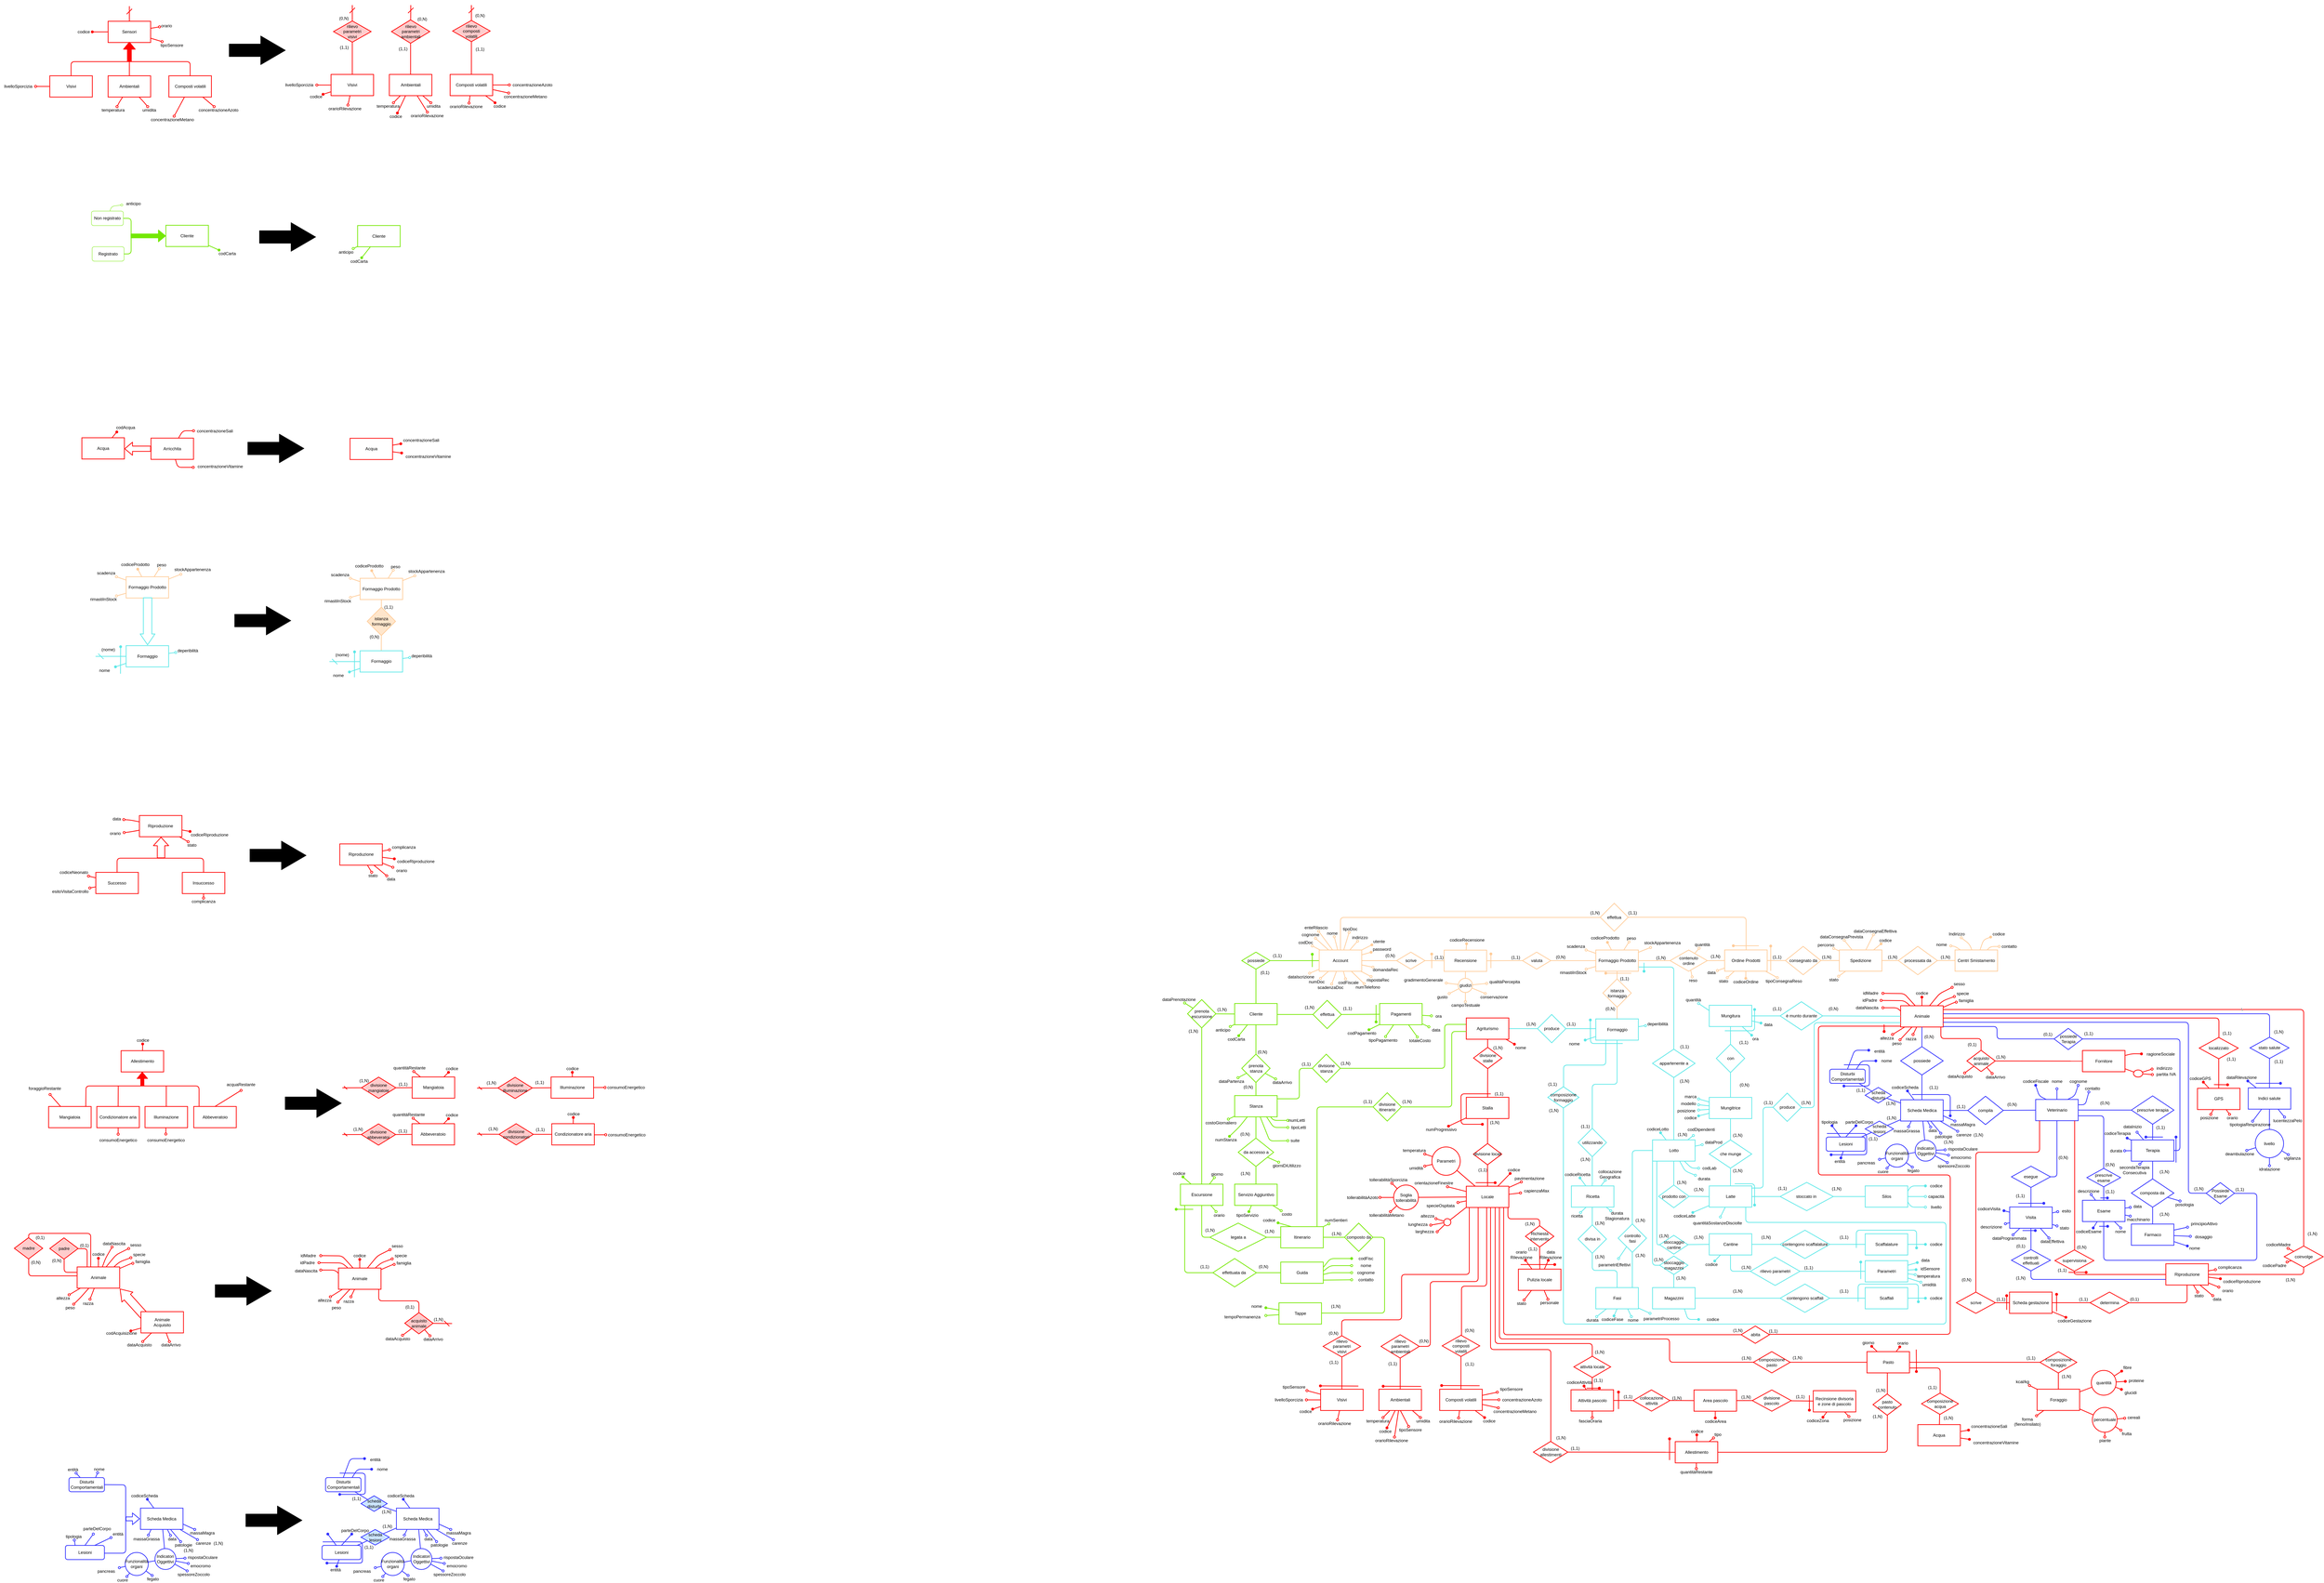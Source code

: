 <mxfile pages="1" version="11.1.4" type="device"><diagram id="EFP8-toJ9apn4Ru0ASMB" name="Page-1"><mxGraphModel dx="4574" dy="2974" grid="1" gridSize="10" guides="1" tooltips="1" connect="1" arrows="1" fold="1" page="1" pageScale="1" pageWidth="827" pageHeight="1169" math="0" shadow="0"><root><mxCell id="0"/><mxCell id="1" parent="0"/><mxCell id="ha2ks437aVcWWN25_cpP-886" value="(0,N)&lt;br&gt;" style="text;html=1;resizable=0;points=[];autosize=1;align=center;verticalAlign=top;spacingTop=-4;" parent="1" vertex="1"><mxGeometry x="1256.5" y="595.857" width="40" height="20" as="geometry"/></mxCell><mxCell id="ha2ks437aVcWWN25_cpP-885" value="(1,1)&lt;br&gt;" style="text;html=1;resizable=0;points=[];autosize=1;align=center;verticalAlign=top;spacingTop=-4;" parent="1" vertex="1"><mxGeometry x="1296.5" y="511.357" width="40" height="20" as="geometry"/></mxCell><mxCell id="ha2ks437aVcWWN25_cpP-15" value="(1,N)" style="text;html=1;strokeColor=none;fillColor=none;align=center;verticalAlign=middle;whiteSpace=wrap;rounded=0;" parent="1" vertex="1"><mxGeometry x="1867.5" y="449.794" width="40" height="20" as="geometry"/></mxCell><mxCell id="ha2ks437aVcWWN25_cpP-16" value="(1,1)" style="text;html=1;strokeColor=none;fillColor=none;align=center;verticalAlign=middle;whiteSpace=wrap;rounded=0;" parent="1" vertex="1"><mxGeometry x="1727.5" y="449.794" width="40" height="20" as="geometry"/></mxCell><mxCell id="ha2ks437aVcWWN25_cpP-18" value="(1,N)" style="text;html=1;strokeColor=none;fillColor=none;align=center;verticalAlign=middle;whiteSpace=wrap;rounded=0;" parent="1" vertex="1"><mxGeometry x="2202.5" y="449.794" width="40" height="20" as="geometry"/></mxCell><mxCell id="ha2ks437aVcWWN25_cpP-721" value="(1,N)" style="text;html=1;strokeColor=none;fillColor=none;align=center;verticalAlign=middle;whiteSpace=wrap;rounded=0;" parent="1" vertex="1"><mxGeometry x="2048.5" y="862.667" width="40" height="20" as="geometry"/></mxCell><mxCell id="ha2ks437aVcWWN25_cpP-839" value="secondaTerapia Consecutiva" style="text;html=1;strokeColor=none;fillColor=none;align=center;verticalAlign=middle;whiteSpace=wrap;rounded=0;" parent="1" vertex="1"><mxGeometry x="2704.5" y="1044.5" width="103" height="33" as="geometry"/></mxCell><mxCell id="ha2ks437aVcWWN25_cpP-621" value="(1,1)&lt;br&gt;" style="text;html=1;resizable=0;points=[];autosize=1;align=center;verticalAlign=top;spacingTop=-4;" parent="1" vertex="1"><mxGeometry x="2358.714" y="1415.786" width="40" height="20" as="geometry"/></mxCell><mxCell id="ha2ks437aVcWWN25_cpP-781" value="(1,N)" style="text;html=1;resizable=0;points=[];autosize=1;align=center;verticalAlign=top;spacingTop=-4;" parent="1" vertex="1"><mxGeometry x="2210.5" y="1750.833" width="40" height="20" as="geometry"/></mxCell><mxCell id="ha2ks437aVcWWN25_cpP-44" value="orario&lt;br&gt;" style="text;html=1;resizable=0;points=[];autosize=1;align=center;verticalAlign=top;spacingTop=-4;" parent="1" vertex="1"><mxGeometry x="2076.5" y="1540.333" width="50" height="20" as="geometry"/></mxCell><mxCell id="ha2ks437aVcWWN25_cpP-553" value="(1,N)&lt;br&gt;" style="text;html=1;resizable=0;points=[];autosize=1;align=center;verticalAlign=top;spacingTop=-4;" parent="1" vertex="1"><mxGeometry x="1639.5" y="1692" width="40" height="20" as="geometry"/></mxCell><mxCell id="ha2ks437aVcWWN25_cpP-1" style="rounded=0;orthogonalLoop=1;jettySize=auto;html=1;endArrow=oval;endFill=1;strokeColor=#FFCC99;strokeWidth=2;" parent="1" source="ha2ks437aVcWWN25_cpP-4" target="ha2ks437aVcWWN25_cpP-924" edge="1"><mxGeometry relative="1" as="geometry"><mxPoint x="1708.5" y="524" as="targetPoint"/></mxGeometry></mxCell><mxCell id="ha2ks437aVcWWN25_cpP-2" style="edgeStyle=none;rounded=0;orthogonalLoop=1;jettySize=auto;html=1;endArrow=oval;endFill=0;strokeColor=#FFCC99;strokeWidth=2;" parent="1" source="ha2ks437aVcWWN25_cpP-4" target="ha2ks437aVcWWN25_cpP-927" edge="1"><mxGeometry relative="1" as="geometry"><mxPoint x="1588.5" y="512" as="targetPoint"/></mxGeometry></mxCell><mxCell id="ha2ks437aVcWWN25_cpP-3" style="edgeStyle=none;rounded=0;orthogonalLoop=1;jettySize=auto;html=1;endArrow=oval;endFill=0;strokeColor=#FFCC99;strokeWidth=2;" parent="1" source="ha2ks437aVcWWN25_cpP-4" target="ha2ks437aVcWWN25_cpP-928" edge="1"><mxGeometry relative="1" as="geometry"><mxPoint x="1600.5" y="524.0" as="targetPoint"/></mxGeometry></mxCell><mxCell id="ha2ks437aVcWWN25_cpP-4" value="Ordine Prodotti" style="rounded=0;whiteSpace=wrap;html=1;strokeColor=#FFCC99;strokeWidth=2;" parent="1" vertex="1"><mxGeometry x="1600" y="439.794" width="120" height="60" as="geometry"/></mxCell><mxCell id="ha2ks437aVcWWN25_cpP-5" value="consegnato da" style="rhombus;whiteSpace=wrap;html=1;strokeColor=#FFCC99;strokeWidth=2;" parent="1" vertex="1"><mxGeometry x="1771.5" y="429.794" width="100" height="80" as="geometry"/></mxCell><mxCell id="ha2ks437aVcWWN25_cpP-6" style="edgeStyle=none;rounded=0;orthogonalLoop=1;jettySize=auto;html=1;endArrow=oval;endFill=0;strokeColor=#FFCC99;strokeWidth=2;" parent="1" source="ha2ks437aVcWWN25_cpP-8" target="ha2ks437aVcWWN25_cpP-930" edge="1"><mxGeometry relative="1" as="geometry"><mxPoint x="1924.5" y="524.0" as="targetPoint"/></mxGeometry></mxCell><mxCell id="ha2ks437aVcWWN25_cpP-7" style="rounded=0;orthogonalLoop=1;jettySize=auto;html=1;endArrow=oval;endFill=0;strokeColor=#FFCC99;strokeWidth=2;" parent="1" source="ha2ks437aVcWWN25_cpP-8" target="ha2ks437aVcWWN25_cpP-932" edge="1"><mxGeometry relative="1" as="geometry"><mxPoint x="2008.5" y="392" as="targetPoint"/></mxGeometry></mxCell><mxCell id="ha2ks437aVcWWN25_cpP-8" value="Spedizione" style="rounded=0;whiteSpace=wrap;html=1;strokeColor=#FFCC99;strokeWidth=2;" parent="1" vertex="1"><mxGeometry x="1923.5" y="439.794" width="120" height="60" as="geometry"/></mxCell><mxCell id="ha2ks437aVcWWN25_cpP-9" value="processata da" style="rhombus;whiteSpace=wrap;html=1;strokeColor=#FFCC99;strokeWidth=2;" parent="1" vertex="1"><mxGeometry x="2090" y="429.794" width="110" height="80" as="geometry"/></mxCell><mxCell id="ha2ks437aVcWWN25_cpP-10" value="Centri Smistamento" style="rounded=0;whiteSpace=wrap;html=1;strokeColor=#FFCC99;strokeWidth=2;" parent="1" vertex="1"><mxGeometry x="2250" y="439.794" width="120" height="60" as="geometry"/></mxCell><mxCell id="ha2ks437aVcWWN25_cpP-11" value="" style="endArrow=none;html=1;exitX=1;exitY=0.5;exitDx=0;exitDy=0;entryX=0;entryY=0.5;entryDx=0;entryDy=0;edgeStyle=orthogonalEdgeStyle;strokeColor=#FFCC99;strokeWidth=2;" parent="1" source="ha2ks437aVcWWN25_cpP-9" target="ha2ks437aVcWWN25_cpP-10" edge="1"><mxGeometry width="50" height="50" relative="1" as="geometry"><mxPoint x="2200" y="528.794" as="sourcePoint"/><mxPoint x="2250" y="478.794" as="targetPoint"/></mxGeometry></mxCell><mxCell id="ha2ks437aVcWWN25_cpP-12" value="" style="endArrow=none;html=1;exitX=1;exitY=0.5;exitDx=0;exitDy=0;entryX=0;entryY=0.5;entryDx=0;entryDy=0;edgeStyle=orthogonalEdgeStyle;strokeColor=#FFCC99;strokeWidth=2;" parent="1" source="ha2ks437aVcWWN25_cpP-5" target="ha2ks437aVcWWN25_cpP-8" edge="1"><mxGeometry width="50" height="50" relative="1" as="geometry"><mxPoint x="1870" y="458.794" as="sourcePoint"/><mxPoint x="1920" y="408.794" as="targetPoint"/></mxGeometry></mxCell><mxCell id="ha2ks437aVcWWN25_cpP-13" value="" style="endArrow=none;html=1;exitX=1;exitY=0.5;exitDx=0;exitDy=0;entryX=0;entryY=0.5;entryDx=0;entryDy=0;edgeStyle=orthogonalEdgeStyle;strokeColor=#FFCC99;strokeWidth=2;" parent="1" source="ha2ks437aVcWWN25_cpP-8" target="ha2ks437aVcWWN25_cpP-9" edge="1"><mxGeometry width="50" height="50" relative="1" as="geometry"><mxPoint x="2050" y="498.794" as="sourcePoint"/><mxPoint x="2100" y="448.794" as="targetPoint"/></mxGeometry></mxCell><mxCell id="ha2ks437aVcWWN25_cpP-14" value="" style="endArrow=none;html=1;exitX=1;exitY=0.5;exitDx=0;exitDy=0;entryX=0;entryY=0.5;entryDx=0;entryDy=0;edgeStyle=orthogonalEdgeStyle;strokeColor=#FFCC99;strokeWidth=2;" parent="1" source="ha2ks437aVcWWN25_cpP-4" target="ha2ks437aVcWWN25_cpP-5" edge="1"><mxGeometry width="50" height="50" relative="1" as="geometry"><mxPoint x="1730" y="488.794" as="sourcePoint"/><mxPoint x="1760" y="468.794" as="targetPoint"/></mxGeometry></mxCell><mxCell id="ha2ks437aVcWWN25_cpP-17" value="(1,N)" style="text;html=1;strokeColor=none;fillColor=none;align=center;verticalAlign=middle;whiteSpace=wrap;rounded=0;" parent="1" vertex="1"><mxGeometry x="2053.5" y="449.794" width="40" height="20" as="geometry"/></mxCell><mxCell id="ha2ks437aVcWWN25_cpP-19" value="" style="endArrow=oval;html=1;endFill=1;strokeColor=#FFCC99;strokeWidth=2;" parent="1" source="ha2ks437aVcWWN25_cpP-8" target="ha2ks437aVcWWN25_cpP-21" edge="1"><mxGeometry width="50" height="50" relative="1" as="geometry"><mxPoint x="2013.5" y="470" as="sourcePoint"/><mxPoint x="2070" y="528.794" as="targetPoint"/><Array as="points"/></mxGeometry></mxCell><mxCell id="ha2ks437aVcWWN25_cpP-20" value="" style="endArrow=none;html=1;endFill=0;startArrow=oval;startFill=0;strokeColor=#FFCC99;strokeWidth=2;" parent="1" source="ha2ks437aVcWWN25_cpP-22" target="ha2ks437aVcWWN25_cpP-8" edge="1"><mxGeometry width="50" height="50" relative="1" as="geometry"><mxPoint x="1980" y="538.794" as="sourcePoint"/><mxPoint x="2010" y="508.794" as="targetPoint"/></mxGeometry></mxCell><mxCell id="ha2ks437aVcWWN25_cpP-21" value="codice" style="text;html=1;strokeColor=none;fillColor=none;align=center;verticalAlign=middle;whiteSpace=wrap;rounded=0;" parent="1" vertex="1"><mxGeometry x="2028.5" y="402.5" width="50" height="20" as="geometry"/></mxCell><mxCell id="ha2ks437aVcWWN25_cpP-22" value="dataConsegnaPrevista" style="text;html=1;strokeColor=none;fillColor=none;align=center;verticalAlign=middle;whiteSpace=wrap;rounded=0;" parent="1" vertex="1"><mxGeometry x="1862.5" y="392.5" width="134" height="20" as="geometry"/></mxCell><mxCell id="ha2ks437aVcWWN25_cpP-23" value="" style="endArrow=oval;html=1;endFill=1;strokeColor=#FFCC99;strokeWidth=2;" parent="1" edge="1"><mxGeometry width="50" height="50" relative="1" as="geometry"><mxPoint x="1730" y="498.794" as="sourcePoint"/><mxPoint x="1730" y="428.794" as="targetPoint"/></mxGeometry></mxCell><mxCell id="ha2ks437aVcWWN25_cpP-24" value="" style="endArrow=none;html=1;startArrow=oval;startFill=0;strokeColor=#FFCC99;strokeWidth=2;" parent="1" source="ha2ks437aVcWWN25_cpP-25" target="ha2ks437aVcWWN25_cpP-8" edge="1"><mxGeometry width="50" height="50" relative="1" as="geometry"><mxPoint x="1890" y="528.794" as="sourcePoint"/><mxPoint x="1940" y="508.794" as="targetPoint"/><Array as="points"/></mxGeometry></mxCell><mxCell id="ha2ks437aVcWWN25_cpP-25" value="percorso" style="text;html=1;strokeColor=none;fillColor=none;align=center;verticalAlign=middle;whiteSpace=wrap;rounded=0;" parent="1" vertex="1"><mxGeometry x="1854.5" y="415.5" width="62" height="20" as="geometry"/></mxCell><mxCell id="ha2ks437aVcWWN25_cpP-26" value="" style="endArrow=none;html=1;startArrow=oval;startFill=0;strokeColor=#FFCC99;strokeWidth=2;" parent="1" source="ha2ks437aVcWWN25_cpP-30" target="ha2ks437aVcWWN25_cpP-10" edge="1"><mxGeometry width="50" height="50" relative="1" as="geometry"><mxPoint x="2230" y="528.794" as="sourcePoint"/><mxPoint x="2350" y="518.794" as="targetPoint"/><Array as="points"><mxPoint x="2250.5" y="430"/></Array></mxGeometry></mxCell><mxCell id="ha2ks437aVcWWN25_cpP-27" value="" style="endArrow=none;html=1;startArrow=oval;startFill=0;strokeColor=#FFCC99;strokeWidth=2;" parent="1" source="ha2ks437aVcWWN25_cpP-31" target="ha2ks437aVcWWN25_cpP-10" edge="1"><mxGeometry width="50" height="50" relative="1" as="geometry"><mxPoint x="2270" y="558.794" as="sourcePoint"/><mxPoint x="2340" y="508.794" as="targetPoint"/><Array as="points"><mxPoint x="2290.5" y="423"/></Array></mxGeometry></mxCell><mxCell id="ha2ks437aVcWWN25_cpP-28" value="" style="endArrow=none;html=1;startArrow=oval;startFill=1;strokeColor=#FFCC99;strokeWidth=2;" parent="1" source="ha2ks437aVcWWN25_cpP-32" target="ha2ks437aVcWWN25_cpP-10" edge="1"><mxGeometry width="50" height="50" relative="1" as="geometry"><mxPoint x="2350" y="558.794" as="sourcePoint"/><mxPoint x="2321.5" y="471" as="targetPoint"/><Array as="points"><mxPoint x="2330.5" y="411"/></Array></mxGeometry></mxCell><mxCell id="ha2ks437aVcWWN25_cpP-29" value="" style="endArrow=none;html=1;endFill=0;startArrow=oval;startFill=0;strokeColor=#FFCC99;strokeWidth=2;" parent="1" source="ha2ks437aVcWWN25_cpP-33" target="ha2ks437aVcWWN25_cpP-10" edge="1"><mxGeometry width="50" height="50" relative="1" as="geometry"><mxPoint x="2370" y="528.794" as="sourcePoint"/><mxPoint x="2340.5" y="483" as="targetPoint"/><Array as="points"><mxPoint x="2350.5" y="430"/></Array></mxGeometry></mxCell><mxCell id="ha2ks437aVcWWN25_cpP-30" value="nome" style="text;html=1;strokeColor=none;fillColor=none;align=center;verticalAlign=middle;whiteSpace=wrap;rounded=0;" parent="1" vertex="1"><mxGeometry x="2186" y="415" width="52" height="20" as="geometry"/></mxCell><mxCell id="ha2ks437aVcWWN25_cpP-31" value="Indirizzo" style="text;html=1;strokeColor=none;fillColor=none;align=center;verticalAlign=middle;whiteSpace=wrap;rounded=0;" parent="1" vertex="1"><mxGeometry x="2234.5" y="385.294" width="40" height="20" as="geometry"/></mxCell><mxCell id="ha2ks437aVcWWN25_cpP-32" value="codice" style="text;html=1;strokeColor=none;fillColor=none;align=center;verticalAlign=middle;whiteSpace=wrap;rounded=0;" parent="1" vertex="1"><mxGeometry x="2350.5" y="385" width="45" height="20" as="geometry"/></mxCell><mxCell id="ha2ks437aVcWWN25_cpP-33" value="contatto" style="text;html=1;strokeColor=none;fillColor=none;align=center;verticalAlign=middle;whiteSpace=wrap;rounded=0;" parent="1" vertex="1"><mxGeometry x="2374.5" y="420" width="56" height="20" as="geometry"/></mxCell><mxCell id="ha2ks437aVcWWN25_cpP-34" value="" style="endArrow=none;html=1;startArrow=oval;startFill=0;strokeColor=#FFCC99;strokeWidth=2;" parent="1" source="ha2ks437aVcWWN25_cpP-35" target="ha2ks437aVcWWN25_cpP-4" edge="1"><mxGeometry width="50" height="50" relative="1" as="geometry"><mxPoint x="1750" y="538.794" as="sourcePoint"/><mxPoint x="1700" y="538.794" as="targetPoint"/><Array as="points"/></mxGeometry></mxCell><mxCell id="ha2ks437aVcWWN25_cpP-35" value="tipoConsegnaReso" style="text;html=1;strokeColor=none;fillColor=none;align=center;verticalAlign=middle;whiteSpace=wrap;rounded=0;" parent="1" vertex="1"><mxGeometry x="1694" y="518" width="146" height="20" as="geometry"/></mxCell><mxCell id="ha2ks437aVcWWN25_cpP-36" style="edgeStyle=none;rounded=1;orthogonalLoop=1;jettySize=auto;html=1;endArrow=oval;endFill=1;strokeColor=#FF0000;strokeWidth=2;" parent="1" source="ha2ks437aVcWWN25_cpP-777" target="ha2ks437aVcWWN25_cpP-44" edge="1"><mxGeometry relative="1" as="geometry"><mxPoint x="1958.78" y="1586.633" as="sourcePoint"/></mxGeometry></mxCell><mxCell id="ha2ks437aVcWWN25_cpP-37" style="edgeStyle=none;rounded=1;orthogonalLoop=1;jettySize=auto;html=1;endArrow=oval;endFill=1;strokeColor=#FF0000;strokeWidth=2;" parent="1" source="ha2ks437aVcWWN25_cpP-777" target="ha2ks437aVcWWN25_cpP-45" edge="1"><mxGeometry relative="1" as="geometry"><mxPoint x="1966.953" y="1617.267" as="sourcePoint"/></mxGeometry></mxCell><mxCell id="ha2ks437aVcWWN25_cpP-38" value="" style="edgeStyle=none;rounded=1;orthogonalLoop=1;jettySize=auto;html=1;endArrow=none;endFill=0;" parent="1" edge="1"><mxGeometry relative="1" as="geometry"><mxPoint x="1107.5" y="324" as="targetPoint"/></mxGeometry></mxCell><mxCell id="ha2ks437aVcWWN25_cpP-39" style="edgeStyle=none;rounded=0;orthogonalLoop=1;jettySize=auto;html=1;endArrow=oval;endFill=1;strokeColor=#FF0000;strokeWidth=2;" parent="1" source="ha2ks437aVcWWN25_cpP-41" target="ha2ks437aVcWWN25_cpP-42" edge="1"><mxGeometry relative="1" as="geometry"/></mxCell><mxCell id="ha2ks437aVcWWN25_cpP-40" style="edgeStyle=none;rounded=0;orthogonalLoop=1;jettySize=auto;html=1;endArrow=oval;endFill=1;strokeColor=#FF0000;strokeWidth=2;" parent="1" source="ha2ks437aVcWWN25_cpP-41" target="ha2ks437aVcWWN25_cpP-43" edge="1"><mxGeometry relative="1" as="geometry"><Array as="points"/></mxGeometry></mxCell><mxCell id="ha2ks437aVcWWN25_cpP-41" value="Acqua" style="rounded=0;whiteSpace=wrap;html=1;align=center;strokeColor=#FF0000;strokeWidth=2;" parent="1" vertex="1"><mxGeometry x="2145" y="1779.833" width="120" height="60" as="geometry"/></mxCell><mxCell id="ha2ks437aVcWWN25_cpP-42" value="concentrazioneSali" style="text;html=1;resizable=0;points=[];autosize=1;align=center;verticalAlign=top;spacingTop=-4;" parent="1" vertex="1"><mxGeometry x="2285.5" y="1775.333" width="120" height="20" as="geometry"/></mxCell><mxCell id="ha2ks437aVcWWN25_cpP-43" value="concentrazioneVitamine" style="text;html=1;resizable=0;points=[];autosize=1;align=center;verticalAlign=top;spacingTop=-4;" parent="1" vertex="1"><mxGeometry x="2290" y="1821.333" width="150" height="20" as="geometry"/></mxCell><mxCell id="ha2ks437aVcWWN25_cpP-45" value="giorno&lt;br&gt;" style="text;html=1;resizable=0;points=[];autosize=1;align=center;verticalAlign=top;spacingTop=-4;" parent="1" vertex="1"><mxGeometry x="1979.5" y="1538.833" width="50" height="20" as="geometry"/></mxCell><mxCell id="ha2ks437aVcWWN25_cpP-46" style="edgeStyle=none;rounded=0;orthogonalLoop=1;jettySize=auto;html=1;endArrow=none;endFill=0;strokeColor=#FF0000;strokeWidth=2;" parent="1" source="ha2ks437aVcWWN25_cpP-47" target="ha2ks437aVcWWN25_cpP-777" edge="1"><mxGeometry relative="1" as="geometry"/></mxCell><mxCell id="ha2ks437aVcWWN25_cpP-47" value="composizione pasto" style="rhombus;whiteSpace=wrap;html=1;align=center;strokeColor=#FF0000;strokeWidth=2;" parent="1" vertex="1"><mxGeometry x="1681" y="1573.833" width="104" height="60" as="geometry"/></mxCell><mxCell id="ha2ks437aVcWWN25_cpP-48" value="" style="rounded=1;orthogonalLoop=1;jettySize=auto;html=1;endArrow=none;endFill=0;edgeStyle=orthogonalEdgeStyle;strokeColor=#FF0000;strokeWidth=2;" parent="1" source="ha2ks437aVcWWN25_cpP-47" target="ha2ks437aVcWWN25_cpP-483" edge="1"><mxGeometry relative="1" as="geometry"><mxPoint x="1684.5" y="1603" as="sourcePoint"/><mxPoint x="1181.5" y="634.5" as="targetPoint"/><Array as="points"><mxPoint x="1444.5" y="1604"/><mxPoint x="1444.5" y="1538"/><mxPoint x="964.5" y="1538"/></Array></mxGeometry></mxCell><mxCell id="ha2ks437aVcWWN25_cpP-49" value="(1,N)" style="text;html=1;resizable=0;points=[];autosize=1;align=center;verticalAlign=top;spacingTop=-4;" parent="1" vertex="1"><mxGeometry x="1641" y="1581.833" width="40" height="20" as="geometry"/></mxCell><mxCell id="ha2ks437aVcWWN25_cpP-50" value="(1,N)" style="text;html=1;resizable=0;points=[];autosize=1;align=center;verticalAlign=top;spacingTop=-4;" parent="1" vertex="1"><mxGeometry x="1785" y="1581.333" width="40" height="20" as="geometry"/></mxCell><mxCell id="ha2ks437aVcWWN25_cpP-51" style="edgeStyle=none;rounded=1;orthogonalLoop=1;jettySize=auto;html=1;endArrow=oval;endFill=0;strokeColor=#FF0000;strokeWidth=2;" parent="1" source="ha2ks437aVcWWN25_cpP-61" target="ha2ks437aVcWWN25_cpP-54" edge="1"><mxGeometry relative="1" as="geometry"><mxPoint x="2306.267" y="783.643" as="sourcePoint"/></mxGeometry></mxCell><mxCell id="ha2ks437aVcWWN25_cpP-52" style="edgeStyle=none;rounded=1;orthogonalLoop=1;jettySize=auto;html=1;endArrow=oval;endFill=0;strokeColor=#FF0000;strokeWidth=2;" parent="1" source="ha2ks437aVcWWN25_cpP-61" target="ha2ks437aVcWWN25_cpP-55" edge="1"><mxGeometry relative="1" as="geometry"><mxPoint x="2347.663" y="783.643" as="sourcePoint"/></mxGeometry></mxCell><mxCell id="ha2ks437aVcWWN25_cpP-54" value="dataAcquisto" style="text;html=1;resizable=0;points=[];autosize=1;align=center;verticalAlign=top;spacingTop=-4;fontSize=12;" parent="1" vertex="1"><mxGeometry x="2218.5" y="787.143" width="90" height="20" as="geometry"/></mxCell><mxCell id="ha2ks437aVcWWN25_cpP-55" value="dataArrivo" style="text;html=1;resizable=0;points=[];autosize=1;align=center;verticalAlign=top;spacingTop=-4;fontSize=12;" parent="1" vertex="1"><mxGeometry x="2328.5" y="788.643" width="70" height="20" as="geometry"/></mxCell><mxCell id="ha2ks437aVcWWN25_cpP-56" style="edgeStyle=none;rounded=1;comic=0;jumpStyle=none;orthogonalLoop=1;jettySize=auto;html=1;shadow=0;endArrow=oval;endFill=1;strokeWidth=2;fillColor=none;fontSize=12;startArrow=none;startFill=0;entryX=-0.035;entryY=0.48;entryDx=0;entryDy=0;entryPerimeter=0;strokeColor=#FF0000;" parent="1" source="ha2ks437aVcWWN25_cpP-58" target="ha2ks437aVcWWN25_cpP-64" edge="1"><mxGeometry relative="1" as="geometry"><mxPoint x="2769.5" y="703.643" as="targetPoint"/><Array as="points"><mxPoint x="2749.5" y="732.643"/></Array></mxGeometry></mxCell><mxCell id="ha2ks437aVcWWN25_cpP-57" style="edgeStyle=none;rounded=1;comic=0;jumpStyle=none;orthogonalLoop=1;jettySize=auto;html=1;entryX=0.011;entryY=0.276;entryDx=0;entryDy=0;entryPerimeter=0;shadow=0;startArrow=none;startFill=0;endArrow=none;endFill=0;strokeWidth=2;fillColor=none;fontSize=12;strokeColor=#FF0000;" parent="1" source="ha2ks437aVcWWN25_cpP-58" target="ha2ks437aVcWWN25_cpP-71" edge="1"><mxGeometry relative="1" as="geometry"/></mxCell><mxCell id="ha2ks437aVcWWN25_cpP-58" value="Fornitore&lt;br&gt;" style="rounded=0;whiteSpace=wrap;html=1;strokeColor=#FF0000;strokeWidth=2;" parent="1" vertex="1"><mxGeometry x="2609.5" y="723.643" width="120" height="60" as="geometry"/></mxCell><mxCell id="ha2ks437aVcWWN25_cpP-59" style="edgeStyle=none;rounded=0;comic=0;jumpStyle=none;orthogonalLoop=1;jettySize=auto;html=1;entryX=0;entryY=0.5;entryDx=0;entryDy=0;shadow=0;endArrow=none;endFill=0;strokeWidth=2;fillColor=none;fontSize=12;strokeColor=#FF0000;" parent="1" source="ha2ks437aVcWWN25_cpP-61" target="ha2ks437aVcWWN25_cpP-58" edge="1"><mxGeometry relative="1" as="geometry"><Array as="points"/></mxGeometry></mxCell><mxCell id="ha2ks437aVcWWN25_cpP-60" style="edgeStyle=orthogonalEdgeStyle;rounded=1;comic=0;jumpStyle=none;orthogonalLoop=1;jettySize=auto;html=1;shadow=0;endArrow=none;endFill=0;strokeWidth=2;fillColor=none;fontSize=12;strokeColor=#FF0000;" parent="1" source="ha2ks437aVcWWN25_cpP-61" target="ha2ks437aVcWWN25_cpP-74" edge="1"><mxGeometry relative="1" as="geometry"><Array as="points"><mxPoint x="2324" y="690"/><mxPoint x="2210" y="690"/></Array><mxPoint x="2396.5" y="753.643" as="targetPoint"/></mxGeometry></mxCell><mxCell id="ha2ks437aVcWWN25_cpP-61" value="acquisto animale&lt;br&gt;" style="rhombus;whiteSpace=wrap;html=1;fontSize=12;align=center;strokeColor=#FF0000;strokeWidth=2;" parent="1" vertex="1"><mxGeometry x="2283.5" y="723.143" width="80" height="60" as="geometry"/></mxCell><mxCell id="ha2ks437aVcWWN25_cpP-62" value="(1,N)&lt;br&gt;" style="text;html=1;resizable=0;points=[];autosize=1;align=left;verticalAlign=top;spacingTop=-4;fontSize=12;" parent="1" vertex="1"><mxGeometry x="2363.5" y="732.143" width="40" height="20" as="geometry"/></mxCell><mxCell id="ha2ks437aVcWWN25_cpP-63" value="(0,1)" style="text;html=1;resizable=0;points=[];autosize=1;align=left;verticalAlign=top;spacingTop=-4;fontSize=12;opacity=70;" parent="1" vertex="1"><mxGeometry x="2283.5" y="697.143" width="40" height="20" as="geometry"/></mxCell><mxCell id="ha2ks437aVcWWN25_cpP-64" value="ragioneSociale" style="text;html=1;resizable=0;points=[];autosize=1;align=center;verticalAlign=top;spacingTop=-4;fontSize=12;" parent="1" vertex="1"><mxGeometry x="2779.5" y="723.643" width="100" height="20" as="geometry"/></mxCell><mxCell id="ha2ks437aVcWWN25_cpP-65" value="indirizzo&lt;br&gt;" style="text;html=1;resizable=0;points=[];autosize=1;align=center;verticalAlign=top;spacingTop=-4;fontSize=12;" parent="1" vertex="1"><mxGeometry x="2809.5" y="764.143" width="60" height="20" as="geometry"/></mxCell><mxCell id="ha2ks437aVcWWN25_cpP-66" value="partita IVA&lt;br&gt;" style="text;html=1;resizable=0;points=[];autosize=1;align=center;verticalAlign=top;spacingTop=-4;fontSize=12;" parent="1" vertex="1"><mxGeometry x="2809.5" y="780.643" width="70" height="20" as="geometry"/></mxCell><mxCell id="ha2ks437aVcWWN25_cpP-68" style="edgeStyle=none;rounded=1;comic=0;jumpStyle=none;orthogonalLoop=1;jettySize=auto;html=1;entryX=-0.061;entryY=0.599;entryDx=0;entryDy=0;entryPerimeter=0;shadow=0;startArrow=none;startFill=0;endArrow=oval;endFill=0;strokeWidth=2;fillColor=none;fontSize=12;strokeColor=#FF0000;" parent="1" source="ha2ks437aVcWWN25_cpP-71" target="ha2ks437aVcWWN25_cpP-65" edge="1"><mxGeometry relative="1" as="geometry"/></mxCell><mxCell id="ha2ks437aVcWWN25_cpP-69" style="edgeStyle=none;rounded=1;comic=0;jumpStyle=none;orthogonalLoop=1;jettySize=auto;html=1;shadow=0;startArrow=none;startFill=0;endArrow=oval;endFill=0;strokeWidth=2;fillColor=none;fontSize=12;entryX=-0.04;entryY=0.554;entryDx=0;entryDy=0;entryPerimeter=0;strokeColor=#FF0000;" parent="1" source="ha2ks437aVcWWN25_cpP-71" target="ha2ks437aVcWWN25_cpP-66" edge="1"><mxGeometry relative="1" as="geometry"/></mxCell><mxCell id="ha2ks437aVcWWN25_cpP-71" value="" style="ellipse;whiteSpace=wrap;html=1;fontSize=12;align=center;strokeColor=#FF0000;strokeWidth=2;" parent="1" vertex="1"><mxGeometry x="2753.5" y="778.643" width="26" height="20" as="geometry"/></mxCell><mxCell id="ha2ks437aVcWWN25_cpP-72" style="rounded=1;orthogonalLoop=1;jettySize=auto;html=1;endArrow=oval;endFill=0;strokeColor=#FF0000;strokeWidth=2;" parent="1" source="ha2ks437aVcWWN25_cpP-74" target="ha2ks437aVcWWN25_cpP-158" edge="1"><mxGeometry relative="1" as="geometry"><mxPoint x="2098.5" y="696" as="targetPoint"/></mxGeometry></mxCell><mxCell id="ha2ks437aVcWWN25_cpP-74" value="Animale" style="rounded=0;whiteSpace=wrap;html=1;strokeColor=#FF0000;strokeWidth=2;" parent="1" vertex="1"><mxGeometry x="2096.5" y="597.333" width="120" height="60" as="geometry"/></mxCell><mxCell id="ha2ks437aVcWWN25_cpP-75" value="possiede" style="rhombus;whiteSpace=wrap;html=1;strokeColor=#3333FF;strokeWidth=2;" parent="1" vertex="1"><mxGeometry x="2096.5" y="712.833" width="120" height="80" as="geometry"/></mxCell><mxCell id="ha2ks437aVcWWN25_cpP-76" style="edgeStyle=none;rounded=1;orthogonalLoop=1;jettySize=auto;html=1;endArrow=none;endFill=0;strokeColor=#3333FF;strokeWidth=2;" parent="1" source="ha2ks437aVcWWN25_cpP-79" target="ha2ks437aVcWWN25_cpP-720" edge="1"><mxGeometry relative="1" as="geometry"/></mxCell><mxCell id="ha2ks437aVcWWN25_cpP-77" style="edgeStyle=none;rounded=1;orthogonalLoop=1;jettySize=auto;html=1;endArrow=oval;endFill=0;strokeColor=#3333FF;strokeWidth=2;" parent="1" source="ha2ks437aVcWWN25_cpP-79" target="ha2ks437aVcWWN25_cpP-867" edge="1"><mxGeometry relative="1" as="geometry"><mxPoint x="2248.5" y="956" as="targetPoint"/></mxGeometry></mxCell><mxCell id="ha2ks437aVcWWN25_cpP-78" style="edgeStyle=none;rounded=1;orthogonalLoop=1;jettySize=auto;html=1;endArrow=oval;endFill=0;strokeColor=#3333FF;strokeWidth=2;" parent="1" source="ha2ks437aVcWWN25_cpP-79" target="ha2ks437aVcWWN25_cpP-868" edge="1"><mxGeometry relative="1" as="geometry"/></mxCell><mxCell id="ha2ks437aVcWWN25_cpP-79" value="Scheda Medica" style="rounded=0;whiteSpace=wrap;html=1;strokeColor=#3333FF;strokeWidth=2;" parent="1" vertex="1"><mxGeometry x="2096.5" y="862.833" width="120" height="60" as="geometry"/></mxCell><mxCell id="ha2ks437aVcWWN25_cpP-80" value="" style="endArrow=none;html=1;entryX=0.5;entryY=1;entryDx=0;entryDy=0;strokeColor=#3333FF;strokeWidth=2;" parent="1" source="ha2ks437aVcWWN25_cpP-75" target="ha2ks437aVcWWN25_cpP-74" edge="1"><mxGeometry width="50" height="50" relative="1" as="geometry"><mxPoint x="2096.5" y="992.833" as="sourcePoint"/><mxPoint x="2146.5" y="942.833" as="targetPoint"/></mxGeometry></mxCell><mxCell id="ha2ks437aVcWWN25_cpP-81" value="" style="endArrow=none;html=1;entryX=0.5;entryY=1;entryDx=0;entryDy=0;exitX=0.5;exitY=0;exitDx=0;exitDy=0;strokeColor=#3333FF;strokeWidth=2;" parent="1" source="ha2ks437aVcWWN25_cpP-79" target="ha2ks437aVcWWN25_cpP-75" edge="1"><mxGeometry width="50" height="50" relative="1" as="geometry"><mxPoint x="2156.5" y="852.833" as="sourcePoint"/><mxPoint x="2146.5" y="942.833" as="targetPoint"/></mxGeometry></mxCell><mxCell id="ha2ks437aVcWWN25_cpP-82" value="(1,1)" style="text;html=1;strokeColor=none;fillColor=none;align=center;verticalAlign=middle;whiteSpace=wrap;rounded=0;" parent="1" vertex="1"><mxGeometry x="2169.5" y="817.833" width="40" height="20" as="geometry"/></mxCell><mxCell id="ha2ks437aVcWWN25_cpP-83" value="(0,N)" style="text;html=1;strokeColor=none;fillColor=none;align=center;verticalAlign=middle;whiteSpace=wrap;rounded=0;" parent="1" vertex="1"><mxGeometry x="2156.5" y="674.833" width="40" height="20" as="geometry"/></mxCell><mxCell id="ha2ks437aVcWWN25_cpP-84" style="edgeStyle=orthogonalEdgeStyle;rounded=1;orthogonalLoop=1;jettySize=auto;html=1;endArrow=none;endFill=0;strokeColor=#3333FF;strokeWidth=2;" parent="1" source="ha2ks437aVcWWN25_cpP-85" target="ha2ks437aVcWWN25_cpP-816" edge="1"><mxGeometry relative="1" as="geometry"><Array as="points"><mxPoint x="2669.5" y="908"/></Array></mxGeometry></mxCell><mxCell id="ha2ks437aVcWWN25_cpP-85" value="Veterinario" style="rounded=0;whiteSpace=wrap;html=1;strokeColor=#3333FF;strokeWidth=2;" parent="1" vertex="1"><mxGeometry x="2477.5" y="861.833" width="120" height="60" as="geometry"/></mxCell><mxCell id="ha2ks437aVcWWN25_cpP-86" style="edgeStyle=orthogonalEdgeStyle;rounded=0;orthogonalLoop=1;jettySize=auto;html=1;endArrow=none;endFill=0;strokeColor=#3333FF;strokeWidth=2;" parent="1" source="ha2ks437aVcWWN25_cpP-88" target="ha2ks437aVcWWN25_cpP-79" edge="1"><mxGeometry relative="1" as="geometry"/></mxCell><mxCell id="ha2ks437aVcWWN25_cpP-87" style="rounded=0;orthogonalLoop=1;jettySize=auto;html=1;endArrow=none;endFill=0;strokeColor=#3333FF;strokeWidth=2;" parent="1" source="ha2ks437aVcWWN25_cpP-88" target="ha2ks437aVcWWN25_cpP-85" edge="1"><mxGeometry relative="1" as="geometry"/></mxCell><mxCell id="ha2ks437aVcWWN25_cpP-88" value="compila" style="rhombus;whiteSpace=wrap;html=1;strokeColor=#3333FF;strokeWidth=2;" parent="1" vertex="1"><mxGeometry x="2286" y="852.833" width="100" height="80" as="geometry"/></mxCell><mxCell id="ha2ks437aVcWWN25_cpP-89" value="prescrive terapia" style="rhombus;whiteSpace=wrap;html=1;strokeColor=#3333FF;strokeWidth=2;" parent="1" vertex="1"><mxGeometry x="2747.5" y="851.833" width="120" height="80" as="geometry"/></mxCell><mxCell id="ha2ks437aVcWWN25_cpP-90" value="Terapia" style="rounded=0;whiteSpace=wrap;html=1;strokeColor=#3333FF;strokeWidth=2;" parent="1" vertex="1"><mxGeometry x="2747.5" y="976.111" width="120" height="60" as="geometry"/></mxCell><mxCell id="ha2ks437aVcWWN25_cpP-91" style="rounded=1;orthogonalLoop=1;jettySize=auto;html=1;endArrow=oval;endFill=0;strokeColor=#3333FF;strokeWidth=2;" parent="1" source="ha2ks437aVcWWN25_cpP-92" target="ha2ks437aVcWWN25_cpP-837" edge="1"><mxGeometry relative="1" as="geometry"><mxPoint x="2884.5" y="1148" as="targetPoint"/></mxGeometry></mxCell><mxCell id="ha2ks437aVcWWN25_cpP-92" value="composta da&amp;nbsp;" style="rhombus;whiteSpace=wrap;html=1;strokeColor=#3333FF;strokeWidth=2;" parent="1" vertex="1"><mxGeometry x="2747.5" y="1086.111" width="120" height="80" as="geometry"/></mxCell><mxCell id="ha2ks437aVcWWN25_cpP-93" value="Farmaco" style="rounded=0;whiteSpace=wrap;html=1;strokeColor=#3333FF;strokeWidth=2;" parent="1" vertex="1"><mxGeometry x="2747.5" y="1213.611" width="120" height="60" as="geometry"/></mxCell><mxCell id="ha2ks437aVcWWN25_cpP-94" value="" style="endArrow=none;html=1;entryX=0.5;entryY=1;entryDx=0;entryDy=0;exitX=0.5;exitY=0;exitDx=0;exitDy=0;strokeColor=#3333FF;strokeWidth=2;" parent="1" source="ha2ks437aVcWWN25_cpP-92" target="ha2ks437aVcWWN25_cpP-90" edge="1"><mxGeometry width="50" height="50" relative="1" as="geometry"><mxPoint x="2547.5" y="1116.111" as="sourcePoint"/><mxPoint x="2597.5" y="1066.111" as="targetPoint"/></mxGeometry></mxCell><mxCell id="ha2ks437aVcWWN25_cpP-95" value="" style="endArrow=none;html=1;entryX=0.5;entryY=0;entryDx=0;entryDy=0;strokeColor=#3333FF;strokeWidth=2;" parent="1" source="ha2ks437aVcWWN25_cpP-92" target="ha2ks437aVcWWN25_cpP-93" edge="1"><mxGeometry width="50" height="50" relative="1" as="geometry"><mxPoint x="2782.5" y="1166.111" as="sourcePoint"/><mxPoint x="2782.5" y="1206.111" as="targetPoint"/></mxGeometry></mxCell><mxCell id="ha2ks437aVcWWN25_cpP-96" value="(0,N)" style="text;html=1;strokeColor=none;fillColor=none;align=center;verticalAlign=middle;whiteSpace=wrap;rounded=0;" parent="1" vertex="1"><mxGeometry x="2391" y="866.167" width="40" height="20" as="geometry"/></mxCell><mxCell id="ha2ks437aVcWWN25_cpP-97" value="(1,1)" style="text;html=1;strokeColor=none;fillColor=none;align=center;verticalAlign=middle;whiteSpace=wrap;rounded=0;" parent="1" vertex="1"><mxGeometry x="2246.5" y="871.667" width="40" height="20" as="geometry"/></mxCell><mxCell id="ha2ks437aVcWWN25_cpP-98" value="(1,1)" style="text;html=1;strokeColor=none;fillColor=none;align=center;verticalAlign=middle;whiteSpace=wrap;rounded=0;" parent="1" vertex="1"><mxGeometry x="2809.5" y="930.611" width="40" height="20" as="geometry"/></mxCell><mxCell id="ha2ks437aVcWWN25_cpP-99" value="(1,N)" style="text;html=1;strokeColor=none;fillColor=none;align=center;verticalAlign=middle;whiteSpace=wrap;rounded=0;" parent="1" vertex="1"><mxGeometry x="2820.5" y="1056.111" width="40" height="20" as="geometry"/></mxCell><mxCell id="ha2ks437aVcWWN25_cpP-100" value="(1,N)" style="text;html=1;strokeColor=none;fillColor=none;align=center;verticalAlign=middle;whiteSpace=wrap;rounded=0;" parent="1" vertex="1"><mxGeometry x="2820.5" y="1176.111" width="40" height="20" as="geometry"/></mxCell><mxCell id="ha2ks437aVcWWN25_cpP-101" value="" style="endArrow=oval;html=1;exitX=0.25;exitY=0;exitDx=0;exitDy=0;startArrow=none;startFill=0;endFill=1;strokeColor=#3333FF;strokeWidth=2;" parent="1" source="ha2ks437aVcWWN25_cpP-85" edge="1"><mxGeometry width="50" height="50" relative="1" as="geometry"><mxPoint x="2487.5" y="831.833" as="sourcePoint"/><mxPoint x="2477.5" y="822" as="targetPoint"/><Array as="points"><mxPoint x="2487.5" y="852"/></Array></mxGeometry></mxCell><mxCell id="ha2ks437aVcWWN25_cpP-102" value="codiceFiscale" style="text;html=1;strokeColor=none;fillColor=none;align=center;verticalAlign=middle;whiteSpace=wrap;rounded=0;" parent="1" vertex="1"><mxGeometry x="2457.5" y="800.833" width="40" height="20" as="geometry"/></mxCell><mxCell id="ha2ks437aVcWWN25_cpP-103" value="" style="endArrow=oval;html=1;exitX=0.5;exitY=0;exitDx=0;exitDy=0;startArrow=none;startFill=0;endFill=0;strokeColor=#3333FF;strokeWidth=2;" parent="1" source="ha2ks437aVcWWN25_cpP-85" edge="1"><mxGeometry width="50" height="50" relative="1" as="geometry"><mxPoint x="2527.5" y="831.833" as="sourcePoint"/><mxPoint x="2537.5" y="831.833" as="targetPoint"/></mxGeometry></mxCell><mxCell id="ha2ks437aVcWWN25_cpP-104" value="nome" style="text;html=1;strokeColor=none;fillColor=none;align=center;verticalAlign=middle;whiteSpace=wrap;rounded=0;" parent="1" vertex="1"><mxGeometry x="2517.5" y="800.833" width="40" height="20" as="geometry"/></mxCell><mxCell id="ha2ks437aVcWWN25_cpP-105" value="" style="endArrow=oval;html=1;exitX=0.75;exitY=0;exitDx=0;exitDy=0;startArrow=none;startFill=0;endFill=0;strokeColor=#3333FF;strokeWidth=2;" parent="1" source="ha2ks437aVcWWN25_cpP-85" edge="1"><mxGeometry width="50" height="50" relative="1" as="geometry"><mxPoint x="2597.5" y="821.833" as="sourcePoint"/><mxPoint x="2597.5" y="822" as="targetPoint"/><Array as="points"><mxPoint x="2587.5" y="852"/></Array></mxGeometry></mxCell><mxCell id="ha2ks437aVcWWN25_cpP-106" value="cognome" style="text;html=1;strokeColor=none;fillColor=none;align=center;verticalAlign=middle;whiteSpace=wrap;rounded=0;" parent="1" vertex="1"><mxGeometry x="2577.5" y="800.833" width="40" height="20" as="geometry"/></mxCell><mxCell id="ha2ks437aVcWWN25_cpP-107" value="" style="endArrow=oval;html=1;exitX=1;exitY=0.25;exitDx=0;exitDy=0;startArrow=none;startFill=0;endFill=0;entryX=0.25;entryY=1;entryDx=0;entryDy=0;strokeColor=#3333FF;strokeWidth=2;" parent="1" source="ha2ks437aVcWWN25_cpP-85" target="ha2ks437aVcWWN25_cpP-108" edge="1"><mxGeometry width="50" height="50" relative="1" as="geometry"><mxPoint x="2617.5" y="881.833" as="sourcePoint"/><mxPoint x="2627.5" y="851.833" as="targetPoint"/><Array as="points"><mxPoint x="2617.5" y="877"/></Array></mxGeometry></mxCell><mxCell id="ha2ks437aVcWWN25_cpP-108" value="contatto" style="text;html=1;strokeColor=none;fillColor=none;align=center;verticalAlign=middle;whiteSpace=wrap;rounded=0;" parent="1" vertex="1"><mxGeometry x="2617.5" y="820.833" width="40" height="20" as="geometry"/></mxCell><mxCell id="ha2ks437aVcWWN25_cpP-109" value="" style="endArrow=oval;html=1;startArrow=none;startFill=0;endFill=0;strokeColor=#3333FF;strokeWidth=2;" parent="1" source="ha2ks437aVcWWN25_cpP-79" target="ha2ks437aVcWWN25_cpP-110" edge="1"><mxGeometry width="50" height="50" relative="1" as="geometry"><mxPoint x="2106.5" y="917.833" as="sourcePoint"/><mxPoint x="2206.5" y="952.833" as="targetPoint"/><Array as="points"/></mxGeometry></mxCell><mxCell id="ha2ks437aVcWWN25_cpP-110" value="data" style="text;html=1;strokeColor=none;fillColor=none;align=center;verticalAlign=middle;whiteSpace=wrap;rounded=0;" parent="1" vertex="1"><mxGeometry x="2166.5" y="939.833" width="40" height="20" as="geometry"/></mxCell><mxCell id="ha2ks437aVcWWN25_cpP-111" value="" style="endArrow=oval;html=1;startArrow=none;startFill=0;endFill=1;strokeColor=#3333FF;strokeWidth=2;" parent="1" source="ha2ks437aVcWWN25_cpP-79" target="ha2ks437aVcWWN25_cpP-112" edge="1"><mxGeometry width="50" height="50" relative="1" as="geometry"><mxPoint x="2146.5" y="932.833" as="sourcePoint"/><mxPoint x="2156.5" y="942.833" as="targetPoint"/></mxGeometry></mxCell><mxCell id="ha2ks437aVcWWN25_cpP-112" value="codiceScheda" style="text;html=1;strokeColor=none;fillColor=none;align=center;verticalAlign=middle;whiteSpace=wrap;rounded=0;" parent="1" vertex="1"><mxGeometry x="2088.5" y="817.833" width="40" height="20" as="geometry"/></mxCell><mxCell id="ha2ks437aVcWWN25_cpP-113" value="" style="endArrow=oval;html=1;startArrow=none;startFill=0;endFill=0;strokeColor=#3333FF;strokeWidth=2;" parent="1" source="ha2ks437aVcWWN25_cpP-90" target="ha2ks437aVcWWN25_cpP-114" edge="1"><mxGeometry width="50" height="50" relative="1" as="geometry"><mxPoint x="2747.5" y="991.111" as="sourcePoint"/><mxPoint x="2702.5" y="982" as="targetPoint"/><Array as="points"/></mxGeometry></mxCell><mxCell id="ha2ks437aVcWWN25_cpP-114" value="dataInizio" style="text;html=1;strokeColor=none;fillColor=none;align=center;verticalAlign=middle;whiteSpace=wrap;rounded=0;direction=south;" parent="1" vertex="1"><mxGeometry x="2725.5" y="923.5" width="50" height="31" as="geometry"/></mxCell><mxCell id="ha2ks437aVcWWN25_cpP-115" value="" style="endArrow=oval;html=1;startArrow=none;startFill=0;endFill=0;strokeColor=#3333FF;strokeWidth=2;" parent="1" source="ha2ks437aVcWWN25_cpP-90" target="ha2ks437aVcWWN25_cpP-116" edge="1"><mxGeometry width="50" height="50" relative="1" as="geometry"><mxPoint x="2697.5" y="1026.111" as="sourcePoint"/><mxPoint x="2707.5" y="1006.111" as="targetPoint"/><Array as="points"/></mxGeometry></mxCell><mxCell id="ha2ks437aVcWWN25_cpP-116" value="durata" style="text;html=1;strokeColor=none;fillColor=none;align=center;verticalAlign=middle;whiteSpace=wrap;rounded=0;" parent="1" vertex="1"><mxGeometry x="2679.5" y="997" width="49" height="20" as="geometry"/></mxCell><mxCell id="ha2ks437aVcWWN25_cpP-117" value="" style="endArrow=oval;html=1;startArrow=none;startFill=0;endFill=0;strokeColor=#3333FF;strokeWidth=2;" parent="1" source="ha2ks437aVcWWN25_cpP-93" target="ha2ks437aVcWWN25_cpP-840" edge="1"><mxGeometry width="50" height="50" relative="1" as="geometry"><mxPoint x="2877.5" y="1236.111" as="sourcePoint"/><mxPoint x="2917.5" y="1212" as="targetPoint"/><Array as="points"/></mxGeometry></mxCell><mxCell id="ha2ks437aVcWWN25_cpP-118" value="" style="endArrow=oval;html=1;startArrow=none;startFill=0;endFill=0;strokeColor=#3333FF;strokeWidth=2;" parent="1" source="ha2ks437aVcWWN25_cpP-93" target="ha2ks437aVcWWN25_cpP-119" edge="1"><mxGeometry width="50" height="50" relative="1" as="geometry"><mxPoint x="2877.5" y="1276.111" as="sourcePoint"/><mxPoint x="2917.5" y="1252" as="targetPoint"/><Array as="points"/></mxGeometry></mxCell><mxCell id="ha2ks437aVcWWN25_cpP-119" value="dosaggio" style="text;html=1;strokeColor=none;fillColor=none;align=center;verticalAlign=middle;whiteSpace=wrap;rounded=0;" parent="1" vertex="1"><mxGeometry x="2914" y="1240" width="75" height="20" as="geometry"/></mxCell><mxCell id="ha2ks437aVcWWN25_cpP-120" value="nome" style="text;html=1;strokeColor=none;fillColor=none;align=center;verticalAlign=middle;whiteSpace=wrap;rounded=0;" parent="1" vertex="1"><mxGeometry x="2905.5" y="1272.111" width="40" height="20" as="geometry"/></mxCell><mxCell id="ha2ks437aVcWWN25_cpP-121" value="" style="endArrow=oval;html=1;startArrow=none;startFill=0;endFill=1;strokeColor=#3333FF;strokeWidth=2;" parent="1" source="ha2ks437aVcWWN25_cpP-90" target="ha2ks437aVcWWN25_cpP-122" edge="1"><mxGeometry width="50" height="50" relative="1" as="geometry"><mxPoint x="2717.5" y="1036.111" as="sourcePoint"/><mxPoint x="2707.5" y="1031.111" as="targetPoint"/><Array as="points"/></mxGeometry></mxCell><mxCell id="ha2ks437aVcWWN25_cpP-122" value="codiceTerapia" style="text;html=1;strokeColor=none;fillColor=none;align=center;verticalAlign=middle;whiteSpace=wrap;rounded=0;" parent="1" vertex="1"><mxGeometry x="2662.5" y="944" width="91" height="27" as="geometry"/></mxCell><mxCell id="ha2ks437aVcWWN25_cpP-123" value="" style="endArrow=oval;html=1;exitX=0.5;exitY=0;exitDx=0;exitDy=0;startArrow=none;startFill=0;endFill=1;strokeWidth=2;strokeColor=#FF0000;" parent="1" source="ha2ks437aVcWWN25_cpP-74" edge="1"><mxGeometry width="50" height="50" relative="1" as="geometry"><mxPoint x="2146.5" y="553" as="sourcePoint"/><mxPoint x="2156.5" y="573" as="targetPoint"/></mxGeometry></mxCell><mxCell id="ha2ks437aVcWWN25_cpP-124" value="codice" style="text;html=1;strokeColor=none;fillColor=none;align=center;verticalAlign=middle;whiteSpace=wrap;rounded=0;" parent="1" vertex="1"><mxGeometry x="2136.5" y="552" width="40" height="20" as="geometry"/></mxCell><mxCell id="ha2ks437aVcWWN25_cpP-125" value="" style="endArrow=none;html=1;exitX=1;exitY=0.5;exitDx=0;exitDy=0;entryX=0;entryY=0.5;entryDx=0;entryDy=0;strokeColor=#3333FF;strokeWidth=2;" parent="1" source="ha2ks437aVcWWN25_cpP-85" target="ha2ks437aVcWWN25_cpP-89" edge="1"><mxGeometry width="50" height="50" relative="1" as="geometry"><mxPoint x="2617.5" y="932" as="sourcePoint"/><mxPoint x="2667.5" y="882" as="targetPoint"/></mxGeometry></mxCell><mxCell id="ha2ks437aVcWWN25_cpP-126" value="" style="endArrow=none;html=1;exitX=0.5;exitY=0;exitDx=0;exitDy=0;entryX=0.5;entryY=1;entryDx=0;entryDy=0;strokeColor=#3333FF;strokeWidth=2;" parent="1" source="ha2ks437aVcWWN25_cpP-90" target="ha2ks437aVcWWN25_cpP-89" edge="1"><mxGeometry width="50" height="50" relative="1" as="geometry"><mxPoint x="2802.5" y="972" as="sourcePoint"/><mxPoint x="2822.5" y="922" as="targetPoint"/></mxGeometry></mxCell><mxCell id="ha2ks437aVcWWN25_cpP-127" value="(0,N)" style="text;html=1;strokeColor=none;fillColor=none;align=center;verticalAlign=middle;whiteSpace=wrap;rounded=0;" parent="1" vertex="1"><mxGeometry x="2652.5" y="862" width="40" height="20" as="geometry"/></mxCell><mxCell id="ha2ks437aVcWWN25_cpP-128" value="Disturbi Comportamentali" style="rounded=1;whiteSpace=wrap;html=1;strokeColor=#3333FF;strokeWidth=2;" parent="1" vertex="1"><mxGeometry x="1896.5" y="776.5" width="100" height="40" as="geometry"/></mxCell><mxCell id="ha2ks437aVcWWN25_cpP-129" style="edgeStyle=none;rounded=1;orthogonalLoop=1;jettySize=auto;html=1;endArrow=none;endFill=0;strokeColor=#3333FF;strokeWidth=2;" parent="1" source="ha2ks437aVcWWN25_cpP-130" target="ha2ks437aVcWWN25_cpP-718" edge="1"><mxGeometry relative="1" as="geometry"/></mxCell><mxCell id="ha2ks437aVcWWN25_cpP-130" value="Lesioni" style="rounded=1;whiteSpace=wrap;html=1;strokeColor=#3333FF;strokeWidth=2;" parent="1" vertex="1"><mxGeometry x="1886.5" y="968" width="110" height="40" as="geometry"/></mxCell><mxCell id="ha2ks437aVcWWN25_cpP-131" value="" style="endArrow=oval;html=1;strokeWidth=2;exitX=0.75;exitY=0;exitDx=0;exitDy=0;endFill=1;strokeColor=#3333FF;" parent="1" source="ha2ks437aVcWWN25_cpP-128" edge="1"><mxGeometry width="50" height="50" relative="1" as="geometry"><mxPoint x="1946.5" y="773" as="sourcePoint"/><mxPoint x="2026.5" y="753" as="targetPoint"/><Array as="points"><mxPoint x="1986.5" y="753"/></Array></mxGeometry></mxCell><mxCell id="ha2ks437aVcWWN25_cpP-132" value="nome" style="text;html=1;strokeColor=none;fillColor=none;align=center;verticalAlign=middle;whiteSpace=wrap;rounded=0;" parent="1" vertex="1"><mxGeometry x="2036.5" y="743" width="40" height="20" as="geometry"/></mxCell><mxCell id="ha2ks437aVcWWN25_cpP-133" value="" style="endArrow=oval;html=1;strokeWidth=2;exitX=0.5;exitY=0;exitDx=0;exitDy=0;endFill=1;strokeColor=#3333FF;" parent="1" source="ha2ks437aVcWWN25_cpP-128" edge="1"><mxGeometry width="50" height="50" relative="1" as="geometry"><mxPoint x="1946.5" y="773" as="sourcePoint"/><mxPoint x="2006.5" y="723" as="targetPoint"/><Array as="points"><mxPoint x="1966.5" y="723"/></Array></mxGeometry></mxCell><mxCell id="ha2ks437aVcWWN25_cpP-134" value="entità" style="text;html=1;strokeColor=none;fillColor=none;align=center;verticalAlign=middle;whiteSpace=wrap;rounded=0;" parent="1" vertex="1"><mxGeometry x="2016.5" y="716" width="40" height="20" as="geometry"/></mxCell><mxCell id="ha2ks437aVcWWN25_cpP-135" value="" style="endArrow=oval;html=1;strokeWidth=2;endFill=1;strokeColor=#3333FF;" parent="1" source="ha2ks437aVcWWN25_cpP-130" target="ha2ks437aVcWWN25_cpP-138" edge="1"><mxGeometry width="50" height="50" relative="1" as="geometry"><mxPoint x="1846.5" y="998" as="sourcePoint"/><mxPoint x="1896.5" y="948" as="targetPoint"/></mxGeometry></mxCell><mxCell id="ha2ks437aVcWWN25_cpP-136" value="" style="endArrow=oval;html=1;strokeWidth=2;exitX=0.5;exitY=0;exitDx=0;exitDy=0;endFill=1;strokeColor=#3333FF;" parent="1" source="ha2ks437aVcWWN25_cpP-130" target="ha2ks437aVcWWN25_cpP-139" edge="1"><mxGeometry width="50" height="50" relative="1" as="geometry"><mxPoint x="1926.5" y="968" as="sourcePoint"/><mxPoint x="1941.5" y="948" as="targetPoint"/></mxGeometry></mxCell><mxCell id="ha2ks437aVcWWN25_cpP-137" value="" style="endArrow=oval;html=1;strokeWidth=2;endFill=1;strokeColor=#3333FF;" parent="1" source="ha2ks437aVcWWN25_cpP-130" target="ha2ks437aVcWWN25_cpP-140" edge="1"><mxGeometry width="50" height="50" relative="1" as="geometry"><mxPoint x="1924.5" y="992" as="sourcePoint"/><mxPoint x="1986.5" y="948" as="targetPoint"/></mxGeometry></mxCell><mxCell id="ha2ks437aVcWWN25_cpP-138" value="tipologia" style="text;html=1;strokeColor=none;fillColor=none;align=center;verticalAlign=middle;whiteSpace=wrap;rounded=0;" parent="1" vertex="1"><mxGeometry x="1861.5" y="916" width="68" height="20" as="geometry"/></mxCell><mxCell id="ha2ks437aVcWWN25_cpP-139" value="parteDelCorpo" style="text;html=1;strokeColor=none;fillColor=none;align=center;verticalAlign=middle;whiteSpace=wrap;rounded=0;" parent="1" vertex="1"><mxGeometry x="1929.5" y="916" width="100" height="20" as="geometry"/></mxCell><mxCell id="ha2ks437aVcWWN25_cpP-140" value="entità" style="text;html=1;strokeColor=none;fillColor=none;align=center;verticalAlign=middle;whiteSpace=wrap;rounded=0;" parent="1" vertex="1"><mxGeometry x="1896.5" y="1027" width="56" height="20" as="geometry"/></mxCell><mxCell id="ha2ks437aVcWWN25_cpP-141" value="" style="endArrow=oval;html=1;strokeWidth=2;exitX=1;exitY=0.75;exitDx=0;exitDy=0;endFill=0;strokeColor=#3333FF;" parent="1" source="ha2ks437aVcWWN25_cpP-79" target="ha2ks437aVcWWN25_cpP-142" edge="1"><mxGeometry width="50" height="50" relative="1" as="geometry"><mxPoint x="2216.5" y="943" as="sourcePoint"/><mxPoint x="2266.5" y="963" as="targetPoint"/><Array as="points"/></mxGeometry></mxCell><mxCell id="ha2ks437aVcWWN25_cpP-142" value="massaMagra" style="text;html=1;strokeColor=none;fillColor=none;align=center;verticalAlign=middle;whiteSpace=wrap;rounded=0;" parent="1" vertex="1"><mxGeometry x="2231.5" y="923" width="80" height="20" as="geometry"/></mxCell><mxCell id="ha2ks437aVcWWN25_cpP-143" value="" style="endArrow=none;html=1;strokeWidth=2;entryX=0.25;entryY=1;entryDx=0;entryDy=0;startArrow=oval;startFill=0;strokeColor=#3333FF;" parent="1" source="ha2ks437aVcWWN25_cpP-144" target="ha2ks437aVcWWN25_cpP-79" edge="1"><mxGeometry width="50" height="50" relative="1" as="geometry"><mxPoint x="2094.5" y="956" as="sourcePoint"/><mxPoint x="2136.5" y="913" as="targetPoint"/><Array as="points"/></mxGeometry></mxCell><mxCell id="ha2ks437aVcWWN25_cpP-144" value="massaGrassa" style="text;html=1;strokeColor=none;fillColor=none;align=center;verticalAlign=middle;whiteSpace=wrap;rounded=0;" parent="1" vertex="1"><mxGeometry x="2066" y="939" width="95" height="23" as="geometry"/></mxCell><mxCell id="ha2ks437aVcWWN25_cpP-145" value="" style="endArrow=none;html=1;strokeWidth=2;startArrow=oval;startFill=0;strokeColor=#3333FF;" parent="1" source="ha2ks437aVcWWN25_cpP-150" target="ha2ks437aVcWWN25_cpP-707" edge="1"><mxGeometry width="50" height="50" relative="1" as="geometry"><mxPoint x="1856.5" y="1013" as="sourcePoint"/><mxPoint x="1886.5" y="1001.5" as="targetPoint"/><Array as="points"/></mxGeometry></mxCell><mxCell id="ha2ks437aVcWWN25_cpP-146" value="" style="endArrow=none;html=1;strokeWidth=2;startArrow=oval;startFill=0;strokeColor=#3333FF;" parent="1" source="ha2ks437aVcWWN25_cpP-149" target="ha2ks437aVcWWN25_cpP-707" edge="1"><mxGeometry width="50" height="50" relative="1" as="geometry"><mxPoint x="1856.5" y="990" as="sourcePoint"/><mxPoint x="1886.5" y="990" as="targetPoint"/></mxGeometry></mxCell><mxCell id="ha2ks437aVcWWN25_cpP-147" value="" style="endArrow=none;html=1;strokeWidth=2;startArrow=oval;startFill=0;strokeColor=#3333FF;" parent="1" source="ha2ks437aVcWWN25_cpP-148" target="ha2ks437aVcWWN25_cpP-707" edge="1"><mxGeometry width="50" height="50" relative="1" as="geometry"><mxPoint x="1856.5" y="963" as="sourcePoint"/><mxPoint x="1886.5" y="978.5" as="targetPoint"/><Array as="points"/></mxGeometry></mxCell><mxCell id="ha2ks437aVcWWN25_cpP-148" value="spessoreZoccolo" style="text;html=1;strokeColor=none;fillColor=none;align=center;verticalAlign=middle;whiteSpace=wrap;rounded=0;" parent="1" vertex="1"><mxGeometry x="2195" y="1040" width="103" height="20" as="geometry"/></mxCell><mxCell id="ha2ks437aVcWWN25_cpP-149" value="emocromo" style="text;html=1;strokeColor=none;fillColor=none;align=center;verticalAlign=middle;whiteSpace=wrap;rounded=0;" parent="1" vertex="1"><mxGeometry x="2231.5" y="1016" width="70" height="20" as="geometry"/></mxCell><mxCell id="ha2ks437aVcWWN25_cpP-150" value="rispostaOculare" style="text;html=1;strokeColor=none;fillColor=none;align=center;verticalAlign=middle;whiteSpace=wrap;rounded=0;" parent="1" vertex="1"><mxGeometry x="2222" y="992" width="100" height="20" as="geometry"/></mxCell><mxCell id="ha2ks437aVcWWN25_cpP-151" value="" style="endArrow=oval;html=1;endFill=1;strokeColor=#3333FF;strokeWidth=2;" parent="1" source="ha2ks437aVcWWN25_cpP-93" target="ha2ks437aVcWWN25_cpP-120" edge="1"><mxGeometry width="50" height="50" relative="1" as="geometry"><mxPoint x="2872.5" y="1332" as="sourcePoint"/><mxPoint x="2922.5" y="1292" as="targetPoint"/><Array as="points"/></mxGeometry></mxCell><mxCell id="ha2ks437aVcWWN25_cpP-152" value="" style="endArrow=oval;html=1;exitX=0.68;exitY=-0.001;exitDx=0;exitDy=0;exitPerimeter=0;endFill=0;strokeColor=#FF0000;strokeWidth=2;" parent="1" source="ha2ks437aVcWWN25_cpP-74" target="ha2ks437aVcWWN25_cpP-155" edge="1"><mxGeometry width="50" height="50" relative="1" as="geometry"><mxPoint x="2216.5" y="623" as="sourcePoint"/><mxPoint x="2266.5" y="563" as="targetPoint"/><Array as="points"><mxPoint x="2206.5" y="563"/></Array></mxGeometry></mxCell><mxCell id="ha2ks437aVcWWN25_cpP-153" value="" style="endArrow=oval;html=1;endFill=0;strokeColor=#FF0000;strokeWidth=2;" parent="1" source="ha2ks437aVcWWN25_cpP-74" target="ha2ks437aVcWWN25_cpP-157" edge="1"><mxGeometry width="50" height="50" relative="1" as="geometry"><mxPoint x="2226.5" y="663" as="sourcePoint"/><mxPoint x="2266.5" y="603" as="targetPoint"/><Array as="points"><mxPoint x="2248.5" y="588"/></Array></mxGeometry></mxCell><mxCell id="ha2ks437aVcWWN25_cpP-154" value="" style="endArrow=oval;html=1;exitX=0.871;exitY=-0.014;exitDx=0;exitDy=0;exitPerimeter=0;endFill=0;strokeColor=#FF0000;strokeWidth=2;" parent="1" source="ha2ks437aVcWWN25_cpP-74" target="ha2ks437aVcWWN25_cpP-156" edge="1"><mxGeometry width="50" height="50" relative="1" as="geometry"><mxPoint x="2216.5" y="613" as="sourcePoint"/><mxPoint x="2266.5" y="583" as="targetPoint"/><Array as="points"><mxPoint x="2216.5" y="583"/></Array></mxGeometry></mxCell><mxCell id="ha2ks437aVcWWN25_cpP-155" value="sesso" style="text;html=1;strokeColor=none;fillColor=none;align=center;verticalAlign=middle;whiteSpace=wrap;rounded=0;" parent="1" vertex="1"><mxGeometry x="2238" y="525.5" width="48" height="20" as="geometry"/></mxCell><mxCell id="ha2ks437aVcWWN25_cpP-156" value="specie" style="text;html=1;strokeColor=none;fillColor=none;align=center;verticalAlign=middle;whiteSpace=wrap;rounded=0;" parent="1" vertex="1"><mxGeometry x="2248" y="553" width="48" height="19" as="geometry"/></mxCell><mxCell id="ha2ks437aVcWWN25_cpP-157" value="famiglia" style="text;html=1;strokeColor=none;fillColor=none;align=center;verticalAlign=middle;whiteSpace=wrap;rounded=0;" parent="1" vertex="1"><mxGeometry x="2253.5" y="573" width="55" height="20" as="geometry"/></mxCell><mxCell id="ha2ks437aVcWWN25_cpP-158" value="razza" style="text;html=1;strokeColor=none;fillColor=none;align=center;verticalAlign=middle;whiteSpace=wrap;rounded=0;" parent="1" vertex="1"><mxGeometry x="2103.5" y="678.5" width="44" height="25" as="geometry"/></mxCell><mxCell id="ha2ks437aVcWWN25_cpP-159" value="" style="endArrow=oval;html=1;exitX=0.339;exitY=-0.01;exitDx=0;exitDy=0;exitPerimeter=0;endFill=0;strokeColor=#FF0000;strokeWidth=2;" parent="1" source="ha2ks437aVcWWN25_cpP-74" target="ha2ks437aVcWWN25_cpP-164" edge="1"><mxGeometry width="50" height="50" relative="1" as="geometry"><mxPoint x="2056.5" y="563" as="sourcePoint"/><mxPoint x="2056.5" y="563" as="targetPoint"/><Array as="points"><mxPoint x="2106.5" y="563"/></Array></mxGeometry></mxCell><mxCell id="ha2ks437aVcWWN25_cpP-160" value="" style="endArrow=oval;html=1;exitX=0.212;exitY=-0.021;exitDx=0;exitDy=0;exitPerimeter=0;endFill=0;strokeColor=#FF0000;strokeWidth=2;" parent="1" source="ha2ks437aVcWWN25_cpP-74" target="ha2ks437aVcWWN25_cpP-165" edge="1"><mxGeometry width="50" height="50" relative="1" as="geometry"><mxPoint x="2114.5" y="601" as="sourcePoint"/><mxPoint x="2056.5" y="583" as="targetPoint"/><Array as="points"><mxPoint x="2106.5" y="583"/></Array></mxGeometry></mxCell><mxCell id="ha2ks437aVcWWN25_cpP-161" value="" style="endArrow=none;html=1;entryX=0;entryY=0.25;entryDx=0;entryDy=0;startArrow=oval;startFill=0;strokeColor=#FF0000;strokeWidth=2;" parent="1" source="ha2ks437aVcWWN25_cpP-166" target="ha2ks437aVcWWN25_cpP-74" edge="1"><mxGeometry width="50" height="50" relative="1" as="geometry"><mxPoint x="2056.5" y="603" as="sourcePoint"/><mxPoint x="2096.5" y="593" as="targetPoint"/><Array as="points"><mxPoint x="2086.5" y="603"/></Array></mxGeometry></mxCell><mxCell id="ha2ks437aVcWWN25_cpP-162" value="" style="endArrow=none;html=1;startArrow=oval;startFill=0;strokeColor=#FF0000;strokeWidth=2;" parent="1" source="ha2ks437aVcWWN25_cpP-167" target="ha2ks437aVcWWN25_cpP-74" edge="1"><mxGeometry width="50" height="50" relative="1" as="geometry"><mxPoint x="2056.5" y="623" as="sourcePoint"/><mxPoint x="2066.5" y="623" as="targetPoint"/><Array as="points"/></mxGeometry></mxCell><mxCell id="ha2ks437aVcWWN25_cpP-163" value="" style="endArrow=none;html=1;startArrow=oval;startFill=0;strokeColor=#FF0000;strokeWidth=2;" parent="1" source="ha2ks437aVcWWN25_cpP-168" target="ha2ks437aVcWWN25_cpP-74" edge="1"><mxGeometry width="50" height="50" relative="1" as="geometry"><mxPoint x="2056.5" y="643" as="sourcePoint"/><mxPoint x="2086.5" y="633" as="targetPoint"/><Array as="points"/></mxGeometry></mxCell><mxCell id="ha2ks437aVcWWN25_cpP-164" value="idMadre" style="text;html=1;strokeColor=none;fillColor=none;align=center;verticalAlign=middle;whiteSpace=wrap;rounded=0;" parent="1" vertex="1"><mxGeometry x="1976.5" y="552" width="70" height="20" as="geometry"/></mxCell><mxCell id="ha2ks437aVcWWN25_cpP-165" value="idPadre" style="text;html=1;strokeColor=none;fillColor=none;align=center;verticalAlign=middle;whiteSpace=wrap;rounded=0;" parent="1" vertex="1"><mxGeometry x="1976.5" y="572" width="65" height="20" as="geometry"/></mxCell><mxCell id="ha2ks437aVcWWN25_cpP-166" value="dataNascita" style="text;html=1;strokeColor=none;fillColor=none;align=center;verticalAlign=middle;whiteSpace=wrap;rounded=0;" parent="1" vertex="1"><mxGeometry x="1956.5" y="593" width="90" height="20" as="geometry"/></mxCell><mxCell id="ha2ks437aVcWWN25_cpP-167" value="peso" style="text;html=1;strokeColor=none;fillColor=none;align=center;verticalAlign=middle;whiteSpace=wrap;rounded=0;" parent="1" vertex="1"><mxGeometry x="2062.5" y="693.5" width="46" height="20" as="geometry"/></mxCell><mxCell id="ha2ks437aVcWWN25_cpP-168" value="altezza" style="text;html=1;strokeColor=none;fillColor=none;align=center;verticalAlign=middle;whiteSpace=wrap;rounded=0;" parent="1" vertex="1"><mxGeometry x="2028.5" y="678.5" width="58" height="20" as="geometry"/></mxCell><mxCell id="ha2ks437aVcWWN25_cpP-169" value="" style="endArrow=oval;html=1;endFill=1;strokeColor=#3333FF;strokeWidth=2;" parent="1" edge="1"><mxGeometry width="50" height="50" relative="1" as="geometry"><mxPoint x="2128.5" y="848" as="sourcePoint"/><mxPoint x="2236.5" y="908" as="targetPoint"/><Array as="points"><mxPoint x="2236.5" y="848"/></Array></mxGeometry></mxCell><mxCell id="ha2ks437aVcWWN25_cpP-172" style="rounded=1;orthogonalLoop=1;jettySize=auto;html=1;endArrow=oval;endFill=0;strokeColor=#FFCC99;strokeWidth=2;" parent="1" source="ha2ks437aVcWWN25_cpP-660" target="ha2ks437aVcWWN25_cpP-217" edge="1"><mxGeometry relative="1" as="geometry"><Array as="points"/></mxGeometry></mxCell><mxCell id="ha2ks437aVcWWN25_cpP-173" style="edgeStyle=none;rounded=1;orthogonalLoop=1;jettySize=auto;html=1;endArrow=oval;endFill=0;strokeColor=#FFCC99;strokeWidth=2;" parent="1" source="ha2ks437aVcWWN25_cpP-660" target="ha2ks437aVcWWN25_cpP-218" edge="1"><mxGeometry relative="1" as="geometry"><Array as="points"/></mxGeometry></mxCell><mxCell id="ha2ks437aVcWWN25_cpP-174" style="edgeStyle=none;rounded=1;orthogonalLoop=1;jettySize=auto;html=1;endArrow=oval;endFill=0;strokeColor=#FFCC99;strokeWidth=2;" parent="1" source="ha2ks437aVcWWN25_cpP-660" target="ha2ks437aVcWWN25_cpP-219" edge="1"><mxGeometry relative="1" as="geometry"><Array as="points"/></mxGeometry></mxCell><mxCell id="ha2ks437aVcWWN25_cpP-175" style="edgeStyle=none;rounded=1;orthogonalLoop=1;jettySize=auto;html=1;endArrow=oval;endFill=1;strokeColor=#74E800;strokeWidth=2;" parent="1" source="ha2ks437aVcWWN25_cpP-187" target="ha2ks437aVcWWN25_cpP-221" edge="1"><mxGeometry relative="1" as="geometry"><Array as="points"/></mxGeometry></mxCell><mxCell id="ha2ks437aVcWWN25_cpP-176" style="edgeStyle=none;rounded=1;orthogonalLoop=1;jettySize=auto;html=1;endArrow=oval;endFill=0;strokeColor=#FFCC99;strokeWidth=2;" parent="1" source="ha2ks437aVcWWN25_cpP-660" target="ha2ks437aVcWWN25_cpP-220" edge="1"><mxGeometry relative="1" as="geometry"/></mxCell><mxCell id="ha2ks437aVcWWN25_cpP-177" style="edgeStyle=orthogonalEdgeStyle;rounded=1;orthogonalLoop=1;jettySize=auto;html=1;endArrow=none;endFill=0;strokeColor=#74E800;strokeWidth=2;" parent="1" source="ha2ks437aVcWWN25_cpP-187" target="ha2ks437aVcWWN25_cpP-646" edge="1"><mxGeometry relative="1" as="geometry"><mxPoint x="268.5" y="-64" as="targetPoint"/></mxGeometry></mxCell><mxCell id="ha2ks437aVcWWN25_cpP-178" style="rounded=1;orthogonalLoop=1;jettySize=auto;html=1;endArrow=oval;endFill=0;strokeColor=#FFCC99;strokeWidth=2;" parent="1" source="ha2ks437aVcWWN25_cpP-660" target="ha2ks437aVcWWN25_cpP-693" edge="1"><mxGeometry relative="1" as="geometry"/></mxCell><mxCell id="ha2ks437aVcWWN25_cpP-179" style="edgeStyle=none;rounded=1;orthogonalLoop=1;jettySize=auto;html=1;endArrow=oval;endFill=0;strokeColor=#FFCC99;strokeWidth=2;" parent="1" source="ha2ks437aVcWWN25_cpP-660" target="ha2ks437aVcWWN25_cpP-694" edge="1"><mxGeometry relative="1" as="geometry"><Array as="points"/></mxGeometry></mxCell><mxCell id="ha2ks437aVcWWN25_cpP-180" style="edgeStyle=none;rounded=1;orthogonalLoop=1;jettySize=auto;html=1;endArrow=oval;endFill=0;strokeColor=#FFCC99;strokeWidth=2;" parent="1" source="ha2ks437aVcWWN25_cpP-660" target="ha2ks437aVcWWN25_cpP-692" edge="1"><mxGeometry relative="1" as="geometry"><Array as="points"/></mxGeometry></mxCell><mxCell id="ha2ks437aVcWWN25_cpP-181" style="edgeStyle=none;rounded=1;orthogonalLoop=1;jettySize=auto;html=1;endArrow=oval;endFill=0;strokeColor=#FFCC99;strokeWidth=2;" parent="1" source="ha2ks437aVcWWN25_cpP-660" target="ha2ks437aVcWWN25_cpP-691" edge="1"><mxGeometry relative="1" as="geometry"><Array as="points"/></mxGeometry></mxCell><mxCell id="ha2ks437aVcWWN25_cpP-182" style="edgeStyle=none;rounded=1;orthogonalLoop=1;jettySize=auto;html=1;endArrow=oval;endFill=0;strokeColor=#FFCC99;strokeWidth=2;" parent="1" source="ha2ks437aVcWWN25_cpP-660" target="ha2ks437aVcWWN25_cpP-696" edge="1"><mxGeometry relative="1" as="geometry"><Array as="points"/></mxGeometry></mxCell><mxCell id="ha2ks437aVcWWN25_cpP-183" style="edgeStyle=none;rounded=1;orthogonalLoop=1;jettySize=auto;html=1;endArrow=oval;endFill=0;strokeColor=#FFCC99;strokeWidth=2;" parent="1" source="ha2ks437aVcWWN25_cpP-660" target="ha2ks437aVcWWN25_cpP-695" edge="1"><mxGeometry relative="1" as="geometry"><Array as="points"/></mxGeometry></mxCell><mxCell id="ha2ks437aVcWWN25_cpP-184" style="edgeStyle=orthogonalEdgeStyle;rounded=1;orthogonalLoop=1;jettySize=auto;html=1;endArrow=none;endFill=0;strokeColor=#FFCC99;strokeWidth=2;" parent="1" source="ha2ks437aVcWWN25_cpP-660" target="ha2ks437aVcWWN25_cpP-705" edge="1"><mxGeometry relative="1" as="geometry"><mxPoint x="1216.5" y="605.647" as="targetPoint"/><mxPoint x="592.5" y="596" as="sourcePoint"/><Array as="points"><mxPoint x="515.5" y="348"/></Array></mxGeometry></mxCell><mxCell id="ha2ks437aVcWWN25_cpP-185" style="rounded=0;orthogonalLoop=1;jettySize=auto;html=1;endArrow=oval;endFill=0;strokeColor=#74E800;strokeWidth=2;" parent="1" source="ha2ks437aVcWWN25_cpP-187" target="ha2ks437aVcWWN25_cpP-278" edge="1"><mxGeometry relative="1" as="geometry"/></mxCell><mxCell id="ha2ks437aVcWWN25_cpP-186" style="rounded=0;orthogonalLoop=1;jettySize=auto;html=1;endArrow=oval;endFill=0;strokeColor=#FFCC99;strokeWidth=2;" parent="1" source="ha2ks437aVcWWN25_cpP-660" target="ha2ks437aVcWWN25_cpP-920" edge="1"><mxGeometry relative="1" as="geometry"><mxPoint x="352.5" y="692" as="targetPoint"/></mxGeometry></mxCell><mxCell id="ha2ks437aVcWWN25_cpP-187" value="Cliente" style="rounded=0;whiteSpace=wrap;html=1;strokeColor=#74E800;strokeWidth=2;" parent="1" vertex="1"><mxGeometry x="217.5" y="591" width="120" height="60" as="geometry"/></mxCell><mxCell id="ha2ks437aVcWWN25_cpP-189" value="prenota&lt;br&gt;stanza" style="rhombus;whiteSpace=wrap;html=1;strokeColor=#74E800;strokeWidth=2;" parent="1" vertex="1"><mxGeometry x="237.5" y="734" width="80" height="80" as="geometry"/></mxCell><mxCell id="ha2ks437aVcWWN25_cpP-190" value="" style="edgeStyle=none;rounded=1;orthogonalLoop=1;jettySize=auto;html=1;endArrow=oval;endFill=0;strokeColor=#74E800;strokeWidth=2;" parent="1" source="ha2ks437aVcWWN25_cpP-192" target="ha2ks437aVcWWN25_cpP-729" edge="1"><mxGeometry relative="1" as="geometry"><mxPoint x="382.5" y="988" as="targetPoint"/><Array as="points"><mxPoint x="316.5" y="979"/></Array></mxGeometry></mxCell><mxCell id="ha2ks437aVcWWN25_cpP-191" style="edgeStyle=none;rounded=0;orthogonalLoop=1;jettySize=auto;html=1;endArrow=oval;endFill=0;strokeColor=#74E800;strokeWidth=2;" parent="1" source="ha2ks437aVcWWN25_cpP-192" target="ha2ks437aVcWWN25_cpP-922" edge="1"><mxGeometry relative="1" as="geometry"><mxPoint x="364.5" y="896" as="targetPoint"/></mxGeometry></mxCell><mxCell id="ha2ks437aVcWWN25_cpP-192" value="Stanza" style="rounded=0;whiteSpace=wrap;html=1;strokeColor=#74E800;strokeWidth=2;" parent="1" vertex="1"><mxGeometry x="217.5" y="851" width="120" height="60" as="geometry"/></mxCell><mxCell id="ha2ks437aVcWWN25_cpP-193" value="" style="endArrow=none;html=1;exitX=0.5;exitY=0;exitDx=0;exitDy=0;entryX=0.5;entryY=1;entryDx=0;entryDy=0;strokeColor=#74E800;strokeWidth=2;" parent="1" source="ha2ks437aVcWWN25_cpP-189" target="ha2ks437aVcWWN25_cpP-187" edge="1"><mxGeometry width="50" height="50" relative="1" as="geometry"><mxPoint x="247.5" y="701" as="sourcePoint"/><mxPoint x="297.5" y="651" as="targetPoint"/></mxGeometry></mxCell><mxCell id="ha2ks437aVcWWN25_cpP-194" value="" style="endArrow=none;html=1;entryX=0.5;entryY=1;entryDx=0;entryDy=0;exitX=0.5;exitY=0;exitDx=0;exitDy=0;strokeColor=#74E800;strokeWidth=2;" parent="1" source="ha2ks437aVcWWN25_cpP-192" target="ha2ks437aVcWWN25_cpP-189" edge="1"><mxGeometry width="50" height="50" relative="1" as="geometry"><mxPoint x="247.5" y="841" as="sourcePoint"/><mxPoint x="297.5" y="791" as="targetPoint"/></mxGeometry></mxCell><mxCell id="ha2ks437aVcWWN25_cpP-195" value="da accesso a" style="rhombus;whiteSpace=wrap;html=1;strokeColor=#74E800;strokeWidth=2;" parent="1" vertex="1"><mxGeometry x="227.5" y="971" width="100" height="80" as="geometry"/></mxCell><mxCell id="ha2ks437aVcWWN25_cpP-196" value="Servizio Aggiuntivo" style="rounded=0;whiteSpace=wrap;html=1;strokeColor=#74E800;strokeWidth=2;" parent="1" vertex="1"><mxGeometry x="217.5" y="1101" width="120" height="60" as="geometry"/></mxCell><mxCell id="ha2ks437aVcWWN25_cpP-197" value="" style="endArrow=none;html=1;entryX=0.5;entryY=1;entryDx=0;entryDy=0;strokeColor=#74E800;strokeWidth=2;" parent="1" source="ha2ks437aVcWWN25_cpP-195" target="ha2ks437aVcWWN25_cpP-192" edge="1"><mxGeometry width="50" height="50" relative="1" as="geometry"><mxPoint x="247.5" y="971" as="sourcePoint"/><mxPoint x="297.5" y="921" as="targetPoint"/></mxGeometry></mxCell><mxCell id="ha2ks437aVcWWN25_cpP-198" value="" style="endArrow=none;html=1;entryX=0.5;entryY=1;entryDx=0;entryDy=0;strokeColor=#74E800;strokeWidth=2;" parent="1" source="ha2ks437aVcWWN25_cpP-196" target="ha2ks437aVcWWN25_cpP-195" edge="1"><mxGeometry width="50" height="50" relative="1" as="geometry"><mxPoint x="247.5" y="1101" as="sourcePoint"/><mxPoint x="297.5" y="1051" as="targetPoint"/></mxGeometry></mxCell><mxCell id="ha2ks437aVcWWN25_cpP-199" value="effettua" style="rhombus;whiteSpace=wrap;html=1;strokeColor=#74E800;strokeWidth=2;" parent="1" vertex="1"><mxGeometry x="438.5" y="582" width="80" height="80" as="geometry"/></mxCell><mxCell id="ha2ks437aVcWWN25_cpP-200" value="Pagamenti" style="rounded=0;whiteSpace=wrap;html=1;strokeColor=#74E800;strokeWidth=2;" parent="1" vertex="1"><mxGeometry x="626.5" y="591" width="120" height="60" as="geometry"/></mxCell><mxCell id="ha2ks437aVcWWN25_cpP-201" value="" style="endArrow=none;html=1;exitX=0;exitY=0.5;exitDx=0;exitDy=0;edgeStyle=orthogonalEdgeStyle;strokeColor=#74E800;strokeWidth=2;" parent="1" source="ha2ks437aVcWWN25_cpP-199" target="ha2ks437aVcWWN25_cpP-187" edge="1"><mxGeometry width="50" height="50" relative="1" as="geometry"><mxPoint x="387.5" y="941" as="sourcePoint"/><mxPoint x="437.5" y="891" as="targetPoint"/><Array as="points"><mxPoint x="390" y="622"/><mxPoint x="390" y="622"/></Array></mxGeometry></mxCell><mxCell id="ha2ks437aVcWWN25_cpP-202" value="" style="endArrow=none;html=1;entryX=1;entryY=0.5;entryDx=0;entryDy=0;strokeColor=#74E800;strokeWidth=2;" parent="1" source="ha2ks437aVcWWN25_cpP-200" target="ha2ks437aVcWWN25_cpP-199" edge="1"><mxGeometry width="50" height="50" relative="1" as="geometry"><mxPoint x="552.5" y="618.5" as="sourcePoint"/><mxPoint x="506.971" y="619.147" as="targetPoint"/></mxGeometry></mxCell><mxCell id="ha2ks437aVcWWN25_cpP-203" value="Escursione" style="rounded=0;whiteSpace=wrap;html=1;strokeColor=#74E800;strokeWidth=2;" parent="1" vertex="1"><mxGeometry x="64.5" y="1101" width="120" height="60" as="geometry"/></mxCell><mxCell id="ha2ks437aVcWWN25_cpP-204" value="" style="endArrow=none;html=1;edgeStyle=orthogonalEdgeStyle;strokeColor=#74E800;strokeWidth=2;" parent="1" source="ha2ks437aVcWWN25_cpP-203" target="ha2ks437aVcWWN25_cpP-732" edge="1"><mxGeometry width="50" height="50" relative="1" as="geometry"><mxPoint x="-12.5" y="801" as="sourcePoint"/><mxPoint x="37.5" y="751" as="targetPoint"/><Array as="points"/></mxGeometry></mxCell><mxCell id="ha2ks437aVcWWN25_cpP-205" value="effettuata da&amp;nbsp;" style="rhombus;whiteSpace=wrap;html=1;strokeColor=#74E800;strokeWidth=2;" parent="1" vertex="1"><mxGeometry x="156" y="1311" width="123" height="80" as="geometry"/></mxCell><mxCell id="ha2ks437aVcWWN25_cpP-206" value="legata a" style="rhombus;whiteSpace=wrap;html=1;strokeColor=#74E800;strokeWidth=2;" parent="1" vertex="1"><mxGeometry x="147.5" y="1211" width="160" height="80" as="geometry"/></mxCell><mxCell id="ha2ks437aVcWWN25_cpP-207" value="" style="endArrow=none;html=1;exitX=0;exitY=0.5;exitDx=0;exitDy=0;edgeStyle=orthogonalEdgeStyle;strokeColor=#74E800;strokeWidth=2;" parent="1" source="ha2ks437aVcWWN25_cpP-205" target="ha2ks437aVcWWN25_cpP-203" edge="1"><mxGeometry width="50" height="50" relative="1" as="geometry"><mxPoint x="77.5" y="1211" as="sourcePoint"/><mxPoint x="127.5" y="1161" as="targetPoint"/><Array as="points"><mxPoint x="76.5" y="1351"/></Array></mxGeometry></mxCell><mxCell id="ha2ks437aVcWWN25_cpP-208" value="" style="endArrow=none;html=1;entryX=0.5;entryY=1;entryDx=0;entryDy=0;exitX=0;exitY=0.5;exitDx=0;exitDy=0;strokeColor=#74E800;strokeWidth=2;" parent="1" source="ha2ks437aVcWWN25_cpP-206" target="ha2ks437aVcWWN25_cpP-203" edge="1"><mxGeometry width="50" height="50" relative="1" as="geometry"><mxPoint x="137.5" y="1221" as="sourcePoint"/><mxPoint x="187.5" y="1171" as="targetPoint"/><Array as="points"><mxPoint x="124.5" y="1251"/></Array></mxGeometry></mxCell><mxCell id="ha2ks437aVcWWN25_cpP-209" value="Itinerario" style="rounded=0;whiteSpace=wrap;html=1;strokeColor=#74E800;strokeWidth=2;" parent="1" vertex="1"><mxGeometry x="347.5" y="1221" width="120" height="60" as="geometry"/></mxCell><mxCell id="ha2ks437aVcWWN25_cpP-210" value="" style="endArrow=none;html=1;exitX=1;exitY=0.5;exitDx=0;exitDy=0;entryX=0;entryY=0.5;entryDx=0;entryDy=0;strokeColor=#74E800;strokeWidth=2;" parent="1" source="ha2ks437aVcWWN25_cpP-206" target="ha2ks437aVcWWN25_cpP-209" edge="1"><mxGeometry width="50" height="50" relative="1" as="geometry"><mxPoint x="297.5" y="1271" as="sourcePoint"/><mxPoint x="347.5" y="1221" as="targetPoint"/></mxGeometry></mxCell><mxCell id="ha2ks437aVcWWN25_cpP-211" value="composto da" style="rhombus;whiteSpace=wrap;html=1;strokeColor=#74E800;strokeWidth=2;" parent="1" vertex="1"><mxGeometry x="527.5" y="1211" width="80" height="80" as="geometry"/></mxCell><mxCell id="ha2ks437aVcWWN25_cpP-212" value="Tappe" style="rounded=0;whiteSpace=wrap;html=1;strokeColor=#74E800;strokeWidth=2;" parent="1" vertex="1"><mxGeometry x="342.5" y="1436" width="120" height="60" as="geometry"/></mxCell><mxCell id="ha2ks437aVcWWN25_cpP-213" value="Guida" style="rounded=0;whiteSpace=wrap;html=1;strokeColor=#74E800;strokeWidth=2;" parent="1" vertex="1"><mxGeometry x="347.5" y="1321" width="120" height="60" as="geometry"/></mxCell><mxCell id="ha2ks437aVcWWN25_cpP-214" value="" style="endArrow=none;html=1;entryX=1;entryY=0.5;entryDx=0;entryDy=0;exitX=0;exitY=0.5;exitDx=0;exitDy=0;strokeColor=#74E800;strokeWidth=2;" parent="1" source="ha2ks437aVcWWN25_cpP-213" target="ha2ks437aVcWWN25_cpP-205" edge="1"><mxGeometry width="50" height="50" relative="1" as="geometry"><mxPoint x="97.5" y="1521" as="sourcePoint"/><mxPoint x="147.5" y="1471" as="targetPoint"/></mxGeometry></mxCell><mxCell id="ha2ks437aVcWWN25_cpP-215" value="" style="endArrow=none;html=1;exitX=1;exitY=0.5;exitDx=0;exitDy=0;entryX=0;entryY=0.5;entryDx=0;entryDy=0;strokeColor=#74E800;strokeWidth=2;" parent="1" source="ha2ks437aVcWWN25_cpP-209" target="ha2ks437aVcWWN25_cpP-211" edge="1"><mxGeometry width="50" height="50" relative="1" as="geometry"><mxPoint x="487.5" y="1281" as="sourcePoint"/><mxPoint x="537.5" y="1231" as="targetPoint"/></mxGeometry></mxCell><mxCell id="ha2ks437aVcWWN25_cpP-216" value="" style="endArrow=none;html=1;exitX=1;exitY=0.5;exitDx=0;exitDy=0;edgeStyle=orthogonalEdgeStyle;strokeColor=#74E800;strokeWidth=2;" parent="1" source="ha2ks437aVcWWN25_cpP-211" target="ha2ks437aVcWWN25_cpP-212" edge="1"><mxGeometry width="50" height="50" relative="1" as="geometry"><mxPoint x="667.5" y="1271" as="sourcePoint"/><mxPoint x="784.5" y="1466" as="targetPoint"/><Array as="points"><mxPoint x="640.5" y="1251"/><mxPoint x="640.5" y="1465"/></Array></mxGeometry></mxCell><mxCell id="ha2ks437aVcWWN25_cpP-217" value="nome" style="text;html=1;strokeColor=none;fillColor=none;align=left;verticalAlign=middle;whiteSpace=wrap;rounded=0;" parent="1" vertex="1"><mxGeometry x="476" y="382.5" width="40" height="20" as="geometry"/></mxCell><mxCell id="ha2ks437aVcWWN25_cpP-218" value="cognome" style="text;html=1;strokeColor=none;fillColor=none;align=left;verticalAlign=middle;whiteSpace=wrap;rounded=0;" parent="1" vertex="1"><mxGeometry x="404.5" y="387" width="60" height="20" as="geometry"/></mxCell><mxCell id="ha2ks437aVcWWN25_cpP-219" value="indirizzo" style="text;html=1;strokeColor=none;fillColor=none;align=left;verticalAlign=middle;whiteSpace=wrap;rounded=0;" parent="1" vertex="1"><mxGeometry x="546.5" y="395" width="53" height="20" as="geometry"/></mxCell><mxCell id="ha2ks437aVcWWN25_cpP-220" value="codDoc" style="text;html=1;strokeColor=none;fillColor=none;align=center;verticalAlign=middle;whiteSpace=wrap;rounded=0;" parent="1" vertex="1"><mxGeometry x="397.5" y="408.5" width="40" height="20" as="geometry"/></mxCell><mxCell id="ha2ks437aVcWWN25_cpP-221" value="codCarta" style="text;html=1;strokeColor=none;fillColor=none;align=left;verticalAlign=middle;whiteSpace=wrap;rounded=0;" parent="1" vertex="1"><mxGeometry x="195.5" y="682" width="51" height="20" as="geometry"/></mxCell><mxCell id="ha2ks437aVcWWN25_cpP-224" value="" style="endArrow=oval;html=1;endFill=0;strokeColor=#74E800;strokeWidth=2;" parent="1" source="ha2ks437aVcWWN25_cpP-189" target="ha2ks437aVcWWN25_cpP-226" edge="1"><mxGeometry width="50" height="50" relative="1" as="geometry"><mxPoint x="285.5" y="851" as="sourcePoint"/><mxPoint x="327.5" y="781" as="targetPoint"/><Array as="points"/></mxGeometry></mxCell><mxCell id="ha2ks437aVcWWN25_cpP-225" value="" style="endArrow=oval;html=1;endFill=0;strokeColor=#74E800;strokeWidth=2;" parent="1" source="ha2ks437aVcWWN25_cpP-189" target="ha2ks437aVcWWN25_cpP-227" edge="1"><mxGeometry width="50" height="50" relative="1" as="geometry"><mxPoint x="297.5" y="850" as="sourcePoint"/><mxPoint x="327.5" y="801" as="targetPoint"/><Array as="points"/></mxGeometry></mxCell><mxCell id="ha2ks437aVcWWN25_cpP-226" value="dataArrivo" style="text;html=1;strokeColor=none;fillColor=none;align=center;verticalAlign=middle;whiteSpace=wrap;rounded=0;" parent="1" vertex="1"><mxGeometry x="322.5" y="804" width="58" height="20" as="geometry"/></mxCell><mxCell id="ha2ks437aVcWWN25_cpP-227" value="dataPartenza" style="text;html=1;strokeColor=none;fillColor=none;align=center;verticalAlign=middle;whiteSpace=wrap;rounded=0;" parent="1" vertex="1"><mxGeometry x="172.5" y="800.5" width="71" height="20" as="geometry"/></mxCell><mxCell id="ha2ks437aVcWWN25_cpP-228" value="(0,N)" style="text;html=1;strokeColor=none;fillColor=none;align=center;verticalAlign=middle;whiteSpace=wrap;rounded=0;" parent="1" vertex="1"><mxGeometry x="275.5" y="718" width="40" height="20" as="geometry"/></mxCell><mxCell id="ha2ks437aVcWWN25_cpP-229" value="(0,N)" style="text;html=1;strokeColor=none;fillColor=none;align=center;verticalAlign=middle;whiteSpace=wrap;rounded=0;" parent="1" vertex="1"><mxGeometry x="235.5" y="817" width="40" height="20" as="geometry"/></mxCell><mxCell id="ha2ks437aVcWWN25_cpP-230" value="" style="endArrow=oval;html=1;exitX=0.848;exitY=1.014;exitDx=0;exitDy=0;exitPerimeter=0;endFill=0;strokeColor=#74E800;strokeWidth=2;" parent="1" source="ha2ks437aVcWWN25_cpP-192" edge="1"><mxGeometry width="50" height="50" relative="1" as="geometry"><mxPoint x="317.5" y="971" as="sourcePoint"/><mxPoint x="367.5" y="921" as="targetPoint"/><Array as="points"><mxPoint x="327.5" y="921"/></Array></mxGeometry></mxCell><mxCell id="ha2ks437aVcWWN25_cpP-231" value="" style="endArrow=oval;html=1;exitX=0.75;exitY=1;exitDx=0;exitDy=0;endFill=0;strokeColor=#74E800;strokeWidth=2;" parent="1" source="ha2ks437aVcWWN25_cpP-192" edge="1"><mxGeometry width="50" height="50" relative="1" as="geometry"><mxPoint x="307.5" y="981" as="sourcePoint"/><mxPoint x="367.5" y="941" as="targetPoint"/><Array as="points"><mxPoint x="327.5" y="941"/></Array></mxGeometry></mxCell><mxCell id="ha2ks437aVcWWN25_cpP-232" value="" style="endArrow=oval;html=1;endFill=1;strokeColor=#74E800;strokeWidth=2;" parent="1" source="ha2ks437aVcWWN25_cpP-192" target="ha2ks437aVcWWN25_cpP-235" edge="1"><mxGeometry width="50" height="50" relative="1" as="geometry"><mxPoint x="327.5" y="991" as="sourcePoint"/><mxPoint x="367.5" y="961" as="targetPoint"/><Array as="points"><mxPoint x="230" y="940"/></Array></mxGeometry></mxCell><mxCell id="ha2ks437aVcWWN25_cpP-233" value="numLetti" style="text;html=1;strokeColor=none;fillColor=none;align=center;verticalAlign=middle;whiteSpace=wrap;rounded=0;" parent="1" vertex="1"><mxGeometry x="372.5" y="911" width="40" height="20" as="geometry"/></mxCell><mxCell id="ha2ks437aVcWWN25_cpP-234" value="tipoLetti" style="text;html=1;strokeColor=none;fillColor=none;align=center;verticalAlign=middle;whiteSpace=wrap;rounded=0;" parent="1" vertex="1"><mxGeometry x="377.5" y="931" width="40" height="20" as="geometry"/></mxCell><mxCell id="ha2ks437aVcWWN25_cpP-235" value="numStanza" style="text;html=1;strokeColor=none;fillColor=none;align=center;verticalAlign=middle;whiteSpace=wrap;rounded=0;" parent="1" vertex="1"><mxGeometry x="172.5" y="966" width="40" height="20" as="geometry"/></mxCell><mxCell id="ha2ks437aVcWWN25_cpP-236" value="(1,N)" style="text;html=1;strokeColor=none;fillColor=none;align=center;verticalAlign=middle;whiteSpace=wrap;rounded=0;" parent="1" vertex="1"><mxGeometry x="408.5" y="591.5" width="40" height="20" as="geometry"/></mxCell><mxCell id="ha2ks437aVcWWN25_cpP-237" value="(1,1)" style="text;html=1;strokeColor=none;fillColor=none;align=center;verticalAlign=middle;whiteSpace=wrap;rounded=0;" parent="1" vertex="1"><mxGeometry x="516" y="595" width="40" height="20" as="geometry"/></mxCell><mxCell id="ha2ks437aVcWWN25_cpP-238" value="(0,N)" style="text;html=1;strokeColor=none;fillColor=none;align=center;verticalAlign=middle;whiteSpace=wrap;rounded=0;" parent="1" vertex="1"><mxGeometry x="226.5" y="950" width="40" height="20" as="geometry"/></mxCell><mxCell id="ha2ks437aVcWWN25_cpP-239" value="(1,N)" style="text;html=1;strokeColor=none;fillColor=none;align=center;verticalAlign=middle;whiteSpace=wrap;rounded=0;" parent="1" vertex="1"><mxGeometry x="227.5" y="1061" width="40" height="20" as="geometry"/></mxCell><mxCell id="ha2ks437aVcWWN25_cpP-240" value="(1,N)" style="text;html=1;strokeColor=none;fillColor=none;align=center;verticalAlign=middle;whiteSpace=wrap;rounded=0;" parent="1" vertex="1"><mxGeometry x="80.5" y="658.5" width="40" height="20" as="geometry"/></mxCell><mxCell id="ha2ks437aVcWWN25_cpP-241" value="(1,N)" style="text;html=1;strokeColor=none;fillColor=none;align=center;verticalAlign=middle;whiteSpace=wrap;rounded=0;" parent="1" vertex="1"><mxGeometry x="127.5" y="1221" width="40" height="20" as="geometry"/></mxCell><mxCell id="ha2ks437aVcWWN25_cpP-242" value="(1,N)" style="text;html=1;strokeColor=none;fillColor=none;align=center;verticalAlign=middle;whiteSpace=wrap;rounded=0;" parent="1" vertex="1"><mxGeometry x="295.5" y="1223.5" width="40" height="20" as="geometry"/></mxCell><mxCell id="ha2ks437aVcWWN25_cpP-243" value="(1,N)" style="text;html=1;strokeColor=none;fillColor=none;align=center;verticalAlign=middle;whiteSpace=wrap;rounded=0;" parent="1" vertex="1"><mxGeometry x="484.5" y="1231" width="40" height="20" as="geometry"/></mxCell><mxCell id="ha2ks437aVcWWN25_cpP-244" value="(1,N)" style="text;html=1;strokeColor=none;fillColor=none;align=center;verticalAlign=middle;whiteSpace=wrap;rounded=0;" parent="1" vertex="1"><mxGeometry x="482.5" y="1436" width="40" height="20" as="geometry"/></mxCell><mxCell id="ha2ks437aVcWWN25_cpP-245" value="(1,1)" style="text;html=1;strokeColor=none;fillColor=none;align=center;verticalAlign=middle;whiteSpace=wrap;rounded=0;" parent="1" vertex="1"><mxGeometry x="113" y="1324" width="40" height="20" as="geometry"/></mxCell><mxCell id="ha2ks437aVcWWN25_cpP-246" value="(0,N)" style="text;html=1;strokeColor=none;fillColor=none;align=center;verticalAlign=middle;whiteSpace=wrap;rounded=0;" parent="1" vertex="1"><mxGeometry x="279" y="1323.5" width="40" height="20" as="geometry"/></mxCell><mxCell id="ha2ks437aVcWWN25_cpP-247" value="" style="endArrow=oval;html=1;endFill=0;strokeColor=#74E800;strokeWidth=2;" parent="1" source="ha2ks437aVcWWN25_cpP-200" target="ha2ks437aVcWWN25_cpP-251" edge="1"><mxGeometry width="50" height="50" relative="1" as="geometry"><mxPoint x="646.5" y="722" as="sourcePoint"/><mxPoint x="616.5" y="692" as="targetPoint"/><Array as="points"/></mxGeometry></mxCell><mxCell id="ha2ks437aVcWWN25_cpP-248" value="" style="endArrow=none;html=1;endFill=0;startArrow=oval;startFill=0;strokeColor=#74E800;strokeWidth=2;" parent="1" source="ha2ks437aVcWWN25_cpP-252" target="ha2ks437aVcWWN25_cpP-200" edge="1"><mxGeometry width="50" height="50" relative="1" as="geometry"><mxPoint x="646.5" y="712" as="sourcePoint"/><mxPoint x="706.5" y="662" as="targetPoint"/></mxGeometry></mxCell><mxCell id="ha2ks437aVcWWN25_cpP-249" value="" style="endArrow=none;html=1;endFill=0;startArrow=oval;startFill=0;strokeColor=#74E800;strokeWidth=2;" parent="1" source="ha2ks437aVcWWN25_cpP-253" target="ha2ks437aVcWWN25_cpP-200" edge="1"><mxGeometry width="50" height="50" relative="1" as="geometry"><mxPoint x="686.5" y="722" as="sourcePoint"/><mxPoint x="726.5" y="652" as="targetPoint"/></mxGeometry></mxCell><mxCell id="ha2ks437aVcWWN25_cpP-250" value="" style="endArrow=oval;html=1;endFill=1;strokeColor=#74E800;strokeWidth=2;" parent="1" source="ha2ks437aVcWWN25_cpP-200" target="ha2ks437aVcWWN25_cpP-254" edge="1"><mxGeometry width="50" height="50" relative="1" as="geometry"><mxPoint x="552.5" y="647.821" as="sourcePoint"/><mxPoint x="522.463" y="662.5" as="targetPoint"/></mxGeometry></mxCell><mxCell id="ha2ks437aVcWWN25_cpP-251" value="data" style="text;html=1;strokeColor=none;fillColor=none;align=center;verticalAlign=middle;whiteSpace=wrap;rounded=0;" parent="1" vertex="1"><mxGeometry x="765.5" y="656" width="40" height="20" as="geometry"/></mxCell><mxCell id="ha2ks437aVcWWN25_cpP-252" value="tipoPagamento" style="text;html=1;strokeColor=none;fillColor=none;align=center;verticalAlign=middle;whiteSpace=wrap;rounded=0;" parent="1" vertex="1"><mxGeometry x="592" y="684.5" width="89" height="20" as="geometry"/></mxCell><mxCell id="ha2ks437aVcWWN25_cpP-253" value="ora" style="text;html=1;strokeColor=none;fillColor=none;align=center;verticalAlign=middle;whiteSpace=wrap;rounded=0;" parent="1" vertex="1"><mxGeometry x="772.5" y="617" width="40" height="20" as="geometry"/></mxCell><mxCell id="ha2ks437aVcWWN25_cpP-254" value="codPagamento" style="text;html=1;strokeColor=none;fillColor=none;align=center;verticalAlign=middle;whiteSpace=wrap;rounded=0;" parent="1" vertex="1"><mxGeometry x="530.5" y="665" width="91" height="20" as="geometry"/></mxCell><mxCell id="ha2ks437aVcWWN25_cpP-255" value="" style="endArrow=oval;html=1;endFill=0;strokeColor=#74E800;strokeWidth=2;" parent="1" source="ha2ks437aVcWWN25_cpP-200" target="ha2ks437aVcWWN25_cpP-256" edge="1"><mxGeometry width="50" height="50" relative="1" as="geometry"><mxPoint x="776.5" y="652" as="sourcePoint"/><mxPoint x="796.5" y="662" as="targetPoint"/></mxGeometry></mxCell><mxCell id="ha2ks437aVcWWN25_cpP-256" value="totaleCosto" style="text;html=1;strokeColor=none;fillColor=none;align=center;verticalAlign=middle;whiteSpace=wrap;rounded=0;" parent="1" vertex="1"><mxGeometry x="692.5" y="685.5" width="95" height="20" as="geometry"/></mxCell><mxCell id="ha2ks437aVcWWN25_cpP-257" value="costo" style="text;html=1;strokeColor=none;fillColor=none;align=center;verticalAlign=middle;whiteSpace=wrap;rounded=0;" parent="1" vertex="1"><mxGeometry x="344.5" y="1176" width="40" height="20" as="geometry"/></mxCell><mxCell id="ha2ks437aVcWWN25_cpP-258" value="" style="endArrow=oval;html=1;endFill=0;strokeColor=#74E800;strokeWidth=2;" parent="1" source="ha2ks437aVcWWN25_cpP-196" target="ha2ks437aVcWWN25_cpP-257" edge="1"><mxGeometry width="50" height="50" relative="1" as="geometry"><mxPoint x="347.5" y="1101" as="sourcePoint"/><mxPoint x="397.5" y="1101" as="targetPoint"/><Array as="points"/></mxGeometry></mxCell><mxCell id="ha2ks437aVcWWN25_cpP-259" value="" style="endArrow=oval;html=1;endFill=0;strokeColor=#74E800;strokeWidth=2;" parent="1" source="ha2ks437aVcWWN25_cpP-195" target="ha2ks437aVcWWN25_cpP-261" edge="1"><mxGeometry width="50" height="50" relative="1" as="geometry"><mxPoint x="347.5" y="1161" as="sourcePoint"/><mxPoint x="397.5" y="1121" as="targetPoint"/><Array as="points"/></mxGeometry></mxCell><mxCell id="ha2ks437aVcWWN25_cpP-260" value="" style="endArrow=oval;html=1;endFill=1;strokeColor=#74E800;strokeWidth=2;" parent="1" source="ha2ks437aVcWWN25_cpP-196" target="ha2ks437aVcWWN25_cpP-262" edge="1"><mxGeometry width="50" height="50" relative="1" as="geometry"><mxPoint x="347.5" y="1181" as="sourcePoint"/><mxPoint x="397.5" y="1151" as="targetPoint"/><Array as="points"/></mxGeometry></mxCell><mxCell id="ha2ks437aVcWWN25_cpP-261" value="giorniDiUtilizzo" style="text;html=1;strokeColor=none;fillColor=none;align=center;verticalAlign=middle;whiteSpace=wrap;rounded=0;" parent="1" vertex="1"><mxGeometry x="320" y="1039" width="89" height="20" as="geometry"/></mxCell><mxCell id="ha2ks437aVcWWN25_cpP-262" value="tipoServizio" style="text;html=1;strokeColor=none;fillColor=none;align=center;verticalAlign=middle;whiteSpace=wrap;rounded=0;" parent="1" vertex="1"><mxGeometry x="217" y="1178.5" width="73" height="20" as="geometry"/></mxCell><mxCell id="ha2ks437aVcWWN25_cpP-263" value="" style="endArrow=oval;html=1;exitX=0.25;exitY=0;exitDx=0;exitDy=0;endFill=1;strokeColor=#74E800;strokeWidth=2;" parent="1" source="ha2ks437aVcWWN25_cpP-203" target="ha2ks437aVcWWN25_cpP-266" edge="1"><mxGeometry width="50" height="50" relative="1" as="geometry"><mxPoint x="97.5" y="1091" as="sourcePoint"/><mxPoint x="57.5" y="1061" as="targetPoint"/></mxGeometry></mxCell><mxCell id="ha2ks437aVcWWN25_cpP-264" value="" style="endArrow=oval;html=1;endFill=0;strokeColor=#74E800;strokeWidth=2;" parent="1" source="ha2ks437aVcWWN25_cpP-203" target="ha2ks437aVcWWN25_cpP-268" edge="1"><mxGeometry width="50" height="50" relative="1" as="geometry"><mxPoint x="107.5" y="1081" as="sourcePoint"/><mxPoint x="88.5" y="1016" as="targetPoint"/></mxGeometry></mxCell><mxCell id="ha2ks437aVcWWN25_cpP-265" value="" style="endArrow=oval;html=1;endFill=0;strokeColor=#74E800;strokeWidth=2;" parent="1" source="ha2ks437aVcWWN25_cpP-203" target="ha2ks437aVcWWN25_cpP-269" edge="1"><mxGeometry width="50" height="50" relative="1" as="geometry"><mxPoint x="147.5" y="1101" as="sourcePoint"/><mxPoint x="187.5" y="1061" as="targetPoint"/></mxGeometry></mxCell><mxCell id="ha2ks437aVcWWN25_cpP-266" value="codice" style="text;html=1;strokeColor=none;fillColor=none;align=center;verticalAlign=middle;whiteSpace=wrap;rounded=0;" parent="1" vertex="1"><mxGeometry x="40.5" y="1060.5" width="40" height="20" as="geometry"/></mxCell><mxCell id="ha2ks437aVcWWN25_cpP-267" style="edgeStyle=none;rounded=0;orthogonalLoop=1;jettySize=auto;html=1;endArrow=oval;endFill=1;strokeColor=#74E800;strokeWidth=2;" parent="1" edge="1"><mxGeometry relative="1" as="geometry"><mxPoint x="52.5" y="1172" as="targetPoint"/><mxPoint x="100.5" y="1172" as="sourcePoint"/></mxGeometry></mxCell><mxCell id="ha2ks437aVcWWN25_cpP-268" value="giorno" style="text;html=1;strokeColor=none;fillColor=none;align=center;verticalAlign=middle;whiteSpace=wrap;rounded=0;" parent="1" vertex="1"><mxGeometry x="147.5" y="1062.5" width="40" height="20" as="geometry"/></mxCell><mxCell id="ha2ks437aVcWWN25_cpP-269" value="orario" style="text;html=1;strokeColor=none;fillColor=none;align=center;verticalAlign=middle;whiteSpace=wrap;rounded=0;" parent="1" vertex="1"><mxGeometry x="153.5" y="1178.5" width="40" height="20" as="geometry"/></mxCell><mxCell id="ha2ks437aVcWWN25_cpP-270" value="" style="endArrow=oval;html=1;exitX=1;exitY=0.25;exitDx=0;exitDy=0;endFill=1;strokeColor=#74E800;strokeWidth=2;" parent="1" source="ha2ks437aVcWWN25_cpP-213" edge="1"><mxGeometry width="50" height="50" relative="1" as="geometry"><mxPoint x="497.5" y="1351" as="sourcePoint"/><mxPoint x="547.5" y="1311" as="targetPoint"/><Array as="points"><mxPoint x="487.5" y="1311"/></Array></mxGeometry></mxCell><mxCell id="ha2ks437aVcWWN25_cpP-271" value="" style="endArrow=oval;html=1;exitX=1.002;exitY=0.425;exitDx=0;exitDy=0;exitPerimeter=0;endFill=0;strokeColor=#74E800;strokeWidth=2;" parent="1" source="ha2ks437aVcWWN25_cpP-213" edge="1"><mxGeometry width="50" height="50" relative="1" as="geometry"><mxPoint x="617.5" y="1421" as="sourcePoint"/><mxPoint x="547.5" y="1331" as="targetPoint"/><Array as="points"><mxPoint x="487.5" y="1331"/></Array></mxGeometry></mxCell><mxCell id="ha2ks437aVcWWN25_cpP-272" value="" style="endArrow=oval;html=1;exitX=0.994;exitY=0.588;exitDx=0;exitDy=0;exitPerimeter=0;endFill=0;strokeColor=#74E800;strokeWidth=2;" parent="1" source="ha2ks437aVcWWN25_cpP-213" edge="1"><mxGeometry width="50" height="50" relative="1" as="geometry"><mxPoint x="487.5" y="1411" as="sourcePoint"/><mxPoint x="547.5" y="1351" as="targetPoint"/><Array as="points"><mxPoint x="487.5" y="1351"/></Array></mxGeometry></mxCell><mxCell id="ha2ks437aVcWWN25_cpP-273" value="" style="endArrow=oval;html=1;exitX=1.002;exitY=0.847;exitDx=0;exitDy=0;exitPerimeter=0;endFill=0;strokeColor=#74E800;strokeWidth=2;" parent="1" source="ha2ks437aVcWWN25_cpP-213" edge="1"><mxGeometry width="50" height="50" relative="1" as="geometry"><mxPoint x="487.5" y="1411" as="sourcePoint"/><mxPoint x="547.5" y="1371" as="targetPoint"/></mxGeometry></mxCell><mxCell id="ha2ks437aVcWWN25_cpP-274" value="codFisc" style="text;html=1;strokeColor=none;fillColor=none;align=center;verticalAlign=middle;whiteSpace=wrap;rounded=0;" parent="1" vertex="1"><mxGeometry x="567.5" y="1301" width="40" height="20" as="geometry"/></mxCell><mxCell id="ha2ks437aVcWWN25_cpP-275" value="nome" style="text;html=1;strokeColor=none;fillColor=none;align=center;verticalAlign=middle;whiteSpace=wrap;rounded=0;" parent="1" vertex="1"><mxGeometry x="567.5" y="1321" width="40" height="20" as="geometry"/></mxCell><mxCell id="ha2ks437aVcWWN25_cpP-276" value="cognome" style="text;html=1;strokeColor=none;fillColor=none;align=center;verticalAlign=middle;whiteSpace=wrap;rounded=0;" parent="1" vertex="1"><mxGeometry x="567.5" y="1341" width="40" height="20" as="geometry"/></mxCell><mxCell id="ha2ks437aVcWWN25_cpP-277" value="contatto" style="text;html=1;strokeColor=none;fillColor=none;align=center;verticalAlign=middle;whiteSpace=wrap;rounded=0;" parent="1" vertex="1"><mxGeometry x="567.5" y="1361" width="40" height="20" as="geometry"/></mxCell><mxCell id="ha2ks437aVcWWN25_cpP-278" value="anticipo" style="text;html=1;strokeColor=none;fillColor=none;align=center;verticalAlign=middle;whiteSpace=wrap;rounded=0;" parent="1" vertex="1"><mxGeometry x="156" y="656" width="57" height="20" as="geometry"/></mxCell><mxCell id="ha2ks437aVcWWN25_cpP-279" value="" style="endArrow=oval;html=1;endFill=1;strokeColor=#74E800;strokeWidth=2;" parent="1" source="ha2ks437aVcWWN25_cpP-212" target="ha2ks437aVcWWN25_cpP-281" edge="1"><mxGeometry width="50" height="50" relative="1" as="geometry"><mxPoint x="482.5" y="1476" as="sourcePoint"/><mxPoint x="502.5" y="1451" as="targetPoint"/></mxGeometry></mxCell><mxCell id="ha2ks437aVcWWN25_cpP-280" value="" style="endArrow=oval;html=1;endFill=0;strokeColor=#74E800;strokeWidth=2;" parent="1" source="ha2ks437aVcWWN25_cpP-212" target="ha2ks437aVcWWN25_cpP-282" edge="1"><mxGeometry width="50" height="50" relative="1" as="geometry"><mxPoint x="502.5" y="1526" as="sourcePoint"/><mxPoint x="496.5" y="1539" as="targetPoint"/></mxGeometry></mxCell><mxCell id="ha2ks437aVcWWN25_cpP-281" value="nome&amp;nbsp;" style="text;html=1;strokeColor=none;fillColor=none;align=center;verticalAlign=middle;whiteSpace=wrap;rounded=0;" parent="1" vertex="1"><mxGeometry x="256.5" y="1436" width="49" height="20" as="geometry"/></mxCell><mxCell id="ha2ks437aVcWWN25_cpP-282" value="tempoPermanenza" style="text;html=1;strokeColor=none;fillColor=none;align=center;verticalAlign=middle;whiteSpace=wrap;rounded=0;" parent="1" vertex="1"><mxGeometry x="172.5" y="1466" width="133" height="20" as="geometry"/></mxCell><mxCell id="ha2ks437aVcWWN25_cpP-283" value="" style="endArrow=oval;html=1;exitX=0.25;exitY=0;exitDx=0;exitDy=0;startArrow=none;startFill=0;endFill=1;strokeColor=#74E800;strokeWidth=2;" parent="1" source="ha2ks437aVcWWN25_cpP-209" target="ha2ks437aVcWWN25_cpP-285" edge="1"><mxGeometry width="50" height="50" relative="1" as="geometry"><mxPoint x="497.5" y="1191" as="sourcePoint"/><mxPoint x="347.5" y="1201" as="targetPoint"/><Array as="points"/></mxGeometry></mxCell><mxCell id="ha2ks437aVcWWN25_cpP-284" value="" style="endArrow=oval;html=1;endFill=0;strokeColor=#74E800;strokeWidth=2;" parent="1" source="ha2ks437aVcWWN25_cpP-209" target="ha2ks437aVcWWN25_cpP-286" edge="1"><mxGeometry width="50" height="50" relative="1" as="geometry"><mxPoint x="487.5" y="1191" as="sourcePoint"/><mxPoint x="477.5" y="1201" as="targetPoint"/><Array as="points"/></mxGeometry></mxCell><mxCell id="ha2ks437aVcWWN25_cpP-285" value="codice" style="text;html=1;strokeColor=none;fillColor=none;align=center;verticalAlign=middle;whiteSpace=wrap;rounded=0;" parent="1" vertex="1"><mxGeometry x="290" y="1193" width="50" height="20" as="geometry"/></mxCell><mxCell id="ha2ks437aVcWWN25_cpP-286" value="numSentieri" style="text;html=1;strokeColor=none;fillColor=none;align=center;verticalAlign=middle;whiteSpace=wrap;rounded=0;" parent="1" vertex="1"><mxGeometry x="460" y="1193" width="87" height="20" as="geometry"/></mxCell><mxCell id="ha2ks437aVcWWN25_cpP-287" value="è munto durante" style="rhombus;whiteSpace=wrap;html=1;strokeColor=#5DE8E8;strokeWidth=2;" parent="1" vertex="1"><mxGeometry x="1756.5" y="586" width="120" height="80" as="geometry"/></mxCell><mxCell id="ha2ks437aVcWWN25_cpP-288" value="Mungitura" style="rounded=0;whiteSpace=wrap;html=1;strokeColor=#5DE8E8;strokeWidth=2;" parent="1" vertex="1"><mxGeometry x="1556.5" y="596" width="120" height="60" as="geometry"/></mxCell><mxCell id="ha2ks437aVcWWN25_cpP-289" value="Mungitrice" style="rounded=0;whiteSpace=wrap;html=1;strokeColor=#5DE8E8;strokeWidth=2;" parent="1" vertex="1"><mxGeometry x="1556.5" y="856" width="120" height="60" as="geometry"/></mxCell><mxCell id="ha2ks437aVcWWN25_cpP-290" value="con" style="rhombus;whiteSpace=wrap;html=1;strokeColor=#5DE8E8;strokeWidth=2;" parent="1" vertex="1"><mxGeometry x="1576.5" y="706" width="80" height="80" as="geometry"/></mxCell><mxCell id="ha2ks437aVcWWN25_cpP-291" value="che munge" style="rhombus;whiteSpace=wrap;html=1;strokeColor=#5DE8E8;strokeWidth=2;" parent="1" vertex="1"><mxGeometry x="1556.5" y="976" width="120" height="80" as="geometry"/></mxCell><mxCell id="ha2ks437aVcWWN25_cpP-292" style="edgeStyle=none;rounded=1;orthogonalLoop=1;jettySize=auto;html=1;endArrow=oval;endFill=0;strokeColor=#5DE8E8;strokeWidth=2;" parent="1" source="ha2ks437aVcWWN25_cpP-294" target="ha2ks437aVcWWN25_cpP-374" edge="1"><mxGeometry relative="1" as="geometry"/></mxCell><mxCell id="ha2ks437aVcWWN25_cpP-293" style="edgeStyle=orthogonalEdgeStyle;rounded=1;orthogonalLoop=1;jettySize=auto;html=1;endArrow=none;endFill=0;strokeColor=#5DE8E8;strokeWidth=2;" parent="1" source="ha2ks437aVcWWN25_cpP-872" target="ha2ks437aVcWWN25_cpP-74" edge="1"><mxGeometry relative="1" as="geometry"><Array as="points"><mxPoint x="1852.5" y="885"/><mxPoint x="1852.5" y="645"/></Array></mxGeometry></mxCell><mxCell id="ha2ks437aVcWWN25_cpP-294" value="Latte" style="rounded=0;whiteSpace=wrap;html=1;strokeColor=#5DE8E8;strokeWidth=2;" parent="1" vertex="1"><mxGeometry x="1556.5" y="1106" width="120" height="60" as="geometry"/></mxCell><mxCell id="ha2ks437aVcWWN25_cpP-295" value="stoccato in&amp;nbsp;" style="rhombus;whiteSpace=wrap;html=1;strokeColor=#5DE8E8;strokeWidth=2;" parent="1" vertex="1"><mxGeometry x="1756.5" y="1096" width="150" height="80" as="geometry"/></mxCell><mxCell id="ha2ks437aVcWWN25_cpP-296" value="Silos" style="rounded=0;whiteSpace=wrap;html=1;strokeColor=#5DE8E8;strokeWidth=2;" parent="1" vertex="1"><mxGeometry x="1996.5" y="1106" width="120" height="60" as="geometry"/></mxCell><mxCell id="ha2ks437aVcWWN25_cpP-297" value="" style="endArrow=none;html=1;exitX=1;exitY=0.5;exitDx=0;exitDy=0;strokeColor=#5DE8E8;strokeWidth=2;" parent="1" source="ha2ks437aVcWWN25_cpP-287" target="ha2ks437aVcWWN25_cpP-74" edge="1"><mxGeometry width="50" height="50" relative="1" as="geometry"><mxPoint x="1886.5" y="646" as="sourcePoint"/><mxPoint x="1956.5" y="626" as="targetPoint"/></mxGeometry></mxCell><mxCell id="ha2ks437aVcWWN25_cpP-298" value="" style="endArrow=none;html=1;entryX=0;entryY=0.5;entryDx=0;entryDy=0;exitX=1;exitY=0.5;exitDx=0;exitDy=0;strokeColor=#5DE8E8;strokeWidth=2;" parent="1" source="ha2ks437aVcWWN25_cpP-288" target="ha2ks437aVcWWN25_cpP-287" edge="1"><mxGeometry width="50" height="50" relative="1" as="geometry"><mxPoint x="1696.5" y="646" as="sourcePoint"/><mxPoint x="1746.5" y="596" as="targetPoint"/></mxGeometry></mxCell><mxCell id="ha2ks437aVcWWN25_cpP-299" value="" style="endArrow=none;html=1;exitX=0.5;exitY=0;exitDx=0;exitDy=0;entryX=0.5;entryY=1;entryDx=0;entryDy=0;strokeColor=#5DE8E8;strokeWidth=2;" parent="1" source="ha2ks437aVcWWN25_cpP-290" target="ha2ks437aVcWWN25_cpP-288" edge="1"><mxGeometry width="50" height="50" relative="1" as="geometry"><mxPoint x="1586.5" y="696" as="sourcePoint"/><mxPoint x="1636.5" y="646" as="targetPoint"/></mxGeometry></mxCell><mxCell id="ha2ks437aVcWWN25_cpP-300" value="" style="endArrow=none;html=1;entryX=0.5;entryY=1;entryDx=0;entryDy=0;exitX=0.5;exitY=0;exitDx=0;exitDy=0;strokeColor=#5DE8E8;strokeWidth=2;" parent="1" source="ha2ks437aVcWWN25_cpP-289" target="ha2ks437aVcWWN25_cpP-290" edge="1"><mxGeometry width="50" height="50" relative="1" as="geometry"><mxPoint x="1596.5" y="846" as="sourcePoint"/><mxPoint x="1646.5" y="796" as="targetPoint"/></mxGeometry></mxCell><mxCell id="ha2ks437aVcWWN25_cpP-301" value="" style="endArrow=none;html=1;entryX=0.5;entryY=1;entryDx=0;entryDy=0;exitX=0.5;exitY=0;exitDx=0;exitDy=0;strokeColor=#5DE8E8;strokeWidth=2;" parent="1" source="ha2ks437aVcWWN25_cpP-291" target="ha2ks437aVcWWN25_cpP-289" edge="1"><mxGeometry width="50" height="50" relative="1" as="geometry"><mxPoint x="1596.5" y="976" as="sourcePoint"/><mxPoint x="1646.5" y="926" as="targetPoint"/></mxGeometry></mxCell><mxCell id="ha2ks437aVcWWN25_cpP-302" value="" style="endArrow=none;html=1;entryX=0.5;entryY=1;entryDx=0;entryDy=0;exitX=0.5;exitY=0;exitDx=0;exitDy=0;strokeColor=#5DE8E8;strokeWidth=2;" parent="1" source="ha2ks437aVcWWN25_cpP-294" target="ha2ks437aVcWWN25_cpP-291" edge="1"><mxGeometry width="50" height="50" relative="1" as="geometry"><mxPoint x="1586.5" y="1106" as="sourcePoint"/><mxPoint x="1636.5" y="1056" as="targetPoint"/></mxGeometry></mxCell><mxCell id="ha2ks437aVcWWN25_cpP-303" value="produce" style="rhombus;whiteSpace=wrap;html=1;strokeColor=#5DE8E8;strokeWidth=2;" parent="1" vertex="1"><mxGeometry x="1072" y="622" width="80" height="80" as="geometry"/></mxCell><mxCell id="ha2ks437aVcWWN25_cpP-304" style="edgeStyle=orthogonalEdgeStyle;rounded=0;orthogonalLoop=1;jettySize=auto;html=1;startArrow=none;startFill=0;endArrow=none;endFill=0;strokeColor=#FFCC99;strokeWidth=2;" parent="1" source="ha2ks437aVcWWN25_cpP-306" target="ha2ks437aVcWWN25_cpP-884" edge="1"><mxGeometry relative="1" as="geometry"/></mxCell><mxCell id="ha2ks437aVcWWN25_cpP-305" style="edgeStyle=orthogonalEdgeStyle;rounded=1;orthogonalLoop=1;jettySize=auto;html=1;startArrow=none;startFill=0;endArrow=none;endFill=0;strokeColor=#5DE8E8;strokeWidth=2;" parent="1" source="ha2ks437aVcWWN25_cpP-306" target="ha2ks437aVcWWN25_cpP-890" edge="1"><mxGeometry relative="1" as="geometry"><Array as="points"><mxPoint x="1264.5" y="765"/><mxPoint x="1145.5" y="765"/></Array></mxGeometry></mxCell><mxCell id="ha2ks437aVcWWN25_cpP-306" value="Formaggio" style="rounded=0;whiteSpace=wrap;html=1;strokeColor=#5DE8E8;strokeWidth=2;" parent="1" vertex="1"><mxGeometry x="1236.5" y="634.5" width="120" height="60" as="geometry"/></mxCell><mxCell id="ha2ks437aVcWWN25_cpP-307" value="utilizzando" style="rhombus;whiteSpace=wrap;html=1;strokeColor=#5DE8E8;strokeWidth=2;" parent="1" vertex="1"><mxGeometry x="1186.5" y="943.5" width="80" height="80" as="geometry"/></mxCell><mxCell id="ha2ks437aVcWWN25_cpP-308" style="edgeStyle=none;rounded=1;orthogonalLoop=1;jettySize=auto;html=1;startArrow=none;startFill=0;endArrow=oval;endFill=0;strokeColor=#5DE8E8;strokeWidth=2;" parent="1" source="ha2ks437aVcWWN25_cpP-309" target="ha2ks437aVcWWN25_cpP-900" edge="1"><mxGeometry relative="1" as="geometry"><mxPoint x="1264.5" y="1184" as="targetPoint"/></mxGeometry></mxCell><mxCell id="ha2ks437aVcWWN25_cpP-309" value="Ricetta" style="rounded=0;whiteSpace=wrap;html=1;strokeColor=#5DE8E8;strokeWidth=2;" parent="1" vertex="1"><mxGeometry x="1167.5" y="1106" width="120" height="60" as="geometry"/></mxCell><mxCell id="ha2ks437aVcWWN25_cpP-310" value="divisa in" style="rhombus;whiteSpace=wrap;html=1;strokeColor=#5DE8E8;strokeWidth=2;" parent="1" vertex="1"><mxGeometry x="1186.5" y="1216" width="80" height="80" as="geometry"/></mxCell><mxCell id="ha2ks437aVcWWN25_cpP-311" style="edgeStyle=none;rounded=1;orthogonalLoop=1;jettySize=auto;html=1;endArrow=oval;endFill=0;strokeColor=#5DE8E8;strokeWidth=2;" parent="1" source="ha2ks437aVcWWN25_cpP-312" target="ha2ks437aVcWWN25_cpP-394" edge="1"><mxGeometry relative="1" as="geometry"/></mxCell><mxCell id="ha2ks437aVcWWN25_cpP-312" value="Fasi" style="rounded=0;whiteSpace=wrap;html=1;strokeColor=#5DE8E8;strokeWidth=2;" parent="1" vertex="1"><mxGeometry x="1236.5" y="1393" width="120" height="60" as="geometry"/></mxCell><mxCell id="ha2ks437aVcWWN25_cpP-313" value="appartenente a" style="rhombus;whiteSpace=wrap;html=1;strokeColor=#5DE8E8;strokeWidth=2;" parent="1" vertex="1"><mxGeometry x="1396.5" y="720" width="120" height="80" as="geometry"/></mxCell><mxCell id="ha2ks437aVcWWN25_cpP-314" style="edgeStyle=none;rounded=1;orthogonalLoop=1;jettySize=auto;html=1;endArrow=oval;endFill=0;strokeColor=#5DE8E8;strokeWidth=2;" parent="1" source="ha2ks437aVcWWN25_cpP-319" target="ha2ks437aVcWWN25_cpP-414" edge="1"><mxGeometry relative="1" as="geometry"/></mxCell><mxCell id="ha2ks437aVcWWN25_cpP-315" style="rounded=0;orthogonalLoop=1;jettySize=auto;html=1;startArrow=none;startFill=0;endArrow=oval;endFill=0;strokeColor=#5DE8E8;strokeWidth=2;" parent="1" source="ha2ks437aVcWWN25_cpP-319" target="ha2ks437aVcWWN25_cpP-413" edge="1"><mxGeometry relative="1" as="geometry"/></mxCell><mxCell id="ha2ks437aVcWWN25_cpP-316" style="edgeStyle=orthogonalEdgeStyle;rounded=1;orthogonalLoop=1;jettySize=auto;html=1;startArrow=none;startFill=0;endArrow=none;endFill=0;strokeColor=#5DE8E8;strokeWidth=2;" parent="1" source="ha2ks437aVcWWN25_cpP-319" target="ha2ks437aVcWWN25_cpP-734" edge="1"><mxGeometry relative="1" as="geometry"><Array as="points"><mxPoint x="1408.5" y="1272"/></Array></mxGeometry></mxCell><mxCell id="ha2ks437aVcWWN25_cpP-317" style="edgeStyle=orthogonalEdgeStyle;rounded=1;orthogonalLoop=1;jettySize=auto;html=1;startArrow=none;startFill=0;endArrow=none;endFill=0;strokeColor=#5DE8E8;strokeWidth=2;" parent="1" source="ha2ks437aVcWWN25_cpP-319" target="ha2ks437aVcWWN25_cpP-330" edge="1"><mxGeometry relative="1" as="geometry"><Array as="points"><mxPoint x="1396.5" y="1330"/></Array></mxGeometry></mxCell><mxCell id="ha2ks437aVcWWN25_cpP-318" style="edgeStyle=orthogonalEdgeStyle;rounded=1;orthogonalLoop=1;jettySize=auto;html=1;startArrow=none;startFill=0;endArrow=none;endFill=0;strokeColor=#5DE8E8;strokeWidth=2;" parent="1" source="ha2ks437aVcWWN25_cpP-319" target="ha2ks437aVcWWN25_cpP-896" edge="1"><mxGeometry relative="1" as="geometry"/></mxCell><mxCell id="ha2ks437aVcWWN25_cpP-319" value="Lotto" style="rounded=0;whiteSpace=wrap;html=1;strokeColor=#5DE8E8;strokeWidth=2;" parent="1" vertex="1"><mxGeometry x="1396.5" y="976" width="120" height="60" as="geometry"/></mxCell><mxCell id="ha2ks437aVcWWN25_cpP-320" value="prodotto con" style="rhombus;whiteSpace=wrap;html=1;strokeColor=#5DE8E8;strokeWidth=2;" parent="1" vertex="1"><mxGeometry x="1413.5" y="1103.5" width="86" height="64" as="geometry"/></mxCell><mxCell id="ha2ks437aVcWWN25_cpP-321" value="" style="endArrow=none;html=1;entryX=1;entryY=0.5;entryDx=0;entryDy=0;edgeStyle=orthogonalEdgeStyle;strokeColor=#5DE8E8;strokeWidth=2;" parent="1" source="ha2ks437aVcWWN25_cpP-306" target="ha2ks437aVcWWN25_cpP-303" edge="1"><mxGeometry width="50" height="50" relative="1" as="geometry"><mxPoint x="1256.5" y="846" as="sourcePoint"/><mxPoint x="1306.5" y="796" as="targetPoint"/><Array as="points"><mxPoint x="1276.5" y="662"/></Array></mxGeometry></mxCell><mxCell id="ha2ks437aVcWWN25_cpP-322" value="" style="endArrow=none;html=1;edgeStyle=orthogonalEdgeStyle;strokeColor=#5DE8E8;strokeWidth=2;" parent="1" source="ha2ks437aVcWWN25_cpP-883" target="ha2ks437aVcWWN25_cpP-313" edge="1"><mxGeometry width="50" height="50" relative="1" as="geometry"><mxPoint x="1356.5" y="770" as="sourcePoint"/><mxPoint x="1444.5" y="760" as="targetPoint"/><Array as="points"><mxPoint x="1456.5" y="488"/></Array></mxGeometry></mxCell><mxCell id="ha2ks437aVcWWN25_cpP-323" value="" style="endArrow=none;html=1;exitX=0.5;exitY=1;exitDx=0;exitDy=0;entryX=0.5;entryY=0;entryDx=0;entryDy=0;strokeColor=#5DE8E8;strokeWidth=2;" parent="1" source="ha2ks437aVcWWN25_cpP-313" target="ha2ks437aVcWWN25_cpP-319" edge="1"><mxGeometry width="50" height="50" relative="1" as="geometry"><mxPoint x="1506.5" y="906" as="sourcePoint"/><mxPoint x="1556.5" y="856" as="targetPoint"/></mxGeometry></mxCell><mxCell id="ha2ks437aVcWWN25_cpP-324" value="" style="endArrow=none;html=1;entryX=0.5;entryY=1;entryDx=0;entryDy=0;exitX=0.5;exitY=0;exitDx=0;exitDy=0;edgeStyle=orthogonalEdgeStyle;strokeColor=#5DE8E8;strokeWidth=2;" parent="1" source="ha2ks437aVcWWN25_cpP-307" target="ha2ks437aVcWWN25_cpP-306" edge="1"><mxGeometry width="50" height="50" relative="1" as="geometry"><mxPoint x="1266.5" y="966" as="sourcePoint"/><mxPoint x="1316.5" y="916" as="targetPoint"/></mxGeometry></mxCell><mxCell id="ha2ks437aVcWWN25_cpP-325" value="" style="endArrow=none;html=1;entryX=0.5;entryY=1;entryDx=0;entryDy=0;exitX=0.5;exitY=0;exitDx=0;exitDy=0;strokeColor=#5DE8E8;strokeWidth=2;" parent="1" target="ha2ks437aVcWWN25_cpP-307" edge="1"><mxGeometry width="50" height="50" relative="1" as="geometry"><mxPoint x="1226.5" y="1106" as="sourcePoint"/><mxPoint x="1256.5" y="1056" as="targetPoint"/></mxGeometry></mxCell><mxCell id="ha2ks437aVcWWN25_cpP-326" value="" style="endArrow=none;html=1;entryX=0.5;entryY=1;entryDx=0;entryDy=0;exitX=0.5;exitY=0;exitDx=0;exitDy=0;strokeColor=#5DE8E8;strokeWidth=2;" parent="1" source="ha2ks437aVcWWN25_cpP-310" edge="1"><mxGeometry width="50" height="50" relative="1" as="geometry"><mxPoint x="1196.5" y="1216" as="sourcePoint"/><mxPoint x="1226.5" y="1166" as="targetPoint"/></mxGeometry></mxCell><mxCell id="ha2ks437aVcWWN25_cpP-327" value="" style="endArrow=none;html=1;entryX=0.5;entryY=1;entryDx=0;entryDy=0;exitX=0.5;exitY=0;exitDx=0;exitDy=0;edgeStyle=orthogonalEdgeStyle;strokeColor=#5DE8E8;strokeWidth=2;" parent="1" source="ha2ks437aVcWWN25_cpP-312" target="ha2ks437aVcWWN25_cpP-310" edge="1"><mxGeometry width="50" height="50" relative="1" as="geometry"><mxPoint x="1276.5" y="1356" as="sourcePoint"/><mxPoint x="1326.5" y="1306" as="targetPoint"/></mxGeometry></mxCell><mxCell id="ha2ks437aVcWWN25_cpP-328" value="" style="endArrow=none;html=1;entryX=0.5;entryY=1;entryDx=0;entryDy=0;exitX=0.5;exitY=0;exitDx=0;exitDy=0;strokeColor=#5DE8E8;strokeWidth=2;" parent="1" source="ha2ks437aVcWWN25_cpP-320" target="ha2ks437aVcWWN25_cpP-319" edge="1"><mxGeometry width="50" height="50" relative="1" as="geometry"><mxPoint x="1436.5" y="1086" as="sourcePoint"/><mxPoint x="1486.5" y="1036" as="targetPoint"/></mxGeometry></mxCell><mxCell id="ha2ks437aVcWWN25_cpP-329" value="" style="endArrow=none;html=1;entryX=0;entryY=0.5;entryDx=0;entryDy=0;exitX=1;exitY=0.5;exitDx=0;exitDy=0;strokeColor=#5DE8E8;strokeWidth=2;" parent="1" source="ha2ks437aVcWWN25_cpP-320" target="ha2ks437aVcWWN25_cpP-294" edge="1"><mxGeometry width="50" height="50" relative="1" as="geometry"><mxPoint x="1506.5" y="1166" as="sourcePoint"/><mxPoint x="1556.5" y="1116" as="targetPoint"/></mxGeometry></mxCell><mxCell id="ha2ks437aVcWWN25_cpP-330" value="stoccaggio magazzini" style="rhombus;whiteSpace=wrap;html=1;strokeColor=#5DE8E8;strokeWidth=2;" parent="1" vertex="1"><mxGeometry x="1416.5" y="1304" width="80" height="52" as="geometry"/></mxCell><mxCell id="ha2ks437aVcWWN25_cpP-331" value="Magazzini" style="rounded=0;whiteSpace=wrap;html=1;strokeColor=#5DE8E8;strokeWidth=2;" parent="1" vertex="1"><mxGeometry x="1396.5" y="1393" width="120" height="60" as="geometry"/></mxCell><mxCell id="ha2ks437aVcWWN25_cpP-332" style="edgeStyle=orthogonalEdgeStyle;rounded=1;orthogonalLoop=1;jettySize=auto;html=1;startArrow=none;startFill=0;endArrow=none;endFill=0;strokeColor=#5DE8E8;strokeWidth=2;" parent="1" source="ha2ks437aVcWWN25_cpP-333" target="ha2ks437aVcWWN25_cpP-901" edge="1"><mxGeometry relative="1" as="geometry"><Array as="points"><mxPoint x="1616.5" y="1347"/></Array></mxGeometry></mxCell><mxCell id="ha2ks437aVcWWN25_cpP-333" value="Cantine" style="rounded=0;whiteSpace=wrap;html=1;strokeColor=#5DE8E8;strokeWidth=2;" parent="1" vertex="1"><mxGeometry x="1556.5" y="1241" width="120" height="60" as="geometry"/></mxCell><mxCell id="ha2ks437aVcWWN25_cpP-334" value="contengono scaffali" style="rhombus;whiteSpace=wrap;html=1;strokeColor=#5DE8E8;strokeWidth=2;" parent="1" vertex="1"><mxGeometry x="1756.5" y="1383" width="140" height="80" as="geometry"/></mxCell><mxCell id="ha2ks437aVcWWN25_cpP-335" value="Scaffali" style="rounded=0;whiteSpace=wrap;html=1;strokeColor=#5DE8E8;strokeWidth=2;" parent="1" vertex="1"><mxGeometry x="1996.5" y="1393" width="120" height="60" as="geometry"/></mxCell><mxCell id="ha2ks437aVcWWN25_cpP-336" value="contengono scaffalature" style="rhombus;whiteSpace=wrap;html=1;strokeColor=#5DE8E8;strokeWidth=2;" parent="1" vertex="1"><mxGeometry x="1756.5" y="1231" width="140" height="80" as="geometry"/></mxCell><mxCell id="ha2ks437aVcWWN25_cpP-337" value="Scaffalature" style="rounded=0;whiteSpace=wrap;html=1;strokeColor=#5DE8E8;strokeWidth=2;" parent="1" vertex="1"><mxGeometry x="1996.5" y="1241" width="120" height="60" as="geometry"/></mxCell><mxCell id="ha2ks437aVcWWN25_cpP-338" value="(0,N)" style="text;html=1;strokeColor=none;fillColor=none;align=center;verticalAlign=middle;whiteSpace=wrap;rounded=0;" parent="1" vertex="1"><mxGeometry x="1886.5" y="596" width="40" height="20" as="geometry"/></mxCell><mxCell id="ha2ks437aVcWWN25_cpP-339" value="(1,1)" style="text;html=1;strokeColor=none;fillColor=none;align=center;verticalAlign=middle;whiteSpace=wrap;rounded=0;" parent="1" vertex="1"><mxGeometry x="1727.5" y="595.5" width="40" height="20" as="geometry"/></mxCell><mxCell id="ha2ks437aVcWWN25_cpP-340" value="(1,1)" style="text;html=1;strokeColor=none;fillColor=none;align=center;verticalAlign=middle;whiteSpace=wrap;rounded=0;" parent="1" vertex="1"><mxGeometry x="1633.5" y="691" width="40" height="20" as="geometry"/></mxCell><mxCell id="ha2ks437aVcWWN25_cpP-341" value="(0,N)" style="text;html=1;strokeColor=none;fillColor=none;align=center;verticalAlign=middle;whiteSpace=wrap;rounded=0;" parent="1" vertex="1"><mxGeometry x="1635.5" y="811" width="40" height="20" as="geometry"/></mxCell><mxCell id="ha2ks437aVcWWN25_cpP-342" value="(1,N)" style="text;html=1;strokeColor=none;fillColor=none;align=center;verticalAlign=middle;whiteSpace=wrap;rounded=0;" parent="1" vertex="1"><mxGeometry x="1616.5" y="953" width="40" height="20" as="geometry"/></mxCell><mxCell id="ha2ks437aVcWWN25_cpP-343" value="(1,N)" style="text;html=1;strokeColor=none;fillColor=none;align=center;verticalAlign=middle;whiteSpace=wrap;rounded=0;" parent="1" vertex="1"><mxGeometry x="1616.5" y="1053" width="40" height="20" as="geometry"/></mxCell><mxCell id="ha2ks437aVcWWN25_cpP-344" value="(1,N)" style="text;html=1;strokeColor=none;fillColor=none;align=center;verticalAlign=middle;whiteSpace=wrap;rounded=0;" parent="1" vertex="1"><mxGeometry x="1895.5" y="1104" width="40" height="20" as="geometry"/></mxCell><mxCell id="ha2ks437aVcWWN25_cpP-345" value="(1,1)" style="text;html=1;strokeColor=none;fillColor=none;align=center;verticalAlign=middle;whiteSpace=wrap;rounded=0;" parent="1" vertex="1"><mxGeometry x="1742.5" y="1102.5" width="40" height="20" as="geometry"/></mxCell><mxCell id="ha2ks437aVcWWN25_cpP-346" value="" style="endArrow=none;html=1;exitX=1;exitY=0.5;exitDx=0;exitDy=0;entryX=0;entryY=0.5;entryDx=0;entryDy=0;strokeColor=#5DE8E8;strokeWidth=2;" parent="1" source="ha2ks437aVcWWN25_cpP-294" target="ha2ks437aVcWWN25_cpP-295" edge="1"><mxGeometry width="50" height="50" relative="1" as="geometry"><mxPoint x="1686.5" y="1156" as="sourcePoint"/><mxPoint x="1736.5" y="1106" as="targetPoint"/></mxGeometry></mxCell><mxCell id="ha2ks437aVcWWN25_cpP-347" value="" style="endArrow=none;html=1;exitX=1;exitY=0.5;exitDx=0;exitDy=0;entryX=0;entryY=0.5;entryDx=0;entryDy=0;strokeColor=#5DE8E8;strokeWidth=2;" parent="1" source="ha2ks437aVcWWN25_cpP-295" target="ha2ks437aVcWWN25_cpP-296" edge="1"><mxGeometry width="50" height="50" relative="1" as="geometry"><mxPoint x="1926.5" y="1156" as="sourcePoint"/><mxPoint x="1976.5" y="1106" as="targetPoint"/></mxGeometry></mxCell><mxCell id="ha2ks437aVcWWN25_cpP-348" value="" style="endArrow=none;html=1;exitX=0.5;exitY=0;exitDx=0;exitDy=0;strokeColor=#5DE8E8;strokeWidth=2;" parent="1" source="ha2ks437aVcWWN25_cpP-331" target="ha2ks437aVcWWN25_cpP-330" edge="1"><mxGeometry width="50" height="50" relative="1" as="geometry"><mxPoint x="1426.5" y="1393" as="sourcePoint"/><mxPoint x="1456.5" y="1383" as="targetPoint"/></mxGeometry></mxCell><mxCell id="ha2ks437aVcWWN25_cpP-349" value="" style="endArrow=none;html=1;exitX=1;exitY=0.5;exitDx=0;exitDy=0;entryX=0;entryY=0.5;entryDx=0;entryDy=0;strokeColor=#5DE8E8;strokeWidth=2;" parent="1" source="ha2ks437aVcWWN25_cpP-333" target="ha2ks437aVcWWN25_cpP-336" edge="1"><mxGeometry width="50" height="50" relative="1" as="geometry"><mxPoint x="1696.5" y="1296" as="sourcePoint"/><mxPoint x="1746.5" y="1246" as="targetPoint"/></mxGeometry></mxCell><mxCell id="ha2ks437aVcWWN25_cpP-350" value="" style="endArrow=none;html=1;exitX=1;exitY=0.5;exitDx=0;exitDy=0;entryX=0;entryY=0.5;entryDx=0;entryDy=0;strokeColor=#5DE8E8;strokeWidth=2;" parent="1" source="ha2ks437aVcWWN25_cpP-336" target="ha2ks437aVcWWN25_cpP-337" edge="1"><mxGeometry width="50" height="50" relative="1" as="geometry"><mxPoint x="1916.5" y="1286" as="sourcePoint"/><mxPoint x="1966.5" y="1236" as="targetPoint"/></mxGeometry></mxCell><mxCell id="ha2ks437aVcWWN25_cpP-351" value="" style="endArrow=none;html=1;entryX=0;entryY=0.5;entryDx=0;entryDy=0;strokeColor=#5DE8E8;strokeWidth=2;" parent="1" source="ha2ks437aVcWWN25_cpP-734" target="ha2ks437aVcWWN25_cpP-333" edge="1"><mxGeometry width="50" height="50" relative="1" as="geometry"><mxPoint x="1496.5" y="1286" as="sourcePoint"/><mxPoint x="1546.5" y="1236" as="targetPoint"/></mxGeometry></mxCell><mxCell id="ha2ks437aVcWWN25_cpP-352" value="" style="endArrow=none;html=1;exitX=1;exitY=0.5;exitDx=0;exitDy=0;entryX=0;entryY=0.5;entryDx=0;entryDy=0;strokeColor=#5DE8E8;strokeWidth=2;" parent="1" source="ha2ks437aVcWWN25_cpP-331" target="ha2ks437aVcWWN25_cpP-334" edge="1"><mxGeometry width="50" height="50" relative="1" as="geometry"><mxPoint x="1616.5" y="1443" as="sourcePoint"/><mxPoint x="1666.5" y="1393" as="targetPoint"/></mxGeometry></mxCell><mxCell id="ha2ks437aVcWWN25_cpP-353" value="" style="endArrow=none;html=1;exitX=1;exitY=0.5;exitDx=0;exitDy=0;entryX=0;entryY=0.5;entryDx=0;entryDy=0;strokeColor=#5DE8E8;strokeWidth=2;" parent="1" source="ha2ks437aVcWWN25_cpP-334" target="ha2ks437aVcWWN25_cpP-335" edge="1"><mxGeometry width="50" height="50" relative="1" as="geometry"><mxPoint x="1916.5" y="1443" as="sourcePoint"/><mxPoint x="1966.5" y="1393" as="targetPoint"/></mxGeometry></mxCell><mxCell id="ha2ks437aVcWWN25_cpP-354" value="" style="endArrow=oval;html=1;endFill=0;strokeColor=#5DE8E8;strokeWidth=2;" parent="1" source="ha2ks437aVcWWN25_cpP-289" target="ha2ks437aVcWWN25_cpP-358" edge="1"><mxGeometry width="50" height="50" relative="1" as="geometry"><mxPoint x="1686.5" y="906" as="sourcePoint"/><mxPoint x="1736.5" y="856" as="targetPoint"/><Array as="points"/></mxGeometry></mxCell><mxCell id="ha2ks437aVcWWN25_cpP-355" value="" style="endArrow=oval;html=1;endFill=0;strokeColor=#5DE8E8;strokeWidth=2;" parent="1" source="ha2ks437aVcWWN25_cpP-289" target="ha2ks437aVcWWN25_cpP-359" edge="1"><mxGeometry width="50" height="50" relative="1" as="geometry"><mxPoint x="1600.5" y="886" as="sourcePoint"/><mxPoint x="1736.5" y="876" as="targetPoint"/><Array as="points"/></mxGeometry></mxCell><mxCell id="ha2ks437aVcWWN25_cpP-356" value="" style="endArrow=oval;html=1;endFill=0;strokeColor=#5DE8E8;strokeWidth=2;" parent="1" source="ha2ks437aVcWWN25_cpP-289" target="ha2ks437aVcWWN25_cpP-360" edge="1"><mxGeometry width="50" height="50" relative="1" as="geometry"><mxPoint x="1624.5" y="894" as="sourcePoint"/><mxPoint x="1736.5" y="896" as="targetPoint"/></mxGeometry></mxCell><mxCell id="ha2ks437aVcWWN25_cpP-357" value="" style="endArrow=oval;html=1;endFill=1;strokeColor=#5DE8E8;strokeWidth=2;" parent="1" source="ha2ks437aVcWWN25_cpP-289" target="ha2ks437aVcWWN25_cpP-361" edge="1"><mxGeometry width="50" height="50" relative="1" as="geometry"><mxPoint x="1677.5" y="906" as="sourcePoint"/><mxPoint x="1736.5" y="916" as="targetPoint"/><Array as="points"/></mxGeometry></mxCell><mxCell id="ha2ks437aVcWWN25_cpP-358" value="marca" style="text;html=1;strokeColor=none;fillColor=none;align=center;verticalAlign=middle;whiteSpace=wrap;rounded=0;" parent="1" vertex="1"><mxGeometry x="1480.5" y="844" width="46" height="20" as="geometry"/></mxCell><mxCell id="ha2ks437aVcWWN25_cpP-359" value="modello" style="text;html=1;strokeColor=none;fillColor=none;align=center;verticalAlign=middle;whiteSpace=wrap;rounded=0;" parent="1" vertex="1"><mxGeometry x="1468.5" y="864" width="58" height="20" as="geometry"/></mxCell><mxCell id="ha2ks437aVcWWN25_cpP-360" value="posizione" style="text;html=1;strokeColor=none;fillColor=none;align=center;verticalAlign=middle;whiteSpace=wrap;rounded=0;" parent="1" vertex="1"><mxGeometry x="1456.5" y="884" width="70" height="20" as="geometry"/></mxCell><mxCell id="ha2ks437aVcWWN25_cpP-361" value="codice&lt;br&gt;" style="text;html=1;strokeColor=none;fillColor=none;align=center;verticalAlign=middle;whiteSpace=wrap;rounded=0;" parent="1" vertex="1"><mxGeometry x="1480.5" y="904" width="46" height="20" as="geometry"/></mxCell><mxCell id="ha2ks437aVcWWN25_cpP-362" value="" style="endArrow=none;html=1;entryX=0;entryY=0.25;entryDx=0;entryDy=0;startArrow=oval;startFill=0;strokeColor=#5DE8E8;strokeWidth=2;" parent="1" source="ha2ks437aVcWWN25_cpP-364" target="ha2ks437aVcWWN25_cpP-288" edge="1"><mxGeometry width="50" height="50" relative="1" as="geometry"><mxPoint x="1496.5" y="606" as="sourcePoint"/><mxPoint x="1546.5" y="606" as="targetPoint"/><Array as="points"/></mxGeometry></mxCell><mxCell id="ha2ks437aVcWWN25_cpP-363" value="" style="endArrow=none;html=1;startArrow=oval;startFill=1;strokeColor=#5DE8E8;strokeWidth=2;" parent="1" source="ha2ks437aVcWWN25_cpP-365" target="ha2ks437aVcWWN25_cpP-288" edge="1"><mxGeometry width="50" height="50" relative="1" as="geometry"><mxPoint x="1496.5" y="626" as="sourcePoint"/><mxPoint x="1546.5" y="626" as="targetPoint"/><Array as="points"/></mxGeometry></mxCell><mxCell id="ha2ks437aVcWWN25_cpP-364" value="quantità" style="text;html=1;strokeColor=none;fillColor=none;align=center;verticalAlign=middle;whiteSpace=wrap;rounded=0;" parent="1" vertex="1"><mxGeometry x="1491.5" y="571" width="40" height="20" as="geometry"/></mxCell><mxCell id="ha2ks437aVcWWN25_cpP-365" value="data" style="text;html=1;strokeColor=none;fillColor=none;align=center;verticalAlign=middle;whiteSpace=wrap;rounded=0;" parent="1" vertex="1"><mxGeometry x="1702.5" y="641" width="40" height="20" as="geometry"/></mxCell><mxCell id="ha2ks437aVcWWN25_cpP-366" value="" style="endArrow=none;html=1;startArrow=oval;startFill=1;strokeColor=#5DE8E8;strokeWidth=2;" parent="1" source="ha2ks437aVcWWN25_cpP-367" target="ha2ks437aVcWWN25_cpP-288" edge="1"><mxGeometry width="50" height="50" relative="1" as="geometry"><mxPoint x="1496.5" y="646" as="sourcePoint"/><mxPoint x="1554.5" y="646" as="targetPoint"/><Array as="points"/></mxGeometry></mxCell><mxCell id="ha2ks437aVcWWN25_cpP-367" value="ora" style="text;html=1;strokeColor=none;fillColor=none;align=center;verticalAlign=middle;whiteSpace=wrap;rounded=0;" parent="1" vertex="1"><mxGeometry x="1667" y="680.5" width="40" height="20" as="geometry"/></mxCell><mxCell id="ha2ks437aVcWWN25_cpP-368" value="" style="endArrow=oval;html=1;exitX=1;exitY=0.25;exitDx=0;exitDy=0;endFill=1;strokeColor=#5DE8E8;strokeWidth=2;" parent="1" source="ha2ks437aVcWWN25_cpP-296" edge="1"><mxGeometry width="50" height="50" relative="1" as="geometry"><mxPoint x="2046.5" y="1096" as="sourcePoint"/><mxPoint x="2166.5" y="1106" as="targetPoint"/><Array as="points"><mxPoint x="2126.5" y="1106"/></Array></mxGeometry></mxCell><mxCell id="ha2ks437aVcWWN25_cpP-369" value="" style="endArrow=oval;html=1;exitX=1;exitY=0.5;exitDx=0;exitDy=0;endFill=0;strokeColor=#5DE8E8;strokeWidth=2;" parent="1" source="ha2ks437aVcWWN25_cpP-296" edge="1"><mxGeometry width="50" height="50" relative="1" as="geometry"><mxPoint x="2126.5" y="1176" as="sourcePoint"/><mxPoint x="2166.5" y="1136" as="targetPoint"/></mxGeometry></mxCell><mxCell id="ha2ks437aVcWWN25_cpP-370" value="" style="endArrow=oval;html=1;exitX=1;exitY=0.75;exitDx=0;exitDy=0;endFill=0;strokeColor=#5DE8E8;strokeWidth=2;" parent="1" source="ha2ks437aVcWWN25_cpP-296" edge="1"><mxGeometry width="50" height="50" relative="1" as="geometry"><mxPoint x="2126.5" y="1196" as="sourcePoint"/><mxPoint x="2166.5" y="1166" as="targetPoint"/><Array as="points"><mxPoint x="2126.5" y="1166"/></Array></mxGeometry></mxCell><mxCell id="ha2ks437aVcWWN25_cpP-371" value="codice" style="text;html=1;strokeColor=none;fillColor=none;align=center;verticalAlign=middle;whiteSpace=wrap;rounded=0;" parent="1" vertex="1"><mxGeometry x="2176.5" y="1096" width="40" height="20" as="geometry"/></mxCell><mxCell id="ha2ks437aVcWWN25_cpP-372" value="capacità" style="text;html=1;strokeColor=none;fillColor=none;align=center;verticalAlign=middle;whiteSpace=wrap;rounded=0;" parent="1" vertex="1"><mxGeometry x="2176.5" y="1126" width="40" height="20" as="geometry"/></mxCell><mxCell id="ha2ks437aVcWWN25_cpP-373" value="livello&lt;br&gt;" style="text;html=1;strokeColor=none;fillColor=none;align=center;verticalAlign=middle;whiteSpace=wrap;rounded=0;" parent="1" vertex="1"><mxGeometry x="2176.5" y="1156" width="40" height="20" as="geometry"/></mxCell><mxCell id="ha2ks437aVcWWN25_cpP-374" value="quantitàSostanzeDisciolte" style="ellipse;whiteSpace=wrap;html=1;strokeColor=none;fillColor=none;" parent="1" vertex="1"><mxGeometry x="1519.5" y="1193.5" width="120" height="35" as="geometry"/></mxCell><mxCell id="ha2ks437aVcWWN25_cpP-375" value="" style="endArrow=oval;html=1;strokeWidth=2;endFill=1;strokeColor=#5DE8E8;" parent="1" source="ha2ks437aVcWWN25_cpP-294" target="ha2ks437aVcWWN25_cpP-376" edge="1"><mxGeometry width="50" height="50" relative="1" as="geometry"><mxPoint x="1676.5" y="1196" as="sourcePoint"/><mxPoint x="1716.5" y="1186" as="targetPoint"/><Array as="points"/></mxGeometry></mxCell><mxCell id="ha2ks437aVcWWN25_cpP-376" value="codiceLatte" style="text;html=1;strokeColor=none;fillColor=none;align=center;verticalAlign=middle;whiteSpace=wrap;rounded=0;" parent="1" vertex="1"><mxGeometry x="1456.5" y="1181" width="60" height="20" as="geometry"/></mxCell><mxCell id="ha2ks437aVcWWN25_cpP-377" value="(1,N)" style="text;html=1;strokeColor=none;fillColor=none;align=center;verticalAlign=middle;whiteSpace=wrap;rounded=0;" parent="1" vertex="1"><mxGeometry x="1696.5" y="1241" width="40" height="20" as="geometry"/></mxCell><mxCell id="ha2ks437aVcWWN25_cpP-378" value="(1,1)" style="text;html=1;strokeColor=none;fillColor=none;align=center;verticalAlign=middle;whiteSpace=wrap;rounded=0;" parent="1" vertex="1"><mxGeometry x="1916.5" y="1241" width="40" height="20" as="geometry"/></mxCell><mxCell id="ha2ks437aVcWWN25_cpP-379" value="(1,N)" style="text;html=1;strokeColor=none;fillColor=none;align=center;verticalAlign=middle;whiteSpace=wrap;rounded=0;" parent="1" vertex="1"><mxGeometry x="1616.5" y="1393" width="40" height="20" as="geometry"/></mxCell><mxCell id="ha2ks437aVcWWN25_cpP-380" value="(1,1)" style="text;html=1;strokeColor=none;fillColor=none;align=center;verticalAlign=middle;whiteSpace=wrap;rounded=0;" parent="1" vertex="1"><mxGeometry x="1916.5" y="1393" width="40" height="20" as="geometry"/></mxCell><mxCell id="ha2ks437aVcWWN25_cpP-381" value="(1,N)" style="text;html=1;strokeColor=none;fillColor=none;align=center;verticalAlign=middle;whiteSpace=wrap;rounded=0;" parent="1" vertex="1"><mxGeometry x="1506.5" y="1241" width="40" height="20" as="geometry"/></mxCell><mxCell id="ha2ks437aVcWWN25_cpP-382" value="(1,N)" style="text;html=1;strokeColor=none;fillColor=none;align=center;verticalAlign=middle;whiteSpace=wrap;rounded=0;" parent="1" vertex="1"><mxGeometry x="1456.5" y="1356" width="40" height="20" as="geometry"/></mxCell><mxCell id="ha2ks437aVcWWN25_cpP-383" value="(1,N)" style="text;html=1;strokeColor=none;fillColor=none;align=center;verticalAlign=middle;whiteSpace=wrap;rounded=0;" parent="1" vertex="1"><mxGeometry x="1408.5" y="1236.5" width="40" height="20" as="geometry"/></mxCell><mxCell id="ha2ks437aVcWWN25_cpP-384" value="(1,N)" style="text;html=1;strokeColor=none;fillColor=none;align=center;verticalAlign=middle;whiteSpace=wrap;rounded=0;" parent="1" vertex="1"><mxGeometry x="1227.5" y="1201" width="40" height="20" as="geometry"/></mxCell><mxCell id="ha2ks437aVcWWN25_cpP-385" value="(1,N)" style="text;html=1;strokeColor=none;fillColor=none;align=center;verticalAlign=middle;whiteSpace=wrap;rounded=0;" parent="1" vertex="1"><mxGeometry x="1227.5" y="1296" width="40" height="20" as="geometry"/></mxCell><mxCell id="ha2ks437aVcWWN25_cpP-386" value="(1,N)" style="text;html=1;strokeColor=none;fillColor=none;align=center;verticalAlign=middle;whiteSpace=wrap;rounded=0;" parent="1" vertex="1"><mxGeometry x="1458.5" y="1086" width="40" height="20" as="geometry"/></mxCell><mxCell id="ha2ks437aVcWWN25_cpP-387" value="(1,N)" style="text;html=1;strokeColor=none;fillColor=none;align=center;verticalAlign=middle;whiteSpace=wrap;rounded=0;" parent="1" vertex="1"><mxGeometry x="1506.5" y="1106" width="40" height="20" as="geometry"/></mxCell><mxCell id="ha2ks437aVcWWN25_cpP-388" value="(1,1)" style="text;html=1;strokeColor=none;fillColor=none;align=center;verticalAlign=middle;whiteSpace=wrap;rounded=0;" parent="1" vertex="1"><mxGeometry x="1466.5" y="703" width="40" height="20" as="geometry"/></mxCell><mxCell id="ha2ks437aVcWWN25_cpP-389" value="(1,N)" style="text;html=1;strokeColor=none;fillColor=none;align=center;verticalAlign=middle;whiteSpace=wrap;rounded=0;" parent="1" vertex="1"><mxGeometry x="1466.5" y="800" width="40" height="20" as="geometry"/></mxCell><mxCell id="ha2ks437aVcWWN25_cpP-390" value="(1,1)" style="text;html=1;strokeColor=none;fillColor=none;align=center;verticalAlign=middle;whiteSpace=wrap;rounded=0;" parent="1" vertex="1"><mxGeometry x="1186.5" y="927.5" width="40" height="20" as="geometry"/></mxCell><mxCell id="ha2ks437aVcWWN25_cpP-391" value="(1,N)" style="text;html=1;strokeColor=none;fillColor=none;align=center;verticalAlign=middle;whiteSpace=wrap;rounded=0;" parent="1" vertex="1"><mxGeometry x="1186.5" y="1021" width="40" height="20" as="geometry"/></mxCell><mxCell id="ha2ks437aVcWWN25_cpP-392" value="(1,N)" style="text;html=1;strokeColor=none;fillColor=none;align=center;verticalAlign=middle;whiteSpace=wrap;rounded=0;" parent="1" vertex="1"><mxGeometry x="1034" y="638.5" width="40" height="20" as="geometry"/></mxCell><mxCell id="ha2ks437aVcWWN25_cpP-393" value="(1,1)" style="text;html=1;strokeColor=none;fillColor=none;align=center;verticalAlign=middle;whiteSpace=wrap;rounded=0;" parent="1" vertex="1"><mxGeometry x="1146.5" y="639" width="40" height="20" as="geometry"/></mxCell><mxCell id="ha2ks437aVcWWN25_cpP-394" value="parametriProcesso" style="ellipse;whiteSpace=wrap;html=1;direction=south;fillColor=none;strokeColor=none;" parent="1" vertex="1"><mxGeometry x="1362" y="1463" width="119" height="35" as="geometry"/></mxCell><mxCell id="ha2ks437aVcWWN25_cpP-395" value="" style="endArrow=none;html=1;startArrow=oval;startFill=0;strokeColor=#5DE8E8;strokeWidth=2;" parent="1" source="ha2ks437aVcWWN25_cpP-398" edge="1"><mxGeometry width="50" height="50" relative="1" as="geometry"><mxPoint x="1098.5" y="1121" as="sourcePoint"/><mxPoint x="1209.132" y="1166" as="targetPoint"/><Array as="points"/></mxGeometry></mxCell><mxCell id="ha2ks437aVcWWN25_cpP-396" value="" style="endArrow=none;html=1;startArrow=oval;startFill=0;strokeColor=#5DE8E8;strokeWidth=2;" parent="1" source="ha2ks437aVcWWN25_cpP-400" target="ha2ks437aVcWWN25_cpP-309" edge="1"><mxGeometry width="50" height="50" relative="1" as="geometry"><mxPoint x="1126.5" y="1156" as="sourcePoint"/><mxPoint x="1256.2" y="1106" as="targetPoint"/><Array as="points"/></mxGeometry></mxCell><mxCell id="ha2ks437aVcWWN25_cpP-397" value="" style="endArrow=none;html=1;startArrow=oval;startFill=1;strokeColor=#5DE8E8;strokeWidth=2;" parent="1" source="ha2ks437aVcWWN25_cpP-399" edge="1"><mxGeometry width="50" height="50" relative="1" as="geometry"><mxPoint x="1126.5" y="1136" as="sourcePoint"/><mxPoint x="1208.26" y="1106" as="targetPoint"/></mxGeometry></mxCell><mxCell id="ha2ks437aVcWWN25_cpP-398" value="ricetta" style="text;html=1;strokeColor=none;fillColor=none;align=center;verticalAlign=middle;whiteSpace=wrap;rounded=0;" parent="1" vertex="1"><mxGeometry x="1156.5" y="1181" width="53" height="20" as="geometry"/></mxCell><mxCell id="ha2ks437aVcWWN25_cpP-399" value="codiceRicetta" style="text;html=1;strokeColor=none;fillColor=none;align=center;verticalAlign=middle;whiteSpace=wrap;rounded=0;" parent="1" vertex="1"><mxGeometry x="1164.5" y="1063.5" width="40" height="20" as="geometry"/></mxCell><mxCell id="ha2ks437aVcWWN25_cpP-400" value="collocazione Geografica" style="text;html=1;strokeColor=none;fillColor=none;align=center;verticalAlign=middle;whiteSpace=wrap;rounded=0;" parent="1" vertex="1"><mxGeometry x="1240" y="1056" width="73" height="34" as="geometry"/></mxCell><mxCell id="ha2ks437aVcWWN25_cpP-401" value="" style="endArrow=none;html=1;entryX=0.25;entryY=1;entryDx=0;entryDy=0;startArrow=oval;startFill=0;strokeColor=#5DE8E8;strokeWidth=2;" parent="1" source="ha2ks437aVcWWN25_cpP-404" target="ha2ks437aVcWWN25_cpP-312" edge="1"><mxGeometry width="50" height="50" relative="1" as="geometry"><mxPoint x="1226.5" y="1493" as="sourcePoint"/><mxPoint x="1276.5" y="1463" as="targetPoint"/><Array as="points"/></mxGeometry></mxCell><mxCell id="ha2ks437aVcWWN25_cpP-402" value="" style="endArrow=none;html=1;entryX=0.5;entryY=1;entryDx=0;entryDy=0;startArrow=oval;startFill=1;strokeColor=#5DE8E8;strokeWidth=2;" parent="1" source="ha2ks437aVcWWN25_cpP-405" target="ha2ks437aVcWWN25_cpP-312" edge="1"><mxGeometry width="50" height="50" relative="1" as="geometry"><mxPoint x="1296.5" y="1493" as="sourcePoint"/><mxPoint x="1336.5" y="1463" as="targetPoint"/></mxGeometry></mxCell><mxCell id="ha2ks437aVcWWN25_cpP-403" value="" style="endArrow=none;html=1;entryX=0.75;entryY=1;entryDx=0;entryDy=0;endFill=0;startArrow=oval;startFill=0;strokeColor=#5DE8E8;strokeWidth=2;" parent="1" source="ha2ks437aVcWWN25_cpP-406" target="ha2ks437aVcWWN25_cpP-312" edge="1"><mxGeometry width="50" height="50" relative="1" as="geometry"><mxPoint x="1366.5" y="1493" as="sourcePoint"/><mxPoint x="1386.5" y="1473" as="targetPoint"/><Array as="points"/></mxGeometry></mxCell><mxCell id="ha2ks437aVcWWN25_cpP-404" value="durata" style="text;html=1;strokeColor=none;fillColor=none;align=center;verticalAlign=middle;whiteSpace=wrap;rounded=0;" parent="1" vertex="1"><mxGeometry x="1206.5" y="1475" width="40" height="20" as="geometry"/></mxCell><mxCell id="ha2ks437aVcWWN25_cpP-405" value="codiceFase" style="text;html=1;strokeColor=none;fillColor=none;align=center;verticalAlign=middle;whiteSpace=wrap;rounded=0;" parent="1" vertex="1"><mxGeometry x="1250" y="1473" width="67" height="20" as="geometry"/></mxCell><mxCell id="ha2ks437aVcWWN25_cpP-406" value="nome" style="text;html=1;strokeColor=none;fillColor=none;align=center;verticalAlign=middle;whiteSpace=wrap;rounded=0;" parent="1" vertex="1"><mxGeometry x="1321.5" y="1475" width="40" height="20" as="geometry"/></mxCell><mxCell id="ha2ks437aVcWWN25_cpP-407" value="" style="endArrow=none;html=1;startArrow=oval;startFill=1;strokeColor=#5DE8E8;strokeWidth=2;" parent="1" source="ha2ks437aVcWWN25_cpP-409" target="ha2ks437aVcWWN25_cpP-306" edge="1"><mxGeometry width="50" height="50" relative="1" as="geometry"><mxPoint x="1186.5" y="644.5" as="sourcePoint"/><mxPoint x="1221.5" y="649.5" as="targetPoint"/><Array as="points"/></mxGeometry></mxCell><mxCell id="ha2ks437aVcWWN25_cpP-408" value="" style="endArrow=none;html=1;startArrow=oval;startFill=0;strokeColor=#5DE8E8;strokeWidth=2;" parent="1" source="ha2ks437aVcWWN25_cpP-410" target="ha2ks437aVcWWN25_cpP-306" edge="1"><mxGeometry width="50" height="50" relative="1" as="geometry"><mxPoint x="1186.5" y="664.5" as="sourcePoint"/><mxPoint x="1196.5" y="644.5" as="targetPoint"/></mxGeometry></mxCell><mxCell id="ha2ks437aVcWWN25_cpP-409" value="nome" style="text;html=1;strokeColor=none;fillColor=none;align=center;verticalAlign=middle;whiteSpace=wrap;rounded=0;" parent="1" vertex="1"><mxGeometry x="1144.5" y="693" width="62" height="23" as="geometry"/></mxCell><mxCell id="ha2ks437aVcWWN25_cpP-410" value="deperibilità" style="text;html=1;strokeColor=none;fillColor=none;align=center;verticalAlign=middle;whiteSpace=wrap;rounded=0;" parent="1" vertex="1"><mxGeometry x="1376.5" y="639" width="68" height="20" as="geometry"/></mxCell><mxCell id="ha2ks437aVcWWN25_cpP-411" value="" style="endArrow=none;html=1;entryX=0.325;entryY=0.018;entryDx=0;entryDy=0;entryPerimeter=0;startArrow=oval;startFill=1;strokeColor=#5DE8E8;strokeWidth=2;" parent="1" source="ha2ks437aVcWWN25_cpP-412" target="ha2ks437aVcWWN25_cpP-319" edge="1"><mxGeometry width="50" height="50" relative="1" as="geometry"><mxPoint x="1416.5" y="946" as="sourcePoint"/><mxPoint x="1456.5" y="926" as="targetPoint"/></mxGeometry></mxCell><mxCell id="ha2ks437aVcWWN25_cpP-412" value="codiceLotto" style="text;html=1;strokeColor=none;fillColor=none;align=center;verticalAlign=middle;whiteSpace=wrap;rounded=0;" parent="1" vertex="1"><mxGeometry x="1380" y="936" width="63" height="20" as="geometry"/></mxCell><mxCell id="ha2ks437aVcWWN25_cpP-413" value="dataProd" style="text;html=1;strokeColor=none;fillColor=none;align=center;verticalAlign=middle;whiteSpace=wrap;rounded=0;" parent="1" vertex="1"><mxGeometry x="1536.5" y="973" width="64" height="20" as="geometry"/></mxCell><mxCell id="ha2ks437aVcWWN25_cpP-414" value="codDipendenti" style="ellipse;whiteSpace=wrap;html=1;fillColor=none;strokeColor=none;" parent="1" vertex="1"><mxGeometry x="1493.5" y="927" width="80" height="40" as="geometry"/></mxCell><mxCell id="ha2ks437aVcWWN25_cpP-415" value="" style="endArrow=oval;html=1;exitX=0.75;exitY=1;exitDx=0;exitDy=0;endFill=0;strokeColor=#5DE8E8;strokeWidth=2;" parent="1" source="ha2ks437aVcWWN25_cpP-319" edge="1"><mxGeometry width="50" height="50" relative="1" as="geometry"><mxPoint x="1516.5" y="1056" as="sourcePoint"/><mxPoint x="1526.5" y="1056" as="targetPoint"/><Array as="points"><mxPoint x="1506.5" y="1056"/></Array></mxGeometry></mxCell><mxCell id="ha2ks437aVcWWN25_cpP-416" value="codLab" style="text;html=1;strokeColor=none;fillColor=none;align=center;verticalAlign=middle;whiteSpace=wrap;rounded=0;" parent="1" vertex="1"><mxGeometry x="1536.5" y="1046" width="40" height="20" as="geometry"/></mxCell><mxCell id="ha2ks437aVcWWN25_cpP-417" value="" style="endArrow=none;html=1;startArrow=oval;startFill=0;strokeColor=#FFCC99;strokeWidth=2;" parent="1" source="ha2ks437aVcWWN25_cpP-420" target="ha2ks437aVcWWN25_cpP-883" edge="1"><mxGeometry width="50" height="50" relative="1" as="geometry"><mxPoint x="1186.5" y="724.5" as="sourcePoint"/><mxPoint x="1276.5" y="684.5" as="targetPoint"/><Array as="points"/></mxGeometry></mxCell><mxCell id="ha2ks437aVcWWN25_cpP-418" value="" style="endArrow=none;html=1;startArrow=oval;startFill=0;strokeColor=#FFCC99;strokeWidth=2;" parent="1" source="ha2ks437aVcWWN25_cpP-419" target="ha2ks437aVcWWN25_cpP-883" edge="1"><mxGeometry width="50" height="50" relative="1" as="geometry"><mxPoint x="1186.5" y="604.5" as="sourcePoint"/><mxPoint x="1236.5" y="554.5" as="targetPoint"/><Array as="points"/></mxGeometry></mxCell><mxCell id="ha2ks437aVcWWN25_cpP-419" value="peso" style="text;html=1;strokeColor=none;fillColor=none;align=center;verticalAlign=middle;whiteSpace=wrap;rounded=0;" parent="1" vertex="1"><mxGeometry x="1316.5" y="397" width="40" height="20" as="geometry"/></mxCell><mxCell id="ha2ks437aVcWWN25_cpP-420" value="scadenza" style="text;html=1;strokeColor=none;fillColor=none;align=center;verticalAlign=middle;whiteSpace=wrap;rounded=0;" parent="1" vertex="1"><mxGeometry x="1144.5" y="420" width="71" height="20" as="geometry"/></mxCell><mxCell id="ha2ks437aVcWWN25_cpP-421" value="" style="endArrow=none;html=1;startArrow=oval;startFill=0;strokeColor=#5DE8E8;strokeWidth=2;" parent="1" source="ha2ks437aVcWWN25_cpP-422" target="ha2ks437aVcWWN25_cpP-319" edge="1"><mxGeometry width="50" height="50" relative="1" as="geometry"><mxPoint x="1416.5" y="1066" as="sourcePoint"/><mxPoint x="1436.5" y="1046" as="targetPoint"/><Array as="points"><mxPoint x="1488.5" y="1064"/></Array></mxGeometry></mxCell><mxCell id="ha2ks437aVcWWN25_cpP-422" value="durata" style="text;html=1;strokeColor=none;fillColor=none;align=center;verticalAlign=middle;whiteSpace=wrap;rounded=0;" parent="1" vertex="1"><mxGeometry x="1514.5" y="1076" width="54" height="20" as="geometry"/></mxCell><mxCell id="ha2ks437aVcWWN25_cpP-423" value="" style="endArrow=none;html=1;startArrow=oval;startFill=1;strokeColor=#5DE8E8;strokeWidth=2;" parent="1" edge="1"><mxGeometry width="50" height="50" relative="1" as="geometry"><mxPoint x="1526.5" y="1483" as="sourcePoint"/><mxPoint x="1486.5" y="1453" as="targetPoint"/><Array as="points"><mxPoint x="1496.5" y="1483"/></Array></mxGeometry></mxCell><mxCell id="ha2ks437aVcWWN25_cpP-424" value="codice" style="text;html=1;strokeColor=none;fillColor=none;align=center;verticalAlign=middle;whiteSpace=wrap;rounded=0;" parent="1" vertex="1"><mxGeometry x="1546.5" y="1473" width="40" height="20" as="geometry"/></mxCell><mxCell id="ha2ks437aVcWWN25_cpP-425" value="" style="endArrow=oval;html=1;endFill=1;strokeColor=#5DE8E8;strokeWidth=2;" parent="1" source="ha2ks437aVcWWN25_cpP-333" target="ha2ks437aVcWWN25_cpP-426" edge="1"><mxGeometry width="50" height="50" relative="1" as="geometry"><mxPoint x="1596.5" y="1366" as="sourcePoint"/><mxPoint x="1666.5" y="1326" as="targetPoint"/><Array as="points"/></mxGeometry></mxCell><mxCell id="ha2ks437aVcWWN25_cpP-426" value="codice" style="text;html=1;strokeColor=none;fillColor=none;align=center;verticalAlign=middle;whiteSpace=wrap;rounded=0;" parent="1" vertex="1"><mxGeometry x="1542.5" y="1318" width="40" height="20" as="geometry"/></mxCell><mxCell id="ha2ks437aVcWWN25_cpP-427" value="" style="endArrow=oval;html=1;exitX=1;exitY=0.5;exitDx=0;exitDy=0;endFill=1;strokeColor=#5DE8E8;strokeWidth=2;" parent="1" source="ha2ks437aVcWWN25_cpP-337" edge="1"><mxGeometry width="50" height="50" relative="1" as="geometry"><mxPoint x="2136.5" y="1296" as="sourcePoint"/><mxPoint x="2166.5" y="1271" as="targetPoint"/></mxGeometry></mxCell><mxCell id="ha2ks437aVcWWN25_cpP-428" value="" style="endArrow=oval;html=1;exitX=1;exitY=0.5;exitDx=0;exitDy=0;endFill=1;strokeColor=#5DE8E8;strokeWidth=2;" parent="1" source="ha2ks437aVcWWN25_cpP-335" edge="1"><mxGeometry width="50" height="50" relative="1" as="geometry"><mxPoint x="2116.5" y="1443" as="sourcePoint"/><mxPoint x="2166.5" y="1423" as="targetPoint"/></mxGeometry></mxCell><mxCell id="ha2ks437aVcWWN25_cpP-429" value="codice" style="text;html=1;strokeColor=none;fillColor=none;align=center;verticalAlign=middle;whiteSpace=wrap;rounded=0;" parent="1" vertex="1"><mxGeometry x="2176.5" y="1261" width="40" height="20" as="geometry"/></mxCell><mxCell id="ha2ks437aVcWWN25_cpP-430" value="codice" style="text;html=1;strokeColor=none;fillColor=none;align=center;verticalAlign=middle;whiteSpace=wrap;rounded=0;" parent="1" vertex="1"><mxGeometry x="2176.5" y="1413" width="40" height="20" as="geometry"/></mxCell><mxCell id="ha2ks437aVcWWN25_cpP-431" value="" style="endArrow=oval;html=1;endFill=1;strokeColor=#5DE8E8;strokeWidth=2;" parent="1" edge="1"><mxGeometry width="50" height="50" relative="1" as="geometry"><mxPoint x="1976.5" y="1433" as="sourcePoint"/><mxPoint x="2146.5" y="1433" as="targetPoint"/><Array as="points"><mxPoint x="1976.5" y="1383"/><mxPoint x="2146.5" y="1383"/></Array></mxGeometry></mxCell><mxCell id="ha2ks437aVcWWN25_cpP-432" value="" style="endArrow=oval;html=1;endFill=1;strokeColor=#5DE8E8;strokeWidth=2;" parent="1" edge="1"><mxGeometry width="50" height="50" relative="1" as="geometry"><mxPoint x="1971.5" y="1281" as="sourcePoint"/><mxPoint x="2141.5" y="1281" as="targetPoint"/><Array as="points"><mxPoint x="1971.5" y="1231"/><mxPoint x="2141.5" y="1231"/></Array></mxGeometry></mxCell><mxCell id="ha2ks437aVcWWN25_cpP-433" style="edgeStyle=none;rounded=1;orthogonalLoop=1;jettySize=auto;html=1;endArrow=none;endFill=0;strokeColor=#FF0000;strokeWidth=2;" parent="1" source="ha2ks437aVcWWN25_cpP-483" target="ha2ks437aVcWWN25_cpP-439" edge="1"><mxGeometry relative="1" as="geometry"><mxPoint x="3094" y="888.5" as="sourcePoint"/></mxGeometry></mxCell><mxCell id="ha2ks437aVcWWN25_cpP-434" value="" style="edgeStyle=none;rounded=1;orthogonalLoop=1;jettySize=auto;html=1;endArrow=none;endFill=0;strokeColor=#FF0000;strokeWidth=2;" parent="1" source="ha2ks437aVcWWN25_cpP-443" target="ha2ks437aVcWWN25_cpP-449" edge="1"><mxGeometry relative="1" as="geometry"><mxPoint x="684.5" y="1526" as="targetPoint"/></mxGeometry></mxCell><mxCell id="ha2ks437aVcWWN25_cpP-435" value="" style="edgeStyle=none;rounded=1;orthogonalLoop=1;jettySize=auto;html=1;endArrow=oval;endFill=1;fillColor=#000000;strokeColor=#FF0000;strokeWidth=2;" parent="1" edge="1"><mxGeometry relative="1" as="geometry"><mxPoint x="459.5" y="1670.5" as="targetPoint"/><mxPoint x="566.5" y="1671" as="sourcePoint"/></mxGeometry></mxCell><mxCell id="ha2ks437aVcWWN25_cpP-436" style="edgeStyle=none;rounded=1;orthogonalLoop=1;jettySize=auto;html=1;endArrow=oval;endFill=0;strokeColor=#FF0000;strokeWidth=2;" parent="1" source="ha2ks437aVcWWN25_cpP-439" target="ha2ks437aVcWWN25_cpP-442" edge="1"><mxGeometry relative="1" as="geometry"/></mxCell><mxCell id="ha2ks437aVcWWN25_cpP-437" style="edgeStyle=none;rounded=1;orthogonalLoop=1;jettySize=auto;html=1;endArrow=oval;endFill=0;strokeColor=#FF0000;strokeWidth=2;" parent="1" source="ha2ks437aVcWWN25_cpP-439" target="ha2ks437aVcWWN25_cpP-441" edge="1"><mxGeometry relative="1" as="geometry"/></mxCell><mxCell id="ha2ks437aVcWWN25_cpP-438" style="edgeStyle=none;rounded=1;orthogonalLoop=1;jettySize=auto;html=1;endArrow=oval;endFill=0;strokeColor=#FF0000;strokeWidth=2;" parent="1" source="ha2ks437aVcWWN25_cpP-439" target="ha2ks437aVcWWN25_cpP-440" edge="1"><mxGeometry relative="1" as="geometry"/></mxCell><mxCell id="ha2ks437aVcWWN25_cpP-439" value="Soglia tollerabilità" style="ellipse;whiteSpace=wrap;html=1;aspect=fixed;align=center;strokeColor=#FF0000;strokeWidth=2;" parent="1" vertex="1"><mxGeometry x="666" y="1103.5" width="70" height="70" as="geometry"/></mxCell><mxCell id="ha2ks437aVcWWN25_cpP-440" value="&lt;div align=&quot;left&quot;&gt;tollerabilitàS&lt;span style=&quot;text-align: center&quot;&gt;porcizia&lt;/span&gt;&lt;/div&gt;" style="text;html=1;resizable=0;points=[];autosize=1;align=center;verticalAlign=top;spacingTop=-4;" parent="1" vertex="1"><mxGeometry x="586" y="1078.5" width="130" height="20" as="geometry"/></mxCell><mxCell id="ha2ks437aVcWWN25_cpP-441" value="&lt;div align=&quot;left&quot;&gt;tollerabilitàA&lt;span style=&quot;text-align: center&quot;&gt;zoto&lt;/span&gt;&lt;/div&gt;" style="text;html=1;resizable=0;points=[];autosize=1;align=center;verticalAlign=top;spacingTop=-4;" parent="1" vertex="1"><mxGeometry x="527.5" y="1128.5" width="100" height="20" as="geometry"/></mxCell><mxCell id="ha2ks437aVcWWN25_cpP-442" value="&lt;div align=&quot;left&quot;&gt;tollerabilitàMetano&lt;/div&gt;" style="text;html=1;resizable=0;points=[];autosize=1;align=center;verticalAlign=top;spacingTop=-4;" parent="1" vertex="1"><mxGeometry x="586" y="1178.5" width="120" height="20" as="geometry"/></mxCell><mxCell id="ha2ks437aVcWWN25_cpP-443" value="rilievo&lt;br&gt;parametri&lt;br&gt;visivi" style="rhombus;whiteSpace=wrap;html=1;align=center;strokeColor=#FF0000;strokeWidth=2;" parent="1" vertex="1"><mxGeometry x="467" y="1529" width="106" height="60" as="geometry"/></mxCell><mxCell id="ha2ks437aVcWWN25_cpP-444" value="" style="rounded=1;orthogonalLoop=1;jettySize=auto;html=1;endArrow=none;endFill=0;elbow=vertical;edgeStyle=orthogonalEdgeStyle;strokeColor=#FF0000;strokeWidth=2;" parent="1" source="ha2ks437aVcWWN25_cpP-483" target="ha2ks437aVcWWN25_cpP-443" edge="1"><mxGeometry relative="1" as="geometry"><mxPoint x="3154" y="1385.5" as="sourcePoint"/><mxPoint x="3135" y="1508.5" as="targetPoint"/><Array as="points"><mxPoint x="879.5" y="1356"/><mxPoint x="688.5" y="1356"/><mxPoint x="688.5" y="1484"/><mxPoint x="519.5" y="1484"/></Array></mxGeometry></mxCell><mxCell id="ha2ks437aVcWWN25_cpP-445" style="edgeStyle=none;rounded=1;orthogonalLoop=1;jettySize=auto;html=1;endArrow=oval;endFill=0;fillColor=#000000;strokeColor=#FF0000;strokeWidth=2;" parent="1" source="ha2ks437aVcWWN25_cpP-449" target="ha2ks437aVcWWN25_cpP-456" edge="1"><mxGeometry relative="1" as="geometry"/></mxCell><mxCell id="ha2ks437aVcWWN25_cpP-446" style="rounded=0;orthogonalLoop=1;jettySize=auto;html=1;endArrow=oval;endFill=1;strokeColor=#FF0000;strokeWidth=2;" parent="1" source="ha2ks437aVcWWN25_cpP-449" target="ha2ks437aVcWWN25_cpP-737" edge="1"><mxGeometry relative="1" as="geometry"><mxPoint x="425.799" y="1752.5" as="targetPoint"/></mxGeometry></mxCell><mxCell id="ha2ks437aVcWWN25_cpP-447" style="edgeStyle=none;rounded=0;orthogonalLoop=1;jettySize=auto;html=1;endArrow=oval;endFill=0;strokeColor=#FF0000;strokeWidth=2;" parent="1" source="ha2ks437aVcWWN25_cpP-449" target="ha2ks437aVcWWN25_cpP-736" edge="1"><mxGeometry relative="1" as="geometry"><mxPoint x="420.333" y="1675.5" as="targetPoint"/></mxGeometry></mxCell><mxCell id="ha2ks437aVcWWN25_cpP-448" style="rounded=0;orthogonalLoop=1;jettySize=auto;html=1;endArrow=oval;endFill=0;strokeColor=#FF0000;strokeWidth=2;" parent="1" source="ha2ks437aVcWWN25_cpP-449" target="ha2ks437aVcWWN25_cpP-790" edge="1"><mxGeometry relative="1" as="geometry"><mxPoint x="508.5" y="1772" as="targetPoint"/></mxGeometry></mxCell><mxCell id="ha2ks437aVcWWN25_cpP-449" value="Visivi&lt;br&gt;" style="rounded=0;whiteSpace=wrap;html=1;align=center;strokeColor=#FF0000;strokeWidth=2;" parent="1" vertex="1"><mxGeometry x="460" y="1680" width="120" height="60" as="geometry"/></mxCell><mxCell id="ha2ks437aVcWWN25_cpP-450" style="edgeStyle=none;rounded=1;orthogonalLoop=1;jettySize=auto;html=1;endArrow=oval;endFill=0;fillColor=#000000;strokeColor=#FF0000;strokeWidth=2;" parent="1" source="ha2ks437aVcWWN25_cpP-455" target="ha2ks437aVcWWN25_cpP-457" edge="1"><mxGeometry relative="1" as="geometry"><Array as="points"/></mxGeometry></mxCell><mxCell id="ha2ks437aVcWWN25_cpP-451" style="edgeStyle=none;rounded=1;orthogonalLoop=1;jettySize=auto;html=1;endArrow=oval;endFill=0;fillColor=#000000;strokeColor=#FF0000;strokeWidth=2;" parent="1" source="ha2ks437aVcWWN25_cpP-455" target="ha2ks437aVcWWN25_cpP-458" edge="1"><mxGeometry relative="1" as="geometry"><Array as="points"/><mxPoint x="963" y="1730" as="targetPoint"/></mxGeometry></mxCell><mxCell id="ha2ks437aVcWWN25_cpP-452" style="edgeStyle=none;rounded=0;orthogonalLoop=1;jettySize=auto;html=1;endArrow=oval;endFill=1;strokeColor=#FF0000;strokeWidth=2;" parent="1" source="ha2ks437aVcWWN25_cpP-455" target="ha2ks437aVcWWN25_cpP-741" edge="1"><mxGeometry relative="1" as="geometry"><mxPoint x="887.846" y="1664" as="targetPoint"/></mxGeometry></mxCell><mxCell id="ha2ks437aVcWWN25_cpP-453" style="edgeStyle=none;rounded=0;orthogonalLoop=1;jettySize=auto;html=1;endArrow=oval;endFill=0;strokeColor=#FF0000;strokeWidth=2;" parent="1" source="ha2ks437aVcWWN25_cpP-455" target="ha2ks437aVcWWN25_cpP-739" edge="1"><mxGeometry relative="1" as="geometry"/></mxCell><mxCell id="ha2ks437aVcWWN25_cpP-454" style="edgeStyle=none;rounded=0;orthogonalLoop=1;jettySize=auto;html=1;endArrow=oval;endFill=0;strokeColor=#FF0000;strokeWidth=2;" parent="1" source="ha2ks437aVcWWN25_cpP-455" target="ha2ks437aVcWWN25_cpP-792" edge="1"><mxGeometry relative="1" as="geometry"/></mxCell><mxCell id="ha2ks437aVcWWN25_cpP-455" value="Composti volatili&lt;br&gt;" style="rounded=0;whiteSpace=wrap;html=1;align=center;strokeColor=#FF0000;strokeWidth=2;" parent="1" vertex="1"><mxGeometry x="796" y="1680" width="120" height="60" as="geometry"/></mxCell><mxCell id="ha2ks437aVcWWN25_cpP-456" value="livelloSporcizia" style="text;html=1;resizable=0;points=[];autosize=1;align=center;verticalAlign=top;spacingTop=-4;" parent="1" vertex="1"><mxGeometry x="320" y="1700" width="100" height="20" as="geometry"/></mxCell><mxCell id="ha2ks437aVcWWN25_cpP-457" value="concentrazioneAzoto" style="text;html=1;resizable=0;points=[];autosize=1;align=center;verticalAlign=top;spacingTop=-4;" parent="1" vertex="1"><mxGeometry x="963" y="1699.5" width="130" height="20" as="geometry"/></mxCell><mxCell id="ha2ks437aVcWWN25_cpP-458" value="concentrazioneMetano" style="text;html=1;resizable=0;points=[];autosize=1;align=center;verticalAlign=top;spacingTop=-4;" parent="1" vertex="1"><mxGeometry x="938" y="1732.5" width="140" height="20" as="geometry"/></mxCell><mxCell id="ha2ks437aVcWWN25_cpP-459" value="(0,N)" style="text;html=1;resizable=0;points=[];autosize=1;align=center;verticalAlign=top;spacingTop=-4;" parent="1" vertex="1"><mxGeometry x="472" y="1512" width="48" height="12" as="geometry"/></mxCell><mxCell id="ha2ks437aVcWWN25_cpP-460" value="(1,1)&lt;br&gt;" style="text;html=1;resizable=0;points=[];autosize=1;align=center;verticalAlign=top;spacingTop=-4;" parent="1" vertex="1"><mxGeometry x="476.5" y="1594" width="40" height="20" as="geometry"/></mxCell><mxCell id="ha2ks437aVcWWN25_cpP-461" style="rounded=0;orthogonalLoop=1;jettySize=auto;html=1;endArrow=oval;endFill=0;elbow=vertical;strokeColor=#FF0000;strokeWidth=2;" parent="1" source="ha2ks437aVcWWN25_cpP-466" target="ha2ks437aVcWWN25_cpP-467" edge="1"><mxGeometry relative="1" as="geometry"><mxPoint x="656" y="1765" as="targetPoint"/><Array as="points"/></mxGeometry></mxCell><mxCell id="ha2ks437aVcWWN25_cpP-462" style="edgeStyle=none;rounded=0;orthogonalLoop=1;jettySize=auto;html=1;endArrow=oval;endFill=0;strokeColor=#FF0000;strokeWidth=2;" parent="1" source="ha2ks437aVcWWN25_cpP-466" target="ha2ks437aVcWWN25_cpP-468" edge="1"><mxGeometry relative="1" as="geometry"><mxPoint x="726" y="1765" as="targetPoint"/><Array as="points"/></mxGeometry></mxCell><mxCell id="ha2ks437aVcWWN25_cpP-463" style="edgeStyle=none;rounded=0;orthogonalLoop=1;jettySize=auto;html=1;endArrow=oval;endFill=1;strokeColor=#FF0000;strokeWidth=2;" parent="1" source="ha2ks437aVcWWN25_cpP-466" target="ha2ks437aVcWWN25_cpP-740" edge="1"><mxGeometry relative="1" as="geometry"><mxPoint x="648.944" y="1662" as="targetPoint"/></mxGeometry></mxCell><mxCell id="ha2ks437aVcWWN25_cpP-464" style="edgeStyle=none;rounded=0;orthogonalLoop=1;jettySize=auto;html=1;endArrow=oval;endFill=0;strokeColor=#FF0000;strokeWidth=2;" parent="1" target="ha2ks437aVcWWN25_cpP-738" edge="1"><mxGeometry relative="1" as="geometry"><mxPoint x="684.5" y="1799" as="targetPoint"/><mxPoint x="684.5" y="1739" as="sourcePoint"/></mxGeometry></mxCell><mxCell id="ha2ks437aVcWWN25_cpP-465" style="edgeStyle=none;rounded=0;orthogonalLoop=1;jettySize=auto;html=1;endArrow=oval;endFill=0;strokeColor=#FF0000;strokeWidth=2;" parent="1" source="ha2ks437aVcWWN25_cpP-466" target="ha2ks437aVcWWN25_cpP-791" edge="1"><mxGeometry relative="1" as="geometry"/></mxCell><mxCell id="ha2ks437aVcWWN25_cpP-466" value="Ambientali" style="rounded=0;whiteSpace=wrap;html=1;align=center;strokeColor=#FF0000;strokeWidth=2;" parent="1" vertex="1"><mxGeometry x="624.5" y="1680" width="120" height="60" as="geometry"/></mxCell><mxCell id="ha2ks437aVcWWN25_cpP-467" value="temperatura" style="text;html=1;resizable=0;points=[];autosize=1;align=left;verticalAlign=top;spacingTop=-4;" parent="1" vertex="1"><mxGeometry x="586.5" y="1760" width="80" height="20" as="geometry"/></mxCell><mxCell id="ha2ks437aVcWWN25_cpP-468" value="umidita" style="text;html=1;resizable=0;points=[];autosize=1;align=left;verticalAlign=top;spacingTop=-4;" parent="1" vertex="1"><mxGeometry x="728" y="1760" width="50" height="20" as="geometry"/></mxCell><mxCell id="ha2ks437aVcWWN25_cpP-469" value="" style="rounded=0;orthogonalLoop=1;jettySize=auto;html=1;endArrow=none;endFill=0;strokeColor=#FF0000;strokeWidth=2;" parent="1" source="ha2ks437aVcWWN25_cpP-489" target="ha2ks437aVcWWN25_cpP-476" edge="1"><mxGeometry relative="1" as="geometry"/></mxCell><mxCell id="ha2ks437aVcWWN25_cpP-470" style="edgeStyle=none;rounded=1;comic=0;jumpStyle=gap;orthogonalLoop=1;jettySize=auto;html=1;shadow=0;startArrow=none;startFill=0;endArrow=oval;endFill=1;fillColor=#000000;strokeColor=#FF0000;strokeWidth=2;" parent="1" source="ha2ks437aVcWWN25_cpP-473" target="ha2ks437aVcWWN25_cpP-512" edge="1"><mxGeometry relative="1" as="geometry"><mxPoint x="1018" y="666.857" as="targetPoint"/></mxGeometry></mxCell><mxCell id="ha2ks437aVcWWN25_cpP-471" style="edgeStyle=orthogonalEdgeStyle;rounded=1;orthogonalLoop=1;jettySize=auto;html=1;endArrow=none;endFill=0;strokeColor=#5DE8E8;strokeWidth=2;" parent="1" source="ha2ks437aVcWWN25_cpP-473" target="ha2ks437aVcWWN25_cpP-303" edge="1"><mxGeometry relative="1" as="geometry"><mxPoint x="1236.5" y="626" as="targetPoint"/></mxGeometry></mxCell><mxCell id="ha2ks437aVcWWN25_cpP-472" style="edgeStyle=orthogonalEdgeStyle;rounded=1;orthogonalLoop=1;jettySize=auto;html=1;startArrow=none;startFill=0;endArrow=none;endFill=0;strokeColor=#74E800;strokeWidth=2;" parent="1" source="ha2ks437aVcWWN25_cpP-473" target="ha2ks437aVcWWN25_cpP-916" edge="1"><mxGeometry relative="1" as="geometry"><Array as="points"><mxPoint x="810" y="650"/><mxPoint x="810" y="774"/></Array></mxGeometry></mxCell><mxCell id="ha2ks437aVcWWN25_cpP-473" value="Agriturismo" style="rounded=0;whiteSpace=wrap;html=1;align=center;strokeColor=#FF0000;strokeWidth=2;" parent="1" vertex="1"><mxGeometry x="871" y="631.857" width="120" height="60" as="geometry"/></mxCell><mxCell id="ha2ks437aVcWWN25_cpP-474" value="" style="rounded=0;orthogonalLoop=1;jettySize=auto;html=1;endArrow=none;endFill=0;strokeColor=#FF0000;strokeWidth=2;" parent="1" source="ha2ks437aVcWWN25_cpP-491" target="ha2ks437aVcWWN25_cpP-483" edge="1"><mxGeometry relative="1" as="geometry"><mxPoint x="930.713" y="1501.697" as="sourcePoint"/></mxGeometry></mxCell><mxCell id="ha2ks437aVcWWN25_cpP-475" value="" style="edgeStyle=none;rounded=1;orthogonalLoop=1;jettySize=auto;html=1;endArrow=oval;endFill=1;strokeColor=#FF0000;strokeWidth=2;" parent="1" source="ha2ks437aVcWWN25_cpP-476" target="ha2ks437aVcWWN25_cpP-497" edge="1"><mxGeometry relative="1" as="geometry"><mxPoint x="1016.5" y="885.857" as="targetPoint"/></mxGeometry></mxCell><mxCell id="ha2ks437aVcWWN25_cpP-476" value="Stalla&lt;br&gt;" style="rounded=0;whiteSpace=wrap;html=1;align=center;strokeColor=#FF0000;strokeWidth=2;" parent="1" vertex="1"><mxGeometry x="871" y="855.857" width="120" height="60" as="geometry"/></mxCell><mxCell id="ha2ks437aVcWWN25_cpP-477" value="" style="rounded=0;orthogonalLoop=1;jettySize=auto;html=1;endArrow=none;endFill=0;exitX=1;exitY=0.5;exitDx=0;exitDy=0;strokeColor=#FF0000;strokeWidth=2;" parent="1" source="ha2ks437aVcWWN25_cpP-493" target="ha2ks437aVcWWN25_cpP-488" edge="1"><mxGeometry relative="1" as="geometry"><mxPoint x="1523" y="1827.357" as="sourcePoint"/></mxGeometry></mxCell><mxCell id="ha2ks437aVcWWN25_cpP-478" value="" style="edgeStyle=none;rounded=1;orthogonalLoop=1;jettySize=auto;html=1;endArrow=oval;endFill=0;strokeColor=#FF0000;strokeWidth=2;" parent="1" source="ha2ks437aVcWWN25_cpP-483" target="ha2ks437aVcWWN25_cpP-507" edge="1"><mxGeometry relative="1" as="geometry"><mxPoint x="791" y="1541.857" as="targetPoint"/><Array as="points"/></mxGeometry></mxCell><mxCell id="ha2ks437aVcWWN25_cpP-479" value="" style="edgeStyle=none;rounded=1;orthogonalLoop=1;jettySize=auto;html=1;endArrow=oval;endFill=0;strokeColor=#FF0000;strokeWidth=2;" parent="1" source="ha2ks437aVcWWN25_cpP-483" target="ha2ks437aVcWWN25_cpP-508" edge="1"><mxGeometry relative="1" as="geometry"><mxPoint x="1071" y="1541.857" as="targetPoint"/></mxGeometry></mxCell><mxCell id="ha2ks437aVcWWN25_cpP-480" style="edgeStyle=none;rounded=1;orthogonalLoop=1;jettySize=auto;html=1;endArrow=oval;endFill=0;strokeColor=#FF0000;strokeWidth=2;" parent="1" source="ha2ks437aVcWWN25_cpP-483" target="ha2ks437aVcWWN25_cpP-510" edge="1"><mxGeometry relative="1" as="geometry"><Array as="points"/></mxGeometry></mxCell><mxCell id="ha2ks437aVcWWN25_cpP-481" style="edgeStyle=none;rounded=1;comic=0;jumpStyle=gap;orthogonalLoop=1;jettySize=auto;html=1;shadow=0;startArrow=none;startFill=0;endArrow=oval;endFill=1;fillColor=#000000;strokeColor=#FF0000;strokeWidth=2;" parent="1" source="ha2ks437aVcWWN25_cpP-483" target="ha2ks437aVcWWN25_cpP-498" edge="1"><mxGeometry relative="1" as="geometry"/></mxCell><mxCell id="ha2ks437aVcWWN25_cpP-482" style="edgeStyle=none;rounded=1;orthogonalLoop=1;jettySize=auto;html=1;endArrow=oval;endFill=0;strokeColor=#FF0000;strokeWidth=2;" parent="1" source="ha2ks437aVcWWN25_cpP-483" target="ha2ks437aVcWWN25_cpP-509" edge="1"><mxGeometry relative="1" as="geometry"/></mxCell><mxCell id="ha2ks437aVcWWN25_cpP-483" value="Locale&lt;br&gt;" style="rounded=0;whiteSpace=wrap;html=1;align=center;strokeColor=#FF0000;strokeWidth=2;" parent="1" vertex="1"><mxGeometry x="871" y="1106.857" width="120" height="60" as="geometry"/></mxCell><mxCell id="ha2ks437aVcWWN25_cpP-484" style="edgeStyle=none;rounded=1;orthogonalLoop=1;jettySize=auto;html=1;endArrow=oval;endFill=0;strokeColor=#FF0000;strokeWidth=2;" parent="1" source="ha2ks437aVcWWN25_cpP-488" target="ha2ks437aVcWWN25_cpP-727" edge="1"><mxGeometry relative="1" as="geometry"><mxPoint x="1617.5" y="1857.556" as="targetPoint"/></mxGeometry></mxCell><mxCell id="ha2ks437aVcWWN25_cpP-485" style="edgeStyle=none;rounded=1;orthogonalLoop=1;jettySize=auto;html=1;endArrow=oval;endFill=0;strokeColor=#FF0000;strokeWidth=2;" parent="1" source="ha2ks437aVcWWN25_cpP-488" target="ha2ks437aVcWWN25_cpP-728" edge="1"><mxGeometry relative="1" as="geometry"><mxPoint x="1606.5" y="1863.832" as="targetPoint"/></mxGeometry></mxCell><mxCell id="ha2ks437aVcWWN25_cpP-486" style="edgeStyle=orthogonalEdgeStyle;rounded=1;orthogonalLoop=1;jettySize=auto;html=1;endArrow=none;endFill=0;strokeColor=#FF0000;strokeWidth=2;" parent="1" source="ha2ks437aVcWWN25_cpP-488" target="ha2ks437aVcWWN25_cpP-496" edge="1"><mxGeometry relative="1" as="geometry"><Array as="points"><mxPoint x="2059" y="1858"/></Array></mxGeometry></mxCell><mxCell id="ha2ks437aVcWWN25_cpP-488" value="Allestimento&lt;br&gt;" style="rounded=0;whiteSpace=wrap;html=1;align=center;strokeColor=#FF0000;strokeWidth=2;" parent="1" vertex="1"><mxGeometry x="1460.5" y="1827.857" width="120" height="60" as="geometry"/></mxCell><mxCell id="ha2ks437aVcWWN25_cpP-489" value="divisione stalle" style="rhombus;whiteSpace=wrap;html=1;align=center;strokeColor=#FF0000;strokeWidth=2;" parent="1" vertex="1"><mxGeometry x="891.5" y="714.857" width="80" height="60" as="geometry"/></mxCell><mxCell id="ha2ks437aVcWWN25_cpP-490" value="" style="rounded=0;orthogonalLoop=1;jettySize=auto;html=1;endArrow=none;endFill=0;strokeColor=#FF0000;strokeWidth=2;" parent="1" source="ha2ks437aVcWWN25_cpP-473" target="ha2ks437aVcWWN25_cpP-489" edge="1"><mxGeometry relative="1" as="geometry"><mxPoint x="931.5" y="1730.857" as="sourcePoint"/><mxPoint x="931.5" y="1810.857" as="targetPoint"/></mxGeometry></mxCell><mxCell id="ha2ks437aVcWWN25_cpP-491" value="divisione locali" style="rhombus;whiteSpace=wrap;html=1;align=center;strokeColor=#FF0000;strokeWidth=2;" parent="1" vertex="1"><mxGeometry x="891" y="986.357" width="80" height="60" as="geometry"/></mxCell><mxCell id="ha2ks437aVcWWN25_cpP-492" value="" style="rounded=0;orthogonalLoop=1;jettySize=auto;html=1;endArrow=none;endFill=0;strokeColor=#FF0000;strokeWidth=2;" parent="1" source="ha2ks437aVcWWN25_cpP-476" target="ha2ks437aVcWWN25_cpP-491" edge="1"><mxGeometry relative="1" as="geometry"><mxPoint x="936" y="1875.857" as="sourcePoint"/><mxPoint x="936" y="1955.857" as="targetPoint"/></mxGeometry></mxCell><mxCell id="ha2ks437aVcWWN25_cpP-493" value="divisione allestimenti" style="rhombus;whiteSpace=wrap;html=1;align=center;strokeColor=#FF0000;strokeWidth=2;" parent="1" vertex="1"><mxGeometry x="1060.5" y="1827.357" width="97" height="60" as="geometry"/></mxCell><mxCell id="ha2ks437aVcWWN25_cpP-494" value="" style="rounded=1;orthogonalLoop=1;jettySize=auto;html=1;endArrow=none;endFill=0;edgeStyle=orthogonalEdgeStyle;strokeColor=#FF0000;strokeWidth=2;" parent="1" source="ha2ks437aVcWWN25_cpP-483" target="ha2ks437aVcWWN25_cpP-493" edge="1"><mxGeometry relative="1" as="geometry"><mxPoint x="931" y="1571.857" as="sourcePoint"/><mxPoint x="931" y="1651.857" as="targetPoint"/><Array as="points"><mxPoint x="939.5" y="1568"/><mxPoint x="1109.5" y="1568"/></Array></mxGeometry></mxCell><mxCell id="ha2ks437aVcWWN25_cpP-496" value="pasto contenuto" style="rhombus;whiteSpace=wrap;html=1;align=center;strokeColor=#FF0000;strokeWidth=2;" parent="1" vertex="1"><mxGeometry x="2018.5" y="1693.357" width="80" height="60" as="geometry"/></mxCell><mxCell id="ha2ks437aVcWWN25_cpP-497" value="numProgressivo" style="text;html=1;resizable=0;points=[];autosize=1;align=center;verticalAlign=top;spacingTop=-4;" parent="1" vertex="1"><mxGeometry x="744.5" y="937.357" width="110" height="20" as="geometry"/></mxCell><mxCell id="ha2ks437aVcWWN25_cpP-498" value="codice&lt;br&gt;" style="text;html=1;resizable=0;points=[];autosize=1;align=center;verticalAlign=top;spacingTop=-4;" parent="1" vertex="1"><mxGeometry x="979.5" y="1050.857" width="50" height="20" as="geometry"/></mxCell><mxCell id="ha2ks437aVcWWN25_cpP-499" style="edgeStyle=none;rounded=1;orthogonalLoop=1;jettySize=auto;html=1;endArrow=none;endFill=0;entryX=-0.003;entryY=0.998;entryDx=0;entryDy=0;entryPerimeter=0;strokeColor=#FF0000;strokeWidth=2;" parent="1" source="ha2ks437aVcWWN25_cpP-502" target="ha2ks437aVcWWN25_cpP-483" edge="1"><mxGeometry relative="1" as="geometry"/></mxCell><mxCell id="ha2ks437aVcWWN25_cpP-500" value="" style="edgeStyle=none;rounded=1;orthogonalLoop=1;jettySize=auto;html=1;endArrow=oval;endFill=0;entryX=1.032;entryY=0.591;entryDx=0;entryDy=0;entryPerimeter=0;strokeColor=#FF0000;strokeWidth=2;" parent="1" source="ha2ks437aVcWWN25_cpP-502" target="ha2ks437aVcWWN25_cpP-505" edge="1"><mxGeometry relative="1" as="geometry"><mxPoint x="781.121" y="1214.583" as="targetPoint"/></mxGeometry></mxCell><mxCell id="ha2ks437aVcWWN25_cpP-501" value="" style="edgeStyle=none;rounded=1;orthogonalLoop=1;jettySize=auto;html=1;endArrow=oval;endFill=0;entryX=1.021;entryY=0.502;entryDx=0;entryDy=0;entryPerimeter=0;strokeColor=#FF0000;strokeWidth=2;" parent="1" source="ha2ks437aVcWWN25_cpP-502" target="ha2ks437aVcWWN25_cpP-506" edge="1"><mxGeometry relative="1" as="geometry"><mxPoint x="780.138" y="1236.819" as="targetPoint"/></mxGeometry></mxCell><mxCell id="ha2ks437aVcWWN25_cpP-502" value="" style="ellipse;whiteSpace=wrap;html=1;aspect=fixed;align=center;direction=south;strokeColor=#FF0000;strokeWidth=2;" parent="1" vertex="1"><mxGeometry x="807.5" y="1198.357" width="20" height="20" as="geometry"/></mxCell><mxCell id="ha2ks437aVcWWN25_cpP-503" value="altezza&lt;br&gt;" style="text;html=1;resizable=0;points=[];autosize=1;align=center;verticalAlign=top;spacingTop=-4;" parent="1" vertex="1"><mxGeometry x="735.5" y="1180.857" width="50" height="20" as="geometry"/></mxCell><mxCell id="ha2ks437aVcWWN25_cpP-504" value="" style="edgeStyle=none;rounded=1;orthogonalLoop=1;jettySize=auto;html=1;endArrow=oval;endFill=0;strokeColor=#FF0000;strokeWidth=2;" parent="1" source="ha2ks437aVcWWN25_cpP-502" target="ha2ks437aVcWWN25_cpP-503" edge="1"><mxGeometry relative="1" as="geometry"><mxPoint x="806" y="1211.857" as="sourcePoint"/><mxPoint x="766" y="1151.857" as="targetPoint"/></mxGeometry></mxCell><mxCell id="ha2ks437aVcWWN25_cpP-505" value="lunghezza&lt;br&gt;" style="text;html=1;resizable=0;points=[];autosize=1;align=center;verticalAlign=top;spacingTop=-4;" parent="1" vertex="1"><mxGeometry x="698.5" y="1204.857" width="70" height="20" as="geometry"/></mxCell><mxCell id="ha2ks437aVcWWN25_cpP-506" value="larghezza&lt;br&gt;" style="text;html=1;resizable=0;points=[];autosize=1;align=center;verticalAlign=top;spacingTop=-4;" parent="1" vertex="1"><mxGeometry x="717.5" y="1225.357" width="70" height="20" as="geometry"/></mxCell><mxCell id="ha2ks437aVcWWN25_cpP-507" value="orientazioneFinestre" style="text;html=1;resizable=0;points=[];autosize=1;align=center;verticalAlign=top;spacingTop=-4;" parent="1" vertex="1"><mxGeometry x="713.5" y="1088.357" width="130" height="20" as="geometry"/></mxCell><mxCell id="ha2ks437aVcWWN25_cpP-508" value="pavimentazione" style="text;html=1;resizable=0;points=[];autosize=1;align=center;verticalAlign=top;spacingTop=-4;" parent="1" vertex="1"><mxGeometry x="999" y="1074.857" width="100" height="20" as="geometry"/></mxCell><mxCell id="ha2ks437aVcWWN25_cpP-509" value="&lt;div align=&quot;center&quot;&gt;specieOspitata&lt;br&gt;&lt;/div&gt;" style="text;html=1;resizable=0;points=[];autosize=1;align=center;verticalAlign=top;spacingTop=-4;" parent="1" vertex="1"><mxGeometry x="747.5" y="1152.357" width="100" height="20" as="geometry"/></mxCell><mxCell id="ha2ks437aVcWWN25_cpP-510" value="capienzaMax" style="text;html=1;resizable=0;points=[];autosize=1;align=center;verticalAlign=top;spacingTop=-4;" parent="1" vertex="1"><mxGeometry x="1024" y="1110.357" width="90" height="20" as="geometry"/></mxCell><mxCell id="ha2ks437aVcWWN25_cpP-511" value="" style="edgeStyle=none;rounded=1;orthogonalLoop=1;jettySize=auto;html=1;endArrow=oval;endFill=1;strokeColor=#FF0000;strokeWidth=2;" parent="1" edge="1"><mxGeometry relative="1" as="geometry"><mxPoint x="952.5" y="1097" as="targetPoint"/><mxPoint x="897.5" y="1096.857" as="sourcePoint"/><Array as="points"/></mxGeometry></mxCell><mxCell id="ha2ks437aVcWWN25_cpP-512" value="nome&lt;br&gt;" style="text;html=1;resizable=0;points=[];autosize=1;align=center;verticalAlign=top;spacingTop=-4;" parent="1" vertex="1"><mxGeometry x="999" y="705.857" width="50" height="20" as="geometry"/></mxCell><mxCell id="ha2ks437aVcWWN25_cpP-513" value="(1,N)&lt;br&gt;" style="text;html=1;resizable=0;points=[];autosize=1;align=center;verticalAlign=top;spacingTop=-4;" parent="1" vertex="1"><mxGeometry x="939.5" y="705.957" width="40" height="20" as="geometry"/></mxCell><mxCell id="ha2ks437aVcWWN25_cpP-514" value="(1,1)&lt;br&gt;" style="text;html=1;resizable=0;points=[];autosize=1;align=center;verticalAlign=top;spacingTop=-4;" parent="1" vertex="1"><mxGeometry x="942.5" y="835.857" width="40" height="20" as="geometry"/></mxCell><mxCell id="ha2ks437aVcWWN25_cpP-515" value="(1,N)&lt;br&gt;" style="text;html=1;resizable=0;points=[];autosize=1;align=center;verticalAlign=top;spacingTop=-4;" parent="1" vertex="1"><mxGeometry x="931" y="917.357" width="40" height="20" as="geometry"/></mxCell><mxCell id="ha2ks437aVcWWN25_cpP-516" value="(1,1)&lt;br&gt;" style="text;html=1;resizable=0;points=[];autosize=1;align=center;verticalAlign=top;spacingTop=-4;" parent="1" vertex="1"><mxGeometry x="897" y="1050.857" width="40" height="20" as="geometry"/></mxCell><mxCell id="ha2ks437aVcWWN25_cpP-517" value="(1,N)&lt;br&gt;" style="text;html=1;resizable=0;points=[];autosize=1;align=center;verticalAlign=top;spacingTop=-4;" parent="1" vertex="1"><mxGeometry x="1117.5" y="1807.357" width="40" height="20" as="geometry"/></mxCell><mxCell id="ha2ks437aVcWWN25_cpP-518" value="(1,1)&lt;br&gt;" style="text;html=1;resizable=0;points=[];autosize=1;align=center;verticalAlign=top;spacingTop=-4;" parent="1" vertex="1"><mxGeometry x="1157.5" y="1837.357" width="40" height="20" as="geometry"/></mxCell><mxCell id="ha2ks437aVcWWN25_cpP-519" value="(1,N)" style="text;html=1;resizable=0;points=[];autosize=1;align=center;verticalAlign=top;spacingTop=-4;" parent="1" vertex="1"><mxGeometry x="2010.5" y="1747.357" width="40" height="20" as="geometry"/></mxCell><mxCell id="ha2ks437aVcWWN25_cpP-520" value="(1,N)" style="text;html=1;resizable=0;points=[];autosize=1;align=center;verticalAlign=top;spacingTop=-4;" parent="1" vertex="1"><mxGeometry x="2019.5" y="1672.857" width="40" height="20" as="geometry"/></mxCell><mxCell id="ha2ks437aVcWWN25_cpP-523" style="orthogonalLoop=1;jettySize=auto;html=1;endArrow=oval;endFill=1;rounded=1;jumpStyle=gap;comic=0;shadow=0;strokeColor=#FF0000;strokeWidth=2;" parent="1" source="ha2ks437aVcWWN25_cpP-488" target="ha2ks437aVcWWN25_cpP-524" edge="1"><mxGeometry relative="1" as="geometry"><Array as="points"/><mxPoint x="1477.5" y="1841.857" as="sourcePoint"/><mxPoint x="1612.5" y="1859.43" as="targetPoint"/></mxGeometry></mxCell><mxCell id="ha2ks437aVcWWN25_cpP-524" value="&lt;div align=&quot;center&quot;&gt;codice&lt;br&gt;&lt;/div&gt;" style="text;html=1;resizable=0;points=[];autosize=1;align=center;verticalAlign=top;spacingTop=-4;" parent="1" vertex="1"><mxGeometry x="1496.5" y="1788.857" width="50" height="20" as="geometry"/></mxCell><mxCell id="ha2ks437aVcWWN25_cpP-525" value="" style="endArrow=oval;html=1;fillColor=#000000;endFill=1;strokeColor=#FF0000;strokeWidth=2;" parent="1" edge="1"><mxGeometry width="50" height="50" relative="1" as="geometry"><mxPoint x="1444.5" y="1880" as="sourcePoint"/><mxPoint x="1444.5" y="1820" as="targetPoint"/><Array as="points"><mxPoint x="1444.5" y="1820"/></Array></mxGeometry></mxCell><mxCell id="ha2ks437aVcWWN25_cpP-526" value="" style="endArrow=oval;html=1;fillColor=#000000;endFill=1;strokeColor=#FF0000;strokeWidth=2;" parent="1" edge="1"><mxGeometry width="50" height="50" relative="1" as="geometry"><mxPoint x="940" y="846" as="sourcePoint"/><mxPoint x="916.5" y="932" as="targetPoint"/><Array as="points"><mxPoint x="856" y="846"/><mxPoint x="856.5" y="932"/></Array></mxGeometry></mxCell><mxCell id="ha2ks437aVcWWN25_cpP-527" style="rounded=1;orthogonalLoop=1;jettySize=auto;html=1;endArrow=none;endFill=0;strokeColor=#FF0000;strokeWidth=2;" parent="1" source="ha2ks437aVcWWN25_cpP-483" target="ha2ks437aVcWWN25_cpP-530" edge="1"><mxGeometry relative="1" as="geometry"><mxPoint x="784.5" y="1662" as="sourcePoint"/></mxGeometry></mxCell><mxCell id="ha2ks437aVcWWN25_cpP-528" style="edgeStyle=none;rounded=1;orthogonalLoop=1;jettySize=auto;html=1;endArrow=oval;endFill=0;strokeColor=#FF0000;strokeWidth=2;" parent="1" source="ha2ks437aVcWWN25_cpP-530" target="ha2ks437aVcWWN25_cpP-531" edge="1"><mxGeometry relative="1" as="geometry"/></mxCell><mxCell id="ha2ks437aVcWWN25_cpP-529" style="edgeStyle=none;rounded=1;orthogonalLoop=1;jettySize=auto;html=1;endArrow=oval;endFill=0;strokeColor=#FF0000;strokeWidth=2;" parent="1" source="ha2ks437aVcWWN25_cpP-530" target="ha2ks437aVcWWN25_cpP-532" edge="1"><mxGeometry relative="1" as="geometry"/></mxCell><mxCell id="ha2ks437aVcWWN25_cpP-530" value="Parametri" style="ellipse;whiteSpace=wrap;html=1;aspect=fixed;align=center;strokeColor=#FF0000;strokeWidth=2;" parent="1" vertex="1"><mxGeometry x="774" y="996" width="80" height="80" as="geometry"/></mxCell><mxCell id="ha2ks437aVcWWN25_cpP-531" value="temperatura&lt;br&gt;" style="text;html=1;resizable=0;points=[];autosize=1;align=center;verticalAlign=top;spacingTop=-4;" parent="1" vertex="1"><mxGeometry x="684" y="996" width="80" height="20" as="geometry"/></mxCell><mxCell id="ha2ks437aVcWWN25_cpP-532" value="umidità&lt;br&gt;" style="text;html=1;resizable=0;points=[];autosize=1;align=center;verticalAlign=top;spacingTop=-4;" parent="1" vertex="1"><mxGeometry x="704" y="1046" width="50" height="20" as="geometry"/></mxCell><mxCell id="ha2ks437aVcWWN25_cpP-533" value="" style="rounded=1;orthogonalLoop=1;jettySize=auto;html=1;endArrow=none;endFill=0;strokeColor=#FF0000;strokeWidth=2;" parent="1" source="ha2ks437aVcWWN25_cpP-537" target="ha2ks437aVcWWN25_cpP-536" edge="1"><mxGeometry relative="1" as="geometry"/></mxCell><mxCell id="ha2ks437aVcWWN25_cpP-534" style="edgeStyle=none;rounded=1;orthogonalLoop=1;jettySize=auto;html=1;endArrow=oval;endFill=0;strokeColor=#FF0000;strokeWidth=2;" parent="1" source="ha2ks437aVcWWN25_cpP-536" target="ha2ks437aVcWWN25_cpP-539" edge="1"><mxGeometry relative="1" as="geometry"/></mxCell><mxCell id="ha2ks437aVcWWN25_cpP-535" style="edgeStyle=none;rounded=0;orthogonalLoop=1;jettySize=auto;html=1;endArrow=oval;endFill=0;strokeColor=#FF0000;strokeWidth=2;" parent="1" source="ha2ks437aVcWWN25_cpP-536" target="ha2ks437aVcWWN25_cpP-557" edge="1"><mxGeometry relative="1" as="geometry"><mxPoint x="3071" y="878.929" as="targetPoint"/></mxGeometry></mxCell><mxCell id="ha2ks437aVcWWN25_cpP-536" value="GPS&lt;br&gt;" style="rounded=0;whiteSpace=wrap;html=1;align=center;strokeColor=#FF0000;strokeWidth=2;" parent="1" vertex="1"><mxGeometry x="2934" y="830.429" width="120" height="60" as="geometry"/></mxCell><mxCell id="ha2ks437aVcWWN25_cpP-537" value="localizzato" style="rhombus;whiteSpace=wrap;html=1;align=center;strokeColor=#FF0000;strokeWidth=2;" parent="1" vertex="1"><mxGeometry x="2939" y="686.929" width="110" height="60" as="geometry"/></mxCell><mxCell id="ha2ks437aVcWWN25_cpP-538" value="" style="rounded=1;orthogonalLoop=1;jettySize=auto;html=1;endArrow=none;endFill=0;edgeStyle=orthogonalEdgeStyle;strokeColor=#FF0000;strokeWidth=2;" parent="1" source="ha2ks437aVcWWN25_cpP-74" target="ha2ks437aVcWWN25_cpP-537" edge="1"><mxGeometry relative="1" as="geometry"><mxPoint x="2962" y="719.929" as="sourcePoint"/><mxPoint x="2962" y="799.929" as="targetPoint"/><Array as="points"><mxPoint x="2994.5" y="632"/></Array></mxGeometry></mxCell><mxCell id="ha2ks437aVcWWN25_cpP-539" value="orario&lt;br&gt;" style="text;html=1;resizable=0;points=[];autosize=1;align=center;verticalAlign=top;spacingTop=-4;" parent="1" vertex="1"><mxGeometry x="3006.5" y="903.929" width="50" height="20" as="geometry"/></mxCell><mxCell id="ha2ks437aVcWWN25_cpP-540" value="" style="endArrow=oval;html=1;endFill=1;strokeColor=#FF0000;strokeWidth=2;" parent="1" edge="1"><mxGeometry width="50" height="50" relative="1" as="geometry"><mxPoint x="2980.5" y="820" as="sourcePoint"/><mxPoint x="3019" y="820.429" as="targetPoint"/></mxGeometry></mxCell><mxCell id="ha2ks437aVcWWN25_cpP-541" style="edgeStyle=none;rounded=1;orthogonalLoop=1;jettySize=auto;html=1;endArrow=none;endFill=0;strokeColor=#FF0000;strokeWidth=2;" parent="1" source="ha2ks437aVcWWN25_cpP-547" target="ha2ks437aVcWWN25_cpP-546" edge="1"><mxGeometry relative="1" as="geometry"/></mxCell><mxCell id="ha2ks437aVcWWN25_cpP-542" style="edgeStyle=none;rounded=1;orthogonalLoop=1;jettySize=auto;html=1;endArrow=oval;endFill=1;strokeColor=#FF0000;strokeWidth=2;" parent="1" source="ha2ks437aVcWWN25_cpP-543" target="ha2ks437aVcWWN25_cpP-550" edge="1"><mxGeometry relative="1" as="geometry"><mxPoint x="1729.5" y="1712" as="targetPoint"/></mxGeometry></mxCell><mxCell id="ha2ks437aVcWWN25_cpP-543" value="Area pascolo" style="rounded=0;whiteSpace=wrap;html=1;align=center;strokeColor=#FF0000;strokeWidth=2;" parent="1" vertex="1"><mxGeometry x="1513.5" y="1682" width="120" height="60" as="geometry"/></mxCell><mxCell id="ha2ks437aVcWWN25_cpP-544" style="edgeStyle=none;rounded=0;orthogonalLoop=1;jettySize=auto;html=1;endArrow=oval;endFill=1;strokeColor=#FF0000;strokeWidth=2;" parent="1" source="ha2ks437aVcWWN25_cpP-546" target="ha2ks437aVcWWN25_cpP-556" edge="1"><mxGeometry relative="1" as="geometry"><mxPoint x="1887.5" y="1737.5" as="targetPoint"/></mxGeometry></mxCell><mxCell id="ha2ks437aVcWWN25_cpP-545" style="edgeStyle=none;rounded=0;orthogonalLoop=1;jettySize=auto;html=1;endArrow=oval;endFill=0;strokeColor=#FF0000;strokeWidth=2;" parent="1" source="ha2ks437aVcWWN25_cpP-546" target="ha2ks437aVcWWN25_cpP-558" edge="1"><mxGeometry relative="1" as="geometry"><mxPoint x="1970" y="1782.5" as="targetPoint"/></mxGeometry></mxCell><mxCell id="ha2ks437aVcWWN25_cpP-546" value="Recinsione divisoria&lt;br&gt;e zone di pascolo" style="rounded=0;whiteSpace=wrap;html=1;align=center;strokeColor=#FF0000;strokeWidth=2;" parent="1" vertex="1"><mxGeometry x="1850" y="1684" width="120" height="60" as="geometry"/></mxCell><mxCell id="ha2ks437aVcWWN25_cpP-547" value="divisione&lt;br&gt;pascolo" style="rhombus;whiteSpace=wrap;html=1;align=center;strokeColor=#FF0000;strokeWidth=2;" parent="1" vertex="1"><mxGeometry x="1678" y="1682" width="110" height="60" as="geometry"/></mxCell><mxCell id="ha2ks437aVcWWN25_cpP-548" style="edgeStyle=none;rounded=1;orthogonalLoop=1;jettySize=auto;html=1;endArrow=none;endFill=0;strokeColor=#FF0000;strokeWidth=2;" parent="1" source="ha2ks437aVcWWN25_cpP-543" target="ha2ks437aVcWWN25_cpP-547" edge="1"><mxGeometry relative="1" as="geometry"><mxPoint x="1643.455" y="1742" as="sourcePoint"/><mxPoint x="1634.545" y="1847" as="targetPoint"/></mxGeometry></mxCell><mxCell id="ha2ks437aVcWWN25_cpP-549" style="rounded=1;orthogonalLoop=1;jettySize=auto;html=1;endArrow=none;endFill=0;edgeStyle=orthogonalEdgeStyle;strokeColor=#FF0000;strokeWidth=2;" parent="1" source="ha2ks437aVcWWN25_cpP-483" target="ha2ks437aVcWWN25_cpP-852" edge="1"><mxGeometry relative="1" as="geometry"><mxPoint x="1171.5" y="1889" as="sourcePoint"/><mxPoint x="1424.667" y="1682.091" as="targetPoint"/><Array as="points"><mxPoint x="952.5" y="1551"/><mxPoint x="1226.5" y="1551"/></Array></mxGeometry></mxCell><mxCell id="ha2ks437aVcWWN25_cpP-550" value="codiceArea" style="text;html=1;resizable=0;points=[];autosize=1;align=center;verticalAlign=top;spacingTop=-4;" parent="1" vertex="1"><mxGeometry x="1533.5" y="1761" width="80" height="20" as="geometry"/></mxCell><mxCell id="ha2ks437aVcWWN25_cpP-551" value="(1,1)&lt;br&gt;" style="text;html=1;resizable=0;points=[];autosize=1;align=center;verticalAlign=top;spacingTop=-4;" parent="1" vertex="1"><mxGeometry x="2996.5" y="664.929" width="40" height="20" as="geometry"/></mxCell><mxCell id="ha2ks437aVcWWN25_cpP-552" value="(1,1)" style="text;html=1;resizable=0;points=[];autosize=1;align=center;verticalAlign=top;spacingTop=-4;" parent="1" vertex="1"><mxGeometry x="3009" y="738.429" width="40" height="20" as="geometry"/></mxCell><mxCell id="ha2ks437aVcWWN25_cpP-554" value="(1,1)&lt;br&gt;" style="text;html=1;resizable=0;points=[];autosize=1;align=center;verticalAlign=top;spacingTop=-4;" parent="1" vertex="1"><mxGeometry x="1792.5" y="1691" width="40" height="20" as="geometry"/></mxCell><mxCell id="ha2ks437aVcWWN25_cpP-555" value="" style="endArrow=oval;html=1;endFill=1;strokeColor=#FF0000;strokeWidth=2;" parent="1" edge="1"><mxGeometry width="50" height="50" relative="1" as="geometry"><mxPoint x="1839" y="1697" as="sourcePoint"/><mxPoint x="1839" y="1739" as="targetPoint"/></mxGeometry></mxCell><mxCell id="ha2ks437aVcWWN25_cpP-556" value="codiceZona" style="text;html=1;resizable=0;points=[];autosize=1;align=left;verticalAlign=top;spacingTop=-4;" parent="1" vertex="1"><mxGeometry x="1830" y="1759" width="80" height="20" as="geometry"/></mxCell><mxCell id="ha2ks437aVcWWN25_cpP-557" value="posizione" style="text;html=1;resizable=0;points=[];autosize=1;align=center;verticalAlign=top;spacingTop=-4;" parent="1" vertex="1"><mxGeometry x="2931.5" y="903.929" width="70" height="20" as="geometry"/></mxCell><mxCell id="ha2ks437aVcWWN25_cpP-558" value="posizione" style="text;html=1;resizable=0;points=[];autosize=1;align=center;verticalAlign=top;spacingTop=-4;" parent="1" vertex="1"><mxGeometry x="1925" y="1757" width="70" height="20" as="geometry"/></mxCell><mxCell id="ha2ks437aVcWWN25_cpP-559" style="edgeStyle=none;rounded=1;orthogonalLoop=1;jettySize=auto;html=1;endArrow=oval;endFill=0;strokeColor=#FF0000;strokeWidth=2;" parent="1" source="ha2ks437aVcWWN25_cpP-564" target="ha2ks437aVcWWN25_cpP-565" edge="1"><mxGeometry relative="1" as="geometry"><Array as="points"/></mxGeometry></mxCell><mxCell id="ha2ks437aVcWWN25_cpP-560" style="edgeStyle=none;rounded=1;orthogonalLoop=1;jettySize=auto;html=1;endArrow=oval;endFill=0;strokeColor=#FF0000;strokeWidth=2;" parent="1" source="ha2ks437aVcWWN25_cpP-564" target="ha2ks437aVcWWN25_cpP-566" edge="1"><mxGeometry relative="1" as="geometry"><Array as="points"/></mxGeometry></mxCell><mxCell id="ha2ks437aVcWWN25_cpP-561" value="" style="edgeStyle=none;rounded=1;orthogonalLoop=1;jettySize=auto;html=1;endArrow=oval;endFill=1;fillColor=#000000;strokeColor=#FF0000;strokeWidth=2;" parent="1" source="ha2ks437aVcWWN25_cpP-564" target="ha2ks437aVcWWN25_cpP-585" edge="1"><mxGeometry relative="1" as="geometry"><mxPoint x="2904.714" y="1315.786" as="targetPoint"/></mxGeometry></mxCell><mxCell id="ha2ks437aVcWWN25_cpP-562" style="rounded=1;orthogonalLoop=1;jettySize=auto;html=1;endArrow=none;endFill=0;strokeColor=#FF0000;strokeWidth=2;" parent="1" source="ha2ks437aVcWWN25_cpP-564" target="ha2ks437aVcWWN25_cpP-634" edge="1"><mxGeometry relative="1" as="geometry"><Array as="points"><mxPoint x="3233.5" y="1356"/></Array></mxGeometry></mxCell><mxCell id="ha2ks437aVcWWN25_cpP-563" style="edgeStyle=none;rounded=0;orthogonalLoop=1;jettySize=auto;html=1;endArrow=oval;endFill=0;strokeColor=#FF0000;strokeWidth=2;" parent="1" source="ha2ks437aVcWWN25_cpP-564" target="ha2ks437aVcWWN25_cpP-808" edge="1"><mxGeometry relative="1" as="geometry"/></mxCell><mxCell id="ha2ks437aVcWWN25_cpP-564" value="Riproduzione" style="rounded=0;whiteSpace=wrap;html=1;align=center;strokeColor=#FF0000;strokeWidth=2;" parent="1" vertex="1"><mxGeometry x="2844.714" y="1325.786" width="120" height="60" as="geometry"/></mxCell><mxCell id="ha2ks437aVcWWN25_cpP-565" value="data&lt;br&gt;" style="text;html=1;resizable=0;points=[];autosize=1;align=center;verticalAlign=top;spacingTop=-4;" parent="1" vertex="1"><mxGeometry x="2969.214" y="1415.786" width="40" height="20" as="geometry"/></mxCell><mxCell id="ha2ks437aVcWWN25_cpP-566" value="orario&lt;br&gt;" style="text;html=1;resizable=0;points=[];autosize=1;align=center;verticalAlign=top;spacingTop=-4;" parent="1" vertex="1"><mxGeometry x="2994.214" y="1391.786" width="50" height="20" as="geometry"/></mxCell><mxCell id="ha2ks437aVcWWN25_cpP-569" style="edgeStyle=orthogonalEdgeStyle;rounded=1;orthogonalLoop=1;jettySize=auto;html=1;endArrow=none;endFill=0;fillColor=#000000;strokeColor=#FF0000;strokeWidth=2;" parent="1" source="ha2ks437aVcWWN25_cpP-564" target="ha2ks437aVcWWN25_cpP-588" edge="1"><mxGeometry relative="1" as="geometry"><mxPoint x="2745.089" y="1485.786" as="sourcePoint"/><Array as="points"><mxPoint x="2905.5" y="1436"/></Array></mxGeometry></mxCell><mxCell id="ha2ks437aVcWWN25_cpP-570" style="edgeStyle=none;rounded=1;orthogonalLoop=1;jettySize=auto;html=1;endArrow=none;endFill=0;fillColor=#000000;strokeColor=#3333FF;strokeWidth=2;" parent="1" source="ha2ks437aVcWWN25_cpP-606" target="ha2ks437aVcWWN25_cpP-584" edge="1"><mxGeometry relative="1" as="geometry"/></mxCell><mxCell id="ha2ks437aVcWWN25_cpP-571" style="edgeStyle=none;rounded=1;orthogonalLoop=1;jettySize=auto;html=1;endArrow=oval;endFill=0;fillColor=#000000;strokeColor=#FF0000;strokeWidth=2;" parent="1" source="ha2ks437aVcWWN25_cpP-564" target="ha2ks437aVcWWN25_cpP-586" edge="1"><mxGeometry relative="1" as="geometry"><mxPoint x="3120.714" y="1515.786" as="targetPoint"/><mxPoint x="3024.714" y="1545.786" as="sourcePoint"/></mxGeometry></mxCell><mxCell id="ha2ks437aVcWWN25_cpP-575" style="edgeStyle=none;rounded=0;orthogonalLoop=1;jettySize=auto;html=1;endArrow=oval;endFill=1;strokeColor=#FF0000;strokeWidth=2;" parent="1" source="ha2ks437aVcWWN25_cpP-576" target="ha2ks437aVcWWN25_cpP-936" edge="1"><mxGeometry relative="1" as="geometry"><mxPoint x="2560.5" y="1484" as="targetPoint"/></mxGeometry></mxCell><mxCell id="ha2ks437aVcWWN25_cpP-576" value="Scheda gestazione&lt;br&gt;" style="rounded=0;whiteSpace=wrap;html=1;align=center;strokeColor=#FF0000;strokeWidth=2;" parent="1" vertex="1"><mxGeometry x="2403.714" y="1405.786" width="120" height="60" as="geometry"/></mxCell><mxCell id="ha2ks437aVcWWN25_cpP-577" style="edgeStyle=none;rounded=1;orthogonalLoop=1;jettySize=auto;html=1;endArrow=oval;endFill=0;fillColor=#000000;strokeColor=#3333FF;strokeWidth=2;" parent="1" source="ha2ks437aVcWWN25_cpP-832" target="ha2ks437aVcWWN25_cpP-605" edge="1"><mxGeometry relative="1" as="geometry"/></mxCell><mxCell id="ha2ks437aVcWWN25_cpP-578" style="edgeStyle=none;rounded=1;orthogonalLoop=1;jettySize=auto;html=1;endArrow=oval;endFill=0;fillColor=#000000;strokeColor=#3333FF;strokeWidth=2;" parent="1" source="ha2ks437aVcWWN25_cpP-584" target="ha2ks437aVcWWN25_cpP-604" edge="1"><mxGeometry relative="1" as="geometry"/></mxCell><mxCell id="ha2ks437aVcWWN25_cpP-579" style="edgeStyle=none;rounded=1;orthogonalLoop=1;jettySize=auto;html=1;endArrow=oval;endFill=0;fillColor=#000000;strokeColor=#3333FF;strokeWidth=2;" parent="1" source="ha2ks437aVcWWN25_cpP-584" target="ha2ks437aVcWWN25_cpP-603" edge="1"><mxGeometry relative="1" as="geometry"/></mxCell><mxCell id="ha2ks437aVcWWN25_cpP-580" style="edgeStyle=none;rounded=1;orthogonalLoop=1;jettySize=auto;html=1;endArrow=oval;endFill=0;fillColor=#000000;strokeColor=#3333FF;strokeWidth=2;" parent="1" source="ha2ks437aVcWWN25_cpP-832" target="ha2ks437aVcWWN25_cpP-602" edge="1"><mxGeometry relative="1" as="geometry"/></mxCell><mxCell id="ha2ks437aVcWWN25_cpP-581" style="edgeStyle=none;rounded=1;orthogonalLoop=1;jettySize=auto;html=1;endArrow=oval;endFill=0;fillColor=#000000;strokeColor=#3333FF;strokeWidth=2;" parent="1" source="ha2ks437aVcWWN25_cpP-832" target="ha2ks437aVcWWN25_cpP-601" edge="1"><mxGeometry relative="1" as="geometry"/></mxCell><mxCell id="ha2ks437aVcWWN25_cpP-582" style="edgeStyle=none;rounded=1;orthogonalLoop=1;jettySize=auto;html=1;endArrow=oval;endFill=1;strokeColor=#3333FF;strokeWidth=2;" parent="1" source="ha2ks437aVcWWN25_cpP-584" target="ha2ks437aVcWWN25_cpP-629" edge="1"><mxGeometry relative="1" as="geometry"><mxPoint x="3114.214" y="1169.786" as="targetPoint"/></mxGeometry></mxCell><mxCell id="ha2ks437aVcWWN25_cpP-583" style="edgeStyle=none;rounded=1;orthogonalLoop=1;jettySize=auto;html=1;endArrow=none;endFill=0;strokeColor=#3333FF;strokeWidth=2;" parent="1" source="ha2ks437aVcWWN25_cpP-584" target="ha2ks437aVcWWN25_cpP-832" edge="1"><mxGeometry relative="1" as="geometry"><mxPoint x="3112.5" y="1040" as="targetPoint"/></mxGeometry></mxCell><mxCell id="ha2ks437aVcWWN25_cpP-584" value="Indici salute&lt;br&gt;" style="rounded=0;whiteSpace=wrap;html=1;align=center;strokeColor=#3333FF;strokeWidth=2;" parent="1" vertex="1"><mxGeometry x="3077.214" y="829.286" width="120" height="60" as="geometry"/></mxCell><mxCell id="ha2ks437aVcWWN25_cpP-585" value="codiceRiproduzione" style="text;html=1;resizable=0;points=[];autosize=1;align=center;verticalAlign=top;spacingTop=-4;" parent="1" vertex="1"><mxGeometry x="2998.714" y="1365.786" width="120" height="20" as="geometry"/></mxCell><mxCell id="ha2ks437aVcWWN25_cpP-586" value="complicanza&lt;br&gt;" style="text;html=1;resizable=0;points=[];autosize=1;align=center;verticalAlign=top;spacingTop=-4;" parent="1" vertex="1"><mxGeometry x="2984.714" y="1325.786" width="80" height="20" as="geometry"/></mxCell><mxCell id="ha2ks437aVcWWN25_cpP-587" style="edgeStyle=none;rounded=1;orthogonalLoop=1;jettySize=auto;html=1;endArrow=none;endFill=0;fillColor=#000000;strokeColor=#FF0000;strokeWidth=2;" parent="1" source="ha2ks437aVcWWN25_cpP-588" target="ha2ks437aVcWWN25_cpP-576" edge="1"><mxGeometry relative="1" as="geometry"/></mxCell><mxCell id="ha2ks437aVcWWN25_cpP-588" value="determina" style="rhombus;whiteSpace=wrap;html=1;align=center;strokeColor=#FF0000;strokeWidth=2;" parent="1" vertex="1"><mxGeometry x="2630.714" y="1405.786" width="110" height="60" as="geometry"/></mxCell><mxCell id="ha2ks437aVcWWN25_cpP-589" style="edgeStyle=orthogonalEdgeStyle;rounded=1;orthogonalLoop=1;jettySize=auto;html=1;endArrow=none;endFill=0;fillColor=#000000;strokeColor=#3333FF;strokeWidth=2;" parent="1" source="ha2ks437aVcWWN25_cpP-591" target="ha2ks437aVcWWN25_cpP-564" edge="1"><mxGeometry relative="1" as="geometry"><Array as="points"><mxPoint x="2464" y="1370"/></Array></mxGeometry></mxCell><mxCell id="ha2ks437aVcWWN25_cpP-590" style="edgeStyle=orthogonalEdgeStyle;rounded=1;orthogonalLoop=1;jettySize=auto;html=1;endArrow=none;endFill=0;strokeColor=#3333FF;strokeWidth=2;" parent="1" source="ha2ks437aVcWWN25_cpP-591" target="ha2ks437aVcWWN25_cpP-597" edge="1"><mxGeometry relative="1" as="geometry"/></mxCell><mxCell id="ha2ks437aVcWWN25_cpP-591" value="controlli&lt;br&gt;effettuati" style="rhombus;whiteSpace=wrap;html=1;align=center;strokeColor=#3333FF;strokeWidth=2;" parent="1" vertex="1"><mxGeometry x="2409.214" y="1285.786" width="110" height="60" as="geometry"/></mxCell><mxCell id="ha2ks437aVcWWN25_cpP-592" style="edgeStyle=none;rounded=1;orthogonalLoop=1;jettySize=auto;html=1;endArrow=oval;endFill=0;fillColor=#000000;strokeColor=#3333FF;strokeWidth=2;" parent="1" source="ha2ks437aVcWWN25_cpP-597" target="ha2ks437aVcWWN25_cpP-598" edge="1"><mxGeometry relative="1" as="geometry"/></mxCell><mxCell id="ha2ks437aVcWWN25_cpP-593" style="edgeStyle=none;rounded=1;orthogonalLoop=1;jettySize=auto;html=1;endArrow=oval;endFill=0;fillColor=#000000;strokeColor=#3333FF;strokeWidth=2;" parent="1" source="ha2ks437aVcWWN25_cpP-597" target="ha2ks437aVcWWN25_cpP-599" edge="1"><mxGeometry relative="1" as="geometry"/></mxCell><mxCell id="ha2ks437aVcWWN25_cpP-594" style="edgeStyle=none;rounded=1;orthogonalLoop=1;jettySize=auto;html=1;endArrow=oval;endFill=0;fillColor=#000000;strokeColor=#3333FF;strokeWidth=2;" parent="1" source="ha2ks437aVcWWN25_cpP-597" target="ha2ks437aVcWWN25_cpP-600" edge="1"><mxGeometry relative="1" as="geometry"><mxPoint x="2393.214" y="1060.953" as="targetPoint"/></mxGeometry></mxCell><mxCell id="ha2ks437aVcWWN25_cpP-595" style="edgeStyle=none;rounded=1;orthogonalLoop=1;jettySize=auto;html=1;endArrow=oval;endFill=0;strokeColor=#3333FF;strokeWidth=2;" parent="1" source="ha2ks437aVcWWN25_cpP-597" target="ha2ks437aVcWWN25_cpP-626" edge="1"><mxGeometry relative="1" as="geometry"><mxPoint x="2553.214" y="1193.953" as="targetPoint"/></mxGeometry></mxCell><mxCell id="ha2ks437aVcWWN25_cpP-596" style="edgeStyle=none;rounded=0;orthogonalLoop=1;jettySize=auto;html=1;endArrow=oval;endFill=1;strokeColor=#3333FF;entryX=1;entryY=0.75;entryDx=0;entryDy=0;strokeWidth=2;" parent="1" source="ha2ks437aVcWWN25_cpP-597" target="ha2ks437aVcWWN25_cpP-951" edge="1"><mxGeometry relative="1" as="geometry"><mxPoint x="2368" y="1148" as="targetPoint"/></mxGeometry></mxCell><mxCell id="ha2ks437aVcWWN25_cpP-597" value="Visita&lt;br&gt;" style="rounded=0;whiteSpace=wrap;html=1;align=center;strokeColor=#3333FF;strokeWidth=2;" parent="1" vertex="1"><mxGeometry x="2404.214" y="1165.453" width="120" height="60" as="geometry"/></mxCell><mxCell id="ha2ks437aVcWWN25_cpP-598" value="esito" style="text;html=1;resizable=0;points=[];autosize=1;align=center;verticalAlign=top;spacingTop=-4;" parent="1" vertex="1"><mxGeometry x="2539.714" y="1167.453" width="48" height="12" as="geometry"/></mxCell><mxCell id="ha2ks437aVcWWN25_cpP-599" value="dataEffettiva" style="text;html=1;resizable=0;points=[];autosize=1;align=center;verticalAlign=top;spacingTop=-4;" parent="1" vertex="1"><mxGeometry x="2483.714" y="1252.953" width="80" height="20" as="geometry"/></mxCell><mxCell id="ha2ks437aVcWWN25_cpP-600" value="dataProgrammata" style="text;html=1;resizable=0;points=[];autosize=1;align=center;verticalAlign=top;spacingTop=-4;" parent="1" vertex="1"><mxGeometry x="2343.214" y="1243.953" width="120" height="20" as="geometry"/></mxCell><mxCell id="ha2ks437aVcWWN25_cpP-601" value="vigilanza" style="text;html=1;resizable=0;points=[];autosize=1;align=center;verticalAlign=top;spacingTop=-4;" parent="1" vertex="1"><mxGeometry x="3170.714" y="1017.786" width="60" height="12" as="geometry"/></mxCell><mxCell id="ha2ks437aVcWWN25_cpP-602" value="deambulazione" style="text;html=1;resizable=0;points=[];autosize=1;align=center;verticalAlign=top;spacingTop=-4;" parent="1" vertex="1"><mxGeometry x="3005.214" y="1005.786" width="96" height="12" as="geometry"/></mxCell><mxCell id="ha2ks437aVcWWN25_cpP-603" value="lucentezzaPelo" style="text;html=1;resizable=0;points=[];autosize=1;align=center;verticalAlign=top;spacingTop=-4;" parent="1" vertex="1"><mxGeometry x="3137.714" y="911.786" width="100" height="20" as="geometry"/></mxCell><mxCell id="ha2ks437aVcWWN25_cpP-604" value="tipologiaRespirazione" style="text;html=1;resizable=0;points=[];autosize=1;align=center;verticalAlign=top;spacingTop=-4;" parent="1" vertex="1"><mxGeometry x="3012.214" y="923.286" width="140" height="20" as="geometry"/></mxCell><mxCell id="ha2ks437aVcWWN25_cpP-605" value="idratazione" style="text;html=1;resizable=0;points=[];autosize=1;align=center;verticalAlign=top;spacingTop=-4;" parent="1" vertex="1"><mxGeometry x="3101.214" y="1048.786" width="72" height="12" as="geometry"/></mxCell><mxCell id="ha2ks437aVcWWN25_cpP-606" value="stato salute&lt;br&gt;" style="rhombus;whiteSpace=wrap;html=1;align=center;strokeColor=#3333FF;strokeWidth=2;" parent="1" vertex="1"><mxGeometry x="3082.214" y="686.286" width="110" height="60" as="geometry"/></mxCell><mxCell id="ha2ks437aVcWWN25_cpP-607" value="" style="endArrow=oval;html=1;fillColor=#000000;endFill=1;strokeColor=#3333FF;strokeWidth=2;" parent="1" edge="1"><mxGeometry width="50" height="50" relative="1" as="geometry"><mxPoint x="3098.214" y="816.286" as="sourcePoint"/><mxPoint x="3168.214" y="816.286" as="targetPoint"/></mxGeometry></mxCell><mxCell id="ha2ks437aVcWWN25_cpP-608" value="(1,N)&lt;br&gt;" style="text;html=1;resizable=0;points=[];autosize=1;align=center;verticalAlign=top;spacingTop=-4;" parent="1" vertex="1"><mxGeometry x="2415.214" y="1355.786" width="40" height="20" as="geometry"/></mxCell><mxCell id="ha2ks437aVcWWN25_cpP-609" value="(0,1)" style="text;html=1;resizable=0;points=[];autosize=1;align=center;verticalAlign=top;spacingTop=-4;" parent="1" vertex="1"><mxGeometry x="2415.214" y="1265.786" width="40" height="20" as="geometry"/></mxCell><mxCell id="ha2ks437aVcWWN25_cpP-610" style="edgeStyle=orthogonalEdgeStyle;rounded=1;orthogonalLoop=1;jettySize=auto;html=1;endArrow=none;endFill=0;strokeColor=#FF0000;strokeWidth=2;" parent="1" source="ha2ks437aVcWWN25_cpP-85" target="ha2ks437aVcWWN25_cpP-615" edge="1"><mxGeometry relative="1" as="geometry"><Array as="points"><mxPoint x="2587.5" y="1023"/><mxPoint x="2587.5" y="1023"/></Array><mxPoint x="2261.714" y="1505.786" as="sourcePoint"/></mxGeometry></mxCell><mxCell id="ha2ks437aVcWWN25_cpP-611" style="edgeStyle=none;rounded=1;orthogonalLoop=1;jettySize=auto;html=1;endArrow=none;endFill=0;strokeColor=#FF0000;strokeWidth=2;" parent="1" source="ha2ks437aVcWWN25_cpP-613" target="ha2ks437aVcWWN25_cpP-576" edge="1"><mxGeometry relative="1" as="geometry"/></mxCell><mxCell id="ha2ks437aVcWWN25_cpP-612" style="rounded=1;orthogonalLoop=1;jettySize=auto;html=1;endArrow=none;endFill=0;elbow=vertical;edgeStyle=orthogonalEdgeStyle;strokeColor=#FF0000;strokeWidth=2;" parent="1" source="ha2ks437aVcWWN25_cpP-613" target="ha2ks437aVcWWN25_cpP-85" edge="1"><mxGeometry relative="1" as="geometry"><mxPoint x="2331.314" y="1505.906" as="targetPoint"/><Array as="points"><mxPoint x="2308.5" y="1011"/><mxPoint x="2488.5" y="1011"/></Array></mxGeometry></mxCell><mxCell id="ha2ks437aVcWWN25_cpP-613" value="scrive" style="rhombus;whiteSpace=wrap;html=1;align=center;strokeColor=#FF0000;strokeWidth=2;" parent="1" vertex="1"><mxGeometry x="2253.714" y="1405.786" width="110" height="60" as="geometry"/></mxCell><mxCell id="ha2ks437aVcWWN25_cpP-614" style="edgeStyle=orthogonalEdgeStyle;rounded=1;orthogonalLoop=1;jettySize=auto;html=1;endArrow=none;endFill=0;strokeColor=#FF0000;strokeWidth=2;" parent="1" source="ha2ks437aVcWWN25_cpP-615" target="ha2ks437aVcWWN25_cpP-564" edge="1"><mxGeometry relative="1" as="geometry"><Array as="points"><mxPoint x="2586" y="1356"/></Array></mxGeometry></mxCell><mxCell id="ha2ks437aVcWWN25_cpP-615" value="supervisiona" style="rhombus;whiteSpace=wrap;html=1;align=center;strokeColor=#FF0000;strokeWidth=2;" parent="1" vertex="1"><mxGeometry x="2531.714" y="1286.786" width="110" height="60" as="geometry"/></mxCell><mxCell id="ha2ks437aVcWWN25_cpP-616" style="edgeStyle=orthogonalEdgeStyle;rounded=1;orthogonalLoop=1;jettySize=auto;html=1;endArrow=none;endFill=0;strokeColor=#3333FF;strokeWidth=2;" parent="1" source="ha2ks437aVcWWN25_cpP-618" target="ha2ks437aVcWWN25_cpP-85" edge="1"><mxGeometry relative="1" as="geometry"><Array as="points"><mxPoint x="2537.5" y="1080"/></Array></mxGeometry></mxCell><mxCell id="ha2ks437aVcWWN25_cpP-617" style="edgeStyle=orthogonalEdgeStyle;rounded=1;orthogonalLoop=1;jettySize=auto;html=1;endArrow=none;endFill=0;strokeColor=#3333FF;strokeWidth=2;" parent="1" source="ha2ks437aVcWWN25_cpP-618" target="ha2ks437aVcWWN25_cpP-597" edge="1"><mxGeometry relative="1" as="geometry"/></mxCell><mxCell id="ha2ks437aVcWWN25_cpP-618" value="esegue" style="rhombus;whiteSpace=wrap;html=1;align=center;strokeColor=#3333FF;strokeWidth=2;" parent="1" vertex="1"><mxGeometry x="2409.214" y="1050.286" width="110" height="60" as="geometry"/></mxCell><mxCell id="ha2ks437aVcWWN25_cpP-619" value="(1,1)&lt;br&gt;" style="text;html=1;resizable=0;points=[];autosize=1;align=center;verticalAlign=top;spacingTop=-4;" parent="1" vertex="1"><mxGeometry x="2531.714" y="1333.786" width="40" height="20" as="geometry"/></mxCell><mxCell id="ha2ks437aVcWWN25_cpP-620" value="(0,N)" style="text;html=1;resizable=0;points=[];autosize=1;align=center;verticalAlign=top;spacingTop=-4;" parent="1" vertex="1"><mxGeometry x="2586.714" y="1269.286" width="40" height="20" as="geometry"/></mxCell><mxCell id="ha2ks437aVcWWN25_cpP-622" value="(0,N)" style="text;html=1;resizable=0;points=[];autosize=1;align=center;verticalAlign=top;spacingTop=-4;" parent="1" vertex="1"><mxGeometry x="2261.714" y="1360.786" width="40" height="20" as="geometry"/></mxCell><mxCell id="ha2ks437aVcWWN25_cpP-623" value="" style="endArrow=oval;html=1;fillColor=#000000;endFill=1;strokeColor=#FF0000;strokeWidth=2;" parent="1" edge="1"><mxGeometry width="50" height="50" relative="1" as="geometry"><mxPoint x="2395.714" y="1455.786" as="sourcePoint"/><mxPoint x="2395.714" y="1415.786" as="targetPoint"/></mxGeometry></mxCell><mxCell id="ha2ks437aVcWWN25_cpP-624" value="(1,1)&lt;br&gt;" style="text;html=1;resizable=0;points=[];autosize=1;align=center;verticalAlign=top;spacingTop=-4;" parent="1" vertex="1"><mxGeometry x="2591.714" y="1415.786" width="40" height="20" as="geometry"/></mxCell><mxCell id="ha2ks437aVcWWN25_cpP-625" value="(0,1)" style="text;html=1;resizable=0;points=[];autosize=1;align=center;verticalAlign=top;spacingTop=-4;" parent="1" vertex="1"><mxGeometry x="2731.714" y="1415.786" width="48" height="12" as="geometry"/></mxCell><mxCell id="ha2ks437aVcWWN25_cpP-626" value="stato&lt;br&gt;" style="text;html=1;resizable=0;points=[];autosize=1;align=center;verticalAlign=top;spacingTop=-4;" parent="1" vertex="1"><mxGeometry x="2537.714" y="1215.453" width="40" height="20" as="geometry"/></mxCell><mxCell id="ha2ks437aVcWWN25_cpP-627" style="edgeStyle=orthogonalEdgeStyle;rounded=1;orthogonalLoop=1;jettySize=auto;html=1;endArrow=none;endFill=0;strokeColor=#3333FF;strokeWidth=2;" parent="1" source="ha2ks437aVcWWN25_cpP-74" target="ha2ks437aVcWWN25_cpP-606" edge="1"><mxGeometry relative="1" as="geometry"><mxPoint x="3042.714" y="952.786" as="sourcePoint"/><Array as="points"><mxPoint x="3137.5" y="620"/></Array></mxGeometry></mxCell><mxCell id="ha2ks437aVcWWN25_cpP-628" value="(1,N)" style="text;html=1;resizable=0;points=[];autosize=1;align=center;verticalAlign=top;spacingTop=-4;" parent="1" vertex="1"><mxGeometry x="3142.714" y="661.286" width="40" height="20" as="geometry"/></mxCell><mxCell id="ha2ks437aVcWWN25_cpP-629" value="dataRilevazione" style="text;html=1;resizable=0;points=[];autosize=1;align=left;verticalAlign=top;spacingTop=-4;" parent="1" vertex="1"><mxGeometry x="3013.714" y="789.786" width="100" height="20" as="geometry"/></mxCell><mxCell id="ha2ks437aVcWWN25_cpP-630" value="(1,1)" style="text;html=1;resizable=0;points=[];autosize=1;align=center;verticalAlign=top;spacingTop=-4;" parent="1" vertex="1"><mxGeometry x="3142.714" y="745.286" width="40" height="20" as="geometry"/></mxCell><mxCell id="ha2ks437aVcWWN25_cpP-631" style="edgeStyle=none;rounded=1;orthogonalLoop=1;jettySize=auto;html=1;endArrow=oval;endFill=0;strokeColor=#FF0000;strokeWidth=2;" parent="1" source="ha2ks437aVcWWN25_cpP-634" target="ha2ks437aVcWWN25_cpP-637" edge="1"><mxGeometry relative="1" as="geometry"><mxPoint x="3147.714" y="1279.286" as="targetPoint"/></mxGeometry></mxCell><mxCell id="ha2ks437aVcWWN25_cpP-632" style="edgeStyle=none;rounded=1;orthogonalLoop=1;jettySize=auto;html=1;endArrow=oval;endFill=0;strokeColor=#FF0000;strokeWidth=2;" parent="1" source="ha2ks437aVcWWN25_cpP-634" target="ha2ks437aVcWWN25_cpP-638" edge="1"><mxGeometry relative="1" as="geometry"><mxPoint x="3267.714" y="1289.286" as="targetPoint"/></mxGeometry></mxCell><mxCell id="ha2ks437aVcWWN25_cpP-633" value="\" style="edgeStyle=orthogonalEdgeStyle;rounded=1;orthogonalLoop=1;jettySize=auto;html=1;endArrow=none;endFill=0;strokeColor=#FF0000;strokeWidth=2;" parent="1" source="ha2ks437aVcWWN25_cpP-634" target="ha2ks437aVcWWN25_cpP-74" edge="1"><mxGeometry relative="1" as="geometry"><Array as="points"><mxPoint x="3233.5" y="608"/></Array></mxGeometry></mxCell><mxCell id="ha2ks437aVcWWN25_cpP-634" value="coinvolge" style="rhombus;whiteSpace=wrap;html=1;align=center;strokeColor=#FF0000;strokeWidth=2;" parent="1" vertex="1"><mxGeometry x="3178.714" y="1275.786" width="110" height="60" as="geometry"/></mxCell><mxCell id="ha2ks437aVcWWN25_cpP-635" value="(1,N)" style="text;html=1;resizable=0;points=[];autosize=1;align=center;verticalAlign=top;spacingTop=-4;" parent="1" vertex="1"><mxGeometry x="3237.714" y="1231.286" width="40" height="20" as="geometry"/></mxCell><mxCell id="ha2ks437aVcWWN25_cpP-636" value="(1,N)" style="text;html=1;resizable=0;points=[];autosize=1;align=center;verticalAlign=top;spacingTop=-4;" parent="1" vertex="1"><mxGeometry x="3175.714" y="1360.786" width="40" height="20" as="geometry"/></mxCell><mxCell id="ha2ks437aVcWWN25_cpP-637" value="codiceMadre" style="text;html=1;resizable=0;points=[];autosize=1;align=left;verticalAlign=top;spacingTop=-4;" parent="1" vertex="1"><mxGeometry x="3125.714" y="1262.286" width="90" height="20" as="geometry"/></mxCell><mxCell id="ha2ks437aVcWWN25_cpP-638" value="codicePadre" style="text;html=1;resizable=0;points=[];autosize=1;align=left;verticalAlign=top;spacingTop=-4;" parent="1" vertex="1"><mxGeometry x="3115.714" y="1320.786" width="80" height="20" as="geometry"/></mxCell><mxCell id="ha2ks437aVcWWN25_cpP-639" value="" style="endArrow=oval;html=1;fillColor=#000000;endFill=1;strokeColor=#FF0000;strokeWidth=2;" parent="1" edge="1"><mxGeometry width="50" height="50" relative="1" as="geometry"><mxPoint x="2570" y="1350" as="sourcePoint"/><mxPoint x="2620" y="1350" as="targetPoint"/></mxGeometry></mxCell><mxCell id="ha2ks437aVcWWN25_cpP-640" value="" style="endArrow=oval;html=1;fillColor=#000000;endFill=1;strokeColor=#3333FF;strokeWidth=2;" parent="1" edge="1"><mxGeometry width="50" height="50" relative="1" as="geometry"><mxPoint x="2440.5" y="1232" as="sourcePoint"/><mxPoint x="2476.5" y="1232" as="targetPoint"/></mxGeometry></mxCell><mxCell id="ha2ks437aVcWWN25_cpP-641" value="(0,N)" style="text;html=1;resizable=0;points=[];autosize=1;align=left;verticalAlign=top;spacingTop=-4;" parent="1" vertex="1"><mxGeometry x="2539.714" y="1016.286" width="40" height="20" as="geometry"/></mxCell><mxCell id="ha2ks437aVcWWN25_cpP-642" value="(1,1)" style="text;html=1;resizable=0;points=[];autosize=1;align=left;verticalAlign=top;spacingTop=-4;" parent="1" vertex="1"><mxGeometry x="2419.714" y="1123.953" width="40" height="20" as="geometry"/></mxCell><mxCell id="ha2ks437aVcWWN25_cpP-643" value="" style="endArrow=oval;html=1;fillColor=#000000;endFill=1;strokeColor=#3333FF;strokeWidth=2;" parent="1" edge="1"><mxGeometry width="50" height="50" relative="1" as="geometry"><mxPoint x="2428.5" y="1155" as="sourcePoint"/><mxPoint x="2500.5" y="1155" as="targetPoint"/><Array as="points"/></mxGeometry></mxCell><mxCell id="ha2ks437aVcWWN25_cpP-645" value="" style="edgeStyle=orthogonalEdgeStyle;rounded=1;orthogonalLoop=1;jettySize=auto;html=1;endArrow=none;endFill=0;strokeColor=#74E800;strokeWidth=2;" parent="1" source="ha2ks437aVcWWN25_cpP-646" target="ha2ks437aVcWWN25_cpP-660" edge="1"><mxGeometry relative="1" as="geometry"><Array as="points"/></mxGeometry></mxCell><mxCell id="ha2ks437aVcWWN25_cpP-646" value="possiede" style="rhombus;whiteSpace=wrap;html=1;align=center;strokeColor=#74E800;strokeWidth=2;" parent="1" vertex="1"><mxGeometry x="237.5" y="446" width="80" height="48" as="geometry"/></mxCell><mxCell id="ha2ks437aVcWWN25_cpP-647" style="edgeStyle=orthogonalEdgeStyle;rounded=1;orthogonalLoop=1;jettySize=auto;html=1;endArrow=none;endFill=0;strokeColor=#FFCC99;strokeWidth=2;" parent="1" source="ha2ks437aVcWWN25_cpP-648" target="ha2ks437aVcWWN25_cpP-676" edge="1"><mxGeometry relative="1" as="geometry"/></mxCell><mxCell id="ha2ks437aVcWWN25_cpP-648" value="scrive" style="rhombus;whiteSpace=wrap;html=1;align=center;strokeColor=#FFCC99;strokeWidth=2;" parent="1" vertex="1"><mxGeometry x="674.5" y="446" width="80" height="48" as="geometry"/></mxCell><mxCell id="ha2ks437aVcWWN25_cpP-649" style="edgeStyle=orthogonalEdgeStyle;rounded=1;orthogonalLoop=1;jettySize=auto;html=1;endArrow=none;endFill=0;strokeColor=#FFCC99;strokeWidth=2;" parent="1" source="ha2ks437aVcWWN25_cpP-651" target="ha2ks437aVcWWN25_cpP-676" edge="1"><mxGeometry relative="1" as="geometry"/></mxCell><mxCell id="ha2ks437aVcWWN25_cpP-650" style="edgeStyle=orthogonalEdgeStyle;rounded=0;orthogonalLoop=1;jettySize=auto;html=1;startArrow=none;startFill=0;endArrow=none;endFill=0;strokeColor=#FFCC99;strokeWidth=2;" parent="1" source="ha2ks437aVcWWN25_cpP-651" target="ha2ks437aVcWWN25_cpP-883" edge="1"><mxGeometry relative="1" as="geometry"/></mxCell><mxCell id="ha2ks437aVcWWN25_cpP-651" value="valuta" style="rhombus;whiteSpace=wrap;html=1;align=center;strokeColor=#FFCC99;strokeWidth=2;" parent="1" vertex="1"><mxGeometry x="1029.5" y="446" width="80" height="48" as="geometry"/></mxCell><mxCell id="ha2ks437aVcWWN25_cpP-652" style="edgeStyle=orthogonalEdgeStyle;rounded=1;orthogonalLoop=1;jettySize=auto;html=1;endArrow=none;endFill=0;strokeColor=#FFCC99;strokeWidth=2;" parent="1" source="ha2ks437aVcWWN25_cpP-656" target="ha2ks437aVcWWN25_cpP-4" edge="1"><mxGeometry relative="1" as="geometry"/></mxCell><mxCell id="ha2ks437aVcWWN25_cpP-653" style="edgeStyle=orthogonalEdgeStyle;rounded=0;orthogonalLoop=1;jettySize=auto;html=1;startArrow=none;startFill=0;endArrow=none;endFill=0;strokeColor=#FFCC99;strokeWidth=2;" parent="1" source="ha2ks437aVcWWN25_cpP-656" target="ha2ks437aVcWWN25_cpP-883" edge="1"><mxGeometry relative="1" as="geometry"/></mxCell><mxCell id="ha2ks437aVcWWN25_cpP-654" style="edgeStyle=none;rounded=0;orthogonalLoop=1;jettySize=auto;html=1;endArrow=oval;endFill=0;strokeColor=#FFCC99;strokeWidth=2;" parent="1" source="ha2ks437aVcWWN25_cpP-656" target="ha2ks437aVcWWN25_cpP-926" edge="1"><mxGeometry relative="1" as="geometry"><mxPoint x="1516.5" y="428.0" as="targetPoint"/></mxGeometry></mxCell><mxCell id="ha2ks437aVcWWN25_cpP-655" style="edgeStyle=none;rounded=0;orthogonalLoop=1;jettySize=auto;html=1;endArrow=oval;endFill=0;strokeColor=#FFCC99;strokeWidth=2;" parent="1" source="ha2ks437aVcWWN25_cpP-656" target="ha2ks437aVcWWN25_cpP-933" edge="1"><mxGeometry relative="1" as="geometry"><mxPoint x="1516.5" y="512" as="targetPoint"/></mxGeometry></mxCell><mxCell id="ha2ks437aVcWWN25_cpP-656" value="contenuto&lt;br&gt;ordine" style="rhombus;whiteSpace=wrap;html=1;align=center;strokeColor=#FFCC99;strokeWidth=2;" parent="1" vertex="1"><mxGeometry x="1446" y="440" width="105" height="60" as="geometry"/></mxCell><mxCell id="ha2ks437aVcWWN25_cpP-657" value="(0,1)" style="text;html=1;strokeColor=none;fillColor=none;align=center;verticalAlign=middle;whiteSpace=wrap;rounded=0;" parent="1" vertex="1"><mxGeometry x="282.5" y="494" width="40" height="20" as="geometry"/></mxCell><mxCell id="ha2ks437aVcWWN25_cpP-658" value="(1,1)" style="text;html=1;strokeColor=none;fillColor=none;align=center;verticalAlign=middle;whiteSpace=wrap;rounded=0;" parent="1" vertex="1"><mxGeometry x="317.5" y="446" width="40" height="20" as="geometry"/></mxCell><mxCell id="ha2ks437aVcWWN25_cpP-659" style="edgeStyle=orthogonalEdgeStyle;rounded=1;orthogonalLoop=1;jettySize=auto;html=1;endArrow=none;endFill=0;strokeColor=#FFCC99;strokeWidth=2;" parent="1" source="ha2ks437aVcWWN25_cpP-660" target="ha2ks437aVcWWN25_cpP-648" edge="1"><mxGeometry relative="1" as="geometry"/></mxCell><mxCell id="ha2ks437aVcWWN25_cpP-660" value="Account" style="rounded=0;whiteSpace=wrap;html=1;strokeColor=#FFCC99;strokeWidth=2;" parent="1" vertex="1"><mxGeometry x="456" y="440" width="120" height="60" as="geometry"/></mxCell><mxCell id="ha2ks437aVcWWN25_cpP-661" value="" style="endArrow=oval;html=1;endFill=1;strokeColor=#FFCC99;strokeWidth=2;" parent="1" source="ha2ks437aVcWWN25_cpP-660" target="ha2ks437aVcWWN25_cpP-666" edge="1"><mxGeometry width="50" height="50" relative="1" as="geometry"><mxPoint x="576" y="435" as="sourcePoint"/><mxPoint x="616" y="425" as="targetPoint"/><Array as="points"/></mxGeometry></mxCell><mxCell id="ha2ks437aVcWWN25_cpP-662" value="" style="endArrow=oval;html=1;startArrow=none;startFill=0;endFill=1;strokeColor=#FFCC99;strokeWidth=2;" parent="1" source="ha2ks437aVcWWN25_cpP-660" target="ha2ks437aVcWWN25_cpP-665" edge="1"><mxGeometry width="50" height="50" relative="1" as="geometry"><mxPoint x="496" y="435" as="sourcePoint"/><mxPoint x="616" y="405" as="targetPoint"/><Array as="points"/></mxGeometry></mxCell><mxCell id="ha2ks437aVcWWN25_cpP-663" value="" style="endArrow=oval;html=1;endFill=0;strokeColor=#FFCC99;strokeWidth=2;" parent="1" source="ha2ks437aVcWWN25_cpP-660" target="ha2ks437aVcWWN25_cpP-667" edge="1"><mxGeometry width="50" height="50" relative="1" as="geometry"><mxPoint x="546" y="565" as="sourcePoint"/><mxPoint x="616" y="515" as="targetPoint"/><Array as="points"/></mxGeometry></mxCell><mxCell id="ha2ks437aVcWWN25_cpP-664" value="" style="endArrow=oval;html=1;startArrow=none;startFill=0;endFill=0;strokeColor=#FFCC99;strokeWidth=2;" parent="1" source="ha2ks437aVcWWN25_cpP-660" target="ha2ks437aVcWWN25_cpP-668" edge="1"><mxGeometry width="50" height="50" relative="1" as="geometry"><mxPoint x="530" y="505" as="sourcePoint"/><mxPoint x="616" y="535" as="targetPoint"/><Array as="points"/></mxGeometry></mxCell><mxCell id="ha2ks437aVcWWN25_cpP-665" value="utente" style="text;html=1;strokeColor=none;fillColor=none;align=center;verticalAlign=middle;whiteSpace=wrap;rounded=0;" parent="1" vertex="1"><mxGeometry x="604.5" y="405.5" width="40" height="20" as="geometry"/></mxCell><mxCell id="ha2ks437aVcWWN25_cpP-666" value="password" style="text;html=1;strokeColor=none;fillColor=none;align=center;verticalAlign=middle;whiteSpace=wrap;rounded=0;" parent="1" vertex="1"><mxGeometry x="602.5" y="428" width="60" height="20" as="geometry"/></mxCell><mxCell id="ha2ks437aVcWWN25_cpP-667" value="domandaRec" style="text;html=1;strokeColor=none;fillColor=none;align=center;verticalAlign=middle;whiteSpace=wrap;rounded=0;" parent="1" vertex="1"><mxGeometry x="607.5" y="485.5" width="70" height="20" as="geometry"/></mxCell><mxCell id="ha2ks437aVcWWN25_cpP-668" value="rispostaRec" style="text;html=1;strokeColor=none;fillColor=none;align=center;verticalAlign=middle;whiteSpace=wrap;rounded=0;" parent="1" vertex="1"><mxGeometry x="591.5" y="515" width="60" height="20" as="geometry"/></mxCell><mxCell id="ha2ks437aVcWWN25_cpP-669" value="(0,N)&lt;br&gt;" style="text;html=1;resizable=0;points=[];autosize=1;align=center;verticalAlign=top;spacingTop=-4;" parent="1" vertex="1"><mxGeometry x="635.897" y="445.857" width="40" height="20" as="geometry"/></mxCell><mxCell id="ha2ks437aVcWWN25_cpP-670" value="(1,1)&lt;br&gt;" style="text;html=1;resizable=0;points=[];autosize=1;align=center;verticalAlign=top;spacingTop=-4;" parent="1" vertex="1"><mxGeometry x="773.5" y="451.357" width="40" height="20" as="geometry"/></mxCell><mxCell id="ha2ks437aVcWWN25_cpP-671" style="edgeStyle=none;rounded=1;orthogonalLoop=1;jettySize=auto;html=1;endArrow=oval;endFill=1;strokeWidth=2;align=center;strokeColor=#FFCC99;" parent="1" edge="1"><mxGeometry relative="1" as="geometry"><mxPoint x="773.5" y="451.357" as="targetPoint"/><mxPoint x="773.5" y="491.357" as="sourcePoint"/></mxGeometry></mxCell><mxCell id="ha2ks437aVcWWN25_cpP-672" value="(1,1)&lt;br&gt;" style="text;html=1;resizable=0;points=[];autosize=1;align=center;verticalAlign=top;spacingTop=-4;" parent="1" vertex="1"><mxGeometry x="989.5" y="451.357" width="40" height="20" as="geometry"/></mxCell><mxCell id="ha2ks437aVcWWN25_cpP-673" style="edgeStyle=none;rounded=1;orthogonalLoop=1;jettySize=auto;html=1;endArrow=oval;endFill=1;strokeWidth=2;align=center;strokeColor=#FFCC99;" parent="1" edge="1"><mxGeometry relative="1" as="geometry"><mxPoint x="940.5" y="451" as="targetPoint"/><mxPoint x="940.5" y="491" as="sourcePoint"/></mxGeometry></mxCell><mxCell id="ha2ks437aVcWWN25_cpP-674" value="codiceRecensione" style="text;html=1;resizable=0;points=[];autosize=1;align=center;verticalAlign=top;spacingTop=-4;" parent="1" vertex="1"><mxGeometry x="812.5" y="402.357" width="120" height="20" as="geometry"/></mxCell><mxCell id="ha2ks437aVcWWN25_cpP-675" style="edgeStyle=none;rounded=1;orthogonalLoop=1;jettySize=auto;html=1;endArrow=oval;endFill=1;strokeWidth=2;align=center;strokeColor=#FFCC99;" parent="1" source="ha2ks437aVcWWN25_cpP-676" target="ha2ks437aVcWWN25_cpP-674" edge="1"><mxGeometry relative="1" as="geometry"><mxPoint x="868.5" y="411.357" as="targetPoint"/></mxGeometry></mxCell><mxCell id="ha2ks437aVcWWN25_cpP-676" value="Recensione&lt;br&gt;" style="rounded=0;whiteSpace=wrap;html=1;align=center;strokeColor=#FFCC99;strokeWidth=2;" parent="1" vertex="1"><mxGeometry x="808.5" y="440.357" width="120" height="60" as="geometry"/></mxCell><mxCell id="ha2ks437aVcWWN25_cpP-677" style="edgeStyle=none;rounded=1;orthogonalLoop=1;jettySize=auto;html=1;endArrow=none;endFill=0;strokeWidth=2;strokeColor=#FFCC99;" parent="1" source="ha2ks437aVcWWN25_cpP-676" target="ha2ks437aVcWWN25_cpP-683" edge="1"><mxGeometry relative="1" as="geometry"><mxPoint x="868.5" y="531.357" as="targetPoint"/></mxGeometry></mxCell><mxCell id="ha2ks437aVcWWN25_cpP-678" style="edgeStyle=none;rounded=1;orthogonalLoop=1;jettySize=auto;html=1;endArrow=oval;endFill=0;strokeWidth=2;align=center;strokeColor=#FFCC99;" parent="1" source="ha2ks437aVcWWN25_cpP-683" target="ha2ks437aVcWWN25_cpP-685" edge="1"><mxGeometry relative="1" as="geometry"><mxPoint x="962" y="397.342" as="targetPoint"/></mxGeometry></mxCell><mxCell id="ha2ks437aVcWWN25_cpP-679" style="edgeStyle=none;rounded=1;orthogonalLoop=1;jettySize=auto;html=1;endArrow=oval;endFill=0;strokeWidth=2;align=center;strokeColor=#FFCC99;" parent="1" source="ha2ks437aVcWWN25_cpP-683" target="ha2ks437aVcWWN25_cpP-684" edge="1"><mxGeometry relative="1" as="geometry"/></mxCell><mxCell id="ha2ks437aVcWWN25_cpP-680" style="edgeStyle=none;rounded=1;orthogonalLoop=1;jettySize=auto;html=1;endArrow=oval;endFill=0;strokeWidth=2;align=center;strokeColor=#FFCC99;" parent="1" source="ha2ks437aVcWWN25_cpP-683" target="ha2ks437aVcWWN25_cpP-686" edge="1"><mxGeometry relative="1" as="geometry"><mxPoint x="867" y="480.357" as="targetPoint"/></mxGeometry></mxCell><mxCell id="ha2ks437aVcWWN25_cpP-681" style="edgeStyle=none;rounded=1;orthogonalLoop=1;jettySize=auto;html=1;endArrow=oval;endFill=0;strokeWidth=2;align=center;strokeColor=#FFCC99;" parent="1" source="ha2ks437aVcWWN25_cpP-683" target="ha2ks437aVcWWN25_cpP-690" edge="1"><mxGeometry relative="1" as="geometry"><mxPoint x="808.55" y="349.857" as="targetPoint"/></mxGeometry></mxCell><mxCell id="ha2ks437aVcWWN25_cpP-682" style="edgeStyle=none;rounded=1;orthogonalLoop=1;jettySize=auto;html=1;endArrow=oval;endFill=0;strokeWidth=2;align=center;strokeColor=#FFCC99;" parent="1" source="ha2ks437aVcWWN25_cpP-683" target="ha2ks437aVcWWN25_cpP-687" edge="1"><mxGeometry relative="1" as="geometry"><mxPoint x="804" y="397.948" as="targetPoint"/></mxGeometry></mxCell><mxCell id="ha2ks437aVcWWN25_cpP-683" value="giudizi" style="ellipse;whiteSpace=wrap;html=1;aspect=fixed;align=center;strokeColor=#FFCC99;strokeWidth=2;" parent="1" vertex="1"><mxGeometry x="848.5" y="519.857" width="40" height="40" as="geometry"/></mxCell><mxCell id="ha2ks437aVcWWN25_cpP-684" value="qualitàPercepita" style="text;html=1;resizable=0;points=[];autosize=1;align=center;verticalAlign=top;spacingTop=-4;" parent="1" vertex="1"><mxGeometry x="928.5" y="519.857" width="100" height="20" as="geometry"/></mxCell><mxCell id="ha2ks437aVcWWN25_cpP-685" value="conservazione&lt;br&gt;" style="text;html=1;resizable=0;points=[];autosize=1;align=center;verticalAlign=top;spacingTop=-4;" parent="1" vertex="1"><mxGeometry x="904" y="562.857" width="90" height="20" as="geometry"/></mxCell><mxCell id="ha2ks437aVcWWN25_cpP-686" value="campoTestuale" style="text;html=1;resizable=0;points=[];autosize=1;align=center;verticalAlign=top;spacingTop=-4;" parent="1" vertex="1"><mxGeometry x="818.5" y="585.857" width="100" height="20" as="geometry"/></mxCell><mxCell id="ha2ks437aVcWWN25_cpP-687" value="gusto&lt;br&gt;" style="text;html=1;resizable=0;points=[];autosize=1;align=center;verticalAlign=top;spacingTop=-4;" parent="1" vertex="1"><mxGeometry x="783" y="562.857" width="40" height="20" as="geometry"/></mxCell><mxCell id="ha2ks437aVcWWN25_cpP-688" style="rounded=1;orthogonalLoop=1;jettySize=auto;html=1;endArrow=oval;endFill=0;strokeColor=#FFCC99;strokeWidth=2;" parent="1" source="ha2ks437aVcWWN25_cpP-883" target="ha2ks437aVcWWN25_cpP-711" edge="1"><mxGeometry relative="1" as="geometry"><mxPoint x="1330.234" y="595" as="targetPoint"/><mxPoint x="1297.589" y="624.857" as="sourcePoint"/></mxGeometry></mxCell><mxCell id="ha2ks437aVcWWN25_cpP-689" value="(0,N)&lt;br&gt;" style="text;html=1;resizable=0;points=[];autosize=1;align=center;verticalAlign=top;spacingTop=-4;" parent="1" vertex="1"><mxGeometry x="1116.5" y="449.857" width="40" height="20" as="geometry"/></mxCell><mxCell id="ha2ks437aVcWWN25_cpP-690" value="gradimentoGenerale" style="text;html=1;resizable=0;points=[];autosize=1;align=center;verticalAlign=top;spacingTop=-4;" parent="1" vertex="1"><mxGeometry x="684.5" y="515.357" width="130" height="20" as="geometry"/></mxCell><mxCell id="ha2ks437aVcWWN25_cpP-691" value="tipoDoc" style="text;html=1;strokeColor=none;fillColor=none;align=center;verticalAlign=middle;whiteSpace=wrap;rounded=0;" parent="1" vertex="1"><mxGeometry x="518" y="370.5" width="51" height="20" as="geometry"/></mxCell><mxCell id="ha2ks437aVcWWN25_cpP-692" value="enteRilascio" style="text;html=1;strokeColor=none;fillColor=none;align=center;verticalAlign=middle;whiteSpace=wrap;rounded=0;" parent="1" vertex="1"><mxGeometry x="406.5" y="367" width="81" height="20" as="geometry"/></mxCell><mxCell id="ha2ks437aVcWWN25_cpP-693" value="scadenzaDoc" style="text;html=1;strokeColor=none;fillColor=none;align=center;verticalAlign=middle;whiteSpace=wrap;rounded=0;" parent="1" vertex="1"><mxGeometry x="442.5" y="536" width="90" height="20" as="geometry"/></mxCell><mxCell id="ha2ks437aVcWWN25_cpP-694" value="numDoc" style="text;html=1;strokeColor=none;fillColor=none;align=center;verticalAlign=middle;whiteSpace=wrap;rounded=0;" parent="1" vertex="1"><mxGeometry x="410.5" y="520" width="76" height="20" as="geometry"/></mxCell><mxCell id="ha2ks437aVcWWN25_cpP-695" value="dataIscrizione" style="text;html=1;strokeColor=none;fillColor=none;align=center;verticalAlign=middle;whiteSpace=wrap;rounded=0;" parent="1" vertex="1"><mxGeometry x="360.5" y="505.5" width="88" height="20" as="geometry"/></mxCell><mxCell id="ha2ks437aVcWWN25_cpP-696" value="numTelefono" style="text;html=1;strokeColor=none;fillColor=none;align=center;verticalAlign=middle;whiteSpace=wrap;rounded=0;" parent="1" vertex="1"><mxGeometry x="542.5" y="535" width="101" height="20" as="geometry"/></mxCell><mxCell id="ha2ks437aVcWWN25_cpP-697" style="edgeStyle=orthogonalEdgeStyle;rounded=1;orthogonalLoop=1;jettySize=auto;html=1;endArrow=none;endFill=0;strokeColor=#FF0000;strokeWidth=2;" parent="1" source="ha2ks437aVcWWN25_cpP-698" target="ha2ks437aVcWWN25_cpP-483" edge="1"><mxGeometry relative="1" as="geometry"><Array as="points"><mxPoint x="976.5" y="1526"/></Array></mxGeometry></mxCell><mxCell id="ha2ks437aVcWWN25_cpP-698" value="abita" style="rhombus;whiteSpace=wrap;html=1;align=center;strokeColor=#FF0000;strokeWidth=2;" parent="1" vertex="1"><mxGeometry x="1646.5" y="1501.5" width="80" height="49" as="geometry"/></mxCell><mxCell id="ha2ks437aVcWWN25_cpP-699" style="edgeStyle=orthogonalEdgeStyle;rounded=1;orthogonalLoop=1;jettySize=auto;html=1;endArrow=none;endFill=0;strokeColor=#FF0000;strokeWidth=2;fillColor=#1ba1e2;" parent="1" source="ha2ks437aVcWWN25_cpP-74" target="ha2ks437aVcWWN25_cpP-698" edge="1"><mxGeometry relative="1" as="geometry"><Array as="points"><mxPoint x="1864.5" y="655"/><mxPoint x="1864.5" y="1075"/><mxPoint x="2236.5" y="1075"/><mxPoint x="2236.5" y="1525"/></Array><mxPoint x="2096.5" y="644" as="sourcePoint"/><mxPoint x="976.676" y="1166.857" as="targetPoint"/></mxGeometry></mxCell><mxCell id="ha2ks437aVcWWN25_cpP-700" value="(1,N)" style="text;html=1;resizable=0;points=[];autosize=1;align=left;verticalAlign=top;spacingTop=-4;" parent="1" vertex="1"><mxGeometry x="1621.5" y="1504" width="48" height="12" as="geometry"/></mxCell><mxCell id="ha2ks437aVcWWN25_cpP-701" value="(1,1)" style="text;html=1;resizable=0;points=[];autosize=1;align=left;verticalAlign=top;spacingTop=-4;" parent="1" vertex="1"><mxGeometry x="1722.5" y="1506" width="48" height="12" as="geometry"/></mxCell><mxCell id="ha2ks437aVcWWN25_cpP-702" value="(1,N)" style="text;html=1;resizable=0;points=[];autosize=1;align=left;verticalAlign=top;spacingTop=-4;" parent="1" vertex="1"><mxGeometry x="1558.5" y="448" width="48" height="12" as="geometry"/></mxCell><mxCell id="ha2ks437aVcWWN25_cpP-703" value="(1,N)" style="text;html=1;resizable=0;points=[];autosize=1;align=left;verticalAlign=top;spacingTop=-4;" parent="1" vertex="1"><mxGeometry x="1404.5" y="451.5" width="48" height="12" as="geometry"/></mxCell><mxCell id="ha2ks437aVcWWN25_cpP-704" style="edgeStyle=orthogonalEdgeStyle;rounded=1;orthogonalLoop=1;jettySize=auto;html=1;endArrow=none;endFill=0;strokeColor=#FFCC99;strokeWidth=2;" parent="1" source="ha2ks437aVcWWN25_cpP-705" target="ha2ks437aVcWWN25_cpP-4" edge="1"><mxGeometry relative="1" as="geometry"><Array as="points"><mxPoint x="1660.5" y="348"/></Array></mxGeometry></mxCell><mxCell id="ha2ks437aVcWWN25_cpP-705" value="effettua" style="rhombus;whiteSpace=wrap;html=1;strokeColor=#FFCC99;strokeWidth=2;" parent="1" vertex="1"><mxGeometry x="1249" y="308" width="79" height="79" as="geometry"/></mxCell><mxCell id="ha2ks437aVcWWN25_cpP-706" style="rounded=1;orthogonalLoop=1;jettySize=auto;html=1;endArrow=none;endFill=0;strokeColor=#3333FF;strokeWidth=2;" parent="1" source="ha2ks437aVcWWN25_cpP-707" target="ha2ks437aVcWWN25_cpP-79" edge="1"><mxGeometry relative="1" as="geometry"/></mxCell><mxCell id="ha2ks437aVcWWN25_cpP-707" value="Indicatori&lt;br&gt;Oggettivi" style="ellipse;whiteSpace=wrap;html=1;aspect=fixed;strokeColor=#3333FF;strokeWidth=2;" parent="1" vertex="1"><mxGeometry x="2137.5" y="977" width="59" height="59" as="geometry"/></mxCell><mxCell id="ha2ks437aVcWWN25_cpP-708" style="edgeStyle=none;rounded=1;orthogonalLoop=1;jettySize=auto;html=1;endArrow=oval;endFill=1;strokeWidth=2;align=center;strokeColor=#5DE8E8;" parent="1" edge="1"><mxGeometry relative="1" as="geometry"><mxPoint x="1221" y="637.5" as="targetPoint"/><mxPoint x="1312.5" y="704" as="sourcePoint"/><Array as="points"><mxPoint x="1221.5" y="704"/></Array></mxGeometry></mxCell><mxCell id="ha2ks437aVcWWN25_cpP-709" value="(1,N)" style="text;html=1;resizable=0;points=[];autosize=1;align=left;verticalAlign=top;spacingTop=-4;" parent="1" vertex="1"><mxGeometry x="1219" y="325" width="48" height="12" as="geometry"/></mxCell><mxCell id="ha2ks437aVcWWN25_cpP-710" value="(1,1)" style="text;html=1;resizable=0;points=[];autosize=1;align=left;verticalAlign=top;spacingTop=-4;" parent="1" vertex="1"><mxGeometry x="1325.5" y="325" width="48" height="12" as="geometry"/></mxCell><mxCell id="ha2ks437aVcWWN25_cpP-711" value="stockAppartenenza" style="text;html=1;strokeColor=none;fillColor=none;align=center;verticalAlign=middle;whiteSpace=wrap;rounded=0;" parent="1" vertex="1"><mxGeometry x="1361.5" y="407" width="125" height="26" as="geometry"/></mxCell><mxCell id="ha2ks437aVcWWN25_cpP-717" style="edgeStyle=none;rounded=1;orthogonalLoop=1;jettySize=auto;html=1;endArrow=none;endFill=0;strokeColor=#3333FF;strokeWidth=2;" parent="1" source="ha2ks437aVcWWN25_cpP-718" target="ha2ks437aVcWWN25_cpP-79" edge="1"><mxGeometry relative="1" as="geometry"/></mxCell><mxCell id="ha2ks437aVcWWN25_cpP-718" value="scheda&lt;br&gt;lesioni" style="rhombus;whiteSpace=wrap;html=1;strokeColor=#3333FF;strokeWidth=2;" parent="1" vertex="1"><mxGeometry x="1996.5" y="923" width="80" height="44" as="geometry"/></mxCell><mxCell id="ha2ks437aVcWWN25_cpP-719" style="edgeStyle=none;rounded=1;orthogonalLoop=1;jettySize=auto;html=1;endArrow=none;endFill=0;strokeColor=#3333FF;strokeWidth=2;" parent="1" source="ha2ks437aVcWWN25_cpP-720" target="ha2ks437aVcWWN25_cpP-128" edge="1"><mxGeometry relative="1" as="geometry"/></mxCell><mxCell id="ha2ks437aVcWWN25_cpP-720" value="scheda&lt;br&gt;disturbi" style="rhombus;whiteSpace=wrap;html=1;strokeColor=#3333FF;strokeWidth=2;" parent="1" vertex="1"><mxGeometry x="1996.5" y="828" width="74" height="44" as="geometry"/></mxCell><mxCell id="ha2ks437aVcWWN25_cpP-722" value="(1,1)" style="text;html=1;strokeColor=none;fillColor=none;align=center;verticalAlign=middle;whiteSpace=wrap;rounded=0;" parent="1" vertex="1"><mxGeometry x="1963.5" y="825.667" width="40" height="20" as="geometry"/></mxCell><mxCell id="ha2ks437aVcWWN25_cpP-723" value="(1,N)" style="text;html=1;strokeColor=none;fillColor=none;align=center;verticalAlign=middle;whiteSpace=wrap;rounded=0;" parent="1" vertex="1"><mxGeometry x="2050.5" y="903.667" width="40" height="20" as="geometry"/></mxCell><mxCell id="ha2ks437aVcWWN25_cpP-724" value="(1,1)" style="text;html=1;strokeColor=none;fillColor=none;align=center;verticalAlign=middle;whiteSpace=wrap;rounded=0;" parent="1" vertex="1"><mxGeometry x="1998.5" y="963.167" width="40" height="20" as="geometry"/></mxCell><mxCell id="ha2ks437aVcWWN25_cpP-725" value="" style="endArrow=oval;html=1;startArrow=none;startFill=0;endFill=1;strokeColor=#3333FF;strokeWidth=2;" parent="1" edge="1"><mxGeometry width="50" height="50" relative="1" as="geometry"><mxPoint x="1936.5" y="764" as="sourcePoint"/><mxPoint x="1936.5" y="824" as="targetPoint"/><Array as="points"><mxPoint x="2008.5" y="764"/><mxPoint x="2008.5" y="800"/><mxPoint x="2008.5" y="824"/></Array></mxGeometry></mxCell><mxCell id="ha2ks437aVcWWN25_cpP-726" value="" style="endArrow=oval;html=1;startArrow=none;startFill=0;endFill=1;strokeColor=#3333FF;strokeWidth=2;" parent="1" edge="1"><mxGeometry width="50" height="50" relative="1" as="geometry"><mxPoint x="1888.5" y="958" as="sourcePoint"/><mxPoint x="1900.5" y="1018" as="targetPoint"/><Array as="points"><mxPoint x="2000.5" y="958"/><mxPoint x="2000.5" y="994"/><mxPoint x="2000.5" y="1018"/></Array></mxGeometry></mxCell><mxCell id="ha2ks437aVcWWN25_cpP-727" value="tipo" style="text;html=1;strokeColor=none;fillColor=none;align=center;verticalAlign=middle;whiteSpace=wrap;rounded=0;" parent="1" vertex="1"><mxGeometry x="1560.5" y="1797.5" width="40" height="20" as="geometry"/></mxCell><mxCell id="ha2ks437aVcWWN25_cpP-728" value="quantitàRestante" style="text;html=1;strokeColor=none;fillColor=none;align=center;verticalAlign=middle;whiteSpace=wrap;rounded=0;" parent="1" vertex="1"><mxGeometry x="1460.5" y="1904" width="119" height="20" as="geometry"/></mxCell><mxCell id="ha2ks437aVcWWN25_cpP-729" value="suite" style="text;html=1;strokeColor=none;fillColor=none;align=center;verticalAlign=middle;whiteSpace=wrap;rounded=0;" parent="1" vertex="1"><mxGeometry x="367.5" y="968" width="40" height="20" as="geometry"/></mxCell><mxCell id="ha2ks437aVcWWN25_cpP-730" style="rounded=1;orthogonalLoop=1;jettySize=auto;html=1;endArrow=none;endFill=0;strokeColor=#74E800;strokeWidth=2;" parent="1" source="ha2ks437aVcWWN25_cpP-732" target="ha2ks437aVcWWN25_cpP-187" edge="1"><mxGeometry relative="1" as="geometry"/></mxCell><mxCell id="ha2ks437aVcWWN25_cpP-731" style="edgeStyle=none;rounded=0;orthogonalLoop=1;jettySize=auto;html=1;endArrow=oval;endFill=0;strokeColor=#74E800;strokeWidth=2;" parent="1" source="ha2ks437aVcWWN25_cpP-732" target="ha2ks437aVcWWN25_cpP-923" edge="1"><mxGeometry relative="1" as="geometry"><mxPoint x="88.5" y="584" as="targetPoint"/></mxGeometry></mxCell><mxCell id="ha2ks437aVcWWN25_cpP-732" value="prenota&lt;br&gt;escursione" style="rhombus;whiteSpace=wrap;html=1;strokeColor=#74E800;strokeWidth=2;" parent="1" vertex="1"><mxGeometry x="84.5" y="580" width="80" height="80" as="geometry"/></mxCell><mxCell id="ha2ks437aVcWWN25_cpP-733" value="(1,N)" style="text;html=1;strokeColor=none;fillColor=none;align=center;verticalAlign=middle;whiteSpace=wrap;rounded=0;" parent="1" vertex="1"><mxGeometry x="162" y="597.5" width="40" height="20" as="geometry"/></mxCell><mxCell id="ha2ks437aVcWWN25_cpP-734" value="stoccaggio&lt;br&gt;cantine" style="rhombus;whiteSpace=wrap;html=1;strokeColor=#5DE8E8;strokeWidth=2;" parent="1" vertex="1"><mxGeometry x="1416.5" y="1245.5" width="80" height="53" as="geometry"/></mxCell><mxCell id="ha2ks437aVcWWN25_cpP-735" value="(1,N)" style="text;html=1;strokeColor=none;fillColor=none;align=center;verticalAlign=middle;whiteSpace=wrap;rounded=0;" parent="1" vertex="1"><mxGeometry x="1393.5" y="1304" width="40" height="20" as="geometry"/></mxCell><mxCell id="ha2ks437aVcWWN25_cpP-736" value="tipoSensore" style="text;html=1;strokeColor=none;fillColor=none;align=center;verticalAlign=middle;whiteSpace=wrap;rounded=0;" parent="1" vertex="1"><mxGeometry x="347.5" y="1664" width="74" height="20" as="geometry"/></mxCell><mxCell id="ha2ks437aVcWWN25_cpP-737" value="codice" style="text;html=1;strokeColor=none;fillColor=none;align=center;verticalAlign=middle;whiteSpace=wrap;rounded=0;" parent="1" vertex="1"><mxGeometry x="397.5" y="1732.5" width="40" height="20" as="geometry"/></mxCell><mxCell id="ha2ks437aVcWWN25_cpP-738" value="tipoSensore" style="text;html=1;strokeColor=none;fillColor=none;align=center;verticalAlign=middle;whiteSpace=wrap;rounded=0;" parent="1" vertex="1"><mxGeometry x="674" y="1785" width="79" height="20" as="geometry"/></mxCell><mxCell id="ha2ks437aVcWWN25_cpP-739" value="tipoSensore" style="text;html=1;strokeColor=none;fillColor=none;align=center;verticalAlign=middle;whiteSpace=wrap;rounded=0;" parent="1" vertex="1"><mxGeometry x="958.5" y="1670" width="79" height="20" as="geometry"/></mxCell><mxCell id="ha2ks437aVcWWN25_cpP-740" value="codice" style="text;html=1;strokeColor=none;fillColor=none;align=center;verticalAlign=middle;whiteSpace=wrap;rounded=0;" parent="1" vertex="1"><mxGeometry x="622.5" y="1789" width="40" height="20" as="geometry"/></mxCell><mxCell id="ha2ks437aVcWWN25_cpP-741" value="codice" style="text;html=1;strokeColor=none;fillColor=none;align=center;verticalAlign=middle;whiteSpace=wrap;rounded=0;" parent="1" vertex="1"><mxGeometry x="916" y="1760" width="40" height="20" as="geometry"/></mxCell><mxCell id="ha2ks437aVcWWN25_cpP-742" value="" style="edgeStyle=none;rounded=1;orthogonalLoop=1;jettySize=auto;html=1;endArrow=oval;endFill=1;fillColor=#000000;strokeColor=#FF0000;strokeWidth=2;" parent="1" edge="1"><mxGeometry relative="1" as="geometry"><mxPoint x="636.5" y="1671.5" as="targetPoint"/><mxPoint x="743.5" y="1672" as="sourcePoint"/></mxGeometry></mxCell><mxCell id="ha2ks437aVcWWN25_cpP-743" value="" style="edgeStyle=none;rounded=1;orthogonalLoop=1;jettySize=auto;html=1;endArrow=oval;endFill=1;fillColor=#000000;strokeColor=#FF0000;strokeWidth=2;" parent="1" edge="1"><mxGeometry relative="1" as="geometry"><mxPoint x="801.5" y="1669.5" as="targetPoint"/><mxPoint x="908.5" y="1670" as="sourcePoint"/></mxGeometry></mxCell><mxCell id="ha2ks437aVcWWN25_cpP-744" value="" style="rounded=1;orthogonalLoop=1;jettySize=auto;html=1;endArrow=none;endFill=0;elbow=vertical;edgeStyle=orthogonalEdgeStyle;strokeColor=#FF0000;strokeWidth=2;" parent="1" source="ha2ks437aVcWWN25_cpP-483" target="ha2ks437aVcWWN25_cpP-746" edge="1"><mxGeometry relative="1" as="geometry"><mxPoint x="937" y="1258.357" as="sourcePoint"/><mxPoint x="3191.5" y="1600" as="targetPoint"/><Array as="points"><mxPoint x="904.5" y="1376"/><mxPoint x="769.5" y="1376"/><mxPoint x="769.5" y="1559"/></Array></mxGeometry></mxCell><mxCell id="ha2ks437aVcWWN25_cpP-745" value="(0,N)" style="text;html=1;resizable=0;points=[];autosize=1;align=center;verticalAlign=top;spacingTop=-4;" parent="1" vertex="1"><mxGeometry x="727" y="1534" width="48" height="12" as="geometry"/></mxCell><mxCell id="ha2ks437aVcWWN25_cpP-746" value="rilievo&lt;br&gt;parametri&lt;br&gt;ambientali" style="rhombus;whiteSpace=wrap;html=1;align=center;strokeColor=#FF0000;strokeWidth=2;" parent="1" vertex="1"><mxGeometry x="630.5" y="1526" width="108" height="66" as="geometry"/></mxCell><mxCell id="ha2ks437aVcWWN25_cpP-747" value="(1,1)&lt;br&gt;" style="text;html=1;resizable=0;points=[];autosize=1;align=center;verticalAlign=top;spacingTop=-4;" parent="1" vertex="1"><mxGeometry x="642.5" y="1597.5" width="40" height="20" as="geometry"/></mxCell><mxCell id="ha2ks437aVcWWN25_cpP-748" value="" style="edgeStyle=none;rounded=1;orthogonalLoop=1;jettySize=auto;html=1;endArrow=none;endFill=0;strokeColor=#FF0000;strokeWidth=2;" parent="1" source="ha2ks437aVcWWN25_cpP-746" target="ha2ks437aVcWWN25_cpP-466" edge="1"><mxGeometry relative="1" as="geometry"><mxPoint x="741" y="1617.5" as="targetPoint"/></mxGeometry></mxCell><mxCell id="ha2ks437aVcWWN25_cpP-749" value="" style="rounded=1;orthogonalLoop=1;jettySize=auto;html=1;endArrow=none;endFill=0;elbow=vertical;edgeStyle=orthogonalEdgeStyle;strokeColor=#FF0000;strokeWidth=2;" parent="1" source="ha2ks437aVcWWN25_cpP-483" target="ha2ks437aVcWWN25_cpP-751" edge="1"><mxGeometry relative="1" as="geometry"><mxPoint x="1091" y="1280" as="sourcePoint"/><mxPoint x="3345" y="1622" as="targetPoint"/><Array as="points"><mxPoint x="928.5" y="1389"/><mxPoint x="857.5" y="1389"/></Array></mxGeometry></mxCell><mxCell id="ha2ks437aVcWWN25_cpP-750" value="(0,N)" style="text;html=1;resizable=0;points=[];autosize=1;align=center;verticalAlign=top;spacingTop=-4;" parent="1" vertex="1"><mxGeometry x="856" y="1504" width="48" height="12" as="geometry"/></mxCell><mxCell id="ha2ks437aVcWWN25_cpP-751" value="rilievo&lt;br&gt;composti &lt;br&gt;volatili" style="rhombus;whiteSpace=wrap;html=1;align=center;strokeColor=#FF0000;strokeWidth=2;" parent="1" vertex="1"><mxGeometry x="803" y="1527.5" width="106" height="60" as="geometry"/></mxCell><mxCell id="ha2ks437aVcWWN25_cpP-752" value="(1,1)&lt;br&gt;" style="text;html=1;resizable=0;points=[];autosize=1;align=center;verticalAlign=top;spacingTop=-4;" parent="1" vertex="1"><mxGeometry x="860" y="1599" width="40" height="20" as="geometry"/></mxCell><mxCell id="ha2ks437aVcWWN25_cpP-753" value="" style="edgeStyle=orthogonalEdgeStyle;rounded=1;orthogonalLoop=1;jettySize=auto;html=1;endArrow=none;endFill=0;strokeColor=#FF0000;strokeWidth=2;" parent="1" source="ha2ks437aVcWWN25_cpP-751" target="ha2ks437aVcWWN25_cpP-455" edge="1"><mxGeometry relative="1" as="geometry"><mxPoint x="894.5" y="1639.5" as="targetPoint"/></mxGeometry></mxCell><mxCell id="ha2ks437aVcWWN25_cpP-754" style="edgeStyle=none;rounded=1;orthogonalLoop=1;jettySize=auto;html=1;endArrow=none;endFill=0;strokeColor=#FF0000;strokeWidth=2;" parent="1" source="ha2ks437aVcWWN25_cpP-757" target="ha2ks437aVcWWN25_cpP-785" edge="1"><mxGeometry relative="1" as="geometry"><mxPoint x="2997.506" y="1657.333" as="sourcePoint"/><mxPoint x="2970.16" y="1621.117" as="targetPoint"/></mxGeometry></mxCell><mxCell id="ha2ks437aVcWWN25_cpP-755" style="edgeStyle=none;rounded=1;orthogonalLoop=1;jettySize=auto;html=1;endArrow=oval;endFill=0;strokeColor=#FF0000;strokeWidth=2;" parent="1" source="ha2ks437aVcWWN25_cpP-757" target="ha2ks437aVcWWN25_cpP-763" edge="1"><mxGeometry relative="1" as="geometry"/></mxCell><mxCell id="ha2ks437aVcWWN25_cpP-757" value="Foraggio" style="rounded=0;whiteSpace=wrap;html=1;align=center;strokeColor=#FF0000;strokeWidth=2;" parent="1" vertex="1"><mxGeometry x="2481.5" y="1679.833" width="120" height="60" as="geometry"/></mxCell><mxCell id="ha2ks437aVcWWN25_cpP-758" style="edgeStyle=none;rounded=1;orthogonalLoop=1;jettySize=auto;html=1;endArrow=none;endFill=0;fillColor=#000000;strokeColor=#FF0000;strokeWidth=2;" parent="1" source="ha2ks437aVcWWN25_cpP-757" target="ha2ks437aVcWWN25_cpP-769" edge="1"><mxGeometry relative="1" as="geometry"><mxPoint x="3025.5" y="1861.333" as="targetPoint"/><mxPoint x="3025.5" y="1831.333" as="sourcePoint"/></mxGeometry></mxCell><mxCell id="ha2ks437aVcWWN25_cpP-759" style="edgeStyle=none;rounded=1;orthogonalLoop=1;jettySize=auto;html=1;endArrow=oval;endFill=1;strokeColor=#FF0000;strokeWidth=2;" parent="1" source="ha2ks437aVcWWN25_cpP-785" target="ha2ks437aVcWWN25_cpP-761" edge="1"><mxGeometry relative="1" as="geometry"><mxPoint x="2925.055" y="1604.67" as="sourcePoint"/></mxGeometry></mxCell><mxCell id="ha2ks437aVcWWN25_cpP-760" style="edgeStyle=none;rounded=1;orthogonalLoop=1;jettySize=auto;html=1;endArrow=oval;endFill=1;strokeColor=#FF0000;strokeWidth=2;" parent="1" source="ha2ks437aVcWWN25_cpP-785" target="ha2ks437aVcWWN25_cpP-762" edge="1"><mxGeometry relative="1" as="geometry"><mxPoint x="2928.146" y="1618.474" as="sourcePoint"/></mxGeometry></mxCell><mxCell id="ha2ks437aVcWWN25_cpP-761" value="proteine&lt;br&gt;" style="text;html=1;resizable=0;points=[];autosize=1;align=center;verticalAlign=top;spacingTop=-4;" parent="1" vertex="1"><mxGeometry x="2730.5" y="1645.833" width="60" height="20" as="geometry"/></mxCell><mxCell id="ha2ks437aVcWWN25_cpP-762" value="glucidi&lt;br&gt;" style="text;html=1;resizable=0;points=[];autosize=1;align=center;verticalAlign=top;spacingTop=-4;" parent="1" vertex="1"><mxGeometry x="2719.5" y="1679.833" width="50" height="20" as="geometry"/></mxCell><mxCell id="ha2ks437aVcWWN25_cpP-763" value="kcal/kg&lt;br&gt;" style="text;html=1;resizable=0;points=[];autosize=1;align=center;verticalAlign=top;spacingTop=-4;" parent="1" vertex="1"><mxGeometry x="2415" y="1649.333" width="50" height="20" as="geometry"/></mxCell><mxCell id="ha2ks437aVcWWN25_cpP-764" style="edgeStyle=none;rounded=1;orthogonalLoop=1;jettySize=auto;html=1;endArrow=oval;endFill=0;fillColor=#000000;strokeColor=#FF0000;strokeWidth=2;" parent="1" source="ha2ks437aVcWWN25_cpP-757" target="ha2ks437aVcWWN25_cpP-765" edge="1"><mxGeometry relative="1" as="geometry"><mxPoint x="3361.5" y="1711.333" as="targetPoint"/><mxPoint x="3325.5" y="1711.333" as="sourcePoint"/></mxGeometry></mxCell><mxCell id="ha2ks437aVcWWN25_cpP-765" value="&lt;div align=&quot;center&quot;&gt;forma&lt;br&gt;(fieno/insilato)&lt;br&gt;&lt;/div&gt;" style="text;html=1;resizable=0;points=[];autosize=1;align=left;verticalAlign=top;spacingTop=-4;" parent="1" vertex="1"><mxGeometry x="2414.5" y="1754.833" width="90" height="30" as="geometry"/></mxCell><mxCell id="ha2ks437aVcWWN25_cpP-766" style="edgeStyle=none;rounded=1;orthogonalLoop=1;jettySize=auto;html=1;endArrow=oval;endFill=0;fillColor=#000000;strokeColor=#FF0000;strokeWidth=2;" parent="1" source="ha2ks437aVcWWN25_cpP-769" target="ha2ks437aVcWWN25_cpP-770" edge="1"><mxGeometry relative="1" as="geometry"><mxPoint x="2872" y="1662.833" as="targetPoint"/></mxGeometry></mxCell><mxCell id="ha2ks437aVcWWN25_cpP-767" style="edgeStyle=none;rounded=1;orthogonalLoop=1;jettySize=auto;html=1;endArrow=oval;endFill=0;fillColor=#000000;strokeColor=#FF0000;strokeWidth=2;" parent="1" source="ha2ks437aVcWWN25_cpP-769" target="ha2ks437aVcWWN25_cpP-772" edge="1"><mxGeometry relative="1" as="geometry"/></mxCell><mxCell id="ha2ks437aVcWWN25_cpP-768" style="edgeStyle=none;rounded=1;orthogonalLoop=1;jettySize=auto;html=1;endArrow=oval;endFill=0;fillColor=#000000;strokeColor=#FF0000;strokeWidth=2;" parent="1" source="ha2ks437aVcWWN25_cpP-769" target="ha2ks437aVcWWN25_cpP-771" edge="1"><mxGeometry relative="1" as="geometry"/></mxCell><mxCell id="ha2ks437aVcWWN25_cpP-769" value="percentuale" style="ellipse;whiteSpace=wrap;html=1;aspect=fixed;align=center;strokeColor=#FF0000;strokeWidth=2;" parent="1" vertex="1"><mxGeometry x="2637.5" y="1731.333" width="70" height="70" as="geometry"/></mxCell><mxCell id="ha2ks437aVcWWN25_cpP-770" value="&lt;div align=&quot;center&quot;&gt;piante&lt;br&gt;&lt;/div&gt;" style="text;html=1;resizable=0;points=[];autosize=1;align=center;verticalAlign=top;spacingTop=-4;" parent="1" vertex="1"><mxGeometry x="2647.5" y="1814.833" width="50" height="20" as="geometry"/></mxCell><mxCell id="ha2ks437aVcWWN25_cpP-771" value="&lt;div align=&quot;center&quot;&gt;cereali&lt;/div&gt;" style="text;html=1;resizable=0;points=[];autosize=1;align=center;verticalAlign=top;spacingTop=-4;" parent="1" vertex="1"><mxGeometry x="2728.5" y="1749.833" width="50" height="20" as="geometry"/></mxCell><mxCell id="ha2ks437aVcWWN25_cpP-772" value="&lt;div align=&quot;center&quot;&gt;frutta&lt;/div&gt;" style="text;html=1;resizable=0;points=[];autosize=1;align=center;verticalAlign=top;spacingTop=-4;" parent="1" vertex="1"><mxGeometry x="2713.5" y="1795.833" width="40" height="20" as="geometry"/></mxCell><mxCell id="ha2ks437aVcWWN25_cpP-773" style="edgeStyle=none;rounded=1;orthogonalLoop=1;jettySize=auto;html=1;endArrow=oval;endFill=1;strokeColor=#FF0000;strokeWidth=2;" parent="1" source="ha2ks437aVcWWN25_cpP-785" target="ha2ks437aVcWWN25_cpP-774" edge="1"><mxGeometry relative="1" as="geometry"><mxPoint x="2915" y="1576.333" as="targetPoint"/><mxPoint x="2929.344" y="1592.25" as="sourcePoint"/></mxGeometry></mxCell><mxCell id="ha2ks437aVcWWN25_cpP-774" value="fibre&lt;br&gt;" style="text;html=1;resizable=0;points=[];autosize=1;align=center;verticalAlign=top;spacingTop=-4;" parent="1" vertex="1"><mxGeometry x="2715.5" y="1608.833" width="40" height="20" as="geometry"/></mxCell><mxCell id="ha2ks437aVcWWN25_cpP-775" style="rounded=0;orthogonalLoop=1;jettySize=auto;html=1;endArrow=none;endFill=0;strokeColor=#FF0000;strokeWidth=2;edgeStyle=orthogonalEdgeStyle;" parent="1" source="ha2ks437aVcWWN25_cpP-777" target="ha2ks437aVcWWN25_cpP-496" edge="1"><mxGeometry relative="1" as="geometry"><mxPoint x="2208.5" y="1712" as="sourcePoint"/><Array as="points"><mxPoint x="2059" y="1680"/><mxPoint x="2059" y="1680"/></Array></mxGeometry></mxCell><mxCell id="ha2ks437aVcWWN25_cpP-776" style="edgeStyle=orthogonalEdgeStyle;rounded=1;orthogonalLoop=1;jettySize=auto;html=1;endArrow=none;endFill=0;strokeColor=#FF0000;strokeWidth=2;" parent="1" source="ha2ks437aVcWWN25_cpP-777" target="ha2ks437aVcWWN25_cpP-779" edge="1"><mxGeometry relative="1" as="geometry"><Array as="points"><mxPoint x="2208" y="1620"/></Array></mxGeometry></mxCell><mxCell id="ha2ks437aVcWWN25_cpP-777" value="Pasto" style="rounded=0;whiteSpace=wrap;html=1;align=center;strokeColor=#FF0000;strokeWidth=2;" parent="1" vertex="1"><mxGeometry x="2001.5" y="1573.833" width="120" height="60" as="geometry"/></mxCell><mxCell id="ha2ks437aVcWWN25_cpP-778" style="edgeStyle=none;rounded=0;orthogonalLoop=1;jettySize=auto;html=1;endArrow=none;endFill=0;strokeColor=#FF0000;strokeWidth=2;" parent="1" source="ha2ks437aVcWWN25_cpP-779" target="ha2ks437aVcWWN25_cpP-41" edge="1"><mxGeometry relative="1" as="geometry"><mxPoint x="2148" y="1777" as="sourcePoint"/></mxGeometry></mxCell><mxCell id="ha2ks437aVcWWN25_cpP-779" value="composizione acqua" style="rhombus;whiteSpace=wrap;html=1;align=center;strokeColor=#FF0000;strokeWidth=2;" parent="1" vertex="1"><mxGeometry x="2155.5" y="1691" width="104" height="60" as="geometry"/></mxCell><mxCell id="ha2ks437aVcWWN25_cpP-780" value="(1,1)" style="text;html=1;resizable=0;points=[];autosize=1;align=left;verticalAlign=top;spacingTop=-4;" parent="1" vertex="1"><mxGeometry x="2171.5" y="1664.5" width="48" height="12" as="geometry"/></mxCell><mxCell id="ha2ks437aVcWWN25_cpP-782" style="edgeStyle=none;rounded=0;orthogonalLoop=1;jettySize=auto;html=1;endArrow=none;endFill=0;strokeColor=#FF0000;strokeWidth=2;" parent="1" source="ha2ks437aVcWWN25_cpP-784" target="ha2ks437aVcWWN25_cpP-757" edge="1"><mxGeometry relative="1" as="geometry"/></mxCell><mxCell id="ha2ks437aVcWWN25_cpP-783" style="edgeStyle=none;rounded=0;orthogonalLoop=1;jettySize=auto;html=1;endArrow=none;endFill=0;strokeColor=#FF0000;strokeWidth=2;" parent="1" source="ha2ks437aVcWWN25_cpP-784" target="ha2ks437aVcWWN25_cpP-777" edge="1"><mxGeometry relative="1" as="geometry"/></mxCell><mxCell id="ha2ks437aVcWWN25_cpP-784" value="composizione foraggio" style="rhombus;whiteSpace=wrap;html=1;align=center;strokeColor=#FF0000;strokeWidth=2;" parent="1" vertex="1"><mxGeometry x="2489.5" y="1574" width="104" height="60" as="geometry"/></mxCell><mxCell id="ha2ks437aVcWWN25_cpP-785" value="quantità" style="ellipse;whiteSpace=wrap;html=1;aspect=fixed;align=center;strokeColor=#FF0000;strokeWidth=2;" parent="1" vertex="1"><mxGeometry x="2634.5" y="1626.833" width="70" height="70" as="geometry"/></mxCell><mxCell id="ha2ks437aVcWWN25_cpP-786" value="(1,1)" style="text;html=1;resizable=0;points=[];autosize=1;align=left;verticalAlign=top;spacingTop=-4;" parent="1" vertex="1"><mxGeometry x="2449.5" y="1582" width="48" height="12" as="geometry"/></mxCell><mxCell id="ha2ks437aVcWWN25_cpP-787" value="(1,N)" style="text;html=1;resizable=0;points=[];autosize=1;align=center;verticalAlign=top;spacingTop=-4;" parent="1" vertex="1"><mxGeometry x="2543.5" y="1633.833" width="40" height="20" as="geometry"/></mxCell><mxCell id="ha2ks437aVcWWN25_cpP-788" value="" style="endArrow=oval;html=1;endFill=1;strokeColor=#FF0000;strokeWidth=2;" parent="1" edge="1"><mxGeometry width="50" height="50" relative="1" as="geometry"><mxPoint x="2140.5" y="1568" as="sourcePoint"/><mxPoint x="2141" y="1630" as="targetPoint"/><Array as="points"><mxPoint x="2140.5" y="1568"/><mxPoint x="2141" y="1610"/></Array></mxGeometry></mxCell><mxCell id="ha2ks437aVcWWN25_cpP-790" value="orarioRilevazione" style="text;html=1;resizable=0;points=[];autosize=1;align=left;verticalAlign=top;spacingTop=-4;" parent="1" vertex="1"><mxGeometry x="450.5" y="1766.5" width="110" height="20" as="geometry"/></mxCell><mxCell id="ha2ks437aVcWWN25_cpP-791" value="orarioRilevazione" style="text;html=1;resizable=0;points=[];autosize=1;align=left;verticalAlign=top;spacingTop=-4;" parent="1" vertex="1"><mxGeometry x="612" y="1815" width="110" height="20" as="geometry"/></mxCell><mxCell id="ha2ks437aVcWWN25_cpP-792" value="orarioRilevazione" style="text;html=1;resizable=0;points=[];autosize=1;align=left;verticalAlign=top;spacingTop=-4;" parent="1" vertex="1"><mxGeometry x="793" y="1761" width="110" height="20" as="geometry"/></mxCell><mxCell id="ha2ks437aVcWWN25_cpP-793" style="edgeStyle=orthogonalEdgeStyle;rounded=1;comic=0;jumpSize=11;orthogonalLoop=1;jettySize=auto;html=1;endArrow=none;endFill=0;strokeColor=#FF0000;strokeWidth=2;" parent="1" source="ha2ks437aVcWWN25_cpP-795" target="ha2ks437aVcWWN25_cpP-483" edge="1"><mxGeometry relative="1" as="geometry"><Array as="points"><mxPoint x="1077.5" y="1199"/><mxPoint x="988.5" y="1199"/></Array><mxPoint x="976.5" y="1106.857" as="targetPoint"/></mxGeometry></mxCell><mxCell id="ha2ks437aVcWWN25_cpP-794" style="edgeStyle=orthogonalEdgeStyle;rounded=1;comic=0;jumpSize=11;orthogonalLoop=1;jettySize=auto;html=1;endArrow=none;endFill=0;strokeColor=#FF0000;strokeWidth=2;" parent="1" source="ha2ks437aVcWWN25_cpP-795" target="ha2ks437aVcWWN25_cpP-800" edge="1"><mxGeometry relative="1" as="geometry"><Array as="points"><mxPoint x="1078.5" y="1316"/><mxPoint x="1078.5" y="1316"/></Array></mxGeometry></mxCell><mxCell id="ha2ks437aVcWWN25_cpP-795" value="Richiesta intervento" style="rhombus;whiteSpace=wrap;html=1;align=center;strokeColor=#FF0000;strokeWidth=2;" parent="1" vertex="1"><mxGeometry x="1038" y="1218.357" width="80" height="60" as="geometry"/></mxCell><mxCell id="ha2ks437aVcWWN25_cpP-796" style="edgeStyle=none;rounded=0;orthogonalLoop=1;jettySize=auto;html=1;endArrow=oval;endFill=1;strokeColor=#FF0000;strokeWidth=2;" parent="1" source="ha2ks437aVcWWN25_cpP-800" target="ha2ks437aVcWWN25_cpP-806" edge="1"><mxGeometry relative="1" as="geometry"/></mxCell><mxCell id="ha2ks437aVcWWN25_cpP-797" style="edgeStyle=none;rounded=0;orthogonalLoop=1;jettySize=auto;html=1;endArrow=oval;endFill=0;strokeColor=#FF0000;strokeWidth=2;" parent="1" source="ha2ks437aVcWWN25_cpP-800" target="ha2ks437aVcWWN25_cpP-805" edge="1"><mxGeometry relative="1" as="geometry"/></mxCell><mxCell id="ha2ks437aVcWWN25_cpP-798" style="edgeStyle=none;rounded=0;orthogonalLoop=1;jettySize=auto;html=1;endArrow=oval;endFill=0;strokeColor=#FF0000;strokeWidth=2;" parent="1" source="ha2ks437aVcWWN25_cpP-800" target="ha2ks437aVcWWN25_cpP-801" edge="1"><mxGeometry relative="1" as="geometry"/></mxCell><mxCell id="ha2ks437aVcWWN25_cpP-799" style="edgeStyle=none;rounded=0;orthogonalLoop=1;jettySize=auto;html=1;endArrow=oval;endFill=1;strokeColor=#FF0000;strokeWidth=2;" parent="1" source="ha2ks437aVcWWN25_cpP-800" target="ha2ks437aVcWWN25_cpP-802" edge="1"><mxGeometry relative="1" as="geometry"/></mxCell><mxCell id="ha2ks437aVcWWN25_cpP-800" value="Pulizia locale" style="rounded=0;whiteSpace=wrap;html=1;align=center;strokeColor=#FF0000;strokeWidth=2;" parent="1" vertex="1"><mxGeometry x="1018" y="1340.857" width="120" height="60" as="geometry"/></mxCell><mxCell id="ha2ks437aVcWWN25_cpP-801" value="stato" style="text;html=1;strokeColor=none;fillColor=none;align=center;verticalAlign=middle;whiteSpace=wrap;rounded=0;shadow=0;glass=0;comic=0;" parent="1" vertex="1"><mxGeometry x="1006.5" y="1428" width="40" height="20" as="geometry"/></mxCell><mxCell id="ha2ks437aVcWWN25_cpP-802" value="orario Rilevazione" style="text;html=1;strokeColor=none;fillColor=none;align=center;verticalAlign=middle;whiteSpace=wrap;rounded=0;shadow=0;glass=0;comic=0;" parent="1" vertex="1"><mxGeometry x="1001" y="1284" width="51" height="32" as="geometry"/></mxCell><mxCell id="ha2ks437aVcWWN25_cpP-803" value="(1,1)&lt;br&gt;" style="text;html=1;resizable=0;points=[];autosize=1;align=center;verticalAlign=top;spacingTop=-4;" parent="1" vertex="1"><mxGeometry x="1038" y="1273.857" width="40" height="20" as="geometry"/></mxCell><mxCell id="ha2ks437aVcWWN25_cpP-804" value="(1,N)&lt;br&gt;" style="text;html=1;resizable=0;points=[];autosize=1;align=center;verticalAlign=top;spacingTop=-4;" parent="1" vertex="1"><mxGeometry x="1029.5" y="1203.357" width="40" height="20" as="geometry"/></mxCell><mxCell id="ha2ks437aVcWWN25_cpP-805" value="personale" style="text;html=1;strokeColor=none;fillColor=none;align=center;verticalAlign=middle;whiteSpace=wrap;rounded=0;shadow=0;glass=0;comic=0;" parent="1" vertex="1"><mxGeometry x="1085.5" y="1426" width="40" height="20" as="geometry"/></mxCell><mxCell id="ha2ks437aVcWWN25_cpP-806" value="data Rilevazione" style="text;html=1;strokeColor=none;fillColor=none;align=center;verticalAlign=middle;whiteSpace=wrap;rounded=0;shadow=0;glass=0;comic=0;" parent="1" vertex="1"><mxGeometry x="1084" y="1284" width="51" height="32" as="geometry"/></mxCell><mxCell id="ha2ks437aVcWWN25_cpP-807" value="" style="edgeStyle=none;rounded=1;orthogonalLoop=1;jettySize=auto;html=1;endArrow=oval;endFill=1;strokeColor=#FF0000;strokeWidth=2;" parent="1" edge="1"><mxGeometry relative="1" as="geometry"><mxPoint x="1120.5" y="1328" as="targetPoint"/><mxPoint x="1024.5" y="1328" as="sourcePoint"/><Array as="points"/></mxGeometry></mxCell><mxCell id="ha2ks437aVcWWN25_cpP-808" value="stato" style="text;html=1;resizable=0;points=[];autosize=1;align=center;verticalAlign=top;spacingTop=-4;" parent="1" vertex="1"><mxGeometry x="2914.214" y="1405.786" width="48" height="12" as="geometry"/></mxCell><mxCell id="ha2ks437aVcWWN25_cpP-809" style="edgeStyle=orthogonalEdgeStyle;rounded=1;comic=0;jumpSize=11;orthogonalLoop=1;jettySize=auto;html=1;startArrow=none;startFill=0;endArrow=none;endFill=0;strokeColor=#3333FF;strokeWidth=2;" parent="1" source="ha2ks437aVcWWN25_cpP-74" target="ha2ks437aVcWWN25_cpP-812" edge="1"><mxGeometry relative="1" as="geometry"><Array as="points"><mxPoint x="2368.5" y="656"/><mxPoint x="2368.5" y="691"/></Array><mxPoint x="2199.5" y="657.333" as="sourcePoint"/></mxGeometry></mxCell><mxCell id="ha2ks437aVcWWN25_cpP-810" value="" style="endArrow=oval;html=1;endFill=1;strokeColor=#3333FF;strokeWidth=2;" parent="1" edge="1"><mxGeometry width="50" height="50" relative="1" as="geometry"><mxPoint x="2873.5" y="1040" as="sourcePoint"/><mxPoint x="2873.5" y="968" as="targetPoint"/><Array as="points"/></mxGeometry></mxCell><mxCell id="ha2ks437aVcWWN25_cpP-811" style="edgeStyle=orthogonalEdgeStyle;rounded=1;comic=0;jumpSize=11;orthogonalLoop=1;jettySize=auto;html=1;startArrow=none;startFill=0;endArrow=none;endFill=0;strokeColor=#3333FF;strokeWidth=2;" parent="1" source="ha2ks437aVcWWN25_cpP-812" target="ha2ks437aVcWWN25_cpP-90" edge="1"><mxGeometry relative="1" as="geometry"><Array as="points"><mxPoint x="2884.5" y="692"/><mxPoint x="2884.5" y="1006"/></Array><mxPoint x="2842.5" y="1006" as="targetPoint"/></mxGeometry></mxCell><mxCell id="ha2ks437aVcWWN25_cpP-812" value="possiede&lt;br&gt;Terapia" style="rhombus;whiteSpace=wrap;html=1;fontSize=12;align=center;strokeColor=#3333FF;strokeWidth=2;" parent="1" vertex="1"><mxGeometry x="2529.5" y="661.143" width="80" height="60" as="geometry"/></mxCell><mxCell id="ha2ks437aVcWWN25_cpP-813" value="(0,1)" style="text;html=1;strokeColor=none;fillColor=none;align=center;verticalAlign=middle;whiteSpace=wrap;rounded=0;" parent="1" vertex="1"><mxGeometry x="2491.5" y="668.333" width="40" height="20" as="geometry"/></mxCell><mxCell id="ha2ks437aVcWWN25_cpP-814" value="(1,1)" style="text;html=1;strokeColor=none;fillColor=none;align=center;verticalAlign=middle;whiteSpace=wrap;rounded=0;" parent="1" vertex="1"><mxGeometry x="2606.5" y="666.111" width="40" height="20" as="geometry"/></mxCell><mxCell id="ha2ks437aVcWWN25_cpP-815" style="edgeStyle=orthogonalEdgeStyle;rounded=1;orthogonalLoop=1;jettySize=auto;html=1;endArrow=none;endFill=0;strokeColor=#3333FF;strokeWidth=2;" parent="1" source="ha2ks437aVcWWN25_cpP-816" target="ha2ks437aVcWWN25_cpP-823" edge="1"><mxGeometry relative="1" as="geometry"/></mxCell><mxCell id="ha2ks437aVcWWN25_cpP-816" value="prescrive&lt;br&gt;esame" style="rhombus;whiteSpace=wrap;html=1;strokeColor=#3333FF;strokeWidth=2;" parent="1" vertex="1"><mxGeometry x="2622" y="1056.5" width="95" height="52" as="geometry"/></mxCell><mxCell id="ha2ks437aVcWWN25_cpP-817" style="rounded=1;orthogonalLoop=1;jettySize=auto;html=1;endArrow=oval;endFill=1;strokeColor=#3333FF;strokeWidth=2;" parent="1" source="ha2ks437aVcWWN25_cpP-823" target="ha2ks437aVcWWN25_cpP-824" edge="1"><mxGeometry relative="1" as="geometry"><mxPoint x="2644.5" y="1232" as="targetPoint"/></mxGeometry></mxCell><mxCell id="ha2ks437aVcWWN25_cpP-818" style="edgeStyle=none;rounded=1;orthogonalLoop=1;jettySize=auto;html=1;endArrow=oval;endFill=0;strokeColor=#3333FF;strokeWidth=2;" parent="1" source="ha2ks437aVcWWN25_cpP-823" target="ha2ks437aVcWWN25_cpP-833" edge="1"><mxGeometry relative="1" as="geometry"><mxPoint x="2638.101" y="1133.667" as="targetPoint"/></mxGeometry></mxCell><mxCell id="ha2ks437aVcWWN25_cpP-819" style="edgeStyle=none;rounded=1;orthogonalLoop=1;jettySize=auto;html=1;endArrow=oval;endFill=0;strokeColor=#3333FF;strokeWidth=2;" parent="1" source="ha2ks437aVcWWN25_cpP-823" target="ha2ks437aVcWWN25_cpP-825" edge="1"><mxGeometry relative="1" as="geometry"><mxPoint x="2716.5" y="1232" as="targetPoint"/></mxGeometry></mxCell><mxCell id="ha2ks437aVcWWN25_cpP-820" style="edgeStyle=none;rounded=1;orthogonalLoop=1;jettySize=auto;html=1;endArrow=oval;endFill=0;strokeColor=#3333FF;strokeWidth=2;" parent="1" source="ha2ks437aVcWWN25_cpP-823" target="ha2ks437aVcWWN25_cpP-827" edge="1"><mxGeometry relative="1" as="geometry"><mxPoint x="2747.714" y="1166.495" as="targetPoint"/></mxGeometry></mxCell><mxCell id="ha2ks437aVcWWN25_cpP-821" style="edgeStyle=none;rounded=1;orthogonalLoop=1;jettySize=auto;html=1;endArrow=oval;endFill=0;strokeColor=#3333FF;strokeWidth=2;" parent="1" source="ha2ks437aVcWWN25_cpP-823" target="ha2ks437aVcWWN25_cpP-826" edge="1"><mxGeometry relative="1" as="geometry"/></mxCell><mxCell id="ha2ks437aVcWWN25_cpP-822" style="edgeStyle=orthogonalEdgeStyle;rounded=1;orthogonalLoop=1;jettySize=auto;html=1;endArrow=none;endFill=0;strokeColor=#3333FF;strokeWidth=2;" parent="1" source="ha2ks437aVcWWN25_cpP-823" target="ha2ks437aVcWWN25_cpP-831" edge="1"><mxGeometry relative="1" as="geometry"><Array as="points"><mxPoint x="2669.5" y="1316"/><mxPoint x="3101.5" y="1316"/><mxPoint x="3101.5" y="1127"/></Array></mxGeometry></mxCell><mxCell id="ha2ks437aVcWWN25_cpP-823" value="Esame" style="rounded=0;whiteSpace=wrap;html=1;strokeColor=#3333FF;strokeWidth=2;" parent="1" vertex="1"><mxGeometry x="2609.5" y="1146.611" width="120" height="60" as="geometry"/></mxCell><mxCell id="ha2ks437aVcWWN25_cpP-824" value="codiceEsame" style="text;html=1;resizable=0;points=[];autosize=1;align=left;verticalAlign=top;spacingTop=-4;" parent="1" vertex="1"><mxGeometry x="2588.714" y="1224.667" width="90" height="20" as="geometry"/></mxCell><mxCell id="ha2ks437aVcWWN25_cpP-825" value="nome" style="text;html=1;resizable=0;points=[];autosize=1;align=left;verticalAlign=top;spacingTop=-4;" parent="1" vertex="1"><mxGeometry x="2699.714" y="1224.667" width="48" height="12" as="geometry"/></mxCell><mxCell id="ha2ks437aVcWWN25_cpP-826" value="macchinario" style="text;html=1;resizable=0;points=[];autosize=1;align=left;verticalAlign=top;spacingTop=-4;" parent="1" vertex="1"><mxGeometry x="2733.214" y="1191.167" width="84" height="12" as="geometry"/></mxCell><mxCell id="ha2ks437aVcWWN25_cpP-827" value="data" style="text;html=1;strokeColor=none;fillColor=none;align=center;verticalAlign=middle;whiteSpace=wrap;rounded=0;" parent="1" vertex="1"><mxGeometry x="2744.5" y="1154" width="40" height="20" as="geometry"/></mxCell><mxCell id="ha2ks437aVcWWN25_cpP-828" value="(1,1)" style="text;html=1;resizable=0;points=[];autosize=1;align=left;verticalAlign=top;spacingTop=-4;" parent="1" vertex="1"><mxGeometry x="2672.714" y="1112.453" width="40" height="20" as="geometry"/></mxCell><mxCell id="ha2ks437aVcWWN25_cpP-829" value="(0,N)" style="text;html=1;resizable=0;points=[];autosize=1;align=left;verticalAlign=top;spacingTop=-4;" parent="1" vertex="1"><mxGeometry x="2671.714" y="1035.786" width="40" height="20" as="geometry"/></mxCell><mxCell id="ha2ks437aVcWWN25_cpP-830" style="edgeStyle=orthogonalEdgeStyle;rounded=1;orthogonalLoop=1;jettySize=auto;html=1;endArrow=none;endFill=0;strokeColor=#3333FF;strokeWidth=2;" parent="1" source="ha2ks437aVcWWN25_cpP-831" target="ha2ks437aVcWWN25_cpP-74" edge="1"><mxGeometry relative="1" as="geometry"><Array as="points"><mxPoint x="2908.5" y="1127"/><mxPoint x="2908.5" y="644"/></Array></mxGeometry></mxCell><mxCell id="ha2ks437aVcWWN25_cpP-831" value="Possiede&lt;br&gt;Esame" style="rhombus;whiteSpace=wrap;html=1;fontSize=12;align=center;strokeColor=#3333FF;strokeWidth=2;" parent="1" vertex="1"><mxGeometry x="2958.5" y="1096.643" width="80" height="60" as="geometry"/></mxCell><mxCell id="ha2ks437aVcWWN25_cpP-832" value="livello" style="ellipse;whiteSpace=wrap;html=1;aspect=fixed;strokeColor=#3333FF;strokeWidth=2;" parent="1" vertex="1"><mxGeometry x="3097" y="946.5" width="80" height="80" as="geometry"/></mxCell><mxCell id="ha2ks437aVcWWN25_cpP-833" value="descrizione" style="text;html=1;strokeColor=none;fillColor=none;align=center;verticalAlign=middle;whiteSpace=wrap;rounded=0;" parent="1" vertex="1"><mxGeometry x="2589.5" y="1110.5" width="74" height="20" as="geometry"/></mxCell><mxCell id="ha2ks437aVcWWN25_cpP-834" value="(1,N)" style="text;html=1;strokeColor=none;fillColor=none;align=center;verticalAlign=middle;whiteSpace=wrap;rounded=0;" parent="1" vertex="1"><mxGeometry x="2918" y="1104.111" width="40" height="20" as="geometry"/></mxCell><mxCell id="ha2ks437aVcWWN25_cpP-835" value="(1,1)" style="text;html=1;resizable=0;points=[];autosize=1;align=left;verticalAlign=top;spacingTop=-4;" parent="1" vertex="1"><mxGeometry x="3038.714" y="1105.953" width="40" height="20" as="geometry"/></mxCell><mxCell id="ha2ks437aVcWWN25_cpP-836" value="" style="endArrow=oval;html=1;endFill=1;strokeColor=#3333FF;strokeWidth=2;" parent="1" edge="1"><mxGeometry width="50" height="50" relative="1" as="geometry"><mxPoint x="2656.5" y="1220" as="sourcePoint"/><mxPoint x="2680.5" y="1220" as="targetPoint"/><Array as="points"/></mxGeometry></mxCell><mxCell id="ha2ks437aVcWWN25_cpP-837" value="posologia" style="text;html=1;resizable=0;points=[];autosize=1;align=left;verticalAlign=top;spacingTop=-4;" parent="1" vertex="1"><mxGeometry x="2869.5" y="1148.5" width="72" height="12" as="geometry"/></mxCell><mxCell id="ha2ks437aVcWWN25_cpP-838" style="edgeStyle=none;rounded=1;comic=0;jumpSize=11;orthogonalLoop=1;jettySize=auto;html=1;startArrow=none;startFill=0;endArrow=oval;endFill=0;strokeColor=#3333FF;strokeWidth=2;align=center;" parent="1" source="ha2ks437aVcWWN25_cpP-90" target="ha2ks437aVcWWN25_cpP-839" edge="1"><mxGeometry relative="1" as="geometry"><mxPoint x="2728.5" y="1052" as="targetPoint"/><mxPoint x="2744.867" y="1036.111" as="sourcePoint"/></mxGeometry></mxCell><mxCell id="ha2ks437aVcWWN25_cpP-840" value="principioAttivo" style="text;html=1;strokeColor=none;fillColor=none;align=center;verticalAlign=middle;whiteSpace=wrap;rounded=0;" parent="1" vertex="1"><mxGeometry x="2904.5" y="1202.5" width="96" height="20" as="geometry"/></mxCell><mxCell id="ha2ks437aVcWWN25_cpP-841" value="" style="endArrow=oval;html=1;endFill=1;strokeColor=#FF0000;strokeWidth=2;" parent="1" source="ha2ks437aVcWWN25_cpP-536" target="ha2ks437aVcWWN25_cpP-842" edge="1"><mxGeometry width="50" height="50" relative="1" as="geometry"><mxPoint x="2939.077" y="829.929" as="sourcePoint"/><mxPoint x="2926.409" y="816.429" as="targetPoint"/></mxGeometry></mxCell><mxCell id="ha2ks437aVcWWN25_cpP-842" value="codiceGPS" style="text;html=1;strokeColor=none;fillColor=none;align=center;verticalAlign=middle;whiteSpace=wrap;rounded=0;shadow=0;glass=0;comic=0;" parent="1" vertex="1"><mxGeometry x="2911.5" y="793" width="60" height="20" as="geometry"/></mxCell><mxCell id="ha2ks437aVcWWN25_cpP-843" value="(1,N)" style="text;html=1;resizable=0;points=[];autosize=1;align=center;verticalAlign=top;spacingTop=-4;" parent="1" vertex="1"><mxGeometry x="1444.5" y="1694.5" width="40" height="20" as="geometry"/></mxCell><mxCell id="ha2ks437aVcWWN25_cpP-844" style="edgeStyle=orthogonalEdgeStyle;rounded=1;orthogonalLoop=1;jettySize=auto;html=1;endArrow=none;endFill=0;strokeColor=#FF0000;strokeWidth=2;" parent="1" source="ha2ks437aVcWWN25_cpP-856" target="ha2ks437aVcWWN25_cpP-543" edge="1"><mxGeometry relative="1" as="geometry"><mxPoint x="1472.5" y="1713" as="sourcePoint"/><Array as="points"/><mxPoint x="1506.5" y="1714.429" as="targetPoint"/></mxGeometry></mxCell><mxCell id="ha2ks437aVcWWN25_cpP-845" style="edgeStyle=none;rounded=1;orthogonalLoop=1;jettySize=auto;html=1;endArrow=oval;endFill=1;strokeColor=#FF0000;strokeWidth=2;" parent="1" source="ha2ks437aVcWWN25_cpP-850" target="ha2ks437aVcWWN25_cpP-849" edge="1"><mxGeometry relative="1" as="geometry"><mxPoint x="1265.5" y="1763" as="targetPoint"/><mxPoint x="1334.489" y="1729.915" as="sourcePoint"/></mxGeometry></mxCell><mxCell id="ha2ks437aVcWWN25_cpP-846" style="edgeStyle=none;rounded=1;orthogonalLoop=1;jettySize=auto;html=1;endArrow=oval;endFill=0;strokeColor=#FF0000;strokeWidth=2;" parent="1" source="ha2ks437aVcWWN25_cpP-850" target="ha2ks437aVcWWN25_cpP-848" edge="1"><mxGeometry relative="1" as="geometry"><mxPoint x="1355.5" y="1763" as="targetPoint"/><mxPoint x="1318.582" y="1738.592" as="sourcePoint"/></mxGeometry></mxCell><mxCell id="ha2ks437aVcWWN25_cpP-847" value="(1,N)" style="text;html=1;resizable=0;points=[];autosize=1;align=center;verticalAlign=top;spacingTop=-4;" parent="1" vertex="1"><mxGeometry x="1226.5" y="1564.5" width="40" height="20" as="geometry"/></mxCell><mxCell id="ha2ks437aVcWWN25_cpP-848" value="fasciaOraria" style="text;html=1;resizable=0;points=[];autosize=1;align=left;verticalAlign=top;spacingTop=-4;" parent="1" vertex="1"><mxGeometry x="1186.5" y="1760" width="80" height="20" as="geometry"/></mxCell><mxCell id="ha2ks437aVcWWN25_cpP-849" value="codiceAttività" style="text;html=1;resizable=0;points=[];autosize=1;align=left;verticalAlign=top;spacingTop=-4;" parent="1" vertex="1"><mxGeometry x="1152.5" y="1651" width="90" height="20" as="geometry"/></mxCell><mxCell id="ha2ks437aVcWWN25_cpP-850" value="Attività pascolo" style="rounded=0;whiteSpace=wrap;html=1;align=center;strokeColor=#FF0000;strokeWidth=2;" parent="1" vertex="1"><mxGeometry x="1166.5" y="1681.5" width="120" height="60" as="geometry"/></mxCell><mxCell id="ha2ks437aVcWWN25_cpP-851" style="edgeStyle=orthogonalEdgeStyle;rounded=1;comic=0;jumpSize=11;orthogonalLoop=1;jettySize=auto;html=1;startArrow=none;startFill=0;endArrow=none;endFill=0;strokeColor=#FF0000;strokeWidth=2;" parent="1" source="ha2ks437aVcWWN25_cpP-852" target="ha2ks437aVcWWN25_cpP-850" edge="1"><mxGeometry relative="1" as="geometry"/></mxCell><mxCell id="ha2ks437aVcWWN25_cpP-852" value="attività locale" style="rhombus;whiteSpace=wrap;html=1;align=center;strokeColor=#FF0000;strokeWidth=2;" parent="1" vertex="1"><mxGeometry x="1174.5" y="1586.833" width="104" height="60" as="geometry"/></mxCell><mxCell id="ha2ks437aVcWWN25_cpP-853" value="(1,1)&lt;br&gt;" style="text;html=1;resizable=0;points=[];autosize=1;align=center;verticalAlign=top;spacingTop=-4;" parent="1" vertex="1"><mxGeometry x="1222.5" y="1645" width="40" height="20" as="geometry"/></mxCell><mxCell id="ha2ks437aVcWWN25_cpP-854" value="" style="endArrow=oval;html=1;fillColor=#000000;endFill=1;strokeColor=#FF0000;strokeWidth=2;" parent="1" edge="1"><mxGeometry width="50" height="50" relative="1" as="geometry"><mxPoint x="1210.5" y="1677" as="sourcePoint"/><mxPoint x="1246.5" y="1677" as="targetPoint"/><Array as="points"/></mxGeometry></mxCell><mxCell id="ha2ks437aVcWWN25_cpP-855" style="rounded=1;comic=0;jumpSize=11;orthogonalLoop=1;jettySize=auto;html=1;startArrow=none;startFill=0;endArrow=none;endFill=0;strokeColor=#FF0000;strokeWidth=2;" parent="1" source="ha2ks437aVcWWN25_cpP-856" target="ha2ks437aVcWWN25_cpP-850" edge="1"><mxGeometry relative="1" as="geometry"/></mxCell><mxCell id="ha2ks437aVcWWN25_cpP-856" value="collocazione attività" style="rhombus;whiteSpace=wrap;html=1;align=center;strokeColor=#FF0000;strokeWidth=2;" parent="1" vertex="1"><mxGeometry x="1341.5" y="1681.833" width="104" height="60" as="geometry"/></mxCell><mxCell id="ha2ks437aVcWWN25_cpP-857" value="(1,1)&lt;br&gt;" style="text;html=1;resizable=0;points=[];autosize=1;align=center;verticalAlign=top;spacingTop=-4;" parent="1" vertex="1"><mxGeometry x="1306.621" y="1691" width="40" height="20" as="geometry"/></mxCell><mxCell id="ha2ks437aVcWWN25_cpP-858" value="" style="endArrow=oval;html=1;fillColor=#000000;endFill=1;strokeColor=#FF0000;strokeWidth=2;" parent="1" edge="1"><mxGeometry width="50" height="50" relative="1" as="geometry"><mxPoint x="1300.5" y="1736" as="sourcePoint"/><mxPoint x="1300.5" y="1688" as="targetPoint"/><Array as="points"/></mxGeometry></mxCell><mxCell id="ha2ks437aVcWWN25_cpP-859" style="rounded=1;comic=0;jumpSize=11;orthogonalLoop=1;jettySize=auto;html=1;startArrow=none;startFill=0;endArrow=none;endFill=0;strokeColor=#3333FF;strokeWidth=2;align=center;" parent="1" source="ha2ks437aVcWWN25_cpP-707" target="ha2ks437aVcWWN25_cpP-863" edge="1"><mxGeometry relative="1" as="geometry"><mxPoint x="2080.5" y="1028" as="targetPoint"/><mxPoint x="2128.002" y="1011.917" as="sourcePoint"/></mxGeometry></mxCell><mxCell id="ha2ks437aVcWWN25_cpP-860" style="edgeStyle=none;rounded=1;comic=0;jumpSize=11;orthogonalLoop=1;jettySize=auto;html=1;startArrow=none;startFill=0;endArrow=oval;endFill=0;strokeColor=#3333FF;strokeWidth=2;align=center;" parent="1" source="ha2ks437aVcWWN25_cpP-863" target="ha2ks437aVcWWN25_cpP-866" edge="1"><mxGeometry relative="1" as="geometry"><mxPoint x="1996.5" y="1024.5" as="targetPoint"/></mxGeometry></mxCell><mxCell id="ha2ks437aVcWWN25_cpP-861" style="edgeStyle=none;rounded=1;comic=0;jumpSize=11;orthogonalLoop=1;jettySize=auto;html=1;startArrow=none;startFill=0;endArrow=oval;endFill=0;strokeColor=#3333FF;strokeWidth=2;align=center;" parent="1" source="ha2ks437aVcWWN25_cpP-863" target="ha2ks437aVcWWN25_cpP-865" edge="1"><mxGeometry relative="1" as="geometry"/></mxCell><mxCell id="ha2ks437aVcWWN25_cpP-862" style="edgeStyle=none;rounded=1;comic=0;jumpSize=11;orthogonalLoop=1;jettySize=auto;html=1;startArrow=none;startFill=0;endArrow=oval;endFill=0;strokeColor=#3333FF;strokeWidth=2;align=center;" parent="1" source="ha2ks437aVcWWN25_cpP-863" target="ha2ks437aVcWWN25_cpP-864" edge="1"><mxGeometry relative="1" as="geometry"/></mxCell><mxCell id="ha2ks437aVcWWN25_cpP-863" value="Funzionalità&lt;br&gt;organi" style="ellipse;whiteSpace=wrap;html=1;aspect=fixed;strokeColor=#3333FF;strokeWidth=2;" parent="1" vertex="1"><mxGeometry x="2053.5" y="988" width="65" height="65" as="geometry"/></mxCell><mxCell id="ha2ks437aVcWWN25_cpP-864" value="cuore" style="text;html=1;resizable=0;points=[];autosize=1;align=left;verticalAlign=top;spacingTop=-4;" parent="1" vertex="1"><mxGeometry x="2029.5" y="1056" width="48" height="12" as="geometry"/></mxCell><mxCell id="ha2ks437aVcWWN25_cpP-865" value="fegato" style="text;html=1;resizable=0;points=[];autosize=1;align=left;verticalAlign=top;spacingTop=-4;" parent="1" vertex="1"><mxGeometry x="2113.5" y="1053" width="48" height="12" as="geometry"/></mxCell><mxCell id="ha2ks437aVcWWN25_cpP-866" value="pancreas" style="text;html=1;resizable=0;points=[];autosize=1;align=left;verticalAlign=top;spacingTop=-4;" parent="1" vertex="1"><mxGeometry x="1973" y="1031" width="72" height="12" as="geometry"/></mxCell><mxCell id="ha2ks437aVcWWN25_cpP-867" value="carenze" style="text;html=1;strokeColor=none;fillColor=none;align=center;verticalAlign=middle;whiteSpace=wrap;rounded=0;" parent="1" vertex="1"><mxGeometry x="2254.5" y="951.833" width="40" height="20" as="geometry"/></mxCell><mxCell id="ha2ks437aVcWWN25_cpP-868" value="patologie" style="text;html=1;strokeColor=none;fillColor=none;align=center;verticalAlign=middle;whiteSpace=wrap;rounded=0;" parent="1" vertex="1"><mxGeometry x="2198" y="957.333" width="40" height="20" as="geometry"/></mxCell><mxCell id="ha2ks437aVcWWN25_cpP-869" value="(1,N)" style="text;html=1;strokeColor=none;fillColor=none;align=center;verticalAlign=middle;whiteSpace=wrap;rounded=0;" parent="1" vertex="1"><mxGeometry x="2296" y="951.667" width="40" height="20" as="geometry"/></mxCell><mxCell id="ha2ks437aVcWWN25_cpP-870" value="(1,N)" style="text;html=1;strokeColor=none;fillColor=none;align=center;verticalAlign=middle;whiteSpace=wrap;rounded=0;" parent="1" vertex="1"><mxGeometry x="2212" y="971.667" width="40" height="20" as="geometry"/></mxCell><mxCell id="ha2ks437aVcWWN25_cpP-871" value="" style="endArrow=oval;html=1;endFill=1;strokeColor=#3333FF;strokeWidth=2;" parent="1" edge="1"><mxGeometry width="50" height="50" relative="1" as="geometry"><mxPoint x="2836.5" y="968" as="sourcePoint"/><mxPoint x="2788.5" y="968" as="targetPoint"/><Array as="points"/></mxGeometry></mxCell><mxCell id="ha2ks437aVcWWN25_cpP-872" value="produce" style="rhombus;whiteSpace=wrap;html=1;strokeColor=#5DE8E8;strokeWidth=2;" parent="1" vertex="1"><mxGeometry x="1736.5" y="844" width="80" height="80" as="geometry"/></mxCell><mxCell id="ha2ks437aVcWWN25_cpP-873" style="edgeStyle=orthogonalEdgeStyle;rounded=1;orthogonalLoop=1;jettySize=auto;html=1;endArrow=none;endFill=0;strokeColor=#5DE8E8;strokeWidth=2;" parent="1" source="ha2ks437aVcWWN25_cpP-294" target="ha2ks437aVcWWN25_cpP-872" edge="1"><mxGeometry relative="1" as="geometry"><mxPoint x="1676.5" y="1112" as="sourcePoint"/><mxPoint x="2096.5" y="643.667" as="targetPoint"/><Array as="points"><mxPoint x="1708.5" y="1112"/><mxPoint x="1708.5" y="884"/></Array></mxGeometry></mxCell><mxCell id="ha2ks437aVcWWN25_cpP-874" value="(1,N)" style="text;html=1;strokeColor=none;fillColor=none;align=center;verticalAlign=middle;whiteSpace=wrap;rounded=0;" parent="1" vertex="1"><mxGeometry x="1810" y="860.5" width="40" height="20" as="geometry"/></mxCell><mxCell id="ha2ks437aVcWWN25_cpP-875" value="(1,1)" style="text;html=1;strokeColor=none;fillColor=none;align=center;verticalAlign=middle;whiteSpace=wrap;rounded=0;" parent="1" vertex="1"><mxGeometry x="1702.5" y="861" width="40" height="20" as="geometry"/></mxCell><mxCell id="ha2ks437aVcWWN25_cpP-878" value="" style="endArrow=none;html=1;startArrow=oval;startFill=1;strokeColor=#5DE8E8;strokeWidth=2;" parent="1" edge="1"><mxGeometry width="50" height="50" relative="1" as="geometry"><mxPoint x="1684.5" y="608" as="sourcePoint"/><mxPoint x="1600.5" y="668" as="targetPoint"/><Array as="points"><mxPoint x="1684.5" y="668"/></Array></mxGeometry></mxCell><mxCell id="ha2ks437aVcWWN25_cpP-879" style="edgeStyle=none;rounded=1;orthogonalLoop=1;jettySize=auto;html=1;endArrow=oval;endFill=1;strokeColor=#5DE8E8;strokeWidth=2;" parent="1" edge="1"><mxGeometry relative="1" as="geometry"><mxPoint x="1628.5" y="1100" as="sourcePoint"/><mxPoint x="1684.5" y="1160" as="targetPoint"/><Array as="points"><mxPoint x="1684.5" y="1100"/></Array></mxGeometry></mxCell><mxCell id="ha2ks437aVcWWN25_cpP-880" style="edgeStyle=orthogonalEdgeStyle;rounded=0;orthogonalLoop=1;jettySize=auto;html=1;startArrow=none;startFill=0;endArrow=none;endFill=0;strokeColor=#FFCC99;strokeWidth=2;" parent="1" source="ha2ks437aVcWWN25_cpP-883" target="ha2ks437aVcWWN25_cpP-884" edge="1"><mxGeometry relative="1" as="geometry"/></mxCell><mxCell id="ha2ks437aVcWWN25_cpP-881" style="rounded=0;orthogonalLoop=1;jettySize=auto;html=1;startArrow=none;startFill=0;endArrow=oval;endFill=1;strokeColor=#FFCC99;strokeWidth=2;" parent="1" source="ha2ks437aVcWWN25_cpP-883" target="ha2ks437aVcWWN25_cpP-887" edge="1"><mxGeometry relative="1" as="geometry"><mxPoint x="1276.5" y="404" as="targetPoint"/></mxGeometry></mxCell><mxCell id="ha2ks437aVcWWN25_cpP-882" style="edgeStyle=none;rounded=0;orthogonalLoop=1;jettySize=auto;html=1;endArrow=oval;endFill=0;strokeColor=#FFCC99;strokeWidth=2;" parent="1" source="ha2ks437aVcWWN25_cpP-883" target="ha2ks437aVcWWN25_cpP-929" edge="1"><mxGeometry relative="1" as="geometry"><mxPoint x="1216.5" y="500" as="targetPoint"/></mxGeometry></mxCell><mxCell id="ha2ks437aVcWWN25_cpP-883" value="Formaggio Prodotto" style="rounded=0;whiteSpace=wrap;html=1;strokeColor=#FFCC99;strokeWidth=2;" parent="1" vertex="1"><mxGeometry x="1236.5" y="440" width="120" height="60" as="geometry"/></mxCell><mxCell id="ha2ks437aVcWWN25_cpP-884" value="istanza formaggio" style="rhombus;whiteSpace=wrap;html=1;strokeColor=#FFCC99;strokeWidth=2;" parent="1" vertex="1"><mxGeometry x="1256.5" y="521.5" width="80" height="80" as="geometry"/></mxCell><mxCell id="ha2ks437aVcWWN25_cpP-887" value="codiceProdotto" style="text;html=1;strokeColor=none;fillColor=none;align=center;verticalAlign=middle;whiteSpace=wrap;rounded=0;" parent="1" vertex="1"><mxGeometry x="1221.5" y="392.5" width="82" height="26" as="geometry"/></mxCell><mxCell id="ha2ks437aVcWWN25_cpP-888" value="(1,N)" style="text;html=1;strokeColor=none;fillColor=none;align=center;verticalAlign=middle;whiteSpace=wrap;rounded=0;" parent="1" vertex="1"><mxGeometry x="1460.5" y="950.5" width="40" height="20" as="geometry"/></mxCell><mxCell id="ha2ks437aVcWWN25_cpP-889" style="edgeStyle=orthogonalEdgeStyle;rounded=1;orthogonalLoop=1;jettySize=auto;html=1;startArrow=none;startFill=0;endArrow=none;endFill=0;strokeColor=#5DE8E8;strokeWidth=2;" parent="1" source="ha2ks437aVcWWN25_cpP-890" target="ha2ks437aVcWWN25_cpP-294" edge="1"><mxGeometry relative="1" as="geometry"><Array as="points"><mxPoint x="1144.5" y="1496"/><mxPoint x="2224.5" y="1496"/><mxPoint x="2224.5" y="1209"/><mxPoint x="1659.5" y="1209"/></Array></mxGeometry></mxCell><mxCell id="ha2ks437aVcWWN25_cpP-890" value="composizione&lt;br&gt;formaggio" style="rhombus;whiteSpace=wrap;html=1;strokeColor=#5DE8E8;strokeWidth=2;" parent="1" vertex="1"><mxGeometry x="1101" y="826" width="88" height="60" as="geometry"/></mxCell><mxCell id="ha2ks437aVcWWN25_cpP-891" value="(1,1)&lt;br&gt;" style="text;html=1;resizable=0;points=[];autosize=1;align=center;verticalAlign=top;spacingTop=-4;" parent="1" vertex="1"><mxGeometry x="1094" y="808.857" width="40" height="20" as="geometry"/></mxCell><mxCell id="ha2ks437aVcWWN25_cpP-892" value="(1,N)" style="text;html=1;strokeColor=none;fillColor=none;align=center;verticalAlign=middle;whiteSpace=wrap;rounded=0;" parent="1" vertex="1"><mxGeometry x="1098" y="883" width="40" height="20" as="geometry"/></mxCell><mxCell id="ha2ks437aVcWWN25_cpP-893" style="rounded=0;orthogonalLoop=1;jettySize=auto;html=1;startArrow=none;startFill=0;endArrow=oval;endFill=1;strokeColor=#FFCC99;strokeWidth=2;" parent="1" edge="1"><mxGeometry relative="1" as="geometry"><mxPoint x="1264.5" y="505.5" as="targetPoint"/><mxPoint x="1336.5" y="505.5" as="sourcePoint"/></mxGeometry></mxCell><mxCell id="ha2ks437aVcWWN25_cpP-894" style="edgeStyle=orthogonalEdgeStyle;rounded=1;orthogonalLoop=1;jettySize=auto;html=1;startArrow=none;startFill=0;endArrow=none;endFill=0;strokeColor=#5DE8E8;strokeWidth=2;" parent="1" source="ha2ks437aVcWWN25_cpP-896" target="ha2ks437aVcWWN25_cpP-312" edge="1"><mxGeometry relative="1" as="geometry"><Array as="points"><mxPoint x="1339.5" y="1352"/><mxPoint x="1339.5" y="1352"/></Array></mxGeometry></mxCell><mxCell id="ha2ks437aVcWWN25_cpP-895" style="rounded=1;orthogonalLoop=1;jettySize=auto;html=1;startArrow=none;startFill=0;endArrow=oval;endFill=0;strokeColor=#5DE8E8;strokeWidth=2;" parent="1" source="ha2ks437aVcWWN25_cpP-896" target="ha2ks437aVcWWN25_cpP-899" edge="1"><mxGeometry relative="1" as="geometry"><mxPoint x="1312.5" y="1292" as="targetPoint"/></mxGeometry></mxCell><mxCell id="ha2ks437aVcWWN25_cpP-896" value="controllo&lt;br&gt;fasi" style="rhombus;whiteSpace=wrap;html=1;strokeColor=#5DE8E8;strokeWidth=2;" parent="1" vertex="1"><mxGeometry x="1299.5" y="1213.5" width="80" height="80" as="geometry"/></mxCell><mxCell id="ha2ks437aVcWWN25_cpP-897" value="(1,N)" style="text;html=1;strokeColor=none;fillColor=none;align=center;verticalAlign=middle;whiteSpace=wrap;rounded=0;" parent="1" vertex="1"><mxGeometry x="1342" y="1193" width="40" height="20" as="geometry"/></mxCell><mxCell id="ha2ks437aVcWWN25_cpP-898" value="(1,N)" style="text;html=1;strokeColor=none;fillColor=none;align=center;verticalAlign=middle;whiteSpace=wrap;rounded=0;" parent="1" vertex="1"><mxGeometry x="1342" y="1291.5" width="40" height="20" as="geometry"/></mxCell><mxCell id="ha2ks437aVcWWN25_cpP-899" value="parametriEffettivi" style="text;html=1;strokeColor=none;fillColor=none;align=center;verticalAlign=middle;whiteSpace=wrap;rounded=0;" parent="1" vertex="1"><mxGeometry x="1252.5" y="1311" width="72" height="36" as="geometry"/></mxCell><mxCell id="ha2ks437aVcWWN25_cpP-900" value="durata Stagionatura" style="text;html=1;strokeColor=none;fillColor=none;align=center;verticalAlign=middle;whiteSpace=wrap;rounded=0;" parent="1" vertex="1"><mxGeometry x="1260" y="1176" width="73" height="28" as="geometry"/></mxCell><mxCell id="ha2ks437aVcWWN25_cpP-901" value="rilievo parametri" style="rhombus;whiteSpace=wrap;html=1;strokeColor=#5DE8E8;strokeWidth=2;" parent="1" vertex="1"><mxGeometry x="1672.5" y="1307" width="140" height="80" as="geometry"/></mxCell><mxCell id="ha2ks437aVcWWN25_cpP-902" style="edgeStyle=orthogonalEdgeStyle;rounded=1;orthogonalLoop=1;jettySize=auto;html=1;startArrow=none;startFill=0;endArrow=none;endFill=0;strokeColor=#5DE8E8;strokeWidth=2;" parent="1" source="ha2ks437aVcWWN25_cpP-906" target="ha2ks437aVcWWN25_cpP-901" edge="1"><mxGeometry relative="1" as="geometry"/></mxCell><mxCell id="ha2ks437aVcWWN25_cpP-903" style="rounded=1;orthogonalLoop=1;jettySize=auto;html=1;startArrow=none;startFill=0;endArrow=oval;endFill=0;strokeColor=#5DE8E8;strokeWidth=2;" parent="1" source="ha2ks437aVcWWN25_cpP-906" target="ha2ks437aVcWWN25_cpP-907" edge="1"><mxGeometry relative="1" as="geometry"><mxPoint x="2152.5" y="1316" as="targetPoint"/></mxGeometry></mxCell><mxCell id="ha2ks437aVcWWN25_cpP-904" style="edgeStyle=none;rounded=1;orthogonalLoop=1;jettySize=auto;html=1;startArrow=none;startFill=0;endArrow=oval;endFill=1;strokeColor=#5DE8E8;strokeWidth=2;" parent="1" source="ha2ks437aVcWWN25_cpP-906" target="ha2ks437aVcWWN25_cpP-912" edge="1"><mxGeometry relative="1" as="geometry"><mxPoint x="1960.5" y="1328" as="targetPoint"/></mxGeometry></mxCell><mxCell id="ha2ks437aVcWWN25_cpP-905" style="edgeStyle=none;rounded=1;orthogonalLoop=1;jettySize=auto;html=1;startArrow=none;startFill=0;endArrow=oval;endFill=1;strokeColor=#5DE8E8;strokeWidth=2;" parent="1" source="ha2ks437aVcWWN25_cpP-906" target="ha2ks437aVcWWN25_cpP-914" edge="1"><mxGeometry relative="1" as="geometry"/></mxCell><mxCell id="ha2ks437aVcWWN25_cpP-906" value="Parametri" style="rounded=0;whiteSpace=wrap;html=1;strokeColor=#5DE8E8;strokeWidth=2;" parent="1" vertex="1"><mxGeometry x="1996.5" y="1317" width="120" height="60" as="geometry"/></mxCell><mxCell id="ha2ks437aVcWWN25_cpP-907" value="temperatura" style="text;html=1;strokeColor=none;fillColor=none;align=center;verticalAlign=middle;whiteSpace=wrap;rounded=0;" parent="1" vertex="1"><mxGeometry x="2137.5" y="1351" width="75" height="20" as="geometry"/></mxCell><mxCell id="ha2ks437aVcWWN25_cpP-908" style="rounded=1;orthogonalLoop=1;jettySize=auto;html=1;startArrow=none;startFill=0;endArrow=oval;endFill=0;strokeColor=#5DE8E8;strokeWidth=2;" parent="1" source="ha2ks437aVcWWN25_cpP-906" target="ha2ks437aVcWWN25_cpP-909" edge="1"><mxGeometry relative="1" as="geometry"><mxPoint x="2158" y="1353" as="targetPoint"/><mxPoint x="2122" y="1367.149" as="sourcePoint"/></mxGeometry></mxCell><mxCell id="ha2ks437aVcWWN25_cpP-909" value="umidità" style="text;html=1;strokeColor=none;fillColor=none;align=center;verticalAlign=middle;whiteSpace=wrap;rounded=0;" parent="1" vertex="1"><mxGeometry x="2153.5" y="1375" width="46" height="20" as="geometry"/></mxCell><mxCell id="ha2ks437aVcWWN25_cpP-910" value="(1,1)" style="text;html=1;strokeColor=none;fillColor=none;align=center;verticalAlign=middle;whiteSpace=wrap;rounded=0;" parent="1" vertex="1"><mxGeometry x="1816.5" y="1327" width="40" height="20" as="geometry"/></mxCell><mxCell id="ha2ks437aVcWWN25_cpP-911" value="(1,N)" style="text;html=1;strokeColor=none;fillColor=none;align=center;verticalAlign=middle;whiteSpace=wrap;rounded=0;" parent="1" vertex="1"><mxGeometry x="1641" y="1326" width="40" height="20" as="geometry"/></mxCell><mxCell id="ha2ks437aVcWWN25_cpP-912" value="idSensore" style="text;html=1;strokeColor=none;fillColor=none;align=center;verticalAlign=middle;whiteSpace=wrap;rounded=0;" parent="1" vertex="1"><mxGeometry x="2140" y="1330" width="80" height="20" as="geometry"/></mxCell><mxCell id="ha2ks437aVcWWN25_cpP-913" style="edgeStyle=none;rounded=1;orthogonalLoop=1;jettySize=auto;html=1;startArrow=none;startFill=0;endArrow=oval;endFill=1;strokeColor=#5DE8E8;strokeWidth=2;" parent="1" edge="1"><mxGeometry relative="1" as="geometry"><mxPoint x="1984" y="1321" as="targetPoint"/><mxPoint x="1984" y="1369" as="sourcePoint"/></mxGeometry></mxCell><mxCell id="ha2ks437aVcWWN25_cpP-914" value="data" style="text;html=1;strokeColor=none;fillColor=none;align=center;verticalAlign=middle;whiteSpace=wrap;rounded=0;" parent="1" vertex="1"><mxGeometry x="2143.5" y="1306" width="45" height="20" as="geometry"/></mxCell><mxCell id="ha2ks437aVcWWN25_cpP-915" style="edgeStyle=orthogonalEdgeStyle;rounded=1;orthogonalLoop=1;jettySize=auto;html=1;startArrow=none;startFill=0;endArrow=none;endFill=0;strokeColor=#74E800;strokeWidth=2;" parent="1" source="ha2ks437aVcWWN25_cpP-916" target="ha2ks437aVcWWN25_cpP-192" edge="1"><mxGeometry relative="1" as="geometry"><Array as="points"><mxPoint x="400" y="774"/><mxPoint x="400" y="860"/></Array></mxGeometry></mxCell><mxCell id="ha2ks437aVcWWN25_cpP-916" value="divisione&lt;br&gt;stanza" style="rhombus;whiteSpace=wrap;html=1;strokeColor=#74E800;strokeWidth=2;" parent="1" vertex="1"><mxGeometry x="436.5" y="734" width="79" height="80" as="geometry"/></mxCell><mxCell id="ha2ks437aVcWWN25_cpP-917" value="(1,1)" style="text;html=1;strokeColor=none;fillColor=none;align=center;verticalAlign=middle;whiteSpace=wrap;rounded=0;" parent="1" vertex="1"><mxGeometry x="399.5" y="751.5" width="39" height="20" as="geometry"/></mxCell><mxCell id="ha2ks437aVcWWN25_cpP-918" value="(1,N)" style="text;html=1;strokeColor=none;fillColor=none;align=center;verticalAlign=middle;whiteSpace=wrap;rounded=0;" parent="1" vertex="1"><mxGeometry x="511" y="750" width="39" height="20" as="geometry"/></mxCell><mxCell id="ha2ks437aVcWWN25_cpP-919" value="" style="endArrow=oval;html=1;endFill=1;strokeColor=#74E800;strokeWidth=2;" parent="1" edge="1"><mxGeometry width="50" height="50" relative="1" as="geometry"><mxPoint x="616.5" y="595" as="sourcePoint"/><mxPoint x="616.5" y="643" as="targetPoint"/></mxGeometry></mxCell><mxCell id="ha2ks437aVcWWN25_cpP-920" value="codFiscale" style="text;html=1;strokeColor=none;fillColor=none;align=left;verticalAlign=middle;whiteSpace=wrap;rounded=0;" parent="1" vertex="1"><mxGeometry x="507.5" y="521.5" width="51" height="20" as="geometry"/></mxCell><mxCell id="ha2ks437aVcWWN25_cpP-921" style="edgeStyle=none;rounded=1;orthogonalLoop=1;jettySize=auto;html=1;endArrow=oval;endFill=1;strokeWidth=2;align=center;strokeColor=#74E800;" parent="1" edge="1"><mxGeometry relative="1" as="geometry"><mxPoint x="436.5" y="452" as="targetPoint"/><mxPoint x="436.5" y="488" as="sourcePoint"/></mxGeometry></mxCell><mxCell id="ha2ks437aVcWWN25_cpP-922" value="costoGiornaliero" style="text;html=1;strokeColor=none;fillColor=none;align=center;verticalAlign=middle;whiteSpace=wrap;rounded=0;" parent="1" vertex="1"><mxGeometry x="130.5" y="917.5" width="96" height="20" as="geometry"/></mxCell><mxCell id="ha2ks437aVcWWN25_cpP-923" value="dataPrenotazione" style="text;html=1;strokeColor=none;fillColor=none;align=center;verticalAlign=middle;whiteSpace=wrap;rounded=0;" parent="1" vertex="1"><mxGeometry x="8" y="569.5" width="105" height="20" as="geometry"/></mxCell><mxCell id="ha2ks437aVcWWN25_cpP-924" value="codiceOrdine" style="text;html=1;strokeColor=none;fillColor=none;align=center;verticalAlign=middle;whiteSpace=wrap;rounded=0;" parent="1" vertex="1"><mxGeometry x="1621.5" y="520" width="76" height="20" as="geometry"/></mxCell><mxCell id="ha2ks437aVcWWN25_cpP-925" value="" style="endArrow=oval;html=1;endFill=1;strokeColor=#FFCC99;strokeWidth=2;" parent="1" edge="1"><mxGeometry width="50" height="50" relative="1" as="geometry"><mxPoint x="1696.5" y="428" as="sourcePoint"/><mxPoint x="1624.5" y="428" as="targetPoint"/></mxGeometry></mxCell><mxCell id="ha2ks437aVcWWN25_cpP-926" value="quantità" style="text;html=1;strokeColor=none;fillColor=none;align=center;verticalAlign=middle;whiteSpace=wrap;rounded=0;" parent="1" vertex="1"><mxGeometry x="1510.5" y="415" width="52" height="20" as="geometry"/></mxCell><mxCell id="ha2ks437aVcWWN25_cpP-927" value="data" style="text;html=1;strokeColor=none;fillColor=none;align=center;verticalAlign=middle;whiteSpace=wrap;rounded=0;" parent="1" vertex="1"><mxGeometry x="1545.5" y="494" width="34" height="20" as="geometry"/></mxCell><mxCell id="ha2ks437aVcWWN25_cpP-928" value="stato" style="text;html=1;strokeColor=none;fillColor=none;align=center;verticalAlign=middle;whiteSpace=wrap;rounded=0;" parent="1" vertex="1"><mxGeometry x="1579.5" y="518" width="34" height="20" as="geometry"/></mxCell><mxCell id="ha2ks437aVcWWN25_cpP-929" value="rimastiInStock" style="text;html=1;strokeColor=none;fillColor=none;align=center;verticalAlign=middle;whiteSpace=wrap;rounded=0;" parent="1" vertex="1"><mxGeometry x="1132" y="494" width="82" height="20" as="geometry"/></mxCell><mxCell id="ha2ks437aVcWWN25_cpP-930" value="stato" style="text;html=1;strokeColor=none;fillColor=none;align=center;verticalAlign=middle;whiteSpace=wrap;rounded=0;" parent="1" vertex="1"><mxGeometry x="1876.5" y="514" width="62" height="20" as="geometry"/></mxCell><mxCell id="ha2ks437aVcWWN25_cpP-931" style="rounded=0;orthogonalLoop=1;jettySize=auto;html=1;startArrow=none;startFill=0;endArrow=oval;endFill=1;strokeColor=#5DE8E8;strokeWidth=2;" parent="1" edge="1"><mxGeometry relative="1" as="geometry"><mxPoint x="1372.5" y="500" as="targetPoint"/><mxPoint x="1372.5" y="476" as="sourcePoint"/></mxGeometry></mxCell><mxCell id="ha2ks437aVcWWN25_cpP-932" value="dataConsegnaEffettiva" style="text;html=1;strokeColor=none;fillColor=none;align=center;verticalAlign=middle;whiteSpace=wrap;rounded=0;" parent="1" vertex="1"><mxGeometry x="1957.5" y="377" width="134" height="20" as="geometry"/></mxCell><mxCell id="ha2ks437aVcWWN25_cpP-933" value="reso" style="text;html=1;strokeColor=none;fillColor=none;align=center;verticalAlign=middle;whiteSpace=wrap;rounded=0;" parent="1" vertex="1"><mxGeometry x="1484.5" y="516" width="52" height="20" as="geometry"/></mxCell><mxCell id="ha2ks437aVcWWN25_cpP-934" value="" style="endArrow=oval;html=1;fillColor=#000000;endFill=1;strokeColor=#FF0000;strokeWidth=2;" parent="1" edge="1"><mxGeometry width="50" height="50" relative="1" as="geometry"><mxPoint x="2536.5" y="1460" as="sourcePoint"/><mxPoint x="2536.5" y="1412" as="targetPoint"/></mxGeometry></mxCell><mxCell id="ha2ks437aVcWWN25_cpP-936" value="codiceGestazione" style="text;html=1;resizable=0;points=[];autosize=1;align=center;verticalAlign=top;spacingTop=-4;" parent="1" vertex="1"><mxGeometry x="2531.714" y="1476.953" width="110" height="20" as="geometry"/></mxCell><mxCell id="ha2ks437aVcWWN25_cpP-951" value="codiceVisita" style="text;html=1;strokeColor=none;fillColor=none;align=center;verticalAlign=middle;whiteSpace=wrap;rounded=0;" parent="1" vertex="1"><mxGeometry x="2304" y="1161" width="84" height="20" as="geometry"/></mxCell><mxCell id="zxBIVNJ7rKmwacEMO3JP-3" style="edgeStyle=none;rounded=1;orthogonalLoop=1;jettySize=auto;html=1;endArrow=oval;endFill=0;strokeColor=#3333FF;strokeWidth=2;" parent="1" source="ha2ks437aVcWWN25_cpP-597" target="zxBIVNJ7rKmwacEMO3JP-4" edge="1"><mxGeometry relative="1" as="geometry"><mxPoint x="2540" y="1180" as="targetPoint"/><mxPoint x="2534.214" y="1224.704" as="sourcePoint"/></mxGeometry></mxCell><mxCell id="zxBIVNJ7rKmwacEMO3JP-4" value="descrizione" style="text;html=1;resizable=0;points=[];autosize=1;align=center;verticalAlign=top;spacingTop=-4;" parent="1" vertex="1"><mxGeometry x="2312.214" y="1212.453" width="80" height="20" as="geometry"/></mxCell><mxCell id="zxBIVNJ7rKmwacEMO3JP-5" value="" style="endArrow=oval;html=1;endFill=1;strokeColor=#3333FF;strokeWidth=2;" parent="1" edge="1"><mxGeometry width="50" height="50" relative="1" as="geometry"><mxPoint x="2660" y="1140" as="sourcePoint"/><mxPoint x="2680" y="1140" as="targetPoint"/><Array as="points"/></mxGeometry></mxCell><mxCell id="zxBIVNJ7rKmwacEMO3JP-11" style="edgeStyle=orthogonalEdgeStyle;rounded=1;orthogonalLoop=1;jettySize=auto;html=1;endArrow=none;endFill=0;strokeColor=#74E800;strokeWidth=2;" parent="1" source="zxBIVNJ7rKmwacEMO3JP-8" target="ha2ks437aVcWWN25_cpP-473" edge="1"><mxGeometry relative="1" as="geometry"><Array as="points"><mxPoint x="830" y="883"/><mxPoint x="830" y="670"/></Array></mxGeometry></mxCell><mxCell id="zxBIVNJ7rKmwacEMO3JP-12" style="edgeStyle=orthogonalEdgeStyle;rounded=1;orthogonalLoop=1;jettySize=auto;html=1;endArrow=none;endFill=0;strokeColor=#74E800;strokeWidth=2;" parent="1" source="zxBIVNJ7rKmwacEMO3JP-8" target="ha2ks437aVcWWN25_cpP-209" edge="1"><mxGeometry relative="1" as="geometry"><Array as="points"><mxPoint x="450" y="883"/></Array></mxGeometry></mxCell><mxCell id="zxBIVNJ7rKmwacEMO3JP-8" value="divisione&lt;br&gt;itinerario" style="rhombus;whiteSpace=wrap;html=1;strokeColor=#74E800;strokeWidth=2;" parent="1" vertex="1"><mxGeometry x="608" y="843" width="80" height="80" as="geometry"/></mxCell><mxCell id="zxBIVNJ7rKmwacEMO3JP-9" value="(1,N)" style="text;html=1;strokeColor=none;fillColor=none;align=center;verticalAlign=middle;whiteSpace=wrap;rounded=0;" parent="1" vertex="1"><mxGeometry x="684" y="857.5" width="40" height="20" as="geometry"/></mxCell><mxCell id="zxBIVNJ7rKmwacEMO3JP-10" value="(1,1)" style="text;html=1;strokeColor=none;fillColor=none;align=center;verticalAlign=middle;whiteSpace=wrap;rounded=0;" parent="1" vertex="1"><mxGeometry x="573" y="857.5" width="40" height="20" as="geometry"/></mxCell><mxCell id="AljfTxZKWIvgNyze3GuZ-12" value="" style="endArrow=oval;html=1;startArrow=none;startFill=0;endFill=1;strokeWidth=2;strokeColor=#FF0000;" parent="1" edge="1"><mxGeometry width="50" height="50" relative="1" as="geometry"><mxPoint x="2050" y="650" as="sourcePoint"/><mxPoint x="2050" y="670" as="targetPoint"/></mxGeometry></mxCell><mxCell id="mIU1YYL3eujNje5hRV6m-1" value="" style="shape=flexArrow;endArrow=classic;html=1;shadow=0;fontSize=12;width=22.857;endSize=9.529;endWidth=15.918;fillColor=#ffffff;strokeWidth=2;strokeColor=#FF0000;exitX=0.173;exitY=0.406;exitDx=0;exitDy=0;exitPerimeter=0;" parent="1" source="mIU1YYL3eujNje5hRV6m-118" edge="1"><mxGeometry width="50" height="50" relative="1" as="geometry"><mxPoint x="-2847.579" y="1460.976" as="sourcePoint"/><mxPoint x="-2927.833" y="1396.333" as="targetPoint"/><Array as="points"/></mxGeometry></mxCell><mxCell id="mIU1YYL3eujNje5hRV6m-2" value="Non registrato" style="rounded=1;whiteSpace=wrap;html=1;strokeColor=#74E800;" parent="1" vertex="1"><mxGeometry x="-3008.0" y="-1646.167" width="90" height="41" as="geometry"/></mxCell><mxCell id="mIU1YYL3eujNje5hRV6m-3" value="Registrato" style="rounded=1;whiteSpace=wrap;html=1;strokeColor=#74E800;" parent="1" vertex="1"><mxGeometry x="-3006.0" y="-1545.667" width="90" height="41" as="geometry"/></mxCell><mxCell id="mIU1YYL3eujNje5hRV6m-4" style="edgeStyle=orthogonalEdgeStyle;rounded=1;orthogonalLoop=1;jettySize=auto;html=1;exitX=1;exitY=0.5;exitDx=0;exitDy=0;entryX=1;entryY=0.5;entryDx=0;entryDy=0;endArrow=none;endFill=0;strokeColor=#74E800;strokeWidth=2;fillColor=#FF0000;" parent="1" source="mIU1YYL3eujNje5hRV6m-2" target="mIU1YYL3eujNje5hRV6m-3" edge="1"><mxGeometry relative="1" as="geometry"/></mxCell><mxCell id="mIU1YYL3eujNje5hRV6m-5" value="" style="shape=flexArrow;endArrow=classic;html=1;strokeColor=#74E800;strokeWidth=2;fillColor=#74E800;entryX=0;entryY=0.5;entryDx=0;entryDy=0;" parent="1" target="mIU1YYL3eujNje5hRV6m-8" edge="1"><mxGeometry width="50" height="50" relative="1" as="geometry"><mxPoint x="-2897.5" y="-1576" as="sourcePoint"/><mxPoint x="-2827.5" y="-1599" as="targetPoint"/></mxGeometry></mxCell><mxCell id="mIU1YYL3eujNje5hRV6m-6" value="" style="endArrow=oval;html=1;endFill=0;strokeColor=#74E800;entryX=0;entryY=0.75;entryDx=0;entryDy=0;" parent="1" source="mIU1YYL3eujNje5hRV6m-2" target="mIU1YYL3eujNje5hRV6m-7" edge="1"><mxGeometry width="50" height="50" relative="1" as="geometry"><mxPoint x="-2988.0" y="-1654.667" as="sourcePoint"/><mxPoint x="-2929.5" y="-1665.687" as="targetPoint"/><Array as="points"><mxPoint x="-2951.0" y="-1659.667"/></Array></mxGeometry></mxCell><mxCell id="mIU1YYL3eujNje5hRV6m-7" value="anticipo" style="text;html=1;strokeColor=none;fillColor=none;align=center;verticalAlign=middle;whiteSpace=wrap;rounded=0;" parent="1" vertex="1"><mxGeometry x="-2922.5" y="-1676" width="65" height="17" as="geometry"/></mxCell><mxCell id="mIU1YYL3eujNje5hRV6m-8" value="Cliente" style="rounded=0;whiteSpace=wrap;html=1;strokeColor=#74E800;strokeWidth=2;" parent="1" vertex="1"><mxGeometry x="-2798.0" y="-1606" width="120" height="60" as="geometry"/></mxCell><mxCell id="mIU1YYL3eujNje5hRV6m-9" style="edgeStyle=none;rounded=1;orthogonalLoop=1;jettySize=auto;html=1;endArrow=oval;endFill=1;strokeColor=#74E800;strokeWidth=2;" parent="1" source="mIU1YYL3eujNje5hRV6m-8" target="mIU1YYL3eujNje5hRV6m-10" edge="1"><mxGeometry relative="1" as="geometry"><Array as="points"/></mxGeometry></mxCell><mxCell id="mIU1YYL3eujNje5hRV6m-10" value="codCarta" style="text;html=1;strokeColor=none;fillColor=none;align=left;verticalAlign=middle;whiteSpace=wrap;rounded=0;" parent="1" vertex="1"><mxGeometry x="-2651.0" y="-1536" width="51" height="20" as="geometry"/></mxCell><mxCell id="mIU1YYL3eujNje5hRV6m-13" value="" style="endArrow=none;html=1;startArrow=oval;startFill=0;strokeColor=#FFCC99;strokeWidth=2;" parent="1" source="mIU1YYL3eujNje5hRV6m-14" target="mIU1YYL3eujNje5hRV6m-21" edge="1"><mxGeometry width="50" height="50" relative="1" as="geometry"><mxPoint x="-2960.167" y="-449.214" as="sourcePoint"/><mxPoint x="-2910.167" y="-499.214" as="targetPoint"/><Array as="points"/></mxGeometry></mxCell><mxCell id="mIU1YYL3eujNje5hRV6m-14" value="peso" style="text;html=1;strokeColor=none;fillColor=none;align=center;verticalAlign=middle;whiteSpace=wrap;rounded=0;" parent="1" vertex="1"><mxGeometry x="-2830.167" y="-656.714" width="40" height="20" as="geometry"/></mxCell><mxCell id="mIU1YYL3eujNje5hRV6m-15" value="scadenza" style="text;html=1;strokeColor=none;fillColor=none;align=center;verticalAlign=middle;whiteSpace=wrap;rounded=0;" parent="1" vertex="1"><mxGeometry x="-3002.167" y="-633.714" width="71" height="20" as="geometry"/></mxCell><mxCell id="mIU1YYL3eujNje5hRV6m-16" style="rounded=1;orthogonalLoop=1;jettySize=auto;html=1;endArrow=oval;endFill=0;strokeColor=#FFCC99;strokeWidth=2;" parent="1" source="mIU1YYL3eujNje5hRV6m-21" target="mIU1YYL3eujNje5hRV6m-17" edge="1"><mxGeometry relative="1" as="geometry"><mxPoint x="-2816.432" y="-458.714" as="targetPoint"/><mxPoint x="-2849.078" y="-428.857" as="sourcePoint"/></mxGeometry></mxCell><mxCell id="mIU1YYL3eujNje5hRV6m-17" value="stockAppartenenza" style="text;html=1;strokeColor=none;fillColor=none;align=center;verticalAlign=middle;whiteSpace=wrap;rounded=0;" parent="1" vertex="1"><mxGeometry x="-2785.167" y="-646.714" width="125" height="26" as="geometry"/></mxCell><mxCell id="mIU1YYL3eujNje5hRV6m-18" style="rounded=0;orthogonalLoop=1;jettySize=auto;html=1;startArrow=none;startFill=0;endArrow=oval;endFill=1;strokeColor=#FFCC99;strokeWidth=2;" parent="1" source="mIU1YYL3eujNje5hRV6m-21" target="mIU1YYL3eujNje5hRV6m-19" edge="1"><mxGeometry relative="1" as="geometry"><mxPoint x="-2870.167" y="-649.714" as="targetPoint"/></mxGeometry></mxCell><mxCell id="mIU1YYL3eujNje5hRV6m-19" value="codiceProdotto" style="text;html=1;strokeColor=none;fillColor=none;align=center;verticalAlign=middle;whiteSpace=wrap;rounded=0;" parent="1" vertex="1"><mxGeometry x="-2925.167" y="-661.214" width="82" height="26" as="geometry"/></mxCell><mxCell id="mIU1YYL3eujNje5hRV6m-20" value="" style="endArrow=none;html=1;startArrow=oval;startFill=0;strokeColor=#FFCC99;strokeWidth=2;" parent="1" source="mIU1YYL3eujNje5hRV6m-15" target="mIU1YYL3eujNje5hRV6m-21" edge="1"><mxGeometry width="50" height="50" relative="1" as="geometry"><mxPoint x="-2960.167" y="-329.214" as="sourcePoint"/><mxPoint x="-2870.167" y="-369.214" as="targetPoint"/><Array as="points"/></mxGeometry></mxCell><mxCell id="mIU1YYL3eujNje5hRV6m-21" value="Formaggio Prodotto" style="rounded=0;whiteSpace=wrap;html=1;strokeColor=#FFCC99;strokeWidth=2;" parent="1" vertex="1"><mxGeometry x="-2910.167" y="-613.714" width="120" height="60" as="geometry"/></mxCell><mxCell id="mIU1YYL3eujNje5hRV6m-22" value="rimastiInStock" style="text;html=1;strokeColor=none;fillColor=none;align=center;verticalAlign=middle;whiteSpace=wrap;rounded=0;" parent="1" vertex="1"><mxGeometry x="-3014.667" y="-559.714" width="82" height="20" as="geometry"/></mxCell><mxCell id="mIU1YYL3eujNje5hRV6m-23" value="" style="shape=flexArrow;endArrow=classic;html=1;shadow=0;fontSize=12;width=22.857;endSize=9.529;endWidth=15.918;fillColor=#ffffff;strokeWidth=2;strokeColor=#5DE8E8;" parent="1" edge="1"><mxGeometry width="50" height="50" relative="1" as="geometry"><mxPoint x="-2849.535" y="-555.357" as="sourcePoint"/><mxPoint x="-2849.643" y="-420.714" as="targetPoint"/><Array as="points"/></mxGeometry></mxCell><mxCell id="mIU1YYL3eujNje5hRV6m-24" value="deperibilità" style="text;html=1;strokeColor=none;fillColor=none;align=center;verticalAlign=middle;whiteSpace=wrap;rounded=0;" parent="1" vertex="1"><mxGeometry x="-2770.167" y="-414.714" width="68" height="20" as="geometry"/></mxCell><mxCell id="mIU1YYL3eujNje5hRV6m-25" value="" style="endArrow=none;html=1;startArrow=oval;startFill=0;strokeColor=#5DE8E8;strokeWidth=2;" parent="1" source="mIU1YYL3eujNje5hRV6m-24" target="mIU1YYL3eujNje5hRV6m-26" edge="1"><mxGeometry width="50" height="50" relative="1" as="geometry"><mxPoint x="-2960.167" y="-389.214" as="sourcePoint"/><mxPoint x="-2950.167" y="-409.214" as="targetPoint"/></mxGeometry></mxCell><mxCell id="mIU1YYL3eujNje5hRV6m-26" value="Formaggio" style="rounded=0;whiteSpace=wrap;html=1;strokeColor=#5DE8E8;strokeWidth=2;" parent="1" vertex="1"><mxGeometry x="-2910.167" y="-419.214" width="120" height="60" as="geometry"/></mxCell><mxCell id="mIU1YYL3eujNje5hRV6m-27" style="edgeStyle=none;rounded=1;orthogonalLoop=1;jettySize=auto;html=1;endArrow=oval;endFill=1;strokeWidth=2;align=center;strokeColor=#5DE8E8;" parent="1" edge="1"><mxGeometry relative="1" as="geometry"><mxPoint x="-2925.667" y="-416.214" as="targetPoint"/><mxPoint x="-2926" y="-340" as="sourcePoint"/><Array as="points"/></mxGeometry></mxCell><mxCell id="mIU1YYL3eujNje5hRV6m-28" value="" style="endArrow=none;html=1;startArrow=oval;startFill=1;strokeColor=#5DE8E8;strokeWidth=2;" parent="1" source="mIU1YYL3eujNje5hRV6m-31" target="mIU1YYL3eujNje5hRV6m-26" edge="1"><mxGeometry width="50" height="50" relative="1" as="geometry"><mxPoint x="-2960.167" y="-409.214" as="sourcePoint"/><mxPoint x="-2925.167" y="-404.214" as="targetPoint"/><Array as="points"/></mxGeometry></mxCell><mxCell id="mIU1YYL3eujNje5hRV6m-29" style="edgeStyle=none;rounded=0;orthogonalLoop=1;jettySize=auto;html=1;endArrow=oval;endFill=0;strokeColor=#FFCC99;strokeWidth=2;" parent="1" source="mIU1YYL3eujNje5hRV6m-21" target="mIU1YYL3eujNje5hRV6m-22" edge="1"><mxGeometry relative="1" as="geometry"><mxPoint x="-2930.167" y="-553.714" as="targetPoint"/></mxGeometry></mxCell><mxCell id="mIU1YYL3eujNje5hRV6m-30" value="" style="endArrow=dash;html=1;entryX=1;entryY=0.5;entryDx=0;entryDy=0;edgeStyle=orthogonalEdgeStyle;strokeColor=#5DE8E8;strokeWidth=2;endFill=0;jumpStyle=none;targetPerimeterSpacing=0;sourcePerimeterSpacing=0;endSize=12;" parent="1" source="mIU1YYL3eujNje5hRV6m-26" edge="1"><mxGeometry width="50" height="50" relative="1" as="geometry"><mxPoint x="-2890.167" y="-207.714" as="sourcePoint"/><mxPoint x="-2996.333" y="-389.048" as="targetPoint"/><Array as="points"><mxPoint x="-2870.167" y="-391.714"/></Array></mxGeometry></mxCell><mxCell id="mIU1YYL3eujNje5hRV6m-31" value="nome" style="text;html=1;strokeColor=none;fillColor=none;align=center;verticalAlign=middle;whiteSpace=wrap;rounded=0;" parent="1" vertex="1"><mxGeometry x="-3002.167" y="-360.714" width="62" height="23" as="geometry"/></mxCell><mxCell id="mIU1YYL3eujNje5hRV6m-35" value="(nome)" style="text;html=1;strokeColor=none;fillColor=none;align=center;verticalAlign=middle;whiteSpace=wrap;rounded=0;" parent="1" vertex="1"><mxGeometry x="-2988.5" y="-420.714" width="55" height="26" as="geometry"/></mxCell><mxCell id="mIU1YYL3eujNje5hRV6m-38" value="" style="edgeStyle=none;rounded=1;orthogonalLoop=1;jettySize=auto;html=1;endArrow=oval;endFill=1;fillColor=#000000;strokeColor=#FF0000;strokeWidth=2;" parent="1" source="mIU1YYL3eujNje5hRV6m-40" target="mIU1YYL3eujNje5hRV6m-49" edge="1"><mxGeometry relative="1" as="geometry"><mxPoint x="-2804.0" y="-2148" as="targetPoint"/></mxGeometry></mxCell><mxCell id="mIU1YYL3eujNje5hRV6m-39" style="edgeStyle=none;rounded=0;orthogonalLoop=1;jettySize=auto;html=1;endArrow=oval;endFill=0;strokeColor=#FF0000;strokeWidth=2;" parent="1" source="mIU1YYL3eujNje5hRV6m-40" target="mIU1YYL3eujNje5hRV6m-57" edge="1"><mxGeometry relative="1" as="geometry"><mxPoint x="-2979.5" y="-2148" as="targetPoint"/></mxGeometry></mxCell><mxCell id="mIU1YYL3eujNje5hRV6m-40" value="Sensori&lt;br&gt;" style="rounded=0;whiteSpace=wrap;html=1;align=center;strokeColor=#FF0000;strokeWidth=2;" parent="1" vertex="1"><mxGeometry x="-2961.0" y="-2182" width="120" height="60" as="geometry"/></mxCell><mxCell id="mIU1YYL3eujNje5hRV6m-41" style="edgeStyle=none;rounded=1;orthogonalLoop=1;jettySize=auto;html=1;endArrow=none;endFill=0;fillColor=#000000;strokeColor=#FF0000;strokeWidth=2;" parent="1" source="mIU1YYL3eujNje5hRV6m-43" target="mIU1YYL3eujNje5hRV6m-46" edge="1"><mxGeometry relative="1" as="geometry"><Array as="points"><mxPoint x="-3065.5" y="-2068"/><mxPoint x="-2905.0" y="-2068"/><mxPoint x="-2729.5" y="-2068"/></Array></mxGeometry></mxCell><mxCell id="mIU1YYL3eujNje5hRV6m-42" style="edgeStyle=none;rounded=1;orthogonalLoop=1;jettySize=auto;html=1;endArrow=oval;endFill=0;fillColor=#000000;strokeColor=#FF0000;strokeWidth=2;" parent="1" source="mIU1YYL3eujNje5hRV6m-43" target="mIU1YYL3eujNje5hRV6m-47" edge="1"><mxGeometry relative="1" as="geometry"/></mxCell><mxCell id="mIU1YYL3eujNje5hRV6m-43" value="Visivi&lt;br&gt;" style="rounded=0;whiteSpace=wrap;html=1;align=center;strokeColor=#FF0000;strokeWidth=2;" parent="1" vertex="1"><mxGeometry x="-3125.5" y="-2028" width="120" height="60" as="geometry"/></mxCell><mxCell id="mIU1YYL3eujNje5hRV6m-44" style="edgeStyle=none;rounded=1;orthogonalLoop=1;jettySize=auto;html=1;endArrow=oval;endFill=0;fillColor=#000000;strokeColor=#FF0000;strokeWidth=2;" parent="1" source="mIU1YYL3eujNje5hRV6m-46" target="mIU1YYL3eujNje5hRV6m-62" edge="1"><mxGeometry relative="1" as="geometry"><Array as="points"/></mxGeometry></mxCell><mxCell id="mIU1YYL3eujNje5hRV6m-45" style="edgeStyle=none;rounded=1;orthogonalLoop=1;jettySize=auto;html=1;endArrow=oval;endFill=0;fillColor=#000000;strokeColor=#FF0000;strokeWidth=2;" parent="1" source="mIU1YYL3eujNje5hRV6m-46" target="mIU1YYL3eujNje5hRV6m-48" edge="1"><mxGeometry relative="1" as="geometry"><Array as="points"/><mxPoint x="-2622.5" y="-1978" as="targetPoint"/><mxPoint x="-2765.0" y="-1964" as="sourcePoint"/></mxGeometry></mxCell><mxCell id="mIU1YYL3eujNje5hRV6m-46" value="Composti volatili&lt;br&gt;" style="rounded=0;whiteSpace=wrap;html=1;align=center;strokeColor=#FF0000;strokeWidth=2;" parent="1" vertex="1"><mxGeometry x="-2789.5" y="-2028" width="120" height="60" as="geometry"/></mxCell><mxCell id="mIU1YYL3eujNje5hRV6m-47" value="livelloSporcizia" style="text;html=1;resizable=0;points=[];autosize=1;align=center;verticalAlign=top;spacingTop=-4;" parent="1" vertex="1"><mxGeometry x="-3265.5" y="-2008" width="100" height="20" as="geometry"/></mxCell><mxCell id="mIU1YYL3eujNje5hRV6m-48" value="concentrazioneMetano" style="text;html=1;resizable=0;points=[];autosize=1;align=center;verticalAlign=top;spacingTop=-4;" parent="1" vertex="1"><mxGeometry x="-2850.0" y="-1914" width="140" height="20" as="geometry"/></mxCell><mxCell id="mIU1YYL3eujNje5hRV6m-49" value="codice&lt;br&gt;" style="text;html=1;resizable=0;points=[];autosize=1;align=center;verticalAlign=top;spacingTop=-4;" parent="1" vertex="1"><mxGeometry x="-3055.5" y="-2162" width="50" height="20" as="geometry"/></mxCell><mxCell id="mIU1YYL3eujNje5hRV6m-51" style="rounded=0;orthogonalLoop=1;jettySize=auto;html=1;endArrow=oval;endFill=0;elbow=vertical;strokeColor=#FF0000;strokeWidth=2;" parent="1" source="mIU1YYL3eujNje5hRV6m-54" target="mIU1YYL3eujNje5hRV6m-55" edge="1"><mxGeometry relative="1" as="geometry"><mxPoint x="-2929.5" y="-1943" as="targetPoint"/><Array as="points"><mxPoint x="-2929.5" y="-1953"/></Array></mxGeometry></mxCell><mxCell id="mIU1YYL3eujNje5hRV6m-52" style="edgeStyle=none;rounded=0;orthogonalLoop=1;jettySize=auto;html=1;endArrow=oval;endFill=0;strokeColor=#FF0000;strokeWidth=2;" parent="1" source="mIU1YYL3eujNje5hRV6m-54" target="mIU1YYL3eujNje5hRV6m-56" edge="1"><mxGeometry relative="1" as="geometry"><mxPoint x="-2859.5" y="-1943" as="targetPoint"/><Array as="points"><mxPoint x="-2859.5" y="-1953"/></Array></mxGeometry></mxCell><mxCell id="mIU1YYL3eujNje5hRV6m-53" style="edgeStyle=none;rounded=1;orthogonalLoop=1;jettySize=auto;html=1;entryX=0.5;entryY=1;entryDx=0;entryDy=0;endArrow=none;endFill=0;strokeColor=#FF0000;strokeWidth=2;" parent="1" source="mIU1YYL3eujNje5hRV6m-54" target="mIU1YYL3eujNje5hRV6m-40" edge="1"><mxGeometry relative="1" as="geometry"/></mxCell><mxCell id="mIU1YYL3eujNje5hRV6m-54" value="Ambientali" style="rounded=0;whiteSpace=wrap;html=1;align=center;strokeColor=#FF0000;strokeWidth=2;" parent="1" vertex="1"><mxGeometry x="-2961.0" y="-2028" width="120" height="60" as="geometry"/></mxCell><mxCell id="mIU1YYL3eujNje5hRV6m-55" value="temperatura" style="text;html=1;resizable=0;points=[];autosize=1;align=left;verticalAlign=top;spacingTop=-4;" parent="1" vertex="1"><mxGeometry x="-2981.0" y="-1941" width="80" height="20" as="geometry"/></mxCell><mxCell id="mIU1YYL3eujNje5hRV6m-56" value="umidita" style="text;html=1;resizable=0;points=[];autosize=1;align=left;verticalAlign=top;spacingTop=-4;" parent="1" vertex="1"><mxGeometry x="-2866.0" y="-1941" width="50" height="20" as="geometry"/></mxCell><mxCell id="mIU1YYL3eujNje5hRV6m-57" value="tipoSensore" style="text;html=1;resizable=0;points=[];autosize=1;align=left;verticalAlign=top;spacingTop=-4;" parent="1" vertex="1"><mxGeometry x="-2815.0" y="-2124.5" width="80" height="20" as="geometry"/></mxCell><mxCell id="mIU1YYL3eujNje5hRV6m-58" style="edgeStyle=none;rounded=0;orthogonalLoop=1;jettySize=auto;html=1;endArrow=oval;endFill=0;strokeColor=#FF0000;strokeWidth=2;" parent="1" source="mIU1YYL3eujNje5hRV6m-40" target="mIU1YYL3eujNje5hRV6m-59" edge="1"><mxGeometry relative="1" as="geometry"><mxPoint x="-2828.0" y="-2160.372" as="targetPoint"/><mxPoint x="-2829.0" y="-2122.143" as="sourcePoint"/></mxGeometry></mxCell><mxCell id="mIU1YYL3eujNje5hRV6m-59" value="orario" style="text;html=1;strokeColor=none;fillColor=none;align=center;verticalAlign=middle;whiteSpace=wrap;rounded=0;shadow=0;glass=0;dashed=1;dashPattern=1 4;comic=0;opacity=20;" parent="1" vertex="1"><mxGeometry x="-2816.0" y="-2179.5" width="40" height="20" as="geometry"/></mxCell><mxCell id="mIU1YYL3eujNje5hRV6m-60" value="" style="shape=flexArrow;endArrow=classic;html=1;strokeColor=#FF0000;strokeWidth=2;fillColor=#FF0000;" parent="1" edge="1"><mxGeometry width="50" height="50" relative="1" as="geometry"><mxPoint x="-2901.0" y="-2067" as="sourcePoint"/><mxPoint x="-2901.0" y="-2124" as="targetPoint"/></mxGeometry></mxCell><mxCell id="mIU1YYL3eujNje5hRV6m-61" value="" style="edgeStyle=none;rounded=1;orthogonalLoop=1;jettySize=auto;html=1;endArrow=none;endFill=0;strokeColor=#FF0000;strokeWidth=2;startArrow=dash;startFill=0;startSize=12;" parent="1" target="mIU1YYL3eujNje5hRV6m-40" edge="1"><mxGeometry relative="1" as="geometry"><mxPoint x="-2901.0" y="-2224.5" as="sourcePoint"/></mxGeometry></mxCell><mxCell id="mIU1YYL3eujNje5hRV6m-62" value="concentrazioneAzoto" style="text;html=1;resizable=0;points=[];autosize=1;align=center;verticalAlign=top;spacingTop=-4;" parent="1" vertex="1"><mxGeometry x="-2715.0" y="-1941" width="130" height="20" as="geometry"/></mxCell><mxCell id="mIU1YYL3eujNje5hRV6m-65" value="Allestimento&lt;br&gt;" style="rounded=0;whiteSpace=wrap;html=1;align=center;strokeColor=#FF0000;strokeWidth=2;" parent="1" vertex="1"><mxGeometry x="-2924.333" y="724.191" width="120" height="60" as="geometry"/></mxCell><mxCell id="mIU1YYL3eujNje5hRV6m-66" style="orthogonalLoop=1;jettySize=auto;html=1;endArrow=oval;endFill=1;rounded=1;jumpStyle=gap;comic=0;shadow=0;strokeColor=#FF0000;strokeWidth=2;" parent="1" source="mIU1YYL3eujNje5hRV6m-65" target="mIU1YYL3eujNje5hRV6m-85" edge="1"><mxGeometry relative="1" as="geometry"><Array as="points"/><mxPoint x="-2907.333" y="738.191" as="sourcePoint"/><mxPoint x="-2772.333" y="755.763" as="targetPoint"/></mxGeometry></mxCell><mxCell id="mIU1YYL3eujNje5hRV6m-70" value="Mangiatoia" style="rounded=0;whiteSpace=wrap;html=1;align=center;strokeColor=#FF0000;strokeWidth=2;" parent="1" vertex="1"><mxGeometry x="-3128.833" y="881.691" width="120" height="60" as="geometry"/></mxCell><mxCell id="mIU1YYL3eujNje5hRV6m-71" value="Abbeveratoio" style="rounded=0;whiteSpace=wrap;html=1;align=center;strokeColor=#FF0000;strokeWidth=2;" parent="1" vertex="1"><mxGeometry x="-2719.333" y="881.691" width="120" height="60" as="geometry"/></mxCell><mxCell id="mIU1YYL3eujNje5hRV6m-72" style="rounded=1;orthogonalLoop=1;jettySize=auto;html=1;endArrow=none;endFill=0;startArrow=oval;startFill=0;strokeColor=#FF0000;strokeWidth=2;" parent="1" source="mIU1YYL3eujNje5hRV6m-80" target="mIU1YYL3eujNje5hRV6m-70" edge="1"><mxGeometry relative="1" as="geometry"><Array as="points"/><mxPoint x="-3161.333" y="845.691" as="sourcePoint"/></mxGeometry></mxCell><mxCell id="mIU1YYL3eujNje5hRV6m-73" value="" style="shape=flexArrow;endArrow=classic;html=1;shadow=0;fillColor=#FF0000;strokeColor=#FF0000;" parent="1" edge="1"><mxGeometry width="50" height="50" relative="1" as="geometry"><mxPoint x="-2864.333" y="823.691" as="sourcePoint"/><mxPoint x="-2864.619" y="783.691" as="targetPoint"/></mxGeometry></mxCell><mxCell id="mIU1YYL3eujNje5hRV6m-74" style="edgeStyle=none;rounded=1;comic=0;jumpStyle=gap;orthogonalLoop=1;jettySize=auto;html=1;shadow=0;startArrow=none;startFill=0;endArrow=none;endFill=0;fillColor=#000000;strokeColor=#FF0000;strokeWidth=2;" parent="1" source="mIU1YYL3eujNje5hRV6m-75" edge="1"><mxGeometry relative="1" as="geometry"><mxPoint x="-2932.333" y="823.691" as="targetPoint"/></mxGeometry></mxCell><mxCell id="mIU1YYL3eujNje5hRV6m-75" value="Condizionatore aria&lt;br&gt;" style="rounded=0;whiteSpace=wrap;html=1;align=center;strokeColor=#FF0000;strokeWidth=2;" parent="1" vertex="1"><mxGeometry x="-2992.833" y="881.691" width="120" height="60" as="geometry"/></mxCell><mxCell id="mIU1YYL3eujNje5hRV6m-76" style="edgeStyle=none;rounded=1;comic=0;jumpStyle=gap;orthogonalLoop=1;jettySize=auto;html=1;shadow=0;startArrow=none;startFill=0;endArrow=none;endFill=0;fillColor=#000000;strokeColor=#FF0000;strokeWidth=2;" parent="1" source="mIU1YYL3eujNje5hRV6m-77" edge="1"><mxGeometry relative="1" as="geometry"><mxPoint x="-2796.833" y="823.691" as="targetPoint"/></mxGeometry></mxCell><mxCell id="mIU1YYL3eujNje5hRV6m-77" value="Illuminazione" style="rounded=0;whiteSpace=wrap;html=1;align=center;strokeColor=#FF0000;strokeWidth=2;" parent="1" vertex="1"><mxGeometry x="-2856.833" y="881.691" width="120" height="60" as="geometry"/></mxCell><mxCell id="mIU1YYL3eujNje5hRV6m-78" value="" style="endArrow=none;html=1;shadow=0;fillColor=#000000;entryX=0.125;entryY=-0.018;entryDx=0;entryDy=0;entryPerimeter=0;exitX=0.873;exitY=0.015;exitDx=0;exitDy=0;exitPerimeter=0;strokeColor=#FF0000;strokeWidth=2;" parent="1" source="mIU1YYL3eujNje5hRV6m-70" target="mIU1YYL3eujNje5hRV6m-71" edge="1"><mxGeometry width="50" height="50" relative="1" as="geometry"><mxPoint x="-3023.333" y="880.691" as="sourcePoint"/><mxPoint x="-2703.333" y="823.691" as="targetPoint"/><Array as="points"><mxPoint x="-3023.333" y="823.691"/><mxPoint x="-2704.333" y="823.691"/></Array></mxGeometry></mxCell><mxCell id="mIU1YYL3eujNje5hRV6m-79" value="acquaRestante" style="text;html=1;strokeColor=none;fillColor=none;align=center;verticalAlign=middle;whiteSpace=wrap;rounded=0;" parent="1" vertex="1"><mxGeometry x="-2683.833" y="804.333" width="196" height="32" as="geometry"/></mxCell><mxCell id="mIU1YYL3eujNje5hRV6m-80" value="foraggioRestante" style="text;html=1;strokeColor=none;fillColor=none;align=center;verticalAlign=middle;whiteSpace=wrap;rounded=0;" parent="1" vertex="1"><mxGeometry x="-3190" y="814" width="101" height="34" as="geometry"/></mxCell><mxCell id="mIU1YYL3eujNje5hRV6m-81" style="edgeStyle=none;orthogonalLoop=1;jettySize=auto;html=1;endArrow=oval;endFill=0;rounded=1;entryX=0.5;entryY=1;entryDx=0;entryDy=0;strokeColor=#FF0000;strokeWidth=2;exitX=0.5;exitY=0;exitDx=0;exitDy=0;" parent="1" source="mIU1YYL3eujNje5hRV6m-71" target="mIU1YYL3eujNje5hRV6m-79" edge="1"><mxGeometry relative="1" as="geometry"><mxPoint x="-2669.333" y="831.333" as="targetPoint"/><Array as="points"/><mxPoint x="-2662.333" y="891.333" as="sourcePoint"/></mxGeometry></mxCell><mxCell id="mIU1YYL3eujNje5hRV6m-85" value="&lt;div align=&quot;center&quot;&gt;codice&lt;br&gt;&lt;/div&gt;" style="text;html=1;resizable=0;points=[];autosize=1;align=center;verticalAlign=top;spacingTop=-4;" parent="1" vertex="1"><mxGeometry x="-2888.333" y="685.191" width="50" height="20" as="geometry"/></mxCell><mxCell id="mIU1YYL3eujNje5hRV6m-86" style="rounded=0;orthogonalLoop=1;jettySize=auto;html=1;strokeColor=#FF0000;strokeWidth=2;fillColor=#FF0000;endArrow=oval;endFill=1;entryX=0.158;entryY=0.95;entryDx=0;entryDy=0;entryPerimeter=0;" parent="1" source="mIU1YYL3eujNje5hRV6m-87" target="mIU1YYL3eujNje5hRV6m-94" edge="1"><mxGeometry relative="1" as="geometry"><mxPoint x="-2942.5" y="-1050.5" as="targetPoint"/></mxGeometry></mxCell><mxCell id="mIU1YYL3eujNje5hRV6m-87" value="Acqua" style="rounded=0;whiteSpace=wrap;html=1;align=center;strokeColor=#FF0000;strokeWidth=2;" parent="1" vertex="1"><mxGeometry x="-3035.0" y="-1006.167" width="120" height="60" as="geometry"/></mxCell><mxCell id="mIU1YYL3eujNje5hRV6m-88" value="" style="shape=flexArrow;endArrow=classic;html=1;width=13.81;endSize=6.633;strokeWidth=2;strokeColor=#FF0000;" parent="1" source="mIU1YYL3eujNje5hRV6m-91" edge="1"><mxGeometry width="50" height="50" relative="1" as="geometry"><mxPoint x="-2840.0" y="-975.167" as="sourcePoint"/><mxPoint x="-2915.0" y="-975.167" as="targetPoint"/></mxGeometry></mxCell><mxCell id="mIU1YYL3eujNje5hRV6m-89" style="rounded=1;orthogonalLoop=1;jettySize=auto;html=1;endArrow=oval;endFill=0;strokeWidth=2;strokeColor=#FF0000;" parent="1" source="mIU1YYL3eujNje5hRV6m-91" target="mIU1YYL3eujNje5hRV6m-92" edge="1"><mxGeometry relative="1" as="geometry"><mxPoint x="-2750.0" y="-1035.167" as="targetPoint"/><Array as="points"><mxPoint x="-2750.0" y="-1026.167"/></Array></mxGeometry></mxCell><mxCell id="mIU1YYL3eujNje5hRV6m-90" style="edgeStyle=none;rounded=1;orthogonalLoop=1;jettySize=auto;html=1;endArrow=oval;endFill=0;entryX=-0.006;entryY=0.6;entryDx=0;entryDy=0;entryPerimeter=0;strokeWidth=2;strokeColor=#FF0000;" parent="1" source="mIU1YYL3eujNje5hRV6m-91" target="mIU1YYL3eujNje5hRV6m-93" edge="1"><mxGeometry relative="1" as="geometry"><Array as="points"><mxPoint x="-2764.5" y="-922.667"/></Array><mxPoint x="-2720.0" y="-925.167" as="targetPoint"/></mxGeometry></mxCell><mxCell id="mIU1YYL3eujNje5hRV6m-91" value="Arricchita&lt;br&gt;" style="rounded=0;whiteSpace=wrap;html=1;align=center;strokeWidth=2;strokeColor=#FF0000;" parent="1" vertex="1"><mxGeometry x="-2840.0" y="-1005.167" width="120" height="60" as="geometry"/></mxCell><mxCell id="mIU1YYL3eujNje5hRV6m-92" value="concentrazioneSali" style="text;html=1;resizable=0;points=[];autosize=1;align=center;verticalAlign=top;spacingTop=-4;" parent="1" vertex="1"><mxGeometry x="-2720.0" y="-1035.167" width="120" height="20" as="geometry"/></mxCell><mxCell id="mIU1YYL3eujNje5hRV6m-93" value="concentrazioneVitamine" style="text;html=1;resizable=0;points=[];autosize=1;align=center;verticalAlign=top;spacingTop=-4;" parent="1" vertex="1"><mxGeometry x="-2720.0" y="-934.667" width="150" height="20" as="geometry"/></mxCell><mxCell id="mIU1YYL3eujNje5hRV6m-94" value="codAcqua" style="text;html=1;strokeColor=none;fillColor=none;align=center;verticalAlign=middle;whiteSpace=wrap;rounded=0;" parent="1" vertex="1"><mxGeometry x="-2948.0" y="-1050" width="73" height="29" as="geometry"/></mxCell><mxCell id="mIU1YYL3eujNje5hRV6m-95" style="edgeStyle=none;rounded=1;orthogonalLoop=1;jettySize=auto;html=1;endArrow=oval;endFill=0;strokeColor=#FF0000;strokeWidth=2;" parent="1" source="mIU1YYL3eujNje5hRV6m-99" target="mIU1YYL3eujNje5hRV6m-100" edge="1"><mxGeometry relative="1" as="geometry"><Array as="points"><mxPoint x="-2896.658" y="73.286"/></Array></mxGeometry></mxCell><mxCell id="mIU1YYL3eujNje5hRV6m-96" style="edgeStyle=none;rounded=1;orthogonalLoop=1;jettySize=auto;html=1;endArrow=oval;endFill=0;strokeColor=#FF0000;strokeWidth=2;" parent="1" source="mIU1YYL3eujNje5hRV6m-99" target="mIU1YYL3eujNje5hRV6m-101" edge="1"><mxGeometry relative="1" as="geometry"><Array as="points"><mxPoint x="-2896.658" y="106.286"/></Array></mxGeometry></mxCell><mxCell id="mIU1YYL3eujNje5hRV6m-97" value="" style="edgeStyle=none;rounded=1;orthogonalLoop=1;jettySize=auto;html=1;endArrow=oval;endFill=1;fillColor=#000000;strokeColor=#FF0000;strokeWidth=2;" parent="1" source="mIU1YYL3eujNje5hRV6m-99" target="mIU1YYL3eujNje5hRV6m-102" edge="1"><mxGeometry relative="1" as="geometry"><mxPoint x="-2812.658" y="50.286" as="targetPoint"/></mxGeometry></mxCell><mxCell id="mIU1YYL3eujNje5hRV6m-98" style="edgeStyle=none;rounded=0;orthogonalLoop=1;jettySize=auto;html=1;endArrow=oval;endFill=0;strokeColor=#FF0000;strokeWidth=2;" parent="1" source="mIU1YYL3eujNje5hRV6m-99" target="mIU1YYL3eujNje5hRV6m-104" edge="1"><mxGeometry relative="1" as="geometry"/></mxCell><mxCell id="mIU1YYL3eujNje5hRV6m-99" value="Riproduzione" style="rounded=0;whiteSpace=wrap;html=1;align=center;strokeColor=#FF0000;strokeWidth=2;" parent="1" vertex="1"><mxGeometry x="-2872.658" y="60.286" width="120" height="60" as="geometry"/></mxCell><mxCell id="mIU1YYL3eujNje5hRV6m-100" value="data&lt;br&gt;" style="text;html=1;resizable=0;points=[];autosize=1;align=center;verticalAlign=top;spacingTop=-4;" parent="1" vertex="1"><mxGeometry x="-2956.658" y="60.286" width="40" height="20" as="geometry"/></mxCell><mxCell id="mIU1YYL3eujNje5hRV6m-101" value="orario&lt;br&gt;" style="text;html=1;resizable=0;points=[];autosize=1;align=center;verticalAlign=top;spacingTop=-4;" parent="1" vertex="1"><mxGeometry x="-2965.658" y="101.286" width="50" height="20" as="geometry"/></mxCell><mxCell id="mIU1YYL3eujNje5hRV6m-102" value="codiceRiproduzione" style="text;html=1;resizable=0;points=[];autosize=1;align=center;verticalAlign=top;spacingTop=-4;" parent="1" vertex="1"><mxGeometry x="-2734.658" y="105.286" width="120" height="20" as="geometry"/></mxCell><mxCell id="mIU1YYL3eujNje5hRV6m-104" value="stato" style="text;html=1;resizable=0;points=[];autosize=1;align=center;verticalAlign=top;spacingTop=-4;" parent="1" vertex="1"><mxGeometry x="-2748.658" y="134.286" width="48" height="12" as="geometry"/></mxCell><mxCell id="mIU1YYL3eujNje5hRV6m-105" value="" style="shape=flexArrow;endArrow=classic;html=1;width=20;endSize=7.224;fillColor=none;strokeColor=#FF0000;strokeWidth=2;" parent="1" edge="1"><mxGeometry width="50" height="50" relative="1" as="geometry"><mxPoint x="-2811.658" y="180.786" as="sourcePoint"/><mxPoint x="-2811.658" y="120.786" as="targetPoint"/></mxGeometry></mxCell><mxCell id="mIU1YYL3eujNje5hRV6m-106" style="edgeStyle=none;rounded=1;orthogonalLoop=1;jettySize=auto;html=1;endArrow=none;endFill=0;fillColor=#000000;strokeWidth=2;strokeColor=#FF0000;" parent="1" source="mIU1YYL3eujNje5hRV6m-109" target="mIU1YYL3eujNje5hRV6m-111" edge="1"><mxGeometry relative="1" as="geometry"><Array as="points"><mxPoint x="-2935.658" y="180.786"/><mxPoint x="-2815.658" y="180.786"/><mxPoint x="-2691.658" y="180.786"/></Array></mxGeometry></mxCell><mxCell id="mIU1YYL3eujNje5hRV6m-107" style="edgeStyle=none;rounded=1;orthogonalLoop=1;jettySize=auto;html=1;endArrow=oval;endFill=0;fillColor=#000000;strokeWidth=2;strokeColor=#FF0000;" parent="1" source="mIU1YYL3eujNje5hRV6m-109" target="mIU1YYL3eujNje5hRV6m-113" edge="1"><mxGeometry relative="1" as="geometry"/></mxCell><mxCell id="mIU1YYL3eujNje5hRV6m-108" style="edgeStyle=none;rounded=1;orthogonalLoop=1;jettySize=auto;html=1;endArrow=oval;endFill=0;fillColor=#000000;strokeWidth=2;strokeColor=#FF0000;" parent="1" source="mIU1YYL3eujNje5hRV6m-109" target="mIU1YYL3eujNje5hRV6m-114" edge="1"><mxGeometry relative="1" as="geometry"/></mxCell><mxCell id="mIU1YYL3eujNje5hRV6m-109" value="Successo&lt;br&gt;" style="rounded=0;whiteSpace=wrap;html=1;align=center;strokeWidth=2;strokeColor=#FF0000;" parent="1" vertex="1"><mxGeometry x="-2995.658" y="220.786" width="120" height="60" as="geometry"/></mxCell><mxCell id="mIU1YYL3eujNje5hRV6m-110" style="edgeStyle=none;rounded=1;orthogonalLoop=1;jettySize=auto;html=1;endArrow=oval;endFill=0;fillColor=#000000;strokeWidth=2;strokeColor=#FF0000;" parent="1" source="mIU1YYL3eujNje5hRV6m-111" target="mIU1YYL3eujNje5hRV6m-112" edge="1"><mxGeometry relative="1" as="geometry"><mxPoint x="-2595.658" y="250.786" as="targetPoint"/></mxGeometry></mxCell><mxCell id="mIU1YYL3eujNje5hRV6m-111" value="Insuccesso&lt;br&gt;" style="rounded=0;whiteSpace=wrap;html=1;align=center;strokeWidth=2;strokeColor=#FF0000;" parent="1" vertex="1"><mxGeometry x="-2751.658" y="220.786" width="120" height="60" as="geometry"/></mxCell><mxCell id="mIU1YYL3eujNje5hRV6m-112" value="complicanza&lt;br&gt;" style="text;html=1;resizable=0;points=[];autosize=1;align=center;verticalAlign=top;spacingTop=-4;" parent="1" vertex="1"><mxGeometry x="-2731.658" y="293.286" width="80" height="20" as="geometry"/></mxCell><mxCell id="mIU1YYL3eujNje5hRV6m-113" value="codiceNeonato" style="text;html=1;resizable=0;points=[];autosize=1;align=center;verticalAlign=top;spacingTop=-4;" parent="1" vertex="1"><mxGeometry x="-3107.658" y="211.286" width="100" height="20" as="geometry"/></mxCell><mxCell id="mIU1YYL3eujNje5hRV6m-114" value="esitoVisitaControllo" style="text;html=1;resizable=0;points=[];autosize=1;align=center;verticalAlign=top;spacingTop=-4;" parent="1" vertex="1"><mxGeometry x="-3127.658" y="264.786" width="120" height="20" as="geometry"/></mxCell><mxCell id="mIU1YYL3eujNje5hRV6m-118" value="Animale&lt;br&gt;Acquisito&lt;br&gt;" style="rounded=0;whiteSpace=wrap;html=1;strokeColor=#FF0000;strokeWidth=2;" parent="1" vertex="1"><mxGeometry x="-2868.333" y="1460.976" width="120" height="60" as="geometry"/></mxCell><mxCell id="mIU1YYL3eujNje5hRV6m-119" style="edgeStyle=none;rounded=1;orthogonalLoop=1;jettySize=auto;html=1;endArrow=oval;endFill=0;strokeColor=#FF0000;strokeWidth=2;" parent="1" source="mIU1YYL3eujNje5hRV6m-118" target="mIU1YYL3eujNje5hRV6m-120" edge="1"><mxGeometry relative="1" as="geometry"/></mxCell><mxCell id="mIU1YYL3eujNje5hRV6m-120" value="dataArrivo" style="text;html=1;resizable=0;points=[];autosize=1;align=center;verticalAlign=top;spacingTop=-4;fontSize=12;" parent="1" vertex="1"><mxGeometry x="-2819.333" y="1545.476" width="70" height="20" as="geometry"/></mxCell><mxCell id="mIU1YYL3eujNje5hRV6m-121" style="edgeStyle=none;rounded=1;orthogonalLoop=1;jettySize=auto;html=1;endArrow=oval;endFill=0;strokeColor=#FF0000;strokeWidth=2;" parent="1" source="mIU1YYL3eujNje5hRV6m-118" target="mIU1YYL3eujNje5hRV6m-122" edge="1"><mxGeometry relative="1" as="geometry"/></mxCell><mxCell id="mIU1YYL3eujNje5hRV6m-122" value="dataAcquisto" style="text;html=1;resizable=0;points=[];autosize=1;align=center;verticalAlign=top;spacingTop=-4;fontSize=12;" parent="1" vertex="1"><mxGeometry x="-2918.333" y="1545.476" width="90" height="20" as="geometry"/></mxCell><mxCell id="mIU1YYL3eujNje5hRV6m-123" style="edgeStyle=none;rounded=1;orthogonalLoop=1;jettySize=auto;html=1;endArrow=oval;endFill=1;strokeColor=#FF0000;strokeWidth=2;" parent="1" source="mIU1YYL3eujNje5hRV6m-118" target="mIU1YYL3eujNje5hRV6m-124" edge="1"><mxGeometry relative="1" as="geometry"><mxPoint x="-2897.333" y="1555.987" as="targetPoint"/><mxPoint x="-2872.333" y="1552.175" as="sourcePoint"/><Array as="points"/></mxGeometry></mxCell><mxCell id="mIU1YYL3eujNje5hRV6m-124" value="codAcquisizione" style="text;html=1;strokeColor=none;fillColor=none;align=center;verticalAlign=middle;whiteSpace=wrap;rounded=0;" parent="1" vertex="1"><mxGeometry x="-2948.833" y="1512.333" width="52" height="20" as="geometry"/></mxCell><mxCell id="mIU1YYL3eujNje5hRV6m-125" value="Animale" style="rounded=0;whiteSpace=wrap;html=1;strokeColor=#FF0000;strokeWidth=2;" parent="1" vertex="1"><mxGeometry x="-3048.333" y="1334.667" width="120" height="60" as="geometry"/></mxCell><mxCell id="mIU1YYL3eujNje5hRV6m-126" value="sesso" style="text;html=1;strokeColor=none;fillColor=none;align=center;verticalAlign=middle;whiteSpace=wrap;rounded=0;" parent="1" vertex="1"><mxGeometry x="-2906.833" y="1262.833" width="48" height="20" as="geometry"/></mxCell><mxCell id="mIU1YYL3eujNje5hRV6m-127" value="specie" style="text;html=1;strokeColor=none;fillColor=none;align=center;verticalAlign=middle;whiteSpace=wrap;rounded=0;" parent="1" vertex="1"><mxGeometry x="-2896.833" y="1290.333" width="48" height="19" as="geometry"/></mxCell><mxCell id="mIU1YYL3eujNje5hRV6m-128" value="famiglia" style="text;html=1;strokeColor=none;fillColor=none;align=center;verticalAlign=middle;whiteSpace=wrap;rounded=0;" parent="1" vertex="1"><mxGeometry x="-2891.333" y="1310.333" width="55" height="20" as="geometry"/></mxCell><mxCell id="mIU1YYL3eujNje5hRV6m-129" value="" style="endArrow=oval;html=1;endFill=0;strokeColor=#FF0000;strokeWidth=2;" parent="1" source="mIU1YYL3eujNje5hRV6m-125" target="mIU1YYL3eujNje5hRV6m-128" edge="1"><mxGeometry width="50" height="50" relative="1" as="geometry"><mxPoint x="-2918.333" y="1400.333" as="sourcePoint"/><mxPoint x="-2878.333" y="1340.333" as="targetPoint"/><Array as="points"><mxPoint x="-2896.333" y="1325.333"/></Array></mxGeometry></mxCell><mxCell id="mIU1YYL3eujNje5hRV6m-130" value="" style="endArrow=oval;html=1;exitX=0.871;exitY=-0.014;exitDx=0;exitDy=0;exitPerimeter=0;endFill=0;strokeColor=#FF0000;strokeWidth=2;" parent="1" source="mIU1YYL3eujNje5hRV6m-125" target="mIU1YYL3eujNje5hRV6m-127" edge="1"><mxGeometry width="50" height="50" relative="1" as="geometry"><mxPoint x="-2928.333" y="1350.333" as="sourcePoint"/><mxPoint x="-2878.333" y="1320.333" as="targetPoint"/><Array as="points"><mxPoint x="-2928.333" y="1320.333"/></Array></mxGeometry></mxCell><mxCell id="mIU1YYL3eujNje5hRV6m-131" value="" style="endArrow=oval;html=1;exitX=0.68;exitY=-0.001;exitDx=0;exitDy=0;exitPerimeter=0;endFill=0;strokeColor=#FF0000;strokeWidth=2;" parent="1" source="mIU1YYL3eujNje5hRV6m-125" target="mIU1YYL3eujNje5hRV6m-126" edge="1"><mxGeometry width="50" height="50" relative="1" as="geometry"><mxPoint x="-2928.333" y="1360.333" as="sourcePoint"/><mxPoint x="-2878.333" y="1300.333" as="targetPoint"/><Array as="points"><mxPoint x="-2938.333" y="1300.333"/></Array></mxGeometry></mxCell><mxCell id="mIU1YYL3eujNje5hRV6m-132" value="" style="endArrow=oval;html=1;exitX=0.5;exitY=0;exitDx=0;exitDy=0;startArrow=none;startFill=0;endFill=1;strokeWidth=2;strokeColor=#FF0000;" parent="1" source="mIU1YYL3eujNje5hRV6m-125" edge="1"><mxGeometry width="50" height="50" relative="1" as="geometry"><mxPoint x="-2998.333" y="1290.333" as="sourcePoint"/><mxPoint x="-2988.333" y="1310.333" as="targetPoint"/></mxGeometry></mxCell><mxCell id="mIU1YYL3eujNje5hRV6m-133" value="codice" style="text;html=1;strokeColor=none;fillColor=none;align=center;verticalAlign=middle;whiteSpace=wrap;rounded=0;" parent="1" vertex="1"><mxGeometry x="-3008.333" y="1289.333" width="40" height="20" as="geometry"/></mxCell><mxCell id="mIU1YYL3eujNje5hRV6m-136" value="" style="endArrow=none;html=1;startArrow=oval;startFill=0;strokeColor=#FF0000;strokeWidth=2;" parent="1" source="mIU1YYL3eujNje5hRV6m-139" target="mIU1YYL3eujNje5hRV6m-125" edge="1"><mxGeometry width="50" height="50" relative="1" as="geometry"><mxPoint x="-3088.333" y="1340.333" as="sourcePoint"/><mxPoint x="-3048.333" y="1330.333" as="targetPoint"/><Array as="points"><mxPoint x="-2968" y="1310"/></Array></mxGeometry></mxCell><mxCell id="mIU1YYL3eujNje5hRV6m-139" value="dataNascita" style="text;html=1;strokeColor=none;fillColor=none;align=center;verticalAlign=middle;whiteSpace=wrap;rounded=0;" parent="1" vertex="1"><mxGeometry x="-2975" y="1258.5" width="62" height="20" as="geometry"/></mxCell><mxCell id="mIU1YYL3eujNje5hRV6m-142" value="altezza" style="text;html=1;strokeColor=none;fillColor=none;align=center;verticalAlign=middle;whiteSpace=wrap;rounded=0;" parent="1" vertex="1"><mxGeometry x="-3116.833" y="1413.333" width="58" height="20" as="geometry"/></mxCell><mxCell id="mIU1YYL3eujNje5hRV6m-143" value="" style="endArrow=none;html=1;startArrow=oval;startFill=0;strokeColor=#FF0000;strokeWidth=2;" parent="1" source="mIU1YYL3eujNje5hRV6m-142" target="mIU1YYL3eujNje5hRV6m-125" edge="1"><mxGeometry width="50" height="50" relative="1" as="geometry"><mxPoint x="-3088.333" y="1380.333" as="sourcePoint"/><mxPoint x="-3058.333" y="1370.333" as="targetPoint"/><Array as="points"/></mxGeometry></mxCell><mxCell id="mIU1YYL3eujNje5hRV6m-144" value="peso" style="text;html=1;strokeColor=none;fillColor=none;align=center;verticalAlign=middle;whiteSpace=wrap;rounded=0;" parent="1" vertex="1"><mxGeometry x="-3091.333" y="1439.833" width="46" height="20" as="geometry"/></mxCell><mxCell id="mIU1YYL3eujNje5hRV6m-145" value="" style="endArrow=none;html=1;startArrow=oval;startFill=0;strokeColor=#FF0000;strokeWidth=2;" parent="1" source="mIU1YYL3eujNje5hRV6m-144" target="mIU1YYL3eujNje5hRV6m-125" edge="1"><mxGeometry width="50" height="50" relative="1" as="geometry"><mxPoint x="-3088.333" y="1360.333" as="sourcePoint"/><mxPoint x="-3078.333" y="1360.333" as="targetPoint"/><Array as="points"><mxPoint x="-3042.833" y="1425.333"/></Array></mxGeometry></mxCell><mxCell id="mIU1YYL3eujNje5hRV6m-146" value="razza" style="text;html=1;strokeColor=none;fillColor=none;align=center;verticalAlign=middle;whiteSpace=wrap;rounded=0;" parent="1" vertex="1"><mxGeometry x="-3038.833" y="1425.833" width="44" height="25" as="geometry"/></mxCell><mxCell id="mIU1YYL3eujNje5hRV6m-147" style="rounded=1;orthogonalLoop=1;jettySize=auto;html=1;endArrow=oval;endFill=0;strokeColor=#FF0000;strokeWidth=2;" parent="1" source="mIU1YYL3eujNje5hRV6m-125" target="mIU1YYL3eujNje5hRV6m-146" edge="1"><mxGeometry relative="1" as="geometry"><mxPoint x="-3046.333" y="1433.333" as="targetPoint"/></mxGeometry></mxCell><mxCell id="mIU1YYL3eujNje5hRV6m-148" style="edgeStyle=none;rounded=1;orthogonalLoop=1;jettySize=auto;html=1;endArrow=oval;endFill=0;strokeColor=#3333FF;strokeWidth=2;" parent="1" source="mIU1YYL3eujNje5hRV6m-150" target="mIU1YYL3eujNje5hRV6m-178" edge="1"><mxGeometry relative="1" as="geometry"><mxPoint x="-2717.667" y="2108.833" as="targetPoint"/></mxGeometry></mxCell><mxCell id="mIU1YYL3eujNje5hRV6m-149" style="edgeStyle=none;rounded=1;orthogonalLoop=1;jettySize=auto;html=1;endArrow=oval;endFill=0;strokeColor=#3333FF;strokeWidth=2;" parent="1" source="mIU1YYL3eujNje5hRV6m-150" target="mIU1YYL3eujNje5hRV6m-179" edge="1"><mxGeometry relative="1" as="geometry"/></mxCell><mxCell id="mIU1YYL3eujNje5hRV6m-150" value="Scheda Medica" style="rounded=0;whiteSpace=wrap;html=1;strokeColor=#3333FF;strokeWidth=2;" parent="1" vertex="1"><mxGeometry x="-2869.667" y="2015.667" width="120" height="60" as="geometry"/></mxCell><mxCell id="mIU1YYL3eujNje5hRV6m-153" value="" style="endArrow=oval;html=1;startArrow=none;startFill=0;endFill=0;strokeColor=#3333FF;strokeWidth=2;" parent="1" source="mIU1YYL3eujNje5hRV6m-150" target="mIU1YYL3eujNje5hRV6m-154" edge="1"><mxGeometry width="50" height="50" relative="1" as="geometry"><mxPoint x="-2859.667" y="2070.667" as="sourcePoint"/><mxPoint x="-2759.667" y="2105.667" as="targetPoint"/><Array as="points"/></mxGeometry></mxCell><mxCell id="mIU1YYL3eujNje5hRV6m-154" value="data" style="text;html=1;strokeColor=none;fillColor=none;align=center;verticalAlign=middle;whiteSpace=wrap;rounded=0;" parent="1" vertex="1"><mxGeometry x="-2799.667" y="2092.667" width="40" height="20" as="geometry"/></mxCell><mxCell id="mIU1YYL3eujNje5hRV6m-155" value="" style="endArrow=oval;html=1;startArrow=none;startFill=0;endFill=1;strokeColor=#3333FF;strokeWidth=2;" parent="1" source="mIU1YYL3eujNje5hRV6m-150" target="mIU1YYL3eujNje5hRV6m-156" edge="1"><mxGeometry width="50" height="50" relative="1" as="geometry"><mxPoint x="-2819.667" y="2085.667" as="sourcePoint"/><mxPoint x="-2809.667" y="2095.667" as="targetPoint"/></mxGeometry></mxCell><mxCell id="mIU1YYL3eujNje5hRV6m-156" value="codiceScheda" style="text;html=1;strokeColor=none;fillColor=none;align=center;verticalAlign=middle;whiteSpace=wrap;rounded=0;" parent="1" vertex="1"><mxGeometry x="-2877.667" y="1970.667" width="40" height="20" as="geometry"/></mxCell><mxCell id="mIU1YYL3eujNje5hRV6m-157" value="" style="endArrow=oval;html=1;strokeWidth=2;exitX=1;exitY=0.75;exitDx=0;exitDy=0;endFill=0;strokeColor=#3333FF;" parent="1" source="mIU1YYL3eujNje5hRV6m-150" target="mIU1YYL3eujNje5hRV6m-158" edge="1"><mxGeometry width="50" height="50" relative="1" as="geometry"><mxPoint x="-2749.667" y="2095.833" as="sourcePoint"/><mxPoint x="-2699.667" y="2115.833" as="targetPoint"/><Array as="points"/></mxGeometry></mxCell><mxCell id="mIU1YYL3eujNje5hRV6m-158" value="massaMagra" style="text;html=1;strokeColor=none;fillColor=none;align=center;verticalAlign=middle;whiteSpace=wrap;rounded=0;" parent="1" vertex="1"><mxGeometry x="-2734.667" y="2075.833" width="80" height="20" as="geometry"/></mxCell><mxCell id="mIU1YYL3eujNje5hRV6m-159" value="" style="endArrow=none;html=1;strokeWidth=2;entryX=0.25;entryY=1;entryDx=0;entryDy=0;startArrow=oval;startFill=0;strokeColor=#3333FF;" parent="1" source="mIU1YYL3eujNje5hRV6m-160" target="mIU1YYL3eujNje5hRV6m-150" edge="1"><mxGeometry width="50" height="50" relative="1" as="geometry"><mxPoint x="-2871.667" y="2108.833" as="sourcePoint"/><mxPoint x="-2829.667" y="2065.833" as="targetPoint"/><Array as="points"/></mxGeometry></mxCell><mxCell id="mIU1YYL3eujNje5hRV6m-160" value="massaGrassa" style="text;html=1;strokeColor=none;fillColor=none;align=center;verticalAlign=middle;whiteSpace=wrap;rounded=0;" parent="1" vertex="1"><mxGeometry x="-2900.167" y="2091.833" width="95" height="23" as="geometry"/></mxCell><mxCell id="mIU1YYL3eujNje5hRV6m-161" value="" style="endArrow=none;html=1;strokeWidth=2;startArrow=oval;startFill=0;strokeColor=#3333FF;" parent="1" source="mIU1YYL3eujNje5hRV6m-166" target="mIU1YYL3eujNje5hRV6m-169" edge="1"><mxGeometry width="50" height="50" relative="1" as="geometry"><mxPoint x="-3109.667" y="2165.833" as="sourcePoint"/><mxPoint x="-3079.667" y="2154.333" as="targetPoint"/><Array as="points"/></mxGeometry></mxCell><mxCell id="mIU1YYL3eujNje5hRV6m-162" value="" style="endArrow=none;html=1;strokeWidth=2;startArrow=oval;startFill=0;strokeColor=#3333FF;" parent="1" source="mIU1YYL3eujNje5hRV6m-165" target="mIU1YYL3eujNje5hRV6m-169" edge="1"><mxGeometry width="50" height="50" relative="1" as="geometry"><mxPoint x="-3109.667" y="2142.833" as="sourcePoint"/><mxPoint x="-3079.667" y="2142.833" as="targetPoint"/></mxGeometry></mxCell><mxCell id="mIU1YYL3eujNje5hRV6m-163" value="" style="endArrow=none;html=1;strokeWidth=2;startArrow=oval;startFill=0;strokeColor=#3333FF;" parent="1" source="mIU1YYL3eujNje5hRV6m-164" target="mIU1YYL3eujNje5hRV6m-169" edge="1"><mxGeometry width="50" height="50" relative="1" as="geometry"><mxPoint x="-3109.667" y="2115.833" as="sourcePoint"/><mxPoint x="-3079.667" y="2131.333" as="targetPoint"/><Array as="points"/></mxGeometry></mxCell><mxCell id="mIU1YYL3eujNje5hRV6m-164" value="spessoreZoccolo" style="text;html=1;strokeColor=none;fillColor=none;align=center;verticalAlign=middle;whiteSpace=wrap;rounded=0;" parent="1" vertex="1"><mxGeometry x="-2771.167" y="2192.833" width="103" height="20" as="geometry"/></mxCell><mxCell id="mIU1YYL3eujNje5hRV6m-165" value="emocromo" style="text;html=1;strokeColor=none;fillColor=none;align=center;verticalAlign=middle;whiteSpace=wrap;rounded=0;" parent="1" vertex="1"><mxGeometry x="-2734.667" y="2168.833" width="70" height="20" as="geometry"/></mxCell><mxCell id="mIU1YYL3eujNje5hRV6m-166" value="rispostaOculare" style="text;html=1;strokeColor=none;fillColor=none;align=center;verticalAlign=middle;whiteSpace=wrap;rounded=0;" parent="1" vertex="1"><mxGeometry x="-2744.167" y="2144.833" width="100" height="20" as="geometry"/></mxCell><mxCell id="mIU1YYL3eujNje5hRV6m-168" style="rounded=1;orthogonalLoop=1;jettySize=auto;html=1;endArrow=none;endFill=0;strokeColor=#3333FF;strokeWidth=2;" parent="1" source="mIU1YYL3eujNje5hRV6m-169" target="mIU1YYL3eujNje5hRV6m-150" edge="1"><mxGeometry relative="1" as="geometry"/></mxCell><mxCell id="mIU1YYL3eujNje5hRV6m-169" value="Indicatori&lt;br&gt;Oggettivi" style="ellipse;whiteSpace=wrap;html=1;aspect=fixed;strokeColor=#3333FF;strokeWidth=2;" parent="1" vertex="1"><mxGeometry x="-2828.667" y="2129.833" width="59" height="59" as="geometry"/></mxCell><mxCell id="mIU1YYL3eujNje5hRV6m-170" style="rounded=1;comic=0;jumpSize=11;orthogonalLoop=1;jettySize=auto;html=1;startArrow=none;startFill=0;endArrow=none;endFill=0;strokeColor=#3333FF;strokeWidth=2;align=center;" parent="1" source="mIU1YYL3eujNje5hRV6m-169" target="mIU1YYL3eujNje5hRV6m-174" edge="1"><mxGeometry relative="1" as="geometry"><mxPoint x="-2885.667" y="2180.833" as="targetPoint"/><mxPoint x="-2838.165" y="2164.751" as="sourcePoint"/></mxGeometry></mxCell><mxCell id="mIU1YYL3eujNje5hRV6m-171" style="edgeStyle=none;rounded=1;comic=0;jumpSize=11;orthogonalLoop=1;jettySize=auto;html=1;startArrow=none;startFill=0;endArrow=oval;endFill=0;strokeColor=#3333FF;strokeWidth=2;align=center;" parent="1" source="mIU1YYL3eujNje5hRV6m-174" target="mIU1YYL3eujNje5hRV6m-177" edge="1"><mxGeometry relative="1" as="geometry"><mxPoint x="-2969.667" y="2177.333" as="targetPoint"/></mxGeometry></mxCell><mxCell id="mIU1YYL3eujNje5hRV6m-172" style="edgeStyle=none;rounded=1;comic=0;jumpSize=11;orthogonalLoop=1;jettySize=auto;html=1;startArrow=none;startFill=0;endArrow=oval;endFill=0;strokeColor=#3333FF;strokeWidth=2;align=center;" parent="1" source="mIU1YYL3eujNje5hRV6m-174" target="mIU1YYL3eujNje5hRV6m-176" edge="1"><mxGeometry relative="1" as="geometry"/></mxCell><mxCell id="mIU1YYL3eujNje5hRV6m-173" style="edgeStyle=none;rounded=1;comic=0;jumpSize=11;orthogonalLoop=1;jettySize=auto;html=1;startArrow=none;startFill=0;endArrow=oval;endFill=0;strokeColor=#3333FF;strokeWidth=2;align=center;" parent="1" source="mIU1YYL3eujNje5hRV6m-174" target="mIU1YYL3eujNje5hRV6m-175" edge="1"><mxGeometry relative="1" as="geometry"/></mxCell><mxCell id="mIU1YYL3eujNje5hRV6m-174" value="Funzionalità&lt;br&gt;organi" style="ellipse;whiteSpace=wrap;html=1;aspect=fixed;strokeColor=#3333FF;strokeWidth=2;" parent="1" vertex="1"><mxGeometry x="-2912.667" y="2140.833" width="65" height="65" as="geometry"/></mxCell><mxCell id="mIU1YYL3eujNje5hRV6m-175" value="cuore" style="text;html=1;resizable=0;points=[];autosize=1;align=left;verticalAlign=top;spacingTop=-4;" parent="1" vertex="1"><mxGeometry x="-2936.667" y="2208.833" width="48" height="12" as="geometry"/></mxCell><mxCell id="mIU1YYL3eujNje5hRV6m-176" value="fegato" style="text;html=1;resizable=0;points=[];autosize=1;align=left;verticalAlign=top;spacingTop=-4;" parent="1" vertex="1"><mxGeometry x="-2852.667" y="2205.833" width="48" height="12" as="geometry"/></mxCell><mxCell id="mIU1YYL3eujNje5hRV6m-177" value="pancreas" style="text;html=1;resizable=0;points=[];autosize=1;align=left;verticalAlign=top;spacingTop=-4;" parent="1" vertex="1"><mxGeometry x="-2993.167" y="2183.833" width="72" height="12" as="geometry"/></mxCell><mxCell id="mIU1YYL3eujNje5hRV6m-178" value="carenze" style="text;html=1;strokeColor=none;fillColor=none;align=center;verticalAlign=middle;whiteSpace=wrap;rounded=0;" parent="1" vertex="1"><mxGeometry x="-2711.667" y="2104.667" width="40" height="20" as="geometry"/></mxCell><mxCell id="mIU1YYL3eujNje5hRV6m-179" value="patologie" style="text;html=1;strokeColor=none;fillColor=none;align=center;verticalAlign=middle;whiteSpace=wrap;rounded=0;" parent="1" vertex="1"><mxGeometry x="-2768.167" y="2110.167" width="40" height="20" as="geometry"/></mxCell><mxCell id="mIU1YYL3eujNje5hRV6m-180" value="(1,N)" style="text;html=1;strokeColor=none;fillColor=none;align=center;verticalAlign=middle;whiteSpace=wrap;rounded=0;" parent="1" vertex="1"><mxGeometry x="-2670.167" y="2104.5" width="40" height="20" as="geometry"/></mxCell><mxCell id="mIU1YYL3eujNje5hRV6m-181" value="(1,N)" style="text;html=1;strokeColor=none;fillColor=none;align=center;verticalAlign=middle;whiteSpace=wrap;rounded=0;" parent="1" vertex="1"><mxGeometry x="-2754.167" y="2124.5" width="40" height="20" as="geometry"/></mxCell><mxCell id="mIU1YYL3eujNje5hRV6m-182" value="" style="shape=flexArrow;endArrow=classic;html=1;entryX=0;entryY=0.5;entryDx=0;entryDy=0;strokeWidth=2;strokeColor=#3333FF;" parent="1" edge="1"><mxGeometry width="50" height="50" relative="1" as="geometry"><mxPoint x="-2911.381" y="2045.833" as="sourcePoint"/><mxPoint x="-2871.381" y="2045.667" as="targetPoint"/></mxGeometry></mxCell><mxCell id="mIU1YYL3eujNje5hRV6m-183" value="Disturbi Comportamentali" style="rounded=1;whiteSpace=wrap;html=1;strokeColor=#3333FF;strokeWidth=2;" parent="1" vertex="1"><mxGeometry x="-3071.381" y="1929.333" width="100" height="40" as="geometry"/></mxCell><mxCell id="mIU1YYL3eujNje5hRV6m-184" value="Lesioni" style="rounded=1;whiteSpace=wrap;html=1;strokeColor=#3333FF;strokeWidth=2;" parent="1" vertex="1"><mxGeometry x="-3081.381" y="2120.833" width="110" height="40" as="geometry"/></mxCell><mxCell id="mIU1YYL3eujNje5hRV6m-185" value="" style="endArrow=oval;html=1;strokeWidth=2;exitX=0.75;exitY=0;exitDx=0;exitDy=0;endFill=0;strokeColor=#3333FF;" parent="1" source="mIU1YYL3eujNje5hRV6m-183" target="mIU1YYL3eujNje5hRV6m-186" edge="1"><mxGeometry width="50" height="50" relative="1" as="geometry"><mxPoint x="-3021.381" y="1925.833" as="sourcePoint"/><mxPoint x="-2941.381" y="1905.833" as="targetPoint"/><Array as="points"/></mxGeometry></mxCell><mxCell id="mIU1YYL3eujNje5hRV6m-186" value="nome" style="text;html=1;strokeColor=none;fillColor=none;align=center;verticalAlign=middle;whiteSpace=wrap;rounded=0;strokeWidth=1;" parent="1" vertex="1"><mxGeometry x="-3006.381" y="1895.833" width="40" height="20" as="geometry"/></mxCell><mxCell id="mIU1YYL3eujNje5hRV6m-187" value="" style="endArrow=oval;html=1;strokeWidth=2;endFill=0;strokeColor=#3333FF;" parent="1" source="mIU1YYL3eujNje5hRV6m-183" target="mIU1YYL3eujNje5hRV6m-188" edge="1"><mxGeometry width="50" height="50" relative="1" as="geometry"><mxPoint x="-3021.381" y="1925.833" as="sourcePoint"/><mxPoint x="-2961.381" y="1875.833" as="targetPoint"/><Array as="points"/></mxGeometry></mxCell><mxCell id="mIU1YYL3eujNje5hRV6m-188" value="entità" style="text;html=1;strokeColor=none;fillColor=none;align=center;verticalAlign=middle;whiteSpace=wrap;rounded=0;strokeWidth=1;" parent="1" vertex="1"><mxGeometry x="-3080.381" y="1896.833" width="40" height="20" as="geometry"/></mxCell><mxCell id="mIU1YYL3eujNje5hRV6m-189" value="" style="endArrow=oval;html=1;strokeWidth=2;exitX=0.25;exitY=0;exitDx=0;exitDy=0;endFill=0;strokeColor=#3333FF;" parent="1" source="mIU1YYL3eujNje5hRV6m-184" target="mIU1YYL3eujNje5hRV6m-192" edge="1"><mxGeometry width="50" height="50" relative="1" as="geometry"><mxPoint x="-3121.381" y="2150.833" as="sourcePoint"/><mxPoint x="-3071.381" y="2100.833" as="targetPoint"/></mxGeometry></mxCell><mxCell id="mIU1YYL3eujNje5hRV6m-190" value="" style="endArrow=oval;html=1;strokeWidth=2;exitX=0.5;exitY=0;exitDx=0;exitDy=0;endFill=0;strokeColor=#3333FF;" parent="1" source="mIU1YYL3eujNje5hRV6m-184" target="mIU1YYL3eujNje5hRV6m-193" edge="1"><mxGeometry width="50" height="50" relative="1" as="geometry"><mxPoint x="-3041.381" y="2120.833" as="sourcePoint"/><mxPoint x="-3026.381" y="2100.833" as="targetPoint"/></mxGeometry></mxCell><mxCell id="mIU1YYL3eujNje5hRV6m-191" value="" style="endArrow=oval;html=1;strokeWidth=2;exitX=0.75;exitY=0;exitDx=0;exitDy=0;endFill=0;strokeColor=#3333FF;" parent="1" source="mIU1YYL3eujNje5hRV6m-184" target="mIU1YYL3eujNje5hRV6m-194" edge="1"><mxGeometry width="50" height="50" relative="1" as="geometry"><mxPoint x="-3011.381" y="2120.833" as="sourcePoint"/><mxPoint x="-2981.381" y="2100.833" as="targetPoint"/></mxGeometry></mxCell><mxCell id="mIU1YYL3eujNje5hRV6m-192" value="tipologia" style="text;html=1;strokeColor=none;fillColor=none;align=center;verticalAlign=middle;whiteSpace=wrap;rounded=0;strokeWidth=1;" parent="1" vertex="1"><mxGeometry x="-3087.881" y="2085.833" width="60" height="20" as="geometry"/></mxCell><mxCell id="mIU1YYL3eujNje5hRV6m-193" value="parteDelCorpo" style="text;html=1;strokeColor=none;fillColor=none;align=center;verticalAlign=middle;whiteSpace=wrap;rounded=0;strokeWidth=1;" parent="1" vertex="1"><mxGeometry x="-3041.667" y="2058.833" width="100" height="30" as="geometry"/></mxCell><mxCell id="mIU1YYL3eujNje5hRV6m-194" value="entità" style="text;html=1;strokeColor=none;fillColor=none;align=center;verticalAlign=middle;whiteSpace=wrap;rounded=0;strokeWidth=1;" parent="1" vertex="1"><mxGeometry x="-2952.881" y="2079.333" width="40" height="20" as="geometry"/></mxCell><mxCell id="mIU1YYL3eujNje5hRV6m-195" value="" style="endArrow=none;html=1;strokeWidth=2;exitX=1;exitY=0.5;exitDx=0;exitDy=0;entryX=1;entryY=0.5;entryDx=0;entryDy=0;strokeColor=#3333FF;" parent="1" source="mIU1YYL3eujNje5hRV6m-183" edge="1"><mxGeometry width="50" height="50" relative="1" as="geometry"><mxPoint x="-2961.381" y="1985.833" as="sourcePoint"/><mxPoint x="-2971.381" y="2142.833" as="targetPoint"/><Array as="points"><mxPoint x="-2911.381" y="1949.833"/><mxPoint x="-2911.381" y="2142.833"/></Array></mxGeometry></mxCell><mxCell id="mIU1YYL3eujNje5hRV6m-205" value="Cliente" style="rounded=0;whiteSpace=wrap;html=1;strokeColor=#74E800;strokeWidth=2;" parent="1" vertex="1"><mxGeometry x="-2257" y="-1605.324" width="120" height="60" as="geometry"/></mxCell><mxCell id="mIU1YYL3eujNje5hRV6m-206" style="edgeStyle=none;rounded=1;orthogonalLoop=1;jettySize=auto;html=1;endArrow=oval;endFill=1;strokeColor=#74E800;strokeWidth=2;" parent="1" source="mIU1YYL3eujNje5hRV6m-205" target="mIU1YYL3eujNje5hRV6m-208" edge="1"><mxGeometry relative="1" as="geometry"><Array as="points"/></mxGeometry></mxCell><mxCell id="mIU1YYL3eujNje5hRV6m-207" style="rounded=0;orthogonalLoop=1;jettySize=auto;html=1;endArrow=oval;endFill=0;strokeColor=#74E800;strokeWidth=2;" parent="1" source="mIU1YYL3eujNje5hRV6m-205" target="mIU1YYL3eujNje5hRV6m-209" edge="1"><mxGeometry relative="1" as="geometry"/></mxCell><mxCell id="mIU1YYL3eujNje5hRV6m-208" value="codCarta" style="text;html=1;strokeColor=none;fillColor=none;align=left;verticalAlign=middle;whiteSpace=wrap;rounded=0;" parent="1" vertex="1"><mxGeometry x="-2279" y="-1514.324" width="51" height="20" as="geometry"/></mxCell><mxCell id="mIU1YYL3eujNje5hRV6m-209" value="anticipo" style="text;html=1;strokeColor=none;fillColor=none;align=center;verticalAlign=middle;whiteSpace=wrap;rounded=0;" parent="1" vertex="1"><mxGeometry x="-2318.5" y="-1540.324" width="57" height="20" as="geometry"/></mxCell><mxCell id="mIU1YYL3eujNje5hRV6m-210" value="" style="edgeStyle=none;rounded=1;orthogonalLoop=1;jettySize=auto;html=1;endArrow=none;endFill=0;strokeColor=#FF0000;strokeWidth=2;" parent="1" source="mIU1YYL3eujNje5hRV6m-212" target="mIU1YYL3eujNje5hRV6m-217" edge="1"><mxGeometry relative="1" as="geometry"><mxPoint x="-2107.5" y="-2185.9" as="targetPoint"/></mxGeometry></mxCell><mxCell id="mIU1YYL3eujNje5hRV6m-212" value="rilievo&lt;br&gt;parametri&lt;br&gt;visivi" style="rhombus;whiteSpace=wrap;html=1;align=center;strokeColor=#FF0000;strokeWidth=2;fillColor=#FFCCCC;" parent="1" vertex="1"><mxGeometry x="-2325.0" y="-2182.9" width="106" height="60" as="geometry"/></mxCell><mxCell id="mIU1YYL3eujNje5hRV6m-213" style="edgeStyle=none;rounded=1;orthogonalLoop=1;jettySize=auto;html=1;endArrow=oval;endFill=0;fillColor=#000000;strokeColor=#FF0000;strokeWidth=2;" parent="1" source="mIU1YYL3eujNje5hRV6m-217" target="mIU1YYL3eujNje5hRV6m-224" edge="1"><mxGeometry relative="1" as="geometry"/></mxCell><mxCell id="mIU1YYL3eujNje5hRV6m-214" style="rounded=0;orthogonalLoop=1;jettySize=auto;html=1;endArrow=oval;endFill=1;strokeColor=#FF0000;strokeWidth=2;" parent="1" source="mIU1YYL3eujNje5hRV6m-217" target="mIU1YYL3eujNje5hRV6m-238" edge="1"><mxGeometry relative="1" as="geometry"><mxPoint x="-2366.201" y="-1959.4" as="targetPoint"/></mxGeometry></mxCell><mxCell id="mIU1YYL3eujNje5hRV6m-216" style="rounded=0;orthogonalLoop=1;jettySize=auto;html=1;endArrow=oval;endFill=0;strokeColor=#FF0000;strokeWidth=2;" parent="1" source="mIU1YYL3eujNje5hRV6m-217" target="mIU1YYL3eujNje5hRV6m-253" edge="1"><mxGeometry relative="1" as="geometry"><mxPoint x="-2283.5" y="-1939.9" as="targetPoint"/></mxGeometry></mxCell><mxCell id="mIU1YYL3eujNje5hRV6m-217" value="Visivi&lt;br&gt;" style="rounded=0;whiteSpace=wrap;html=1;align=center;strokeColor=#FF0000;strokeWidth=2;" parent="1" vertex="1"><mxGeometry x="-2332.0" y="-2031.9" width="120" height="60" as="geometry"/></mxCell><mxCell id="mIU1YYL3eujNje5hRV6m-218" style="edgeStyle=none;rounded=1;orthogonalLoop=1;jettySize=auto;html=1;endArrow=oval;endFill=0;fillColor=#000000;strokeColor=#FF0000;strokeWidth=2;" parent="1" source="mIU1YYL3eujNje5hRV6m-223" target="mIU1YYL3eujNje5hRV6m-225" edge="1"><mxGeometry relative="1" as="geometry"><Array as="points"/></mxGeometry></mxCell><mxCell id="mIU1YYL3eujNje5hRV6m-219" style="edgeStyle=none;rounded=1;orthogonalLoop=1;jettySize=auto;html=1;endArrow=oval;endFill=0;fillColor=#000000;strokeColor=#FF0000;strokeWidth=2;" parent="1" source="mIU1YYL3eujNje5hRV6m-223" target="mIU1YYL3eujNje5hRV6m-226" edge="1"><mxGeometry relative="1" as="geometry"><Array as="points"/><mxPoint x="-1829.0" y="-1981.9" as="targetPoint"/></mxGeometry></mxCell><mxCell id="mIU1YYL3eujNje5hRV6m-220" style="edgeStyle=none;rounded=0;orthogonalLoop=1;jettySize=auto;html=1;endArrow=oval;endFill=1;strokeColor=#FF0000;strokeWidth=2;" parent="1" source="mIU1YYL3eujNje5hRV6m-223" target="mIU1YYL3eujNje5hRV6m-242" edge="1"><mxGeometry relative="1" as="geometry"><mxPoint x="-1904.154" y="-2047.9" as="targetPoint"/></mxGeometry></mxCell><mxCell id="mIU1YYL3eujNje5hRV6m-222" style="edgeStyle=none;rounded=0;orthogonalLoop=1;jettySize=auto;html=1;endArrow=oval;endFill=0;strokeColor=#FF0000;strokeWidth=2;" parent="1" source="mIU1YYL3eujNje5hRV6m-223" target="mIU1YYL3eujNje5hRV6m-255" edge="1"><mxGeometry relative="1" as="geometry"/></mxCell><mxCell id="mIU1YYL3eujNje5hRV6m-223" value="Composti volatili&lt;br&gt;" style="rounded=0;whiteSpace=wrap;html=1;align=center;strokeColor=#FF0000;strokeWidth=2;" parent="1" vertex="1"><mxGeometry x="-1996.0" y="-2031.9" width="120" height="60" as="geometry"/></mxCell><mxCell id="mIU1YYL3eujNje5hRV6m-224" value="livelloSporcizia" style="text;html=1;resizable=0;points=[];autosize=1;align=center;verticalAlign=top;spacingTop=-4;" parent="1" vertex="1"><mxGeometry x="-2472.0" y="-2011.9" width="100" height="20" as="geometry"/></mxCell><mxCell id="mIU1YYL3eujNje5hRV6m-225" value="concentrazioneAzoto" style="text;html=1;resizable=0;points=[];autosize=1;align=center;verticalAlign=top;spacingTop=-4;" parent="1" vertex="1"><mxGeometry x="-1829.0" y="-2012.4" width="130" height="20" as="geometry"/></mxCell><mxCell id="mIU1YYL3eujNje5hRV6m-226" value="concentrazioneMetano" style="text;html=1;resizable=0;points=[];autosize=1;align=center;verticalAlign=top;spacingTop=-4;" parent="1" vertex="1"><mxGeometry x="-1854.0" y="-1979.4" width="140" height="20" as="geometry"/></mxCell><mxCell id="mIU1YYL3eujNje5hRV6m-227" value="(0,N)" style="text;html=1;resizable=0;points=[];autosize=1;align=center;verticalAlign=top;spacingTop=-4;" parent="1" vertex="1"><mxGeometry x="-2320.0" y="-2199.9" width="48" height="12" as="geometry"/></mxCell><mxCell id="mIU1YYL3eujNje5hRV6m-228" value="(1,1)&lt;br&gt;" style="text;html=1;resizable=0;points=[];autosize=1;align=center;verticalAlign=top;spacingTop=-4;" parent="1" vertex="1"><mxGeometry x="-2315.5" y="-2117.9" width="40" height="20" as="geometry"/></mxCell><mxCell id="mIU1YYL3eujNje5hRV6m-229" style="rounded=0;orthogonalLoop=1;jettySize=auto;html=1;endArrow=oval;endFill=0;elbow=vertical;strokeColor=#FF0000;strokeWidth=2;" parent="1" source="mIU1YYL3eujNje5hRV6m-234" target="mIU1YYL3eujNje5hRV6m-235" edge="1"><mxGeometry relative="1" as="geometry"><mxPoint x="-2136.0" y="-1946.9" as="targetPoint"/><Array as="points"/></mxGeometry></mxCell><mxCell id="mIU1YYL3eujNje5hRV6m-230" style="edgeStyle=none;rounded=0;orthogonalLoop=1;jettySize=auto;html=1;endArrow=oval;endFill=0;strokeColor=#FF0000;strokeWidth=2;" parent="1" source="mIU1YYL3eujNje5hRV6m-234" target="mIU1YYL3eujNje5hRV6m-236" edge="1"><mxGeometry relative="1" as="geometry"><mxPoint x="-2066.0" y="-1946.9" as="targetPoint"/><Array as="points"/></mxGeometry></mxCell><mxCell id="mIU1YYL3eujNje5hRV6m-231" style="edgeStyle=none;rounded=0;orthogonalLoop=1;jettySize=auto;html=1;endArrow=oval;endFill=1;strokeColor=#FF0000;strokeWidth=2;" parent="1" source="mIU1YYL3eujNje5hRV6m-234" target="mIU1YYL3eujNje5hRV6m-241" edge="1"><mxGeometry relative="1" as="geometry"><mxPoint x="-2143.055" y="-2049.9" as="targetPoint"/></mxGeometry></mxCell><mxCell id="mIU1YYL3eujNje5hRV6m-233" style="edgeStyle=none;rounded=0;orthogonalLoop=1;jettySize=auto;html=1;endArrow=oval;endFill=0;strokeColor=#FF0000;strokeWidth=2;" parent="1" source="mIU1YYL3eujNje5hRV6m-234" target="mIU1YYL3eujNje5hRV6m-254" edge="1"><mxGeometry relative="1" as="geometry"><mxPoint x="-2123.478" y="-1896.9" as="targetPoint"/></mxGeometry></mxCell><mxCell id="mIU1YYL3eujNje5hRV6m-234" value="Ambientali" style="rounded=0;whiteSpace=wrap;html=1;align=center;strokeColor=#FF0000;strokeWidth=2;" parent="1" vertex="1"><mxGeometry x="-2167.5" y="-2031.9" width="120" height="60" as="geometry"/></mxCell><mxCell id="mIU1YYL3eujNje5hRV6m-235" value="temperatura" style="text;html=1;resizable=0;points=[];autosize=1;align=left;verticalAlign=top;spacingTop=-4;" parent="1" vertex="1"><mxGeometry x="-2205.5" y="-1951.9" width="80" height="20" as="geometry"/></mxCell><mxCell id="mIU1YYL3eujNje5hRV6m-236" value="umidita" style="text;html=1;resizable=0;points=[];autosize=1;align=left;verticalAlign=top;spacingTop=-4;" parent="1" vertex="1"><mxGeometry x="-2064.0" y="-1951.9" width="50" height="20" as="geometry"/></mxCell><mxCell id="mIU1YYL3eujNje5hRV6m-238" value="codice" style="text;html=1;strokeColor=none;fillColor=none;align=center;verticalAlign=middle;whiteSpace=wrap;rounded=0;" parent="1" vertex="1"><mxGeometry x="-2394.5" y="-1979.4" width="40" height="20" as="geometry"/></mxCell><mxCell id="mIU1YYL3eujNje5hRV6m-241" value="codice" style="text;html=1;strokeColor=none;fillColor=none;align=center;verticalAlign=middle;whiteSpace=wrap;rounded=0;" parent="1" vertex="1"><mxGeometry x="-2169.5" y="-1922.9" width="40" height="20" as="geometry"/></mxCell><mxCell id="mIU1YYL3eujNje5hRV6m-242" value="codice" style="text;html=1;strokeColor=none;fillColor=none;align=center;verticalAlign=middle;whiteSpace=wrap;rounded=0;" parent="1" vertex="1"><mxGeometry x="-1876.0" y="-1951.9" width="40" height="20" as="geometry"/></mxCell><mxCell id="mIU1YYL3eujNje5hRV6m-245" value="(0,N)" style="text;html=1;resizable=0;points=[];autosize=1;align=center;verticalAlign=top;spacingTop=-4;" parent="1" vertex="1"><mxGeometry x="-2099.5" y="-2197.9" width="48" height="12" as="geometry"/></mxCell><mxCell id="mIU1YYL3eujNje5hRV6m-246" value="rilievo&lt;br&gt;parametri&lt;br&gt;ambientali" style="rhombus;whiteSpace=wrap;html=1;align=center;strokeColor=#FF0000;strokeWidth=2;fillColor=#FFCCCC;" parent="1" vertex="1"><mxGeometry x="-2161.5" y="-2185.9" width="108" height="66" as="geometry"/></mxCell><mxCell id="mIU1YYL3eujNje5hRV6m-247" value="(1,1)&lt;br&gt;" style="text;html=1;resizable=0;points=[];autosize=1;align=center;verticalAlign=top;spacingTop=-4;" parent="1" vertex="1"><mxGeometry x="-2149.5" y="-2114.4" width="40" height="20" as="geometry"/></mxCell><mxCell id="mIU1YYL3eujNje5hRV6m-248" value="" style="edgeStyle=none;rounded=1;orthogonalLoop=1;jettySize=auto;html=1;endArrow=none;endFill=0;strokeColor=#FF0000;strokeWidth=2;" parent="1" source="mIU1YYL3eujNje5hRV6m-246" target="mIU1YYL3eujNje5hRV6m-234" edge="1"><mxGeometry relative="1" as="geometry"><mxPoint x="-2051.0" y="-2094.4" as="targetPoint"/></mxGeometry></mxCell><mxCell id="mIU1YYL3eujNje5hRV6m-249" value="(0,N)" style="text;html=1;resizable=0;points=[];autosize=1;align=center;verticalAlign=top;spacingTop=-4;" parent="1" vertex="1"><mxGeometry x="-1936.0" y="-2207.9" width="48" height="12" as="geometry"/></mxCell><mxCell id="mIU1YYL3eujNje5hRV6m-250" value="rilievo&lt;br&gt;composti &lt;br&gt;volatili" style="rhombus;whiteSpace=wrap;html=1;align=center;strokeColor=#FF0000;strokeWidth=2;fillColor=#FFCCCC;" parent="1" vertex="1"><mxGeometry x="-1989.0" y="-2184.4" width="106" height="60" as="geometry"/></mxCell><mxCell id="mIU1YYL3eujNje5hRV6m-251" value="(1,1)&lt;br&gt;" style="text;html=1;resizable=0;points=[];autosize=1;align=center;verticalAlign=top;spacingTop=-4;" parent="1" vertex="1"><mxGeometry x="-1932.0" y="-2112.9" width="40" height="20" as="geometry"/></mxCell><mxCell id="mIU1YYL3eujNje5hRV6m-252" value="" style="edgeStyle=orthogonalEdgeStyle;rounded=1;orthogonalLoop=1;jettySize=auto;html=1;endArrow=none;endFill=0;strokeColor=#FF0000;strokeWidth=2;" parent="1" source="mIU1YYL3eujNje5hRV6m-250" target="mIU1YYL3eujNje5hRV6m-223" edge="1"><mxGeometry relative="1" as="geometry"><mxPoint x="-1897.5" y="-2072.4" as="targetPoint"/></mxGeometry></mxCell><mxCell id="mIU1YYL3eujNje5hRV6m-253" value="orarioRilevazione" style="text;html=1;resizable=0;points=[];autosize=1;align=left;verticalAlign=top;spacingTop=-4;" parent="1" vertex="1"><mxGeometry x="-2341.5" y="-1945.4" width="110" height="20" as="geometry"/></mxCell><mxCell id="mIU1YYL3eujNje5hRV6m-254" value="orarioRilevazione" style="text;html=1;resizable=0;points=[];autosize=1;align=left;verticalAlign=top;spacingTop=-4;" parent="1" vertex="1"><mxGeometry x="-2109.0" y="-1925.4" width="110" height="20" as="geometry"/></mxCell><mxCell id="mIU1YYL3eujNje5hRV6m-255" value="orarioRilevazione" style="text;html=1;resizable=0;points=[];autosize=1;align=left;verticalAlign=top;spacingTop=-4;" parent="1" vertex="1"><mxGeometry x="-1999.0" y="-1950.9" width="110" height="20" as="geometry"/></mxCell><mxCell id="mIU1YYL3eujNje5hRV6m-257" style="edgeStyle=none;rounded=0;orthogonalLoop=1;jettySize=auto;html=1;endArrow=oval;endFill=1;strokeColor=#FF0000;strokeWidth=2;" parent="1" source="mIU1YYL3eujNje5hRV6m-259" target="mIU1YYL3eujNje5hRV6m-260" edge="1"><mxGeometry relative="1" as="geometry"/></mxCell><mxCell id="mIU1YYL3eujNje5hRV6m-258" style="edgeStyle=none;rounded=0;orthogonalLoop=1;jettySize=auto;html=1;endArrow=oval;endFill=1;strokeColor=#FF0000;strokeWidth=2;" parent="1" source="mIU1YYL3eujNje5hRV6m-259" target="mIU1YYL3eujNje5hRV6m-261" edge="1"><mxGeometry relative="1" as="geometry"><Array as="points"/></mxGeometry></mxCell><mxCell id="mIU1YYL3eujNje5hRV6m-259" value="Acqua" style="rounded=0;whiteSpace=wrap;html=1;align=center;strokeColor=#FF0000;strokeWidth=2;" parent="1" vertex="1"><mxGeometry x="-2278.4" y="-1004.667" width="120" height="60" as="geometry"/></mxCell><mxCell id="mIU1YYL3eujNje5hRV6m-260" value="concentrazioneSali" style="text;html=1;resizable=0;points=[];autosize=1;align=center;verticalAlign=top;spacingTop=-4;" parent="1" vertex="1"><mxGeometry x="-2137.9" y="-1009.167" width="120" height="20" as="geometry"/></mxCell><mxCell id="mIU1YYL3eujNje5hRV6m-261" value="concentrazioneVitamine" style="text;html=1;resizable=0;points=[];autosize=1;align=center;verticalAlign=top;spacingTop=-4;" parent="1" vertex="1"><mxGeometry x="-2133.4" y="-963.167" width="150" height="20" as="geometry"/></mxCell><mxCell id="mIU1YYL3eujNje5hRV6m-265" value="(0,N)&lt;br&gt;" style="text;html=1;resizable=0;points=[];autosize=1;align=center;verticalAlign=top;spacingTop=-4;" parent="1" vertex="1"><mxGeometry x="-2230" y="-453.543" width="40" height="20" as="geometry"/></mxCell><mxCell id="mIU1YYL3eujNje5hRV6m-266" value="(1,1)&lt;br&gt;" style="text;html=1;resizable=0;points=[];autosize=1;align=center;verticalAlign=top;spacingTop=-4;" parent="1" vertex="1"><mxGeometry x="-2190" y="-538.043" width="40" height="20" as="geometry"/></mxCell><mxCell id="mIU1YYL3eujNje5hRV6m-267" style="edgeStyle=orthogonalEdgeStyle;rounded=0;orthogonalLoop=1;jettySize=auto;html=1;startArrow=none;startFill=0;endArrow=none;endFill=0;strokeColor=#FFCC99;strokeWidth=2;" parent="1" source="_DiUSVKVo1bcYqcb5JFI-10" target="mIU1YYL3eujNje5hRV6m-280" edge="1"><mxGeometry relative="1" as="geometry"><mxPoint x="-2190.069" y="-414.9" as="sourcePoint"/></mxGeometry></mxCell><mxCell id="mIU1YYL3eujNje5hRV6m-271" value="" style="endArrow=none;html=1;startArrow=oval;startFill=0;strokeColor=#FFCC99;strokeWidth=2;" parent="1" source="mIU1YYL3eujNje5hRV6m-284" target="mIU1YYL3eujNje5hRV6m-279" edge="1"><mxGeometry width="50" height="50" relative="1" as="geometry"><mxPoint x="-2300" y="-324.9" as="sourcePoint"/><mxPoint x="-2210" y="-364.9" as="targetPoint"/><Array as="points"/></mxGeometry></mxCell><mxCell id="mIU1YYL3eujNje5hRV6m-272" value="" style="endArrow=none;html=1;startArrow=oval;startFill=0;strokeColor=#FFCC99;strokeWidth=2;" parent="1" source="mIU1YYL3eujNje5hRV6m-273" target="mIU1YYL3eujNje5hRV6m-279" edge="1"><mxGeometry width="50" height="50" relative="1" as="geometry"><mxPoint x="-2300" y="-444.9" as="sourcePoint"/><mxPoint x="-2250" y="-494.9" as="targetPoint"/><Array as="points"/></mxGeometry></mxCell><mxCell id="mIU1YYL3eujNje5hRV6m-273" value="peso" style="text;html=1;strokeColor=none;fillColor=none;align=center;verticalAlign=middle;whiteSpace=wrap;rounded=0;" parent="1" vertex="1"><mxGeometry x="-2170" y="-652.4" width="40" height="20" as="geometry"/></mxCell><mxCell id="mIU1YYL3eujNje5hRV6m-274" style="rounded=1;orthogonalLoop=1;jettySize=auto;html=1;endArrow=oval;endFill=0;strokeColor=#FFCC99;strokeWidth=2;" parent="1" source="mIU1YYL3eujNje5hRV6m-279" target="mIU1YYL3eujNje5hRV6m-288" edge="1"><mxGeometry relative="1" as="geometry"><mxPoint x="-2156.266" y="-454.4" as="targetPoint"/><mxPoint x="-2188.911" y="-424.543" as="sourcePoint"/></mxGeometry></mxCell><mxCell id="mIU1YYL3eujNje5hRV6m-276" style="edgeStyle=orthogonalEdgeStyle;rounded=0;orthogonalLoop=1;jettySize=auto;html=1;startArrow=none;startFill=0;endArrow=none;endFill=0;strokeColor=#FFCC99;strokeWidth=2;" parent="1" source="mIU1YYL3eujNje5hRV6m-279" target="mIU1YYL3eujNje5hRV6m-280" edge="1"><mxGeometry relative="1" as="geometry"/></mxCell><mxCell id="mIU1YYL3eujNje5hRV6m-277" style="rounded=0;orthogonalLoop=1;jettySize=auto;html=1;startArrow=none;startFill=0;endArrow=oval;endFill=1;strokeColor=#FFCC99;strokeWidth=2;" parent="1" source="mIU1YYL3eujNje5hRV6m-279" target="mIU1YYL3eujNje5hRV6m-281" edge="1"><mxGeometry relative="1" as="geometry"><mxPoint x="-2210" y="-645.4" as="targetPoint"/></mxGeometry></mxCell><mxCell id="mIU1YYL3eujNje5hRV6m-278" style="edgeStyle=none;rounded=0;orthogonalLoop=1;jettySize=auto;html=1;endArrow=oval;endFill=0;strokeColor=#FFCC99;strokeWidth=2;" parent="1" source="mIU1YYL3eujNje5hRV6m-279" target="mIU1YYL3eujNje5hRV6m-289" edge="1"><mxGeometry relative="1" as="geometry"><mxPoint x="-2270" y="-549.4" as="targetPoint"/></mxGeometry></mxCell><mxCell id="mIU1YYL3eujNje5hRV6m-279" value="Formaggio Prodotto" style="rounded=0;whiteSpace=wrap;html=1;strokeColor=#FFCC99;strokeWidth=2;" parent="1" vertex="1"><mxGeometry x="-2250" y="-609.4" width="120" height="60" as="geometry"/></mxCell><mxCell id="mIU1YYL3eujNje5hRV6m-280" value="istanza formaggio" style="rhombus;whiteSpace=wrap;html=1;strokeColor=#FFCC99;strokeWidth=2;fillColor=#FFE6CC;" parent="1" vertex="1"><mxGeometry x="-2230" y="-527.9" width="80" height="80" as="geometry"/></mxCell><mxCell id="mIU1YYL3eujNje5hRV6m-281" value="codiceProdotto" style="text;html=1;strokeColor=none;fillColor=none;align=center;verticalAlign=middle;whiteSpace=wrap;rounded=0;" parent="1" vertex="1"><mxGeometry x="-2265" y="-656.9" width="82" height="26" as="geometry"/></mxCell><mxCell id="mIU1YYL3eujNje5hRV6m-284" value="scadenza" style="text;html=1;strokeColor=none;fillColor=none;align=center;verticalAlign=middle;whiteSpace=wrap;rounded=0;" parent="1" vertex="1"><mxGeometry x="-2342" y="-629.4" width="71" height="20" as="geometry"/></mxCell><mxCell id="mIU1YYL3eujNje5hRV6m-288" value="stockAppartenenza" style="text;html=1;strokeColor=none;fillColor=none;align=center;verticalAlign=middle;whiteSpace=wrap;rounded=0;" parent="1" vertex="1"><mxGeometry x="-2125" y="-642.4" width="125" height="26" as="geometry"/></mxCell><mxCell id="mIU1YYL3eujNje5hRV6m-289" value="rimastiInStock" style="text;html=1;strokeColor=none;fillColor=none;align=center;verticalAlign=middle;whiteSpace=wrap;rounded=0;" parent="1" vertex="1"><mxGeometry x="-2354.5" y="-555.4" width="82" height="20" as="geometry"/></mxCell><mxCell id="mIU1YYL3eujNje5hRV6m-290" style="edgeStyle=none;rounded=1;orthogonalLoop=1;jettySize=auto;html=1;endArrow=oval;endFill=0;strokeColor=#FF0000;strokeWidth=2;" parent="1" source="mIU1YYL3eujNje5hRV6m-294" target="mIU1YYL3eujNje5hRV6m-295" edge="1"><mxGeometry relative="1" as="geometry"><Array as="points"/></mxGeometry></mxCell><mxCell id="mIU1YYL3eujNje5hRV6m-291" style="edgeStyle=none;rounded=1;orthogonalLoop=1;jettySize=auto;html=1;endArrow=oval;endFill=0;strokeColor=#FF0000;strokeWidth=2;" parent="1" source="mIU1YYL3eujNje5hRV6m-294" target="mIU1YYL3eujNje5hRV6m-296" edge="1"><mxGeometry relative="1" as="geometry"><Array as="points"/></mxGeometry></mxCell><mxCell id="mIU1YYL3eujNje5hRV6m-292" value="" style="edgeStyle=none;rounded=1;orthogonalLoop=1;jettySize=auto;html=1;endArrow=oval;endFill=1;fillColor=#000000;strokeColor=#FF0000;strokeWidth=2;" parent="1" source="mIU1YYL3eujNje5hRV6m-294" target="mIU1YYL3eujNje5hRV6m-298" edge="1"><mxGeometry relative="1" as="geometry"><mxPoint x="-2247.286" y="130.452" as="targetPoint"/></mxGeometry></mxCell><mxCell id="mIU1YYL3eujNje5hRV6m-293" style="edgeStyle=none;rounded=0;orthogonalLoop=1;jettySize=auto;html=1;endArrow=oval;endFill=0;strokeColor=#FF0000;strokeWidth=2;" parent="1" source="mIU1YYL3eujNje5hRV6m-294" target="mIU1YYL3eujNje5hRV6m-300" edge="1"><mxGeometry relative="1" as="geometry"/></mxCell><mxCell id="mIU1YYL3eujNje5hRV6m-294" value="Riproduzione" style="rounded=0;whiteSpace=wrap;html=1;align=center;strokeColor=#FF0000;strokeWidth=2;" parent="1" vertex="1"><mxGeometry x="-2307.286" y="140.452" width="120" height="60" as="geometry"/></mxCell><mxCell id="mIU1YYL3eujNje5hRV6m-295" value="data&lt;br&gt;" style="text;html=1;resizable=0;points=[];autosize=1;align=center;verticalAlign=top;spacingTop=-4;" parent="1" vertex="1"><mxGeometry x="-2182.786" y="230.452" width="40" height="20" as="geometry"/></mxCell><mxCell id="mIU1YYL3eujNje5hRV6m-296" value="orario&lt;br&gt;" style="text;html=1;resizable=0;points=[];autosize=1;align=center;verticalAlign=top;spacingTop=-4;" parent="1" vertex="1"><mxGeometry x="-2157.786" y="206.452" width="50" height="20" as="geometry"/></mxCell><mxCell id="mIU1YYL3eujNje5hRV6m-297" style="edgeStyle=none;rounded=1;orthogonalLoop=1;jettySize=auto;html=1;endArrow=oval;endFill=0;fillColor=#000000;strokeColor=#FF0000;strokeWidth=2;" parent="1" source="mIU1YYL3eujNje5hRV6m-294" target="mIU1YYL3eujNje5hRV6m-299" edge="1"><mxGeometry relative="1" as="geometry"><mxPoint x="-2031.286" y="330.452" as="targetPoint"/><mxPoint x="-2127.286" y="360.452" as="sourcePoint"/></mxGeometry></mxCell><mxCell id="mIU1YYL3eujNje5hRV6m-298" value="codiceRiproduzione" style="text;html=1;resizable=0;points=[];autosize=1;align=center;verticalAlign=top;spacingTop=-4;" parent="1" vertex="1"><mxGeometry x="-2153.286" y="180.452" width="120" height="20" as="geometry"/></mxCell><mxCell id="mIU1YYL3eujNje5hRV6m-299" value="complicanza&lt;br&gt;" style="text;html=1;resizable=0;points=[];autosize=1;align=center;verticalAlign=top;spacingTop=-4;" parent="1" vertex="1"><mxGeometry x="-2167.286" y="140.452" width="80" height="20" as="geometry"/></mxCell><mxCell id="mIU1YYL3eujNje5hRV6m-300" value="stato" style="text;html=1;resizable=0;points=[];autosize=1;align=center;verticalAlign=top;spacingTop=-4;" parent="1" vertex="1"><mxGeometry x="-2237.786" y="220.452" width="48" height="12" as="geometry"/></mxCell><mxCell id="mIU1YYL3eujNje5hRV6m-309" style="edgeStyle=none;rounded=1;orthogonalLoop=1;jettySize=auto;html=1;endArrow=oval;endFill=0;strokeColor=#FF0000;strokeWidth=2;" parent="1" source="mIU1YYL3eujNje5hRV6m-313" target="mIU1YYL3eujNje5hRV6m-311" edge="1"><mxGeometry relative="1" as="geometry"><mxPoint x="-2101.233" y="1524.143" as="sourcePoint"/></mxGeometry></mxCell><mxCell id="mIU1YYL3eujNje5hRV6m-310" style="edgeStyle=none;rounded=1;orthogonalLoop=1;jettySize=auto;html=1;endArrow=oval;endFill=0;strokeColor=#FF0000;strokeWidth=2;" parent="1" source="mIU1YYL3eujNje5hRV6m-313" target="mIU1YYL3eujNje5hRV6m-312" edge="1"><mxGeometry relative="1" as="geometry"><mxPoint x="-2059.837" y="1524.143" as="sourcePoint"/></mxGeometry></mxCell><mxCell id="mIU1YYL3eujNje5hRV6m-311" value="dataAcquisto" style="text;html=1;resizable=0;points=[];autosize=1;align=center;verticalAlign=top;spacingTop=-4;fontSize=12;" parent="1" vertex="1"><mxGeometry x="-2189" y="1527.643" width="90" height="20" as="geometry"/></mxCell><mxCell id="mIU1YYL3eujNje5hRV6m-312" value="dataArrivo" style="text;html=1;resizable=0;points=[];autosize=1;align=center;verticalAlign=top;spacingTop=-4;fontSize=12;" parent="1" vertex="1"><mxGeometry x="-2079" y="1529.143" width="70" height="20" as="geometry"/></mxCell><mxCell id="mIU1YYL3eujNje5hRV6m-313" value="acquisto animale&lt;br&gt;" style="rhombus;whiteSpace=wrap;html=1;fontSize=12;align=center;strokeColor=#FF0000;strokeWidth=2;fillColor=#FFCCCC;" parent="1" vertex="1"><mxGeometry x="-2124" y="1463.643" width="80" height="60" as="geometry"/></mxCell><mxCell id="mIU1YYL3eujNje5hRV6m-314" value="(1,N)&lt;br&gt;" style="text;html=1;resizable=0;points=[];autosize=1;align=left;verticalAlign=top;spacingTop=-4;fontSize=12;" parent="1" vertex="1"><mxGeometry x="-2044" y="1472.643" width="40" height="20" as="geometry"/></mxCell><mxCell id="mIU1YYL3eujNje5hRV6m-315" value="(0,1)" style="text;html=1;resizable=0;points=[];autosize=1;align=left;verticalAlign=top;spacingTop=-4;fontSize=12;opacity=70;" parent="1" vertex="1"><mxGeometry x="-2124" y="1437.643" width="40" height="20" as="geometry"/></mxCell><mxCell id="mIU1YYL3eujNje5hRV6m-316" style="rounded=1;orthogonalLoop=1;jettySize=auto;html=1;endArrow=oval;endFill=0;strokeColor=#FF0000;strokeWidth=2;" parent="1" source="mIU1YYL3eujNje5hRV6m-317" target="mIU1YYL3eujNje5hRV6m-327" edge="1"><mxGeometry relative="1" as="geometry"><mxPoint x="-2309" y="1436.5" as="targetPoint"/></mxGeometry></mxCell><mxCell id="mIU1YYL3eujNje5hRV6m-317" value="Animale" style="rounded=0;whiteSpace=wrap;html=1;strokeColor=#FF0000;strokeWidth=2;" parent="1" vertex="1"><mxGeometry x="-2311" y="1337.833" width="120" height="60" as="geometry"/></mxCell><mxCell id="mIU1YYL3eujNje5hRV6m-319" value="" style="endArrow=oval;html=1;exitX=0.5;exitY=0;exitDx=0;exitDy=0;startArrow=none;startFill=0;endFill=1;strokeWidth=2;strokeColor=#FF0000;" parent="1" source="mIU1YYL3eujNje5hRV6m-317" edge="1"><mxGeometry width="50" height="50" relative="1" as="geometry"><mxPoint x="-2261" y="1293.5" as="sourcePoint"/><mxPoint x="-2251" y="1313.5" as="targetPoint"/></mxGeometry></mxCell><mxCell id="mIU1YYL3eujNje5hRV6m-320" value="codice" style="text;html=1;strokeColor=none;fillColor=none;align=center;verticalAlign=middle;whiteSpace=wrap;rounded=0;" parent="1" vertex="1"><mxGeometry x="-2271" y="1292.5" width="40" height="20" as="geometry"/></mxCell><mxCell id="mIU1YYL3eujNje5hRV6m-321" value="" style="endArrow=oval;html=1;exitX=0.68;exitY=-0.001;exitDx=0;exitDy=0;exitPerimeter=0;endFill=0;strokeColor=#FF0000;strokeWidth=2;" parent="1" source="mIU1YYL3eujNje5hRV6m-317" target="mIU1YYL3eujNje5hRV6m-324" edge="1"><mxGeometry width="50" height="50" relative="1" as="geometry"><mxPoint x="-2191" y="1363.5" as="sourcePoint"/><mxPoint x="-2141" y="1303.5" as="targetPoint"/><Array as="points"><mxPoint x="-2201" y="1303.5"/></Array></mxGeometry></mxCell><mxCell id="mIU1YYL3eujNje5hRV6m-322" value="" style="endArrow=oval;html=1;endFill=0;strokeColor=#FF0000;strokeWidth=2;" parent="1" source="mIU1YYL3eujNje5hRV6m-317" target="mIU1YYL3eujNje5hRV6m-326" edge="1"><mxGeometry width="50" height="50" relative="1" as="geometry"><mxPoint x="-2181" y="1403.5" as="sourcePoint"/><mxPoint x="-2141" y="1343.5" as="targetPoint"/><Array as="points"><mxPoint x="-2159" y="1328.5"/></Array></mxGeometry></mxCell><mxCell id="mIU1YYL3eujNje5hRV6m-323" value="" style="endArrow=oval;html=1;exitX=0.871;exitY=-0.014;exitDx=0;exitDy=0;exitPerimeter=0;endFill=0;strokeColor=#FF0000;strokeWidth=2;" parent="1" source="mIU1YYL3eujNje5hRV6m-317" target="mIU1YYL3eujNje5hRV6m-325" edge="1"><mxGeometry width="50" height="50" relative="1" as="geometry"><mxPoint x="-2191" y="1353.5" as="sourcePoint"/><mxPoint x="-2141" y="1323.5" as="targetPoint"/><Array as="points"><mxPoint x="-2191" y="1323.5"/></Array></mxGeometry></mxCell><mxCell id="mIU1YYL3eujNje5hRV6m-324" value="sesso" style="text;html=1;strokeColor=none;fillColor=none;align=center;verticalAlign=middle;whiteSpace=wrap;rounded=0;" parent="1" vertex="1"><mxGeometry x="-2169.5" y="1266.0" width="48" height="20" as="geometry"/></mxCell><mxCell id="mIU1YYL3eujNje5hRV6m-325" value="specie" style="text;html=1;strokeColor=none;fillColor=none;align=center;verticalAlign=middle;whiteSpace=wrap;rounded=0;" parent="1" vertex="1"><mxGeometry x="-2159.5" y="1293.5" width="48" height="19" as="geometry"/></mxCell><mxCell id="mIU1YYL3eujNje5hRV6m-326" value="famiglia" style="text;html=1;strokeColor=none;fillColor=none;align=center;verticalAlign=middle;whiteSpace=wrap;rounded=0;" parent="1" vertex="1"><mxGeometry x="-2154" y="1313.5" width="55" height="20" as="geometry"/></mxCell><mxCell id="mIU1YYL3eujNje5hRV6m-327" value="razza" style="text;html=1;strokeColor=none;fillColor=none;align=center;verticalAlign=middle;whiteSpace=wrap;rounded=0;" parent="1" vertex="1"><mxGeometry x="-2304" y="1419.0" width="44" height="25" as="geometry"/></mxCell><mxCell id="mIU1YYL3eujNje5hRV6m-328" value="" style="endArrow=oval;html=1;exitX=0.339;exitY=-0.01;exitDx=0;exitDy=0;exitPerimeter=0;endFill=0;strokeColor=#FF0000;strokeWidth=2;" parent="1" source="mIU1YYL3eujNje5hRV6m-317" target="mIU1YYL3eujNje5hRV6m-333" edge="1"><mxGeometry width="50" height="50" relative="1" as="geometry"><mxPoint x="-2351" y="1303.5" as="sourcePoint"/><mxPoint x="-2351" y="1303.5" as="targetPoint"/><Array as="points"><mxPoint x="-2301" y="1303.5"/></Array></mxGeometry></mxCell><mxCell id="mIU1YYL3eujNje5hRV6m-329" value="" style="endArrow=oval;html=1;exitX=0.212;exitY=-0.021;exitDx=0;exitDy=0;exitPerimeter=0;endFill=0;strokeColor=#FF0000;strokeWidth=2;" parent="1" source="mIU1YYL3eujNje5hRV6m-317" target="mIU1YYL3eujNje5hRV6m-334" edge="1"><mxGeometry width="50" height="50" relative="1" as="geometry"><mxPoint x="-2293" y="1341.5" as="sourcePoint"/><mxPoint x="-2351" y="1323.5" as="targetPoint"/><Array as="points"><mxPoint x="-2301" y="1323.5"/></Array></mxGeometry></mxCell><mxCell id="mIU1YYL3eujNje5hRV6m-330" value="" style="endArrow=none;html=1;entryX=0;entryY=0.25;entryDx=0;entryDy=0;startArrow=oval;startFill=0;strokeColor=#FF0000;strokeWidth=2;" parent="1" target="mIU1YYL3eujNje5hRV6m-317" edge="1"><mxGeometry width="50" height="50" relative="1" as="geometry"><mxPoint x="-2361" y="1343.5" as="sourcePoint"/><mxPoint x="-2311" y="1333.5" as="targetPoint"/><Array as="points"><mxPoint x="-2321" y="1343.5"/></Array></mxGeometry></mxCell><mxCell id="mIU1YYL3eujNje5hRV6m-331" value="" style="endArrow=none;html=1;startArrow=oval;startFill=0;strokeColor=#FF0000;strokeWidth=2;" parent="1" target="mIU1YYL3eujNje5hRV6m-317" edge="1"><mxGeometry width="50" height="50" relative="1" as="geometry"><mxPoint x="-2312.678" y="1434.0" as="sourcePoint"/><mxPoint x="-2341" y="1363.5" as="targetPoint"/><Array as="points"/></mxGeometry></mxCell><mxCell id="mIU1YYL3eujNje5hRV6m-332" value="" style="endArrow=none;html=1;startArrow=oval;startFill=0;strokeColor=#FF0000;strokeWidth=2;" parent="1" source="mIU1YYL3eujNje5hRV6m-335" target="mIU1YYL3eujNje5hRV6m-317" edge="1"><mxGeometry width="50" height="50" relative="1" as="geometry"><mxPoint x="-2351" y="1383.5" as="sourcePoint"/><mxPoint x="-2321" y="1373.5" as="targetPoint"/><Array as="points"/></mxGeometry></mxCell><mxCell id="mIU1YYL3eujNje5hRV6m-333" value="idMadre" style="text;html=1;strokeColor=none;fillColor=none;align=center;verticalAlign=middle;whiteSpace=wrap;rounded=0;" parent="1" vertex="1"><mxGeometry x="-2431" y="1292.5" width="70" height="20" as="geometry"/></mxCell><mxCell id="mIU1YYL3eujNje5hRV6m-334" value="idPadre" style="text;html=1;strokeColor=none;fillColor=none;align=center;verticalAlign=middle;whiteSpace=wrap;rounded=0;" parent="1" vertex="1"><mxGeometry x="-2431" y="1312.5" width="65" height="20" as="geometry"/></mxCell><mxCell id="mIU1YYL3eujNje5hRV6m-335" value="altezza" style="text;html=1;strokeColor=none;fillColor=none;align=center;verticalAlign=middle;whiteSpace=wrap;rounded=0;" parent="1" vertex="1"><mxGeometry x="-2379" y="1419.0" width="58" height="20" as="geometry"/></mxCell><mxCell id="mIU1YYL3eujNje5hRV6m-337" style="edgeStyle=orthogonalEdgeStyle;rounded=1;comic=0;jumpStyle=none;orthogonalLoop=1;jettySize=auto;html=1;shadow=0;endArrow=none;endFill=0;strokeWidth=2;fillColor=none;fontSize=12;strokeColor=#FF0000;" parent="1" source="mIU1YYL3eujNje5hRV6m-313" target="mIU1YYL3eujNje5hRV6m-317" edge="1"><mxGeometry relative="1" as="geometry"><Array as="points"><mxPoint x="-2083.5" y="1430.5"/><mxPoint x="-2197.5" y="1430.5"/></Array><mxPoint x="-2011" y="1494.143" as="targetPoint"/></mxGeometry></mxCell><mxCell id="mIU1YYL3eujNje5hRV6m-338" style="edgeStyle=none;rounded=0;comic=0;jumpStyle=none;orthogonalLoop=1;jettySize=auto;html=1;shadow=0;endArrow=dash;endFill=0;strokeWidth=2;fillColor=none;fontSize=12;strokeColor=#FF0000;startSize=6;endSize=12;" parent="1" source="mIU1YYL3eujNje5hRV6m-313" edge="1"><mxGeometry relative="1" as="geometry"><Array as="points"/><mxPoint x="-1990.5" y="1494.5" as="targetPoint"/></mxGeometry></mxCell><mxCell id="mIU1YYL3eujNje5hRV6m-401" value="(1,N)" style="text;html=1;strokeColor=none;fillColor=none;align=center;verticalAlign=middle;whiteSpace=wrap;rounded=0;" parent="1" vertex="1"><mxGeometry x="-2195.5" y="2015.5" width="40" height="20" as="geometry"/></mxCell><mxCell id="mIU1YYL3eujNje5hRV6m-406" style="edgeStyle=none;rounded=1;orthogonalLoop=1;jettySize=auto;html=1;endArrow=none;endFill=0;strokeColor=#3333FF;strokeWidth=2;" parent="1" source="mIU1YYL3eujNje5hRV6m-409" target="mIU1YYL3eujNje5hRV6m-450" edge="1"><mxGeometry relative="1" as="geometry"/></mxCell><mxCell id="mIU1YYL3eujNje5hRV6m-407" style="edgeStyle=none;rounded=1;orthogonalLoop=1;jettySize=auto;html=1;endArrow=oval;endFill=0;strokeColor=#3333FF;strokeWidth=2;" parent="1" source="mIU1YYL3eujNje5hRV6m-409" target="mIU1YYL3eujNje5hRV6m-464" edge="1"><mxGeometry relative="1" as="geometry"><mxPoint x="-1995.5" y="2108.833" as="targetPoint"/></mxGeometry></mxCell><mxCell id="mIU1YYL3eujNje5hRV6m-408" style="edgeStyle=none;rounded=1;orthogonalLoop=1;jettySize=auto;html=1;endArrow=oval;endFill=0;strokeColor=#3333FF;strokeWidth=2;" parent="1" source="mIU1YYL3eujNje5hRV6m-409" target="mIU1YYL3eujNje5hRV6m-465" edge="1"><mxGeometry relative="1" as="geometry"/></mxCell><mxCell id="mIU1YYL3eujNje5hRV6m-409" value="Scheda Medica" style="rounded=0;whiteSpace=wrap;html=1;strokeColor=#3333FF;strokeWidth=2;" parent="1" vertex="1"><mxGeometry x="-2147.5" y="2015.667" width="120" height="60" as="geometry"/></mxCell><mxCell id="mIU1YYL3eujNje5hRV6m-415" value="" style="endArrow=oval;html=1;startArrow=none;startFill=0;endFill=0;strokeColor=#3333FF;strokeWidth=2;" parent="1" source="mIU1YYL3eujNje5hRV6m-409" target="mIU1YYL3eujNje5hRV6m-416" edge="1"><mxGeometry width="50" height="50" relative="1" as="geometry"><mxPoint x="-2137.5" y="2070.667" as="sourcePoint"/><mxPoint x="-2037.5" y="2105.667" as="targetPoint"/><Array as="points"/></mxGeometry></mxCell><mxCell id="mIU1YYL3eujNje5hRV6m-416" value="data" style="text;html=1;strokeColor=none;fillColor=none;align=center;verticalAlign=middle;whiteSpace=wrap;rounded=0;" parent="1" vertex="1"><mxGeometry x="-2077.5" y="2092.667" width="40" height="20" as="geometry"/></mxCell><mxCell id="mIU1YYL3eujNje5hRV6m-417" value="" style="endArrow=oval;html=1;startArrow=none;startFill=0;endFill=1;strokeColor=#3333FF;strokeWidth=2;" parent="1" source="mIU1YYL3eujNje5hRV6m-409" target="mIU1YYL3eujNje5hRV6m-418" edge="1"><mxGeometry width="50" height="50" relative="1" as="geometry"><mxPoint x="-2097.5" y="2085.667" as="sourcePoint"/><mxPoint x="-2087.5" y="2095.667" as="targetPoint"/></mxGeometry></mxCell><mxCell id="mIU1YYL3eujNje5hRV6m-418" value="codiceScheda" style="text;html=1;strokeColor=none;fillColor=none;align=center;verticalAlign=middle;whiteSpace=wrap;rounded=0;" parent="1" vertex="1"><mxGeometry x="-2155.5" y="1970.667" width="40" height="20" as="geometry"/></mxCell><mxCell id="mIU1YYL3eujNje5hRV6m-419" value="Disturbi Comportamentali" style="rounded=1;whiteSpace=wrap;html=1;strokeColor=#3333FF;strokeWidth=2;" parent="1" vertex="1"><mxGeometry x="-2347.5" y="1929.333" width="100" height="40" as="geometry"/></mxCell><mxCell id="mIU1YYL3eujNje5hRV6m-420" style="edgeStyle=none;rounded=1;orthogonalLoop=1;jettySize=auto;html=1;endArrow=none;endFill=0;strokeColor=#3333FF;strokeWidth=2;" parent="1" source="mIU1YYL3eujNje5hRV6m-421" target="mIU1YYL3eujNje5hRV6m-448" edge="1"><mxGeometry relative="1" as="geometry"/></mxCell><mxCell id="mIU1YYL3eujNje5hRV6m-421" value="Lesioni" style="rounded=1;whiteSpace=wrap;html=1;strokeColor=#3333FF;strokeWidth=2;" parent="1" vertex="1"><mxGeometry x="-2357.5" y="2120.833" width="110" height="40" as="geometry"/></mxCell><mxCell id="mIU1YYL3eujNje5hRV6m-422" value="" style="endArrow=oval;html=1;strokeWidth=2;exitX=0.75;exitY=0;exitDx=0;exitDy=0;endFill=1;strokeColor=#3333FF;" parent="1" source="mIU1YYL3eujNje5hRV6m-419" edge="1"><mxGeometry width="50" height="50" relative="1" as="geometry"><mxPoint x="-2297.5" y="1925.833" as="sourcePoint"/><mxPoint x="-2217.5" y="1905.833" as="targetPoint"/><Array as="points"><mxPoint x="-2257.5" y="1905.833"/></Array></mxGeometry></mxCell><mxCell id="mIU1YYL3eujNje5hRV6m-423" value="nome" style="text;html=1;strokeColor=none;fillColor=none;align=center;verticalAlign=middle;whiteSpace=wrap;rounded=0;" parent="1" vertex="1"><mxGeometry x="-2207.5" y="1895.833" width="40" height="20" as="geometry"/></mxCell><mxCell id="mIU1YYL3eujNje5hRV6m-424" value="" style="endArrow=oval;html=1;strokeWidth=2;exitX=0.5;exitY=0;exitDx=0;exitDy=0;endFill=1;strokeColor=#3333FF;" parent="1" source="mIU1YYL3eujNje5hRV6m-419" edge="1"><mxGeometry width="50" height="50" relative="1" as="geometry"><mxPoint x="-2297.5" y="1925.833" as="sourcePoint"/><mxPoint x="-2237.5" y="1875.833" as="targetPoint"/><Array as="points"><mxPoint x="-2277.5" y="1875.833"/></Array></mxGeometry></mxCell><mxCell id="mIU1YYL3eujNje5hRV6m-425" value="entità" style="text;html=1;strokeColor=none;fillColor=none;align=center;verticalAlign=middle;whiteSpace=wrap;rounded=0;" parent="1" vertex="1"><mxGeometry x="-2227.5" y="1868.833" width="40" height="20" as="geometry"/></mxCell><mxCell id="mIU1YYL3eujNje5hRV6m-426" value="" style="endArrow=oval;html=1;strokeWidth=2;endFill=1;strokeColor=#3333FF;" parent="1" source="mIU1YYL3eujNje5hRV6m-421" edge="1"><mxGeometry width="50" height="50" relative="1" as="geometry"><mxPoint x="-2397.5" y="2150.833" as="sourcePoint"/><mxPoint x="-2341.081" y="2088.833" as="targetPoint"/></mxGeometry></mxCell><mxCell id="mIU1YYL3eujNje5hRV6m-427" value="" style="endArrow=oval;html=1;strokeWidth=2;exitX=0.5;exitY=0;exitDx=0;exitDy=0;endFill=1;strokeColor=#3333FF;" parent="1" source="mIU1YYL3eujNje5hRV6m-421" target="mIU1YYL3eujNje5hRV6m-429" edge="1"><mxGeometry width="50" height="50" relative="1" as="geometry"><mxPoint x="-2317.5" y="2120.833" as="sourcePoint"/><mxPoint x="-2302.5" y="2100.833" as="targetPoint"/></mxGeometry></mxCell><mxCell id="mIU1YYL3eujNje5hRV6m-428" value="" style="endArrow=oval;html=1;strokeWidth=2;endFill=1;strokeColor=#3333FF;" parent="1" source="mIU1YYL3eujNje5hRV6m-421" target="mIU1YYL3eujNje5hRV6m-430" edge="1"><mxGeometry width="50" height="50" relative="1" as="geometry"><mxPoint x="-2319.5" y="2144.833" as="sourcePoint"/><mxPoint x="-2257.5" y="2100.833" as="targetPoint"/></mxGeometry></mxCell><mxCell id="mIU1YYL3eujNje5hRV6m-429" value="parteDelCorpo" style="text;html=1;strokeColor=none;fillColor=none;align=center;verticalAlign=middle;whiteSpace=wrap;rounded=0;" parent="1" vertex="1"><mxGeometry x="-2314.5" y="2068.833" width="100" height="20" as="geometry"/></mxCell><mxCell id="mIU1YYL3eujNje5hRV6m-430" value="entità" style="text;html=1;strokeColor=none;fillColor=none;align=center;verticalAlign=middle;whiteSpace=wrap;rounded=0;" parent="1" vertex="1"><mxGeometry x="-2347.5" y="2179.833" width="56" height="20" as="geometry"/></mxCell><mxCell id="mIU1YYL3eujNje5hRV6m-431" value="" style="endArrow=oval;html=1;strokeWidth=2;exitX=1;exitY=0.75;exitDx=0;exitDy=0;endFill=0;strokeColor=#3333FF;" parent="1" source="mIU1YYL3eujNje5hRV6m-409" target="mIU1YYL3eujNje5hRV6m-432" edge="1"><mxGeometry width="50" height="50" relative="1" as="geometry"><mxPoint x="-2027.5" y="2095.833" as="sourcePoint"/><mxPoint x="-1977.5" y="2115.833" as="targetPoint"/><Array as="points"/></mxGeometry></mxCell><mxCell id="mIU1YYL3eujNje5hRV6m-432" value="massaMagra" style="text;html=1;strokeColor=none;fillColor=none;align=center;verticalAlign=middle;whiteSpace=wrap;rounded=0;" parent="1" vertex="1"><mxGeometry x="-2012.5" y="2075.833" width="80" height="20" as="geometry"/></mxCell><mxCell id="mIU1YYL3eujNje5hRV6m-433" value="" style="endArrow=none;html=1;strokeWidth=2;entryX=0.25;entryY=1;entryDx=0;entryDy=0;startArrow=oval;startFill=0;strokeColor=#3333FF;" parent="1" source="mIU1YYL3eujNje5hRV6m-434" target="mIU1YYL3eujNje5hRV6m-409" edge="1"><mxGeometry width="50" height="50" relative="1" as="geometry"><mxPoint x="-2149.5" y="2108.833" as="sourcePoint"/><mxPoint x="-2107.5" y="2065.833" as="targetPoint"/><Array as="points"/></mxGeometry></mxCell><mxCell id="mIU1YYL3eujNje5hRV6m-434" value="massaGrassa" style="text;html=1;strokeColor=none;fillColor=none;align=center;verticalAlign=middle;whiteSpace=wrap;rounded=0;" parent="1" vertex="1"><mxGeometry x="-2178" y="2091.833" width="95" height="23" as="geometry"/></mxCell><mxCell id="mIU1YYL3eujNje5hRV6m-435" value="" style="endArrow=none;html=1;strokeWidth=2;startArrow=oval;startFill=0;strokeColor=#3333FF;" parent="1" source="mIU1YYL3eujNje5hRV6m-440" target="mIU1YYL3eujNje5hRV6m-446" edge="1"><mxGeometry width="50" height="50" relative="1" as="geometry"><mxPoint x="-2387.5" y="2165.833" as="sourcePoint"/><mxPoint x="-2357.5" y="2154.333" as="targetPoint"/><Array as="points"/></mxGeometry></mxCell><mxCell id="mIU1YYL3eujNje5hRV6m-436" value="" style="endArrow=none;html=1;strokeWidth=2;startArrow=oval;startFill=0;strokeColor=#3333FF;" parent="1" source="mIU1YYL3eujNje5hRV6m-439" target="mIU1YYL3eujNje5hRV6m-446" edge="1"><mxGeometry width="50" height="50" relative="1" as="geometry"><mxPoint x="-2387.5" y="2142.833" as="sourcePoint"/><mxPoint x="-2357.5" y="2142.833" as="targetPoint"/></mxGeometry></mxCell><mxCell id="mIU1YYL3eujNje5hRV6m-437" value="" style="endArrow=none;html=1;strokeWidth=2;startArrow=oval;startFill=0;strokeColor=#3333FF;" parent="1" source="mIU1YYL3eujNje5hRV6m-438" target="mIU1YYL3eujNje5hRV6m-446" edge="1"><mxGeometry width="50" height="50" relative="1" as="geometry"><mxPoint x="-2387.5" y="2115.833" as="sourcePoint"/><mxPoint x="-2357.5" y="2131.333" as="targetPoint"/><Array as="points"/></mxGeometry></mxCell><mxCell id="mIU1YYL3eujNje5hRV6m-438" value="spessoreZoccolo" style="text;html=1;strokeColor=none;fillColor=none;align=center;verticalAlign=middle;whiteSpace=wrap;rounded=0;" parent="1" vertex="1"><mxGeometry x="-2049" y="2192.833" width="103" height="20" as="geometry"/></mxCell><mxCell id="mIU1YYL3eujNje5hRV6m-439" value="emocromo" style="text;html=1;strokeColor=none;fillColor=none;align=center;verticalAlign=middle;whiteSpace=wrap;rounded=0;" parent="1" vertex="1"><mxGeometry x="-2012.5" y="2168.833" width="70" height="20" as="geometry"/></mxCell><mxCell id="mIU1YYL3eujNje5hRV6m-440" value="rispostaOculare" style="text;html=1;strokeColor=none;fillColor=none;align=center;verticalAlign=middle;whiteSpace=wrap;rounded=0;" parent="1" vertex="1"><mxGeometry x="-2022" y="2144.833" width="100" height="20" as="geometry"/></mxCell><mxCell id="mIU1YYL3eujNje5hRV6m-445" style="rounded=1;orthogonalLoop=1;jettySize=auto;html=1;endArrow=none;endFill=0;strokeColor=#3333FF;strokeWidth=2;" parent="1" source="mIU1YYL3eujNje5hRV6m-446" target="mIU1YYL3eujNje5hRV6m-409" edge="1"><mxGeometry relative="1" as="geometry"/></mxCell><mxCell id="mIU1YYL3eujNje5hRV6m-446" value="Indicatori&lt;br&gt;Oggettivi" style="ellipse;whiteSpace=wrap;html=1;aspect=fixed;strokeColor=#3333FF;strokeWidth=2;" parent="1" vertex="1"><mxGeometry x="-2106.5" y="2129.833" width="59" height="59" as="geometry"/></mxCell><mxCell id="mIU1YYL3eujNje5hRV6m-447" style="edgeStyle=none;rounded=1;orthogonalLoop=1;jettySize=auto;html=1;endArrow=none;endFill=0;strokeColor=#3333FF;strokeWidth=2;" parent="1" source="mIU1YYL3eujNje5hRV6m-448" target="mIU1YYL3eujNje5hRV6m-409" edge="1"><mxGeometry relative="1" as="geometry"/></mxCell><mxCell id="mIU1YYL3eujNje5hRV6m-448" value="scheda&lt;br&gt;lesioni" style="rhombus;whiteSpace=wrap;html=1;strokeColor=#3333FF;strokeWidth=2;fillColor=#CCE5FF;" parent="1" vertex="1"><mxGeometry x="-2247.5" y="2075.833" width="80" height="44" as="geometry"/></mxCell><mxCell id="mIU1YYL3eujNje5hRV6m-449" style="edgeStyle=none;rounded=1;orthogonalLoop=1;jettySize=auto;html=1;endArrow=none;endFill=0;strokeColor=#3333FF;strokeWidth=2;" parent="1" source="mIU1YYL3eujNje5hRV6m-450" target="mIU1YYL3eujNje5hRV6m-419" edge="1"><mxGeometry relative="1" as="geometry"/></mxCell><mxCell id="mIU1YYL3eujNje5hRV6m-450" value="scheda&lt;br&gt;disturbi" style="rhombus;whiteSpace=wrap;html=1;strokeColor=#3333FF;strokeWidth=2;fillColor=#CCE5FF;" parent="1" vertex="1"><mxGeometry x="-2247.5" y="1980.833" width="74" height="44" as="geometry"/></mxCell><mxCell id="mIU1YYL3eujNje5hRV6m-451" value="(1,1)" style="text;html=1;strokeColor=none;fillColor=none;align=center;verticalAlign=middle;whiteSpace=wrap;rounded=0;" parent="1" vertex="1"><mxGeometry x="-2280.5" y="1978.5" width="40" height="20" as="geometry"/></mxCell><mxCell id="mIU1YYL3eujNje5hRV6m-452" value="(1,N)" style="text;html=1;strokeColor=none;fillColor=none;align=center;verticalAlign=middle;whiteSpace=wrap;rounded=0;" parent="1" vertex="1"><mxGeometry x="-2193.5" y="2056.5" width="40" height="20" as="geometry"/></mxCell><mxCell id="mIU1YYL3eujNje5hRV6m-453" value="(1,1)" style="text;html=1;strokeColor=none;fillColor=none;align=center;verticalAlign=middle;whiteSpace=wrap;rounded=0;" parent="1" vertex="1"><mxGeometry x="-2245.5" y="2116.0" width="40" height="20" as="geometry"/></mxCell><mxCell id="mIU1YYL3eujNje5hRV6m-454" value="" style="endArrow=oval;html=1;startArrow=none;startFill=0;endFill=1;strokeColor=#3333FF;strokeWidth=2;" parent="1" edge="1"><mxGeometry width="50" height="50" relative="1" as="geometry"><mxPoint x="-2307.5" y="1916.833" as="sourcePoint"/><mxPoint x="-2307.5" y="1976.833" as="targetPoint"/><Array as="points"><mxPoint x="-2235.5" y="1916.833"/><mxPoint x="-2235.5" y="1952.833"/><mxPoint x="-2235.5" y="1976.833"/></Array></mxGeometry></mxCell><mxCell id="mIU1YYL3eujNje5hRV6m-455" value="" style="endArrow=oval;html=1;startArrow=none;startFill=0;endFill=1;strokeColor=#3333FF;strokeWidth=2;" parent="1" edge="1"><mxGeometry width="50" height="50" relative="1" as="geometry"><mxPoint x="-2355.5" y="2110.833" as="sourcePoint"/><mxPoint x="-2343.5" y="2170.833" as="targetPoint"/><Array as="points"><mxPoint x="-2243.5" y="2110.833"/><mxPoint x="-2243.5" y="2146.833"/><mxPoint x="-2243.5" y="2170.833"/></Array></mxGeometry></mxCell><mxCell id="mIU1YYL3eujNje5hRV6m-456" style="rounded=1;comic=0;jumpSize=11;orthogonalLoop=1;jettySize=auto;html=1;startArrow=none;startFill=0;endArrow=none;endFill=0;strokeColor=#3333FF;strokeWidth=2;align=center;" parent="1" source="mIU1YYL3eujNje5hRV6m-446" target="mIU1YYL3eujNje5hRV6m-460" edge="1"><mxGeometry relative="1" as="geometry"><mxPoint x="-2163.5" y="2180.833" as="targetPoint"/><mxPoint x="-2115.998" y="2164.751" as="sourcePoint"/></mxGeometry></mxCell><mxCell id="mIU1YYL3eujNje5hRV6m-457" style="edgeStyle=none;rounded=1;comic=0;jumpSize=11;orthogonalLoop=1;jettySize=auto;html=1;startArrow=none;startFill=0;endArrow=oval;endFill=0;strokeColor=#3333FF;strokeWidth=2;align=center;" parent="1" source="mIU1YYL3eujNje5hRV6m-460" target="mIU1YYL3eujNje5hRV6m-463" edge="1"><mxGeometry relative="1" as="geometry"><mxPoint x="-2247.5" y="2177.333" as="targetPoint"/></mxGeometry></mxCell><mxCell id="mIU1YYL3eujNje5hRV6m-458" style="edgeStyle=none;rounded=1;comic=0;jumpSize=11;orthogonalLoop=1;jettySize=auto;html=1;startArrow=none;startFill=0;endArrow=oval;endFill=0;strokeColor=#3333FF;strokeWidth=2;align=center;" parent="1" source="mIU1YYL3eujNje5hRV6m-460" target="mIU1YYL3eujNje5hRV6m-462" edge="1"><mxGeometry relative="1" as="geometry"/></mxCell><mxCell id="mIU1YYL3eujNje5hRV6m-459" style="edgeStyle=none;rounded=1;comic=0;jumpSize=11;orthogonalLoop=1;jettySize=auto;html=1;startArrow=none;startFill=0;endArrow=oval;endFill=0;strokeColor=#3333FF;strokeWidth=2;align=center;" parent="1" source="mIU1YYL3eujNje5hRV6m-460" target="mIU1YYL3eujNje5hRV6m-461" edge="1"><mxGeometry relative="1" as="geometry"/></mxCell><mxCell id="mIU1YYL3eujNje5hRV6m-460" value="Funzionalità&lt;br&gt;organi" style="ellipse;whiteSpace=wrap;html=1;aspect=fixed;strokeColor=#3333FF;strokeWidth=2;" parent="1" vertex="1"><mxGeometry x="-2190.5" y="2140.833" width="65" height="65" as="geometry"/></mxCell><mxCell id="mIU1YYL3eujNje5hRV6m-461" value="cuore" style="text;html=1;resizable=0;points=[];autosize=1;align=left;verticalAlign=top;spacingTop=-4;" parent="1" vertex="1"><mxGeometry x="-2214.5" y="2208.833" width="48" height="12" as="geometry"/></mxCell><mxCell id="mIU1YYL3eujNje5hRV6m-462" value="fegato" style="text;html=1;resizable=0;points=[];autosize=1;align=left;verticalAlign=top;spacingTop=-4;" parent="1" vertex="1"><mxGeometry x="-2130.5" y="2205.833" width="48" height="12" as="geometry"/></mxCell><mxCell id="mIU1YYL3eujNje5hRV6m-463" value="pancreas" style="text;html=1;resizable=0;points=[];autosize=1;align=left;verticalAlign=top;spacingTop=-4;" parent="1" vertex="1"><mxGeometry x="-2271" y="2183.833" width="72" height="12" as="geometry"/></mxCell><mxCell id="mIU1YYL3eujNje5hRV6m-464" value="carenze" style="text;html=1;strokeColor=none;fillColor=none;align=center;verticalAlign=middle;whiteSpace=wrap;rounded=0;" parent="1" vertex="1"><mxGeometry x="-1989.5" y="2104.667" width="40" height="20" as="geometry"/></mxCell><mxCell id="mIU1YYL3eujNje5hRV6m-465" value="patologie" style="text;html=1;strokeColor=none;fillColor=none;align=center;verticalAlign=middle;whiteSpace=wrap;rounded=0;" parent="1" vertex="1"><mxGeometry x="-2046" y="2110.167" width="40" height="20" as="geometry"/></mxCell><mxCell id="mIU1YYL3eujNje5hRV6m-468" value="" style="edgeStyle=none;rounded=1;orthogonalLoop=1;jettySize=auto;html=1;endArrow=none;endFill=0;strokeColor=#FF0000;strokeWidth=2;startArrow=dash;startFill=0;startSize=12;" parent="1" target="mIU1YYL3eujNje5hRV6m-212" edge="1"><mxGeometry relative="1" as="geometry"><mxPoint x="-2262.0" y="-2021.9" as="targetPoint"/><mxPoint x="-2272.0" y="-2227.5" as="sourcePoint"/></mxGeometry></mxCell><mxCell id="mIU1YYL3eujNje5hRV6m-470" value="" style="edgeStyle=none;rounded=1;orthogonalLoop=1;jettySize=auto;html=1;endArrow=none;endFill=0;strokeColor=#FF0000;strokeWidth=2;startArrow=dash;startFill=0;startSize=12;" parent="1" target="mIU1YYL3eujNje5hRV6m-246" edge="1"><mxGeometry relative="1" as="geometry"><mxPoint x="-2262.0" y="-2172.9" as="targetPoint"/><mxPoint x="-2107.0" y="-2227.5" as="sourcePoint"/></mxGeometry></mxCell><mxCell id="mIU1YYL3eujNje5hRV6m-471" value="" style="edgeStyle=none;rounded=1;orthogonalLoop=1;jettySize=auto;html=1;endArrow=none;endFill=0;strokeColor=#FF0000;strokeWidth=2;startArrow=dash;startFill=0;startSize=12;" parent="1" target="mIU1YYL3eujNje5hRV6m-250" edge="1"><mxGeometry relative="1" as="geometry"><mxPoint x="-2097.28" y="-2175.766" as="targetPoint"/><mxPoint x="-1936.0" y="-2227.5" as="sourcePoint"/></mxGeometry></mxCell><mxCell id="mIU1YYL3eujNje5hRV6m-475" value="" style="shape=flexArrow;endArrow=classic;html=1;endWidth=44.706;endSize=23.014;width=35.862;fillColor=#000000;strokeWidth=1;" parent="1" edge="1"><mxGeometry width="50" height="50" relative="1" as="geometry"><mxPoint x="-2620" y="-2100" as="sourcePoint"/><mxPoint x="-2460" y="-2100" as="targetPoint"/></mxGeometry></mxCell><mxCell id="_DiUSVKVo1bcYqcb5JFI-1" value="" style="shape=flexArrow;endArrow=classic;html=1;endWidth=44.706;endSize=23.014;width=35.862;fillColor=#000000;strokeWidth=1;" parent="1" edge="1"><mxGeometry width="50" height="50" relative="1" as="geometry"><mxPoint x="-2534.5" y="-1573" as="sourcePoint"/><mxPoint x="-2374.5" y="-1573" as="targetPoint"/></mxGeometry></mxCell><mxCell id="_DiUSVKVo1bcYqcb5JFI-2" value="" style="shape=flexArrow;endArrow=classic;html=1;endWidth=44.706;endSize=23.014;width=35.862;fillColor=#000000;strokeWidth=1;" parent="1" edge="1"><mxGeometry width="50" height="50" relative="1" as="geometry"><mxPoint x="-2567.5" y="-976" as="sourcePoint"/><mxPoint x="-2407.5" y="-976" as="targetPoint"/></mxGeometry></mxCell><mxCell id="_DiUSVKVo1bcYqcb5JFI-3" value="" style="shape=flexArrow;endArrow=classic;html=1;endWidth=44.706;endSize=23.014;width=35.862;fillColor=#000000;strokeWidth=1;" parent="1" edge="1"><mxGeometry width="50" height="50" relative="1" as="geometry"><mxPoint x="-2604.5" y="-490" as="sourcePoint"/><mxPoint x="-2444.5" y="-490" as="targetPoint"/></mxGeometry></mxCell><mxCell id="_DiUSVKVo1bcYqcb5JFI-4" value="" style="shape=flexArrow;endArrow=classic;html=1;endWidth=44.706;endSize=23.014;width=35.862;fillColor=#000000;strokeWidth=1;" parent="1" edge="1"><mxGeometry width="50" height="50" relative="1" as="geometry"><mxPoint x="-2561.5" y="173" as="sourcePoint"/><mxPoint x="-2401.5" y="173" as="targetPoint"/></mxGeometry></mxCell><mxCell id="_DiUSVKVo1bcYqcb5JFI-5" value="" style="shape=flexArrow;endArrow=classic;html=1;endWidth=44.706;endSize=23.014;width=35.862;fillColor=#000000;strokeWidth=1;" parent="1" edge="1"><mxGeometry width="50" height="50" relative="1" as="geometry"><mxPoint x="-2462" y="872.5" as="sourcePoint"/><mxPoint x="-2302" y="872.5" as="targetPoint"/></mxGeometry></mxCell><mxCell id="_DiUSVKVo1bcYqcb5JFI-6" value="" style="shape=flexArrow;endArrow=classic;html=1;endWidth=44.706;endSize=23.014;width=35.862;fillColor=#000000;strokeWidth=1;" parent="1" edge="1"><mxGeometry width="50" height="50" relative="1" as="geometry"><mxPoint x="-2659.5" y="1402.5" as="sourcePoint"/><mxPoint x="-2499.5" y="1402.5" as="targetPoint"/></mxGeometry></mxCell><mxCell id="_DiUSVKVo1bcYqcb5JFI-7" value="" style="shape=flexArrow;endArrow=classic;html=1;endWidth=44.706;endSize=23.014;width=35.862;fillColor=#000000;strokeWidth=1;" parent="1" edge="1"><mxGeometry width="50" height="50" relative="1" as="geometry"><mxPoint x="-2573" y="2050" as="sourcePoint"/><mxPoint x="-2413" y="2050" as="targetPoint"/></mxGeometry></mxCell><mxCell id="_DiUSVKVo1bcYqcb5JFI-8" value="deperibilità" style="text;html=1;strokeColor=none;fillColor=none;align=center;verticalAlign=middle;whiteSpace=wrap;rounded=0;" parent="1" vertex="1"><mxGeometry x="-2110.167" y="-400.214" width="68" height="20" as="geometry"/></mxCell><mxCell id="_DiUSVKVo1bcYqcb5JFI-9" value="" style="endArrow=none;html=1;startArrow=oval;startFill=0;strokeColor=#5DE8E8;strokeWidth=2;" parent="1" source="_DiUSVKVo1bcYqcb5JFI-8" target="_DiUSVKVo1bcYqcb5JFI-10" edge="1"><mxGeometry width="50" height="50" relative="1" as="geometry"><mxPoint x="-2300.167" y="-374.714" as="sourcePoint"/><mxPoint x="-2290.167" y="-394.714" as="targetPoint"/></mxGeometry></mxCell><mxCell id="_DiUSVKVo1bcYqcb5JFI-10" value="Formaggio" style="rounded=0;whiteSpace=wrap;html=1;strokeColor=#5DE8E8;strokeWidth=2;" parent="1" vertex="1"><mxGeometry x="-2250.167" y="-404.714" width="120" height="60" as="geometry"/></mxCell><mxCell id="_DiUSVKVo1bcYqcb5JFI-11" style="edgeStyle=none;rounded=1;orthogonalLoop=1;jettySize=auto;html=1;endArrow=oval;endFill=1;strokeWidth=2;align=center;strokeColor=#5DE8E8;" parent="1" edge="1"><mxGeometry relative="1" as="geometry"><mxPoint x="-2265.667" y="-401.714" as="targetPoint"/><mxPoint x="-2266" y="-330" as="sourcePoint"/><Array as="points"/></mxGeometry></mxCell><mxCell id="_DiUSVKVo1bcYqcb5JFI-12" value="" style="endArrow=none;html=1;startArrow=oval;startFill=1;strokeColor=#5DE8E8;strokeWidth=2;" parent="1" source="_DiUSVKVo1bcYqcb5JFI-14" target="_DiUSVKVo1bcYqcb5JFI-10" edge="1"><mxGeometry width="50" height="50" relative="1" as="geometry"><mxPoint x="-2300.167" y="-394.714" as="sourcePoint"/><mxPoint x="-2265.167" y="-389.714" as="targetPoint"/><Array as="points"/></mxGeometry></mxCell><mxCell id="_DiUSVKVo1bcYqcb5JFI-13" value="" style="endArrow=dash;html=1;entryX=1;entryY=0.5;entryDx=0;entryDy=0;edgeStyle=orthogonalEdgeStyle;strokeColor=#5DE8E8;strokeWidth=2;endFill=0;jumpStyle=none;targetPerimeterSpacing=0;sourcePerimeterSpacing=0;endSize=12;" parent="1" source="_DiUSVKVo1bcYqcb5JFI-10" edge="1"><mxGeometry width="50" height="50" relative="1" as="geometry"><mxPoint x="-2230.167" y="-193.214" as="sourcePoint"/><mxPoint x="-2336.655" y="-374.224" as="targetPoint"/><Array as="points"><mxPoint x="-2210.167" y="-377.214"/></Array></mxGeometry></mxCell><mxCell id="_DiUSVKVo1bcYqcb5JFI-14" value="nome" style="text;html=1;strokeColor=none;fillColor=none;align=center;verticalAlign=middle;whiteSpace=wrap;rounded=0;" parent="1" vertex="1"><mxGeometry x="-2342.167" y="-346.214" width="62" height="23" as="geometry"/></mxCell><mxCell id="_DiUSVKVo1bcYqcb5JFI-17" value="(nome)" style="text;html=1;strokeColor=none;fillColor=none;align=center;verticalAlign=middle;whiteSpace=wrap;rounded=0;" parent="1" vertex="1"><mxGeometry x="-2328.5" y="-406.214" width="55" height="26" as="geometry"/></mxCell><mxCell id="_DiUSVKVo1bcYqcb5JFI-28" value="dataNascita" style="text;html=1;strokeColor=none;fillColor=none;align=center;verticalAlign=middle;whiteSpace=wrap;rounded=0;" parent="1" vertex="1"><mxGeometry x="-2447.333" y="1335.833" width="90" height="20" as="geometry"/></mxCell><mxCell id="_DiUSVKVo1bcYqcb5JFI-29" value="peso" style="text;html=1;strokeColor=none;fillColor=none;align=center;verticalAlign=middle;whiteSpace=wrap;rounded=0;" parent="1" vertex="1"><mxGeometry x="-2340.333" y="1440.333" width="46" height="20" as="geometry"/></mxCell><mxCell id="JAsy8p9UsP13VDpu6tHp-1" value="padre" style="rhombus;whiteSpace=wrap;html=1;fontSize=12;align=center;strokeColor=#FF0000;strokeWidth=2;fillColor=#FFCCCC;" parent="1" vertex="1"><mxGeometry x="-3125.5" y="1252.643" width="80" height="60" as="geometry"/></mxCell><mxCell id="JAsy8p9UsP13VDpu6tHp-3" style="edgeStyle=orthogonalEdgeStyle;rounded=1;comic=0;jumpStyle=none;orthogonalLoop=1;jettySize=auto;html=1;shadow=0;endArrow=none;endFill=0;strokeWidth=2;fillColor=none;fontSize=12;strokeColor=#FF0000;" parent="1" source="mIU1YYL3eujNje5hRV6m-125" target="JAsy8p9UsP13VDpu6tHp-1" edge="1"><mxGeometry relative="1" as="geometry"><Array as="points"><mxPoint x="-3085" y="1350"/></Array><mxPoint x="-2187" y="1407.833" as="targetPoint"/><mxPoint x="-2073" y="1474.393" as="sourcePoint"/></mxGeometry></mxCell><mxCell id="JAsy8p9UsP13VDpu6tHp-4" style="edgeStyle=orthogonalEdgeStyle;rounded=1;comic=0;jumpStyle=none;orthogonalLoop=1;jettySize=auto;html=1;shadow=0;endArrow=none;endFill=0;strokeWidth=2;fillColor=none;fontSize=12;strokeColor=#FF0000;" parent="1" source="mIU1YYL3eujNje5hRV6m-125" target="JAsy8p9UsP13VDpu6tHp-1" edge="1"><mxGeometry relative="1" as="geometry"><Array as="points"><mxPoint x="-3020" y="1283"/></Array><mxPoint x="-3075" y="1322.268" as="targetPoint"/><mxPoint x="-3038.333" y="1360" as="sourcePoint"/></mxGeometry></mxCell><mxCell id="JAsy8p9UsP13VDpu6tHp-5" value="(0,N)" style="text;html=1;resizable=0;points=[];autosize=1;align=left;verticalAlign=top;spacingTop=-4;fontSize=12;" parent="1" vertex="1"><mxGeometry x="-3121.5" y="1307.143" width="40" height="20" as="geometry"/></mxCell><mxCell id="JAsy8p9UsP13VDpu6tHp-6" value="(0,1)" style="text;html=1;resizable=0;points=[];autosize=1;align=left;verticalAlign=top;spacingTop=-4;fontSize=12;" parent="1" vertex="1"><mxGeometry x="-3042" y="1263.643" width="40" height="20" as="geometry"/></mxCell><mxCell id="3BA8K2aOlYTHPAzJpBHB-1" style="edgeStyle=orthogonalEdgeStyle;rounded=1;comic=0;jumpStyle=none;orthogonalLoop=1;jettySize=auto;html=1;shadow=0;endArrow=none;endFill=0;strokeWidth=2;fillColor=none;fontSize=12;strokeColor=#FF0000;" parent="1" source="mIU1YYL3eujNje5hRV6m-125" target="3BA8K2aOlYTHPAzJpBHB-3" edge="1"><mxGeometry relative="1" as="geometry"><Array as="points"><mxPoint x="-3010" y="1240"/><mxPoint x="-3185" y="1240"/></Array><mxPoint x="-3163.5" y="1320.768" as="targetPoint"/><mxPoint x="-3108" y="1333" as="sourcePoint"/></mxGeometry></mxCell><mxCell id="3BA8K2aOlYTHPAzJpBHB-2" value="(0,1)" style="text;html=1;resizable=0;points=[];autosize=1;align=left;verticalAlign=top;spacingTop=-4;fontSize=12;" parent="1" vertex="1"><mxGeometry x="-3167.5" y="1242.143" width="40" height="20" as="geometry"/></mxCell><mxCell id="3BA8K2aOlYTHPAzJpBHB-3" value="madre" style="rhombus;whiteSpace=wrap;html=1;fontSize=12;align=center;strokeColor=#FF0000;strokeWidth=2;fillColor=#FFCCCC;" parent="1" vertex="1"><mxGeometry x="-3225.5" y="1252.143" width="80" height="60" as="geometry"/></mxCell><mxCell id="3BA8K2aOlYTHPAzJpBHB-4" style="edgeStyle=orthogonalEdgeStyle;rounded=1;comic=0;jumpStyle=none;orthogonalLoop=1;jettySize=auto;html=1;shadow=0;endArrow=none;endFill=0;strokeWidth=2;fillColor=none;fontSize=12;strokeColor=#FF0000;" parent="1" source="mIU1YYL3eujNje5hRV6m-125" target="3BA8K2aOlYTHPAzJpBHB-3" edge="1"><mxGeometry relative="1" as="geometry"><Array as="points"><mxPoint x="-3185" y="1360"/></Array><mxPoint x="-2275.5" y="1406.333" as="targetPoint"/><mxPoint x="-3136.833" y="1348.5" as="sourcePoint"/></mxGeometry></mxCell><mxCell id="3BA8K2aOlYTHPAzJpBHB-5" value="(0,N)" style="text;html=1;resizable=0;points=[];autosize=1;align=left;verticalAlign=top;spacingTop=-4;fontSize=12;" parent="1" vertex="1"><mxGeometry x="-3180" y="1312.143" width="40" height="20" as="geometry"/></mxCell><mxCell id="QU4NauhLOvwUvmh9_sbp-2" value="" style="rounded=0;orthogonalLoop=1;jettySize=auto;html=1;endArrow=none;endFill=0;exitX=1;exitY=0.5;exitDx=0;exitDy=0;strokeColor=#FF0000;strokeWidth=2;" parent="1" source="QU4NauhLOvwUvmh9_sbp-6" target="QU4NauhLOvwUvmh9_sbp-5" edge="1"><mxGeometry relative="1" as="geometry"><mxPoint x="-1805.667" y="797.857" as="sourcePoint"/></mxGeometry></mxCell><mxCell id="QU4NauhLOvwUvmh9_sbp-3" style="edgeStyle=none;rounded=1;orthogonalLoop=1;jettySize=auto;html=1;endArrow=oval;endFill=0;strokeColor=#FF0000;strokeWidth=2;" parent="1" source="QU4NauhLOvwUvmh9_sbp-5" target="QU4NauhLOvwUvmh9_sbp-50" edge="1"><mxGeometry relative="1" as="geometry"><mxPoint x="-2101.068" y="780.5" as="targetPoint"/></mxGeometry></mxCell><mxCell id="QU4NauhLOvwUvmh9_sbp-5" value="Mangiatoia" style="rounded=0;whiteSpace=wrap;html=1;align=center;strokeColor=#FF0000;strokeWidth=2;" parent="1" vertex="1"><mxGeometry x="-2103.167" y="798.357" width="120" height="60" as="geometry"/></mxCell><mxCell id="QU4NauhLOvwUvmh9_sbp-6" value="divisione mangiatoie" style="rhombus;whiteSpace=wrap;html=1;align=center;strokeColor=#FF0000;strokeWidth=2;fillColor=#FFCCCC;" parent="1" vertex="1"><mxGeometry x="-2246.167" y="798.857" width="97" height="60" as="geometry"/></mxCell><mxCell id="QU4NauhLOvwUvmh9_sbp-9" value="(1,N)&lt;br&gt;" style="text;html=1;resizable=0;points=[];autosize=1;align=center;verticalAlign=top;spacingTop=-4;" parent="1" vertex="1"><mxGeometry x="-2259.167" y="798.857" width="40" height="20" as="geometry"/></mxCell><mxCell id="QU4NauhLOvwUvmh9_sbp-10" value="(1,1)&lt;br&gt;" style="text;html=1;resizable=0;points=[];autosize=1;align=center;verticalAlign=top;spacingTop=-4;" parent="1" vertex="1"><mxGeometry x="-2149.167" y="808.857" width="40" height="20" as="geometry"/></mxCell><mxCell id="QU4NauhLOvwUvmh9_sbp-13" style="orthogonalLoop=1;jettySize=auto;html=1;endArrow=oval;endFill=1;rounded=1;jumpStyle=gap;comic=0;shadow=0;strokeColor=#FF0000;strokeWidth=2;" parent="1" source="QU4NauhLOvwUvmh9_sbp-5" target="QU4NauhLOvwUvmh9_sbp-14" edge="1"><mxGeometry relative="1" as="geometry"><Array as="points"/><mxPoint x="-2086.167" y="812.357" as="sourcePoint"/><mxPoint x="-1951.167" y="829.93" as="targetPoint"/></mxGeometry></mxCell><mxCell id="QU4NauhLOvwUvmh9_sbp-14" value="&lt;div align=&quot;center&quot;&gt;codice&lt;br&gt;&lt;/div&gt;" style="text;html=1;resizable=0;points=[];autosize=1;align=center;verticalAlign=top;spacingTop=-4;" parent="1" vertex="1"><mxGeometry x="-2015.667" y="765.357" width="50" height="20" as="geometry"/></mxCell><mxCell id="QU4NauhLOvwUvmh9_sbp-15" value="" style="rounded=0;orthogonalLoop=1;jettySize=auto;html=1;endArrow=none;endFill=0;exitX=1;exitY=0.5;exitDx=0;exitDy=0;strokeColor=#FF0000;strokeWidth=2;" parent="1" source="QU4NauhLOvwUvmh9_sbp-19" target="QU4NauhLOvwUvmh9_sbp-18" edge="1"><mxGeometry relative="1" as="geometry"><mxPoint x="-1806.167" y="929.857" as="sourcePoint"/></mxGeometry></mxCell><mxCell id="QU4NauhLOvwUvmh9_sbp-16" style="edgeStyle=none;rounded=1;orthogonalLoop=1;jettySize=auto;html=1;endArrow=oval;endFill=0;strokeColor=#FF0000;strokeWidth=2;" parent="1" source="QU4NauhLOvwUvmh9_sbp-18" target="QU4NauhLOvwUvmh9_sbp-27" edge="1"><mxGeometry relative="1" as="geometry"><mxPoint x="-1957.667" y="966.332" as="targetPoint"/></mxGeometry></mxCell><mxCell id="QU4NauhLOvwUvmh9_sbp-18" value="Abbeveratoio" style="rounded=0;whiteSpace=wrap;html=1;align=center;strokeColor=#FF0000;strokeWidth=2;" parent="1" vertex="1"><mxGeometry x="-2103.667" y="930.357" width="120" height="60" as="geometry"/></mxCell><mxCell id="QU4NauhLOvwUvmh9_sbp-19" value="divisione abbeveratoi" style="rhombus;whiteSpace=wrap;html=1;align=center;strokeColor=#FF0000;strokeWidth=2;fillColor=#FFCCCC;" parent="1" vertex="1"><mxGeometry x="-2246.667" y="930.857" width="97" height="60" as="geometry"/></mxCell><mxCell id="QU4NauhLOvwUvmh9_sbp-21" value="(1,N)&lt;br&gt;" style="text;html=1;resizable=0;points=[];autosize=1;align=center;verticalAlign=top;spacingTop=-4;" parent="1" vertex="1"><mxGeometry x="-2275.667" y="936.357" width="40" height="20" as="geometry"/></mxCell><mxCell id="QU4NauhLOvwUvmh9_sbp-22" value="(1,1)&lt;br&gt;" style="text;html=1;resizable=0;points=[];autosize=1;align=center;verticalAlign=top;spacingTop=-4;" parent="1" vertex="1"><mxGeometry x="-2149.667" y="940.857" width="40" height="20" as="geometry"/></mxCell><mxCell id="QU4NauhLOvwUvmh9_sbp-25" style="orthogonalLoop=1;jettySize=auto;html=1;endArrow=oval;endFill=1;rounded=1;jumpStyle=gap;comic=0;shadow=0;strokeColor=#FF0000;strokeWidth=2;" parent="1" source="QU4NauhLOvwUvmh9_sbp-18" target="QU4NauhLOvwUvmh9_sbp-26" edge="1"><mxGeometry relative="1" as="geometry"><Array as="points"/><mxPoint x="-2086.667" y="944.357" as="sourcePoint"/><mxPoint x="-1951.667" y="961.93" as="targetPoint"/></mxGeometry></mxCell><mxCell id="QU4NauhLOvwUvmh9_sbp-26" value="&lt;div align=&quot;center&quot;&gt;codice&lt;br&gt;&lt;/div&gt;" style="text;html=1;resizable=0;points=[];autosize=1;align=center;verticalAlign=top;spacingTop=-4;" parent="1" vertex="1"><mxGeometry x="-2015.667" y="896.357" width="50" height="20" as="geometry"/></mxCell><mxCell id="QU4NauhLOvwUvmh9_sbp-27" value="quantitàRestante" style="text;html=1;strokeColor=none;fillColor=none;align=center;verticalAlign=middle;whiteSpace=wrap;rounded=0;" parent="1" vertex="1"><mxGeometry x="-2172.167" y="895" width="119" height="20" as="geometry"/></mxCell><mxCell id="QU4NauhLOvwUvmh9_sbp-28" value="" style="rounded=0;orthogonalLoop=1;jettySize=auto;html=1;endArrow=none;endFill=0;exitX=1;exitY=0.5;exitDx=0;exitDy=0;strokeColor=#FF0000;strokeWidth=2;" parent="1" source="QU4NauhLOvwUvmh9_sbp-30" target="QU4NauhLOvwUvmh9_sbp-29" edge="1"><mxGeometry relative="1" as="geometry"><mxPoint x="-1358.167" y="797.357" as="sourcePoint"/></mxGeometry></mxCell><mxCell id="QU4NauhLOvwUvmh9_sbp-29" value="Illuminazione" style="rounded=0;whiteSpace=wrap;html=1;align=center;strokeColor=#FF0000;strokeWidth=2;" parent="1" vertex="1"><mxGeometry x="-1711.167" y="798.357" width="120" height="60" as="geometry"/></mxCell><mxCell id="QU4NauhLOvwUvmh9_sbp-30" value="divisione illuminazione" style="rhombus;whiteSpace=wrap;html=1;align=center;strokeColor=#FF0000;strokeWidth=2;fillColor=#FFCCCC;" parent="1" vertex="1"><mxGeometry x="-1861.167" y="799.357" width="97" height="60" as="geometry"/></mxCell><mxCell id="QU4NauhLOvwUvmh9_sbp-31" value="(1,N)&lt;br&gt;" style="text;html=1;resizable=0;points=[];autosize=1;align=center;verticalAlign=top;spacingTop=-4;" parent="1" vertex="1"><mxGeometry x="-1900.167" y="804.857" width="40" height="20" as="geometry"/></mxCell><mxCell id="QU4NauhLOvwUvmh9_sbp-32" value="(1,1)&lt;br&gt;" style="text;html=1;resizable=0;points=[];autosize=1;align=center;verticalAlign=top;spacingTop=-4;" parent="1" vertex="1"><mxGeometry x="-1764.167" y="803.857" width="40" height="20" as="geometry"/></mxCell><mxCell id="QU4NauhLOvwUvmh9_sbp-33" style="orthogonalLoop=1;jettySize=auto;html=1;endArrow=oval;endFill=1;rounded=1;jumpStyle=gap;comic=0;shadow=0;strokeColor=#FF0000;strokeWidth=2;" parent="1" source="QU4NauhLOvwUvmh9_sbp-29" target="QU4NauhLOvwUvmh9_sbp-34" edge="1"><mxGeometry relative="1" as="geometry"><Array as="points"/><mxPoint x="-1695.167" y="811.357" as="sourcePoint"/><mxPoint x="-1651.336" y="778.357" as="targetPoint"/></mxGeometry></mxCell><mxCell id="QU4NauhLOvwUvmh9_sbp-34" value="&lt;div align=&quot;center&quot;&gt;codice&lt;br&gt;&lt;/div&gt;" style="text;html=1;resizable=0;points=[];autosize=1;align=center;verticalAlign=top;spacingTop=-4;" parent="1" vertex="1"><mxGeometry x="-1676.167" y="765.357" width="50" height="20" as="geometry"/></mxCell><mxCell id="QU4NauhLOvwUvmh9_sbp-38" value="" style="rounded=0;orthogonalLoop=1;jettySize=auto;html=1;endArrow=none;endFill=0;exitX=1;exitY=0.5;exitDx=0;exitDy=0;strokeColor=#FF0000;strokeWidth=2;" parent="1" source="QU4NauhLOvwUvmh9_sbp-40" target="QU4NauhLOvwUvmh9_sbp-39" edge="1"><mxGeometry relative="1" as="geometry"><mxPoint x="-1357.167" y="922.357" as="sourcePoint"/></mxGeometry></mxCell><mxCell id="QU4NauhLOvwUvmh9_sbp-39" value="Condizionatore aria" style="rounded=0;whiteSpace=wrap;html=1;align=center;strokeColor=#FF0000;strokeWidth=2;" parent="1" vertex="1"><mxGeometry x="-1709.167" y="930.357" width="120" height="60" as="geometry"/></mxCell><mxCell id="QU4NauhLOvwUvmh9_sbp-40" value="divisione condizionatori" style="rhombus;whiteSpace=wrap;html=1;align=center;strokeColor=#FF0000;strokeWidth=2;fillColor=#FFCCCC;" parent="1" vertex="1"><mxGeometry x="-1858.167" y="930.357" width="97" height="60" as="geometry"/></mxCell><mxCell id="QU4NauhLOvwUvmh9_sbp-41" value="(1,N)&lt;br&gt;" style="text;html=1;resizable=0;points=[];autosize=1;align=center;verticalAlign=top;spacingTop=-4;" parent="1" vertex="1"><mxGeometry x="-1894.667" y="934.857" width="40" height="20" as="geometry"/></mxCell><mxCell id="QU4NauhLOvwUvmh9_sbp-42" value="(1,1)&lt;br&gt;" style="text;html=1;resizable=0;points=[];autosize=1;align=center;verticalAlign=top;spacingTop=-4;" parent="1" vertex="1"><mxGeometry x="-1761.667" y="936.857" width="40" height="20" as="geometry"/></mxCell><mxCell id="QU4NauhLOvwUvmh9_sbp-43" style="orthogonalLoop=1;jettySize=auto;html=1;endArrow=oval;endFill=1;rounded=1;jumpStyle=gap;comic=0;shadow=0;strokeColor=#FF0000;strokeWidth=2;" parent="1" source="QU4NauhLOvwUvmh9_sbp-39" target="QU4NauhLOvwUvmh9_sbp-44" edge="1"><mxGeometry relative="1" as="geometry"><Array as="points"/><mxPoint x="-1694.167" y="936.357" as="sourcePoint"/><mxPoint x="-1650.336" y="903.357" as="targetPoint"/></mxGeometry></mxCell><mxCell id="QU4NauhLOvwUvmh9_sbp-44" value="&lt;div align=&quot;center&quot;&gt;codice&lt;br&gt;&lt;/div&gt;" style="text;html=1;resizable=0;points=[];autosize=1;align=center;verticalAlign=top;spacingTop=-4;" parent="1" vertex="1"><mxGeometry x="-1673.167" y="892.857" width="50" height="20" as="geometry"/></mxCell><mxCell id="QU4NauhLOvwUvmh9_sbp-46" value="" style="rounded=0;orthogonalLoop=1;jettySize=auto;html=1;endArrow=dash;endFill=0;strokeColor=#FF0000;strokeWidth=2;" parent="1" source="QU4NauhLOvwUvmh9_sbp-19" edge="1"><mxGeometry relative="1" as="geometry"><mxPoint x="-2139.667" y="970.857" as="sourcePoint"/><mxPoint x="-2300" y="961" as="targetPoint"/></mxGeometry></mxCell><mxCell id="QU4NauhLOvwUvmh9_sbp-47" value="" style="rounded=0;orthogonalLoop=1;jettySize=auto;html=1;endArrow=dash;endFill=0;strokeColor=#FF0000;strokeWidth=2;" parent="1" source="QU4NauhLOvwUvmh9_sbp-6" edge="1"><mxGeometry relative="1" as="geometry"><mxPoint x="-2236.567" y="970.919" as="sourcePoint"/><mxPoint x="-2300" y="829" as="targetPoint"/></mxGeometry></mxCell><mxCell id="QU4NauhLOvwUvmh9_sbp-48" value="" style="rounded=0;orthogonalLoop=1;jettySize=auto;html=1;endArrow=dash;endFill=0;strokeColor=#FF0000;strokeWidth=2;" parent="1" source="QU4NauhLOvwUvmh9_sbp-30" edge="1"><mxGeometry relative="1" as="geometry"><mxPoint x="-2236.058" y="838.925" as="sourcePoint"/><mxPoint x="-1920" y="830" as="targetPoint"/></mxGeometry></mxCell><mxCell id="QU4NauhLOvwUvmh9_sbp-49" value="" style="rounded=0;orthogonalLoop=1;jettySize=auto;html=1;endArrow=dash;endFill=0;strokeColor=#FF0000;strokeWidth=2;" parent="1" source="QU4NauhLOvwUvmh9_sbp-40" edge="1"><mxGeometry relative="1" as="geometry"><mxPoint x="-2236.567" y="970.919" as="sourcePoint"/><mxPoint x="-1920" y="960" as="targetPoint"/></mxGeometry></mxCell><mxCell id="QU4NauhLOvwUvmh9_sbp-50" value="quantitàRestante" style="text;html=1;strokeColor=none;fillColor=none;align=center;verticalAlign=middle;whiteSpace=wrap;rounded=0;" parent="1" vertex="1"><mxGeometry x="-2170.167" y="763" width="119" height="20" as="geometry"/></mxCell><mxCell id="dw2PCzxY1qhbORY8T_9c-1" value="consumoEnergetico" style="text;html=1;strokeColor=none;fillColor=none;align=center;verticalAlign=middle;whiteSpace=wrap;rounded=0;" vertex="1" parent="1"><mxGeometry x="-2983" y="960" width="101" height="34" as="geometry"/></mxCell><mxCell id="dw2PCzxY1qhbORY8T_9c-2" style="rounded=1;orthogonalLoop=1;jettySize=auto;html=1;endArrow=none;endFill=0;startArrow=oval;startFill=0;strokeColor=#FF0000;strokeWidth=2;" edge="1" source="dw2PCzxY1qhbORY8T_9c-1" parent="1" target="mIU1YYL3eujNje5hRV6m-75"><mxGeometry relative="1" as="geometry"><Array as="points"/><mxPoint x="-2985.833" y="1011.191" as="sourcePoint"/><mxPoint x="-2919.607" y="1047.191" as="targetPoint"/></mxGeometry></mxCell><mxCell id="dw2PCzxY1qhbORY8T_9c-3" style="rounded=1;orthogonalLoop=1;jettySize=auto;html=1;endArrow=none;endFill=0;startArrow=oval;startFill=0;strokeColor=#FF0000;strokeWidth=2;" edge="1" source="dw2PCzxY1qhbORY8T_9c-4" parent="1"><mxGeometry relative="1" as="geometry"><Array as="points"/><mxPoint x="-2851.333" y="1010.691" as="sourcePoint"/><mxPoint x="-2798.18" y="941.191" as="targetPoint"/></mxGeometry></mxCell><mxCell id="dw2PCzxY1qhbORY8T_9c-4" value="consumoEnergetico" style="text;html=1;strokeColor=none;fillColor=none;align=center;verticalAlign=middle;whiteSpace=wrap;rounded=0;" vertex="1" parent="1"><mxGeometry x="-2848.5" y="959.5" width="101" height="34" as="geometry"/></mxCell><mxCell id="dw2PCzxY1qhbORY8T_9c-5" style="rounded=1;orthogonalLoop=1;jettySize=auto;html=1;endArrow=none;endFill=0;startArrow=oval;startFill=0;strokeColor=#FF0000;strokeWidth=2;" edge="1" source="dw2PCzxY1qhbORY8T_9c-6" parent="1" target="QU4NauhLOvwUvmh9_sbp-29"><mxGeometry relative="1" as="geometry"><Array as="points"/><mxPoint x="-1562.033" y="869.691" as="sourcePoint"/><mxPoint x="-1508.88" y="800.191" as="targetPoint"/></mxGeometry></mxCell><mxCell id="dw2PCzxY1qhbORY8T_9c-6" value="consumoEnergetico" style="text;html=1;strokeColor=none;fillColor=none;align=center;verticalAlign=middle;whiteSpace=wrap;rounded=0;" vertex="1" parent="1"><mxGeometry x="-1559" y="811" width="119" height="34" as="geometry"/></mxCell><mxCell id="dw2PCzxY1qhbORY8T_9c-7" style="rounded=1;orthogonalLoop=1;jettySize=auto;html=1;endArrow=none;endFill=0;startArrow=oval;startFill=0;strokeColor=#FF0000;strokeWidth=2;" edge="1" source="dw2PCzxY1qhbORY8T_9c-8" parent="1"><mxGeometry relative="1" as="geometry"><Array as="points"/><mxPoint x="-1560.033" y="1003.191" as="sourcePoint"/><mxPoint x="-1589.167" y="961.716" as="targetPoint"/></mxGeometry></mxCell><mxCell id="dw2PCzxY1qhbORY8T_9c-8" value="consumoEnergetico" style="text;html=1;strokeColor=none;fillColor=none;align=center;verticalAlign=middle;whiteSpace=wrap;rounded=0;" vertex="1" parent="1"><mxGeometry x="-1557" y="944.5" width="119" height="34" as="geometry"/></mxCell></root></mxGraphModel></diagram></mxfile>